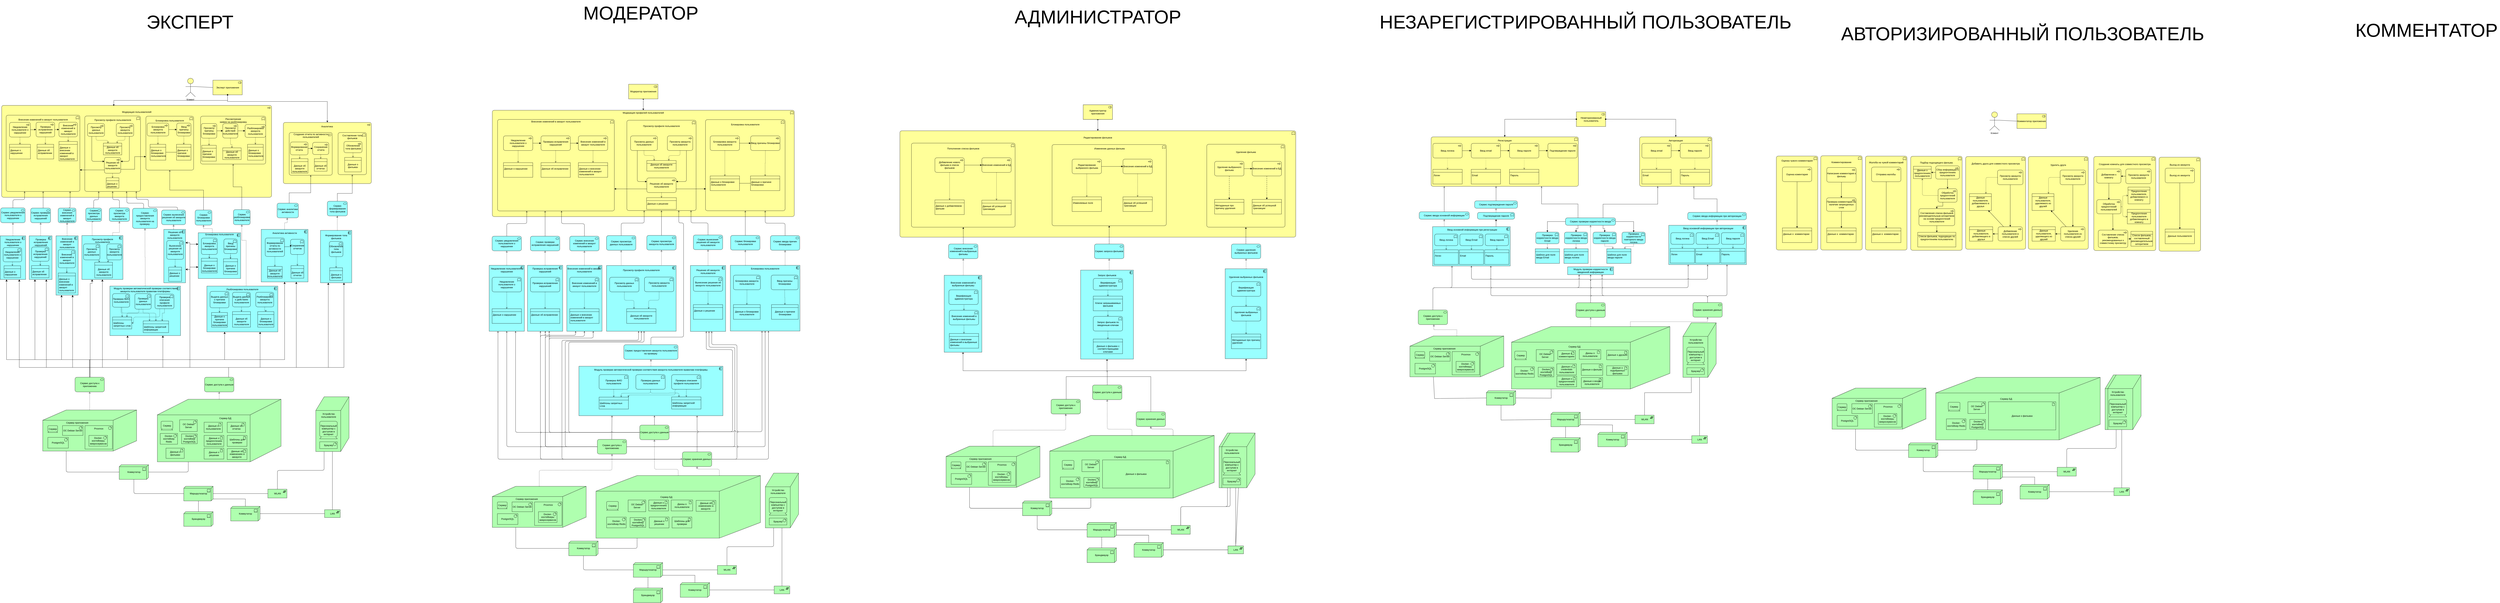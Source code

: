 <mxfile version="21.3.3" type="device">
  <diagram name="Страница 1" id="iGVQLPLrTK36YZu3UFg3">
    <mxGraphModel dx="-2249" dy="1043" grid="0" gridSize="10" guides="1" tooltips="1" connect="1" arrows="1" fold="1" page="1" pageScale="1" pageWidth="827" pageHeight="1169" math="0" shadow="0">
      <root>
        <mxCell id="0" />
        <mxCell id="1" parent="0" />
        <mxCell id="VP3G_7CDlFuVbbKu-xXr-1" value="Модерация пользователей&lt;br&gt;&lt;br&gt;&lt;br&gt;&lt;br&gt;&lt;br&gt;&lt;br&gt;&lt;br&gt;&lt;br&gt;&lt;br&gt;&lt;br&gt;&lt;br&gt;&lt;br&gt;&lt;br&gt;&lt;br&gt;&lt;br&gt;&lt;br&gt;&lt;br&gt;&lt;br&gt;&lt;br&gt;&lt;br&gt;&lt;br&gt;&lt;br&gt;&lt;br&gt;&lt;br&gt;&lt;br&gt;&lt;br&gt;&lt;br&gt;&lt;br&gt;&lt;br&gt;" style="html=1;outlineConnect=0;whiteSpace=wrap;fillColor=#ffff99;shape=mxgraph.archimate3.application;appType=proc;archiType=rounded;" parent="1" vertex="1">
          <mxGeometry x="4277.5" y="770" width="1380" height="470" as="geometry" />
        </mxCell>
        <mxCell id="VP3G_7CDlFuVbbKu-xXr-2" value="" style="html=1;outlineConnect=0;whiteSpace=wrap;fillColor=#AFFFAF;shape=mxgraph.archimate3.node;" parent="1" vertex="1">
          <mxGeometry x="4487.5" y="2327.5" width="480" height="210" as="geometry" />
        </mxCell>
        <mxCell id="VP3G_7CDlFuVbbKu-xXr-3" value="Сервис доступа к приложению" style="html=1;outlineConnect=0;whiteSpace=wrap;fillColor=#AFFFAF;shape=mxgraph.archimate3.application;appType=serv;archiType=rounded" parent="1" vertex="1">
          <mxGeometry x="4652.5" y="2160" width="150" height="75" as="geometry" />
        </mxCell>
        <mxCell id="VP3G_7CDlFuVbbKu-xXr-4" value="Сервис доступа к данным" style="html=1;outlineConnect=0;whiteSpace=wrap;fillColor=#AFFFAF;shape=mxgraph.archimate3.application;appType=serv;archiType=rounded" parent="1" vertex="1">
          <mxGeometry x="5314.75" y="2160" width="150" height="75" as="geometry" />
        </mxCell>
        <mxCell id="VP3G_7CDlFuVbbKu-xXr-5" value="Сервер" style="html=1;outlineConnect=0;whiteSpace=wrap;fillColor=#AFFFAF;shape=mxgraph.archimate3.device;" parent="1" vertex="1">
          <mxGeometry x="4513.5" y="2407.5" width="50" height="35" as="geometry" />
        </mxCell>
        <mxCell id="VP3G_7CDlFuVbbKu-xXr-6" value="Сервер приложения" style="text;html=1;strokeColor=none;fillColor=none;align=center;verticalAlign=middle;whiteSpace=wrap;rounded=0;" parent="1" vertex="1">
          <mxGeometry x="4593.5" y="2377.5" width="140" height="30" as="geometry" />
        </mxCell>
        <mxCell id="VP3G_7CDlFuVbbKu-xXr-7" value="ОС Debian Server" style="html=1;outlineConnect=0;whiteSpace=wrap;fillColor=#AFFFAF;shape=mxgraph.archimate3.application;appType=sysSw;archiType=square;" parent="1" vertex="1">
          <mxGeometry x="4588.5" y="2407.5" width="105" height="50" as="geometry" />
        </mxCell>
        <mxCell id="VP3G_7CDlFuVbbKu-xXr-8" value="" style="html=1;outlineConnect=0;whiteSpace=wrap;fillColor=#AFFFAF;shape=mxgraph.archimate3.application;appType=sysSw;archiType=square;" parent="1" vertex="1">
          <mxGeometry x="4703.5" y="2407.5" width="140" height="120" as="geometry" />
        </mxCell>
        <mxCell id="VP3G_7CDlFuVbbKu-xXr-9" value="PostgreSQL" style="html=1;outlineConnect=0;whiteSpace=wrap;fillColor=#AFFFAF;shape=mxgraph.archimate3.application;appType=sysSw;archiType=square;" parent="1" vertex="1">
          <mxGeometry x="4513.5" y="2467.5" width="105" height="55" as="geometry" />
        </mxCell>
        <mxCell id="VP3G_7CDlFuVbbKu-xXr-10" value="Docker-контейнеры микросервисов" style="html=1;outlineConnect=0;whiteSpace=wrap;fillColor=#AFFFAF;shape=mxgraph.archimate3.application;appType=sysSw;archiType=square;" parent="1" vertex="1">
          <mxGeometry x="4723.5" y="2457.5" width="95" height="55" as="geometry" />
        </mxCell>
        <mxCell id="VP3G_7CDlFuVbbKu-xXr-11" value="Proxmox" style="text;html=1;strokeColor=none;fillColor=none;align=center;verticalAlign=middle;whiteSpace=wrap;rounded=0;" parent="1" vertex="1">
          <mxGeometry x="4743.5" y="2407.5" width="60" height="30" as="geometry" />
        </mxCell>
        <mxCell id="VP3G_7CDlFuVbbKu-xXr-12" value="Коммутатор" style="html=1;outlineConnect=0;whiteSpace=wrap;fillColor=#AFFFAF;shape=mxgraph.archimate3.tech;techType=device;" parent="1" vertex="1">
          <mxGeometry x="4878.5" y="2607.5" width="150" height="75" as="geometry" />
        </mxCell>
        <mxCell id="VP3G_7CDlFuVbbKu-xXr-13" value="Брандмауэр" style="html=1;outlineConnect=0;whiteSpace=wrap;fillColor=#AFFFAF;shape=mxgraph.archimate3.tech;techType=device;" parent="1" vertex="1">
          <mxGeometry x="5208.5" y="2847.5" width="150" height="75" as="geometry" />
        </mxCell>
        <mxCell id="VP3G_7CDlFuVbbKu-xXr-14" value="Маршрутизатор" style="html=1;outlineConnect=0;whiteSpace=wrap;fillColor=#AFFFAF;shape=mxgraph.archimate3.tech;techType=device;" parent="1" vertex="1">
          <mxGeometry x="5208.5" y="2717.5" width="150" height="75" as="geometry" />
        </mxCell>
        <mxCell id="VP3G_7CDlFuVbbKu-xXr-15" value="Коммутатор" style="html=1;outlineConnect=0;whiteSpace=wrap;fillColor=#AFFFAF;shape=mxgraph.archimate3.tech;techType=device;" parent="1" vertex="1">
          <mxGeometry x="5448.5" y="2820" width="150" height="75" as="geometry" />
        </mxCell>
        <mxCell id="VP3G_7CDlFuVbbKu-xXr-16" value="LAN" style="html=1;outlineConnect=0;whiteSpace=wrap;fillColor=#AFFFAF;shape=mxgraph.archimate3.application;appType=netw;archiType=square;" parent="1" vertex="1">
          <mxGeometry x="5928.5" y="2837.5" width="80" height="40" as="geometry" />
        </mxCell>
        <mxCell id="VP3G_7CDlFuVbbKu-xXr-17" value="" style="html=1;outlineConnect=0;whiteSpace=wrap;fillColor=#AFFFAF;shape=mxgraph.archimate3.node;" parent="1" vertex="1">
          <mxGeometry x="5883.5" y="2260" width="170" height="280" as="geometry" />
        </mxCell>
        <mxCell id="VP3G_7CDlFuVbbKu-xXr-18" value="Устройство пользователя" style="text;html=1;strokeColor=none;fillColor=none;align=center;verticalAlign=middle;whiteSpace=wrap;rounded=0;" parent="1" vertex="1">
          <mxGeometry x="5903.5" y="2340" width="90" height="30" as="geometry" />
        </mxCell>
        <mxCell id="VP3G_7CDlFuVbbKu-xXr-19" value="Персональный компьютер с доступом в интернет" style="html=1;outlineConnect=0;whiteSpace=wrap;fillColor=#AFFFAF;shape=mxgraph.archimate3.device;" parent="1" vertex="1">
          <mxGeometry x="5903.5" y="2385" width="90" height="90" as="geometry" />
        </mxCell>
        <mxCell id="VP3G_7CDlFuVbbKu-xXr-20" value="Браузер" style="html=1;outlineConnect=0;whiteSpace=wrap;fillColor=#AFFFAF;shape=mxgraph.archimate3.application;appType=sysSw;archiType=square;" parent="1" vertex="1">
          <mxGeometry x="5903.5" y="2490" width="90" height="35" as="geometry" />
        </mxCell>
        <mxCell id="VP3G_7CDlFuVbbKu-xXr-21" value="" style="endArrow=none;html=1;rounded=1;entryX=0.25;entryY=1;entryDx=0;entryDy=0;entryPerimeter=0;exitX=0.5;exitY=0;exitDx=0;exitDy=0;exitPerimeter=0;edgeStyle=orthogonalEdgeStyle;" parent="1" source="VP3G_7CDlFuVbbKu-xXr-36" target="VP3G_7CDlFuVbbKu-xXr-17" edge="1">
          <mxGeometry width="50" height="50" relative="1" as="geometry">
            <mxPoint x="5113.5" y="2737.5" as="sourcePoint" />
            <mxPoint x="4953.5" y="2787.5" as="targetPoint" />
          </mxGeometry>
        </mxCell>
        <mxCell id="VP3G_7CDlFuVbbKu-xXr-22" value="" style="endArrow=none;html=1;rounded=0;entryX=0;entryY=0.5;entryDx=0;entryDy=0;entryPerimeter=0;exitX=1;exitY=0.5;exitDx=0;exitDy=0;exitPerimeter=0;" parent="1" source="VP3G_7CDlFuVbbKu-xXr-14" target="VP3G_7CDlFuVbbKu-xXr-36" edge="1">
          <mxGeometry width="50" height="50" relative="1" as="geometry">
            <mxPoint x="5123.5" y="2857.5" as="sourcePoint" />
            <mxPoint x="5173.5" y="2807.5" as="targetPoint" />
          </mxGeometry>
        </mxCell>
        <mxCell id="VP3G_7CDlFuVbbKu-xXr-23" value="" style="endArrow=none;html=1;rounded=0;entryX=0;entryY=0.5;entryDx=0;entryDy=0;entryPerimeter=0;exitX=1;exitY=0.5;exitDx=0;exitDy=0;exitPerimeter=0;" parent="1" source="VP3G_7CDlFuVbbKu-xXr-15" target="VP3G_7CDlFuVbbKu-xXr-16" edge="1">
          <mxGeometry width="50" height="50" relative="1" as="geometry">
            <mxPoint x="5123.5" y="2857.5" as="sourcePoint" />
            <mxPoint x="5173.5" y="2807.5" as="targetPoint" />
          </mxGeometry>
        </mxCell>
        <mxCell id="VP3G_7CDlFuVbbKu-xXr-24" value="" style="endArrow=none;html=1;rounded=0;exitX=0.5;exitY=0;exitDx=0;exitDy=0;exitPerimeter=0;entryX=1;entryY=1;entryDx=0;entryDy=-10;entryPerimeter=0;" parent="1" source="VP3G_7CDlFuVbbKu-xXr-15" target="VP3G_7CDlFuVbbKu-xXr-14" edge="1">
          <mxGeometry width="50" height="50" relative="1" as="geometry">
            <mxPoint x="5123.5" y="2857.5" as="sourcePoint" />
            <mxPoint x="5173.5" y="2807.5" as="targetPoint" />
            <Array as="points">
              <mxPoint x="5523.5" y="2782.5" />
            </Array>
          </mxGeometry>
        </mxCell>
        <mxCell id="VP3G_7CDlFuVbbKu-xXr-25" value="" style="endArrow=none;html=1;rounded=0;entryX=0.5;entryY=1;entryDx=0;entryDy=0;entryPerimeter=0;exitX=0.5;exitY=0;exitDx=0;exitDy=0;exitPerimeter=0;" parent="1" source="VP3G_7CDlFuVbbKu-xXr-13" target="VP3G_7CDlFuVbbKu-xXr-14" edge="1">
          <mxGeometry width="50" height="50" relative="1" as="geometry">
            <mxPoint x="5123.5" y="2857.5" as="sourcePoint" />
            <mxPoint x="5173.5" y="2807.5" as="targetPoint" />
            <Array as="points" />
          </mxGeometry>
        </mxCell>
        <mxCell id="VP3G_7CDlFuVbbKu-xXr-26" value="" style="endArrow=none;html=1;rounded=1;entryX=0.25;entryY=1;entryDx=0;entryDy=0;entryPerimeter=0;exitX=0;exitY=0.5;exitDx=0;exitDy=0;exitPerimeter=0;edgeStyle=orthogonalEdgeStyle;" parent="1" source="VP3G_7CDlFuVbbKu-xXr-12" target="VP3G_7CDlFuVbbKu-xXr-2" edge="1">
          <mxGeometry width="50" height="50" relative="1" as="geometry">
            <mxPoint x="4903.5" y="2747.5" as="sourcePoint" />
            <mxPoint x="4953.5" y="2697.5" as="targetPoint" />
          </mxGeometry>
        </mxCell>
        <mxCell id="VP3G_7CDlFuVbbKu-xXr-27" value="" style="endArrow=none;html=1;rounded=1;exitX=0.5;exitY=1;exitDx=0;exitDy=0;exitPerimeter=0;entryX=0;entryY=0.5;entryDx=0;entryDy=0;entryPerimeter=0;edgeStyle=orthogonalEdgeStyle;" parent="1" source="VP3G_7CDlFuVbbKu-xXr-12" target="VP3G_7CDlFuVbbKu-xXr-14" edge="1">
          <mxGeometry width="50" height="50" relative="1" as="geometry">
            <mxPoint x="5228.5" y="2677.5" as="sourcePoint" />
            <mxPoint x="5278.5" y="2627.5" as="targetPoint" />
          </mxGeometry>
        </mxCell>
        <mxCell id="VP3G_7CDlFuVbbKu-xXr-28" value="" style="html=1;outlineConnect=0;whiteSpace=wrap;fillColor=#AFFFAF;shape=mxgraph.archimate3.node;" parent="1" vertex="1">
          <mxGeometry x="5073.5" y="2272.5" width="632.5" height="320" as="geometry" />
        </mxCell>
        <mxCell id="VP3G_7CDlFuVbbKu-xXr-29" value="Данные о пользователе" style="html=1;outlineConnect=0;whiteSpace=wrap;fillColor=#AFFFAF;shape=mxgraph.archimate3.application;appType=artifact;archiType=square;" parent="1" vertex="1">
          <mxGeometry x="5312.5" y="2390" width="93.5" height="52.5" as="geometry" />
        </mxCell>
        <mxCell id="VP3G_7CDlFuVbbKu-xXr-30" value="Сервер" style="html=1;outlineConnect=0;whiteSpace=wrap;fillColor=#AFFFAF;shape=mxgraph.archimate3.device;" parent="1" vertex="1">
          <mxGeometry x="5092.5" y="2385" width="60" height="45" as="geometry" />
        </mxCell>
        <mxCell id="VP3G_7CDlFuVbbKu-xXr-31" value="ОС Debian Server" style="html=1;outlineConnect=0;whiteSpace=wrap;fillColor=#AFFFAF;shape=mxgraph.archimate3.application;appType=sysSw;archiType=square;" parent="1" vertex="1">
          <mxGeometry x="5187.5" y="2377.5" width="90" height="60" as="geometry" />
        </mxCell>
        <mxCell id="VP3G_7CDlFuVbbKu-xXr-32" value="Docker-контейнер PostgreSQL" style="html=1;outlineConnect=0;whiteSpace=wrap;fillColor=#AFFFAF;shape=mxgraph.archimate3.application;appType=sysSw;archiType=square;" parent="1" vertex="1">
          <mxGeometry x="5197.5" y="2450" width="80" height="50" as="geometry" />
        </mxCell>
        <mxCell id="VP3G_7CDlFuVbbKu-xXr-33" value="Docker-контейнер Redis" style="html=1;outlineConnect=0;whiteSpace=wrap;fillColor=#AFFFAF;shape=mxgraph.archimate3.application;appType=sysSw;archiType=square;" parent="1" vertex="1">
          <mxGeometry x="5088.25" y="2447.5" width="88.5" height="55" as="geometry" />
        </mxCell>
        <mxCell id="VP3G_7CDlFuVbbKu-xXr-34" value="Сервер БД" style="text;html=1;strokeColor=none;fillColor=none;align=center;verticalAlign=middle;whiteSpace=wrap;rounded=0;" parent="1" vertex="1">
          <mxGeometry x="5366" y="2355" width="110" height="30" as="geometry" />
        </mxCell>
        <mxCell id="VP3G_7CDlFuVbbKu-xXr-35" value="" style="endArrow=none;html=1;rounded=1;entryX=1;entryY=0.5;entryDx=0;entryDy=0;entryPerimeter=0;exitX=0.25;exitY=1;exitDx=0;exitDy=0;exitPerimeter=0;edgeStyle=orthogonalEdgeStyle;" parent="1" source="VP3G_7CDlFuVbbKu-xXr-28" target="VP3G_7CDlFuVbbKu-xXr-12" edge="1">
          <mxGeometry width="50" height="50" relative="1" as="geometry">
            <mxPoint x="5293.5" y="2587.5" as="sourcePoint" />
            <mxPoint x="5343.5" y="2537.5" as="targetPoint" />
          </mxGeometry>
        </mxCell>
        <mxCell id="VP3G_7CDlFuVbbKu-xXr-36" value="WLAN" style="html=1;outlineConnect=0;whiteSpace=wrap;fillColor=#AFFFAF;shape=mxgraph.archimate3.application;appType=netw;archiType=square;" parent="1" vertex="1">
          <mxGeometry x="5638.5" y="2732.5" width="97.5" height="45" as="geometry" />
        </mxCell>
        <mxCell id="VP3G_7CDlFuVbbKu-xXr-37" value="" style="endArrow=none;html=1;rounded=0;exitX=0.5;exitY=1;exitDx=0;exitDy=0;exitPerimeter=0;entryX=0.5;entryY=0;entryDx=0;entryDy=0;entryPerimeter=0;" parent="1" source="VP3G_7CDlFuVbbKu-xXr-17" target="VP3G_7CDlFuVbbKu-xXr-16" edge="1">
          <mxGeometry width="50" height="50" relative="1" as="geometry">
            <mxPoint x="5553.5" y="2537.5" as="sourcePoint" />
            <mxPoint x="5603.5" y="2487.5" as="targetPoint" />
          </mxGeometry>
        </mxCell>
        <mxCell id="VP3G_7CDlFuVbbKu-xXr-38" value="" style="edgeStyle=elbowEdgeStyle;html=1;endArrow=block;elbow=vertical;endFill=0;dashed=1;rounded=1;exitX=0.5;exitY=0;exitDx=0;exitDy=0;exitPerimeter=0;entryX=0.5;entryY=1;entryDx=0;entryDy=0;entryPerimeter=0;jumpStyle=arc;jumpSize=15;" parent="1" source="VP3G_7CDlFuVbbKu-xXr-2" target="VP3G_7CDlFuVbbKu-xXr-3" edge="1">
          <mxGeometry width="160" relative="1" as="geometry">
            <mxPoint x="5253.5" y="2573" as="sourcePoint" />
            <mxPoint x="5413.5" y="2573" as="targetPoint" />
          </mxGeometry>
        </mxCell>
        <mxCell id="VP3G_7CDlFuVbbKu-xXr-39" value="" style="edgeStyle=elbowEdgeStyle;html=1;endArrow=block;elbow=vertical;endFill=0;dashed=1;rounded=1;exitX=0.5;exitY=0;exitDx=0;exitDy=0;exitPerimeter=0;entryX=0.5;entryY=1;entryDx=0;entryDy=0;entryPerimeter=0;jumpStyle=arc;jumpSize=15;" parent="1" source="VP3G_7CDlFuVbbKu-xXr-28" target="VP3G_7CDlFuVbbKu-xXr-4" edge="1">
          <mxGeometry width="160" relative="1" as="geometry">
            <mxPoint x="5309.5" y="2573" as="sourcePoint" />
            <mxPoint x="5494" y="2235" as="targetPoint" />
            <Array as="points">
              <mxPoint x="5420" y="2260" />
            </Array>
          </mxGeometry>
        </mxCell>
        <mxCell id="VP3G_7CDlFuVbbKu-xXr-40" value="Данные о предпочтениях пользователя" style="html=1;outlineConnect=0;whiteSpace=wrap;fillColor=#AFFFAF;shape=mxgraph.archimate3.application;appType=artifact;archiType=square;" parent="1" vertex="1">
          <mxGeometry x="5312.5" y="2457.5" width="101" height="56" as="geometry" />
        </mxCell>
        <mxCell id="VP3G_7CDlFuVbbKu-xXr-41" style="edgeStyle=orthogonalEdgeStyle;rounded=0;orthogonalLoop=1;jettySize=auto;html=1;exitX=0.5;exitY=1;exitDx=0;exitDy=0;exitPerimeter=0;entryX=0.5;entryY=0;entryDx=0;entryDy=0;entryPerimeter=0;startArrow=oval;startFill=1;" parent="1" source="VP3G_7CDlFuVbbKu-xXr-42" edge="1">
          <mxGeometry relative="1" as="geometry">
            <mxPoint x="4850.5" y="773" as="targetPoint" />
          </mxGeometry>
        </mxCell>
        <mxCell id="VP3G_7CDlFuVbbKu-xXr-42" value="Эксперт приложения" style="html=1;outlineConnect=0;whiteSpace=wrap;fillColor=#ffff99;shape=mxgraph.archimate3.application;appType=role;archiType=square;" parent="1" vertex="1">
          <mxGeometry x="5357.5" y="641" width="150" height="75" as="geometry" />
        </mxCell>
        <mxCell id="VP3G_7CDlFuVbbKu-xXr-43" value="Просмотр профиля пользователя&lt;br&gt;&lt;br&gt;&lt;br&gt;&lt;br&gt;&lt;br&gt;&lt;br&gt;&lt;br&gt;&lt;br&gt;&lt;br&gt;&lt;br&gt;&lt;br&gt;&lt;br&gt;&lt;br&gt;&lt;br&gt;&lt;br&gt;&lt;br&gt;&lt;br&gt;&lt;br&gt;&lt;br&gt;&lt;br&gt;&lt;br&gt;&lt;br&gt;&lt;br&gt;&lt;br&gt;&lt;br&gt;" style="html=1;outlineConnect=0;whiteSpace=wrap;fillColor=#ffff99;shape=mxgraph.archimate3.application;appType=func;archiType=rounded;" parent="1" vertex="1">
          <mxGeometry x="4702.5" y="824" width="285" height="386" as="geometry" />
        </mxCell>
        <mxCell id="VP3G_7CDlFuVbbKu-xXr-44" value="Блокировка пользователя&lt;br&gt;&lt;br&gt;&lt;br&gt;&lt;br&gt;&lt;br&gt;&lt;br&gt;&lt;br&gt;&lt;br&gt;&lt;br&gt;&lt;br&gt;&lt;br&gt;&lt;br&gt;&lt;br&gt;&lt;br&gt;&lt;br&gt;&lt;br&gt;&lt;br&gt;" style="html=1;outlineConnect=0;whiteSpace=wrap;fillColor=#ffff99;shape=mxgraph.archimate3.application;appType=func;archiType=rounded;" parent="1" vertex="1">
          <mxGeometry x="5015" y="825" width="244" height="276" as="geometry" />
        </mxCell>
        <mxCell id="VP3G_7CDlFuVbbKu-xXr-45" value="Внесение изменений в аккаунт пользователя&lt;br&gt;&lt;br&gt;&lt;br&gt;&lt;br&gt;&lt;br&gt;&lt;br&gt;&lt;br&gt;&lt;br&gt;&lt;br&gt;&lt;br&gt;&lt;br&gt;&lt;br&gt;&lt;br&gt;&lt;br&gt;&lt;br&gt;&lt;br&gt;&lt;br&gt;&lt;br&gt;&lt;br&gt;&lt;br&gt;&lt;br&gt;&lt;br&gt;&lt;br&gt;&lt;br&gt;&lt;br&gt;" style="html=1;outlineConnect=0;whiteSpace=wrap;fillColor=#ffff99;shape=mxgraph.archimate3.application;appType=func;archiType=rounded;" parent="1" vertex="1">
          <mxGeometry x="4300.5" y="820" width="377" height="390" as="geometry" />
        </mxCell>
        <mxCell id="VP3G_7CDlFuVbbKu-xXr-46" value="" style="edgeStyle=orthogonalEdgeStyle;rounded=1;orthogonalLoop=1;jettySize=auto;html=1;dashed=1;endArrow=open;endFill=0;entryX=0.25;entryY=0;entryDx=0;entryDy=0;entryPerimeter=0;" parent="1" source="VP3G_7CDlFuVbbKu-xXr-48" target="VP3G_7CDlFuVbbKu-xXr-52" edge="1">
          <mxGeometry relative="1" as="geometry" />
        </mxCell>
        <mxCell id="VP3G_7CDlFuVbbKu-xXr-47" style="edgeStyle=orthogonalEdgeStyle;rounded=1;orthogonalLoop=1;jettySize=auto;html=1;exitX=0.25;exitY=1;exitDx=0;exitDy=0;exitPerimeter=0;entryX=0;entryY=0.25;entryDx=0;entryDy=0;entryPerimeter=0;endArrow=block;endFill=1;" parent="1" source="VP3G_7CDlFuVbbKu-xXr-48" target="VP3G_7CDlFuVbbKu-xXr-74" edge="1">
          <mxGeometry relative="1" as="geometry" />
        </mxCell>
        <mxCell id="VP3G_7CDlFuVbbKu-xXr-48" value="Просмотр данных пользователя" style="html=1;outlineConnect=0;whiteSpace=wrap;fillColor=#ffff99;shape=mxgraph.archimate3.application;appType=proc;archiType=rounded;" parent="1" vertex="1">
          <mxGeometry x="4716.5" y="862.5" width="87" height="66" as="geometry" />
        </mxCell>
        <mxCell id="VP3G_7CDlFuVbbKu-xXr-49" value="" style="edgeStyle=orthogonalEdgeStyle;rounded=1;orthogonalLoop=1;jettySize=auto;html=1;dashed=1;endArrow=open;endFill=0;entryX=0.75;entryY=0;entryDx=0;entryDy=0;entryPerimeter=0;" parent="1" source="VP3G_7CDlFuVbbKu-xXr-51" target="VP3G_7CDlFuVbbKu-xXr-52" edge="1">
          <mxGeometry relative="1" as="geometry" />
        </mxCell>
        <mxCell id="VP3G_7CDlFuVbbKu-xXr-50" style="edgeStyle=orthogonalEdgeStyle;rounded=1;orthogonalLoop=1;jettySize=auto;html=1;exitX=0.75;exitY=1;exitDx=0;exitDy=0;exitPerimeter=0;entryX=1;entryY=0.25;entryDx=0;entryDy=0;entryPerimeter=0;endArrow=block;endFill=1;" parent="1" source="VP3G_7CDlFuVbbKu-xXr-51" target="VP3G_7CDlFuVbbKu-xXr-74" edge="1">
          <mxGeometry relative="1" as="geometry" />
        </mxCell>
        <mxCell id="VP3G_7CDlFuVbbKu-xXr-51" value="Просмотр аккаунта пользователя" style="html=1;outlineConnect=0;whiteSpace=wrap;fillColor=#ffff99;shape=mxgraph.archimate3.application;appType=proc;archiType=rounded;" parent="1" vertex="1">
          <mxGeometry x="4863.5" y="862.5" width="89" height="66" as="geometry" />
        </mxCell>
        <mxCell id="VP3G_7CDlFuVbbKu-xXr-52" value="&lt;br&gt;Данные об аккаунте пользователя" style="html=1;outlineConnect=0;whiteSpace=wrap;fillColor=#ffff99;shape=mxgraph.archimate3.businessObject;overflow=fill;" parent="1" vertex="1">
          <mxGeometry x="4797.5" y="963" width="94" height="60" as="geometry" />
        </mxCell>
        <mxCell id="VP3G_7CDlFuVbbKu-xXr-53" style="edgeStyle=orthogonalEdgeStyle;rounded=0;orthogonalLoop=1;jettySize=auto;html=1;exitX=0.5;exitY=1;exitDx=0;exitDy=0;exitPerimeter=0;entryX=0.5;entryY=0;entryDx=0;entryDy=0;entryPerimeter=0;dashed=1;endArrow=open;endFill=0;" parent="1" source="VP3G_7CDlFuVbbKu-xXr-54" target="VP3G_7CDlFuVbbKu-xXr-56" edge="1">
          <mxGeometry relative="1" as="geometry" />
        </mxCell>
        <mxCell id="VP3G_7CDlFuVbbKu-xXr-54" value="Ввод причины блокировки" style="html=1;outlineConnect=0;whiteSpace=wrap;fillColor=#ffff99;shape=mxgraph.archimate3.application;appType=proc;archiType=rounded;" parent="1" vertex="1">
          <mxGeometry x="5172.5" y="860.5" width="73" height="66" as="geometry" />
        </mxCell>
        <mxCell id="VP3G_7CDlFuVbbKu-xXr-55" style="edgeStyle=orthogonalEdgeStyle;rounded=0;orthogonalLoop=1;jettySize=auto;html=1;exitX=0;exitY=0.5;exitDx=0;exitDy=0;exitPerimeter=0;entryX=1;entryY=0.5;entryDx=0;entryDy=0;entryPerimeter=0;endArrow=none;endFill=0;" parent="1" source="VP3G_7CDlFuVbbKu-xXr-56" target="VP3G_7CDlFuVbbKu-xXr-60" edge="1">
          <mxGeometry relative="1" as="geometry" />
        </mxCell>
        <mxCell id="VP3G_7CDlFuVbbKu-xXr-56" value="&lt;table cellpadding=&quot;0&quot; cellspacing=&quot;0&quot; style=&quot;font-size:1em;width:100%;height:100%;&quot;&gt;&lt;tbody&gt;&lt;tr style=&quot;height:20px;&quot;&gt;&lt;td align=&quot;center&quot;&gt;&lt;/td&gt;&lt;/tr&gt;&lt;tr&gt;&lt;td align=&quot;left&quot; valign=&quot;top&quot; style=&quot;padding:4px;&quot;&gt;Данные о причине блокировки&lt;/td&gt;&lt;/tr&gt;&lt;/tbody&gt;&lt;/table&gt;" style="html=1;outlineConnect=0;whiteSpace=wrap;fillColor=#ffff99;shape=mxgraph.archimate3.businessObject;overflow=fill;" parent="1" vertex="1">
          <mxGeometry x="5171.5" y="969" width="74" height="81" as="geometry" />
        </mxCell>
        <mxCell id="VP3G_7CDlFuVbbKu-xXr-57" style="edgeStyle=orthogonalEdgeStyle;rounded=0;orthogonalLoop=1;jettySize=auto;html=1;exitX=0.5;exitY=1;exitDx=0;exitDy=0;exitPerimeter=0;entryX=0.5;entryY=0;entryDx=0;entryDy=0;entryPerimeter=0;dashed=1;endArrow=open;endFill=0;" parent="1" source="VP3G_7CDlFuVbbKu-xXr-59" target="VP3G_7CDlFuVbbKu-xXr-60" edge="1">
          <mxGeometry relative="1" as="geometry" />
        </mxCell>
        <mxCell id="VP3G_7CDlFuVbbKu-xXr-58" style="edgeStyle=orthogonalEdgeStyle;rounded=0;orthogonalLoop=1;jettySize=auto;html=1;exitX=1;exitY=0.5;exitDx=0;exitDy=0;exitPerimeter=0;entryX=0;entryY=0.5;entryDx=0;entryDy=0;entryPerimeter=0;endArrow=block;endFill=1;" parent="1" source="VP3G_7CDlFuVbbKu-xXr-59" target="VP3G_7CDlFuVbbKu-xXr-54" edge="1">
          <mxGeometry relative="1" as="geometry" />
        </mxCell>
        <mxCell id="VP3G_7CDlFuVbbKu-xXr-59" value="Блокировка аккаунта пользователя" style="html=1;outlineConnect=0;whiteSpace=wrap;fillColor=#ffff99;shape=mxgraph.archimate3.application;appType=proc;archiType=rounded;" parent="1" vertex="1">
          <mxGeometry x="5021.5" y="860.5" width="110" height="66" as="geometry" />
        </mxCell>
        <mxCell id="VP3G_7CDlFuVbbKu-xXr-60" value="&lt;table cellpadding=&quot;0&quot; cellspacing=&quot;0&quot; style=&quot;font-size:1em;width:100%;height:100%;&quot;&gt;&lt;tbody&gt;&lt;tr style=&quot;height:20px;&quot;&gt;&lt;td align=&quot;center&quot;&gt;&lt;/td&gt;&lt;/tr&gt;&lt;tr&gt;&lt;td align=&quot;left&quot; valign=&quot;top&quot; style=&quot;padding:4px;&quot;&gt;Данные о блокировке пользователя&lt;/td&gt;&lt;/tr&gt;&lt;/tbody&gt;&lt;/table&gt;" style="html=1;outlineConnect=0;whiteSpace=wrap;fillColor=#ffff99;shape=mxgraph.archimate3.businessObject;overflow=fill;" parent="1" vertex="1">
          <mxGeometry x="5036.5" y="969" width="80" height="81" as="geometry" />
        </mxCell>
        <mxCell id="VP3G_7CDlFuVbbKu-xXr-61" style="edgeStyle=orthogonalEdgeStyle;rounded=0;orthogonalLoop=1;jettySize=auto;html=1;exitX=0.5;exitY=1;exitDx=0;exitDy=0;exitPerimeter=0;entryX=0.5;entryY=0;entryDx=0;entryDy=0;entryPerimeter=0;dashed=1;endArrow=open;endFill=0;" parent="1" source="VP3G_7CDlFuVbbKu-xXr-62" target="VP3G_7CDlFuVbbKu-xXr-63" edge="1">
          <mxGeometry relative="1" as="geometry" />
        </mxCell>
        <mxCell id="VP3G_7CDlFuVbbKu-xXr-62" value="Внесение изменений в аккаунт пользователя" style="html=1;outlineConnect=0;whiteSpace=wrap;fillColor=#ffff99;shape=mxgraph.archimate3.application;appType=proc;archiType=rounded;" parent="1" vertex="1">
          <mxGeometry x="4570.5" y="856" width="94" height="75" as="geometry" />
        </mxCell>
        <mxCell id="VP3G_7CDlFuVbbKu-xXr-63" value="&lt;table cellpadding=&quot;0&quot; cellspacing=&quot;0&quot; style=&quot;font-size:1em;width:100%;height:100%;&quot;&gt;&lt;tbody&gt;&lt;tr style=&quot;height:20px;&quot;&gt;&lt;td align=&quot;center&quot;&gt;&lt;/td&gt;&lt;/tr&gt;&lt;tr&gt;&lt;td align=&quot;left&quot; valign=&quot;top&quot; style=&quot;padding:4px;&quot;&gt;Данные о внесении изменений в аккаунт пользователя&lt;/td&gt;&lt;/tr&gt;&lt;/tbody&gt;&lt;/table&gt;" style="html=1;outlineConnect=0;whiteSpace=wrap;fillColor=#ffff99;shape=mxgraph.archimate3.businessObject;overflow=fill;" parent="1" vertex="1">
          <mxGeometry x="4570.5" y="954.5" width="94" height="99" as="geometry" />
        </mxCell>
        <mxCell id="VP3G_7CDlFuVbbKu-xXr-64" value="" style="edgeStyle=orthogonalEdgeStyle;rounded=0;orthogonalLoop=1;jettySize=auto;html=1;dashed=1;endArrow=open;endFill=0;" parent="1" source="VP3G_7CDlFuVbbKu-xXr-66" target="VP3G_7CDlFuVbbKu-xXr-67" edge="1">
          <mxGeometry relative="1" as="geometry" />
        </mxCell>
        <mxCell id="VP3G_7CDlFuVbbKu-xXr-65" value="" style="edgeStyle=orthogonalEdgeStyle;rounded=0;orthogonalLoop=1;jettySize=auto;html=1;endArrow=block;endFill=1;" parent="1" source="VP3G_7CDlFuVbbKu-xXr-66" target="VP3G_7CDlFuVbbKu-xXr-70" edge="1">
          <mxGeometry relative="1" as="geometry" />
        </mxCell>
        <mxCell id="VP3G_7CDlFuVbbKu-xXr-66" value="Уведомление пользователя о нарушении" style="html=1;outlineConnect=0;whiteSpace=wrap;fillColor=#ffff99;shape=mxgraph.archimate3.application;appType=proc;archiType=rounded;" parent="1" vertex="1">
          <mxGeometry x="4317.5" y="857" width="107" height="75" as="geometry" />
        </mxCell>
        <mxCell id="VP3G_7CDlFuVbbKu-xXr-67" value="&lt;table cellpadding=&quot;0&quot; cellspacing=&quot;0&quot; style=&quot;font-size:1em;width:100%;height:100%;&quot;&gt;&lt;tbody&gt;&lt;tr style=&quot;height:20px;&quot;&gt;&lt;td align=&quot;center&quot;&gt;&lt;/td&gt;&lt;/tr&gt;&lt;tr&gt;&lt;td align=&quot;left&quot; valign=&quot;top&quot; style=&quot;padding:4px;&quot;&gt;Данные о нарушении&lt;/td&gt;&lt;/tr&gt;&lt;/tbody&gt;&lt;/table&gt;" style="html=1;outlineConnect=0;whiteSpace=wrap;fillColor=#ffff99;shape=mxgraph.archimate3.businessObject;overflow=fill;" parent="1" vertex="1">
          <mxGeometry x="4317.5" y="969" width="107" height="75" as="geometry" />
        </mxCell>
        <mxCell id="VP3G_7CDlFuVbbKu-xXr-68" value="" style="edgeStyle=orthogonalEdgeStyle;rounded=0;orthogonalLoop=1;jettySize=auto;html=1;endArrow=block;endFill=1;" parent="1" source="VP3G_7CDlFuVbbKu-xXr-70" target="VP3G_7CDlFuVbbKu-xXr-62" edge="1">
          <mxGeometry relative="1" as="geometry" />
        </mxCell>
        <mxCell id="VP3G_7CDlFuVbbKu-xXr-69" style="edgeStyle=orthogonalEdgeStyle;rounded=0;orthogonalLoop=1;jettySize=auto;html=1;exitX=0.5;exitY=1;exitDx=0;exitDy=0;exitPerimeter=0;entryX=0.5;entryY=0;entryDx=0;entryDy=0;entryPerimeter=0;dashed=1;endArrow=open;endFill=0;" parent="1" source="VP3G_7CDlFuVbbKu-xXr-70" target="VP3G_7CDlFuVbbKu-xXr-82" edge="1">
          <mxGeometry relative="1" as="geometry" />
        </mxCell>
        <mxCell id="VP3G_7CDlFuVbbKu-xXr-70" value="Проверка исправления нарушений" style="html=1;outlineConnect=0;whiteSpace=wrap;fillColor=#ffff99;shape=mxgraph.archimate3.application;appType=proc;archiType=rounded;" parent="1" vertex="1">
          <mxGeometry x="4453.5" y="856" width="95" height="75" as="geometry" />
        </mxCell>
        <mxCell id="VP3G_7CDlFuVbbKu-xXr-71" style="edgeStyle=orthogonalEdgeStyle;rounded=0;orthogonalLoop=1;jettySize=auto;html=1;exitX=0.5;exitY=1;exitDx=0;exitDy=0;exitPerimeter=0;entryX=0.5;entryY=0;entryDx=0;entryDy=0;entryPerimeter=0;dashed=1;endArrow=open;endFill=0;" parent="1" source="VP3G_7CDlFuVbbKu-xXr-74" target="VP3G_7CDlFuVbbKu-xXr-75" edge="1">
          <mxGeometry relative="1" as="geometry" />
        </mxCell>
        <mxCell id="VP3G_7CDlFuVbbKu-xXr-72" style="edgeStyle=orthogonalEdgeStyle;rounded=0;orthogonalLoop=1;jettySize=auto;html=1;exitX=0;exitY=0.75;exitDx=0;exitDy=0;exitPerimeter=0;endArrow=block;endFill=1;" parent="1" source="VP3G_7CDlFuVbbKu-xXr-74" edge="1">
          <mxGeometry relative="1" as="geometry">
            <mxPoint x="4677.5" y="1100" as="targetPoint" />
            <Array as="points">
              <mxPoint x="4802.5" y="1100" />
              <mxPoint x="4677.5" y="1100" />
            </Array>
          </mxGeometry>
        </mxCell>
        <mxCell id="VP3G_7CDlFuVbbKu-xXr-73" style="edgeStyle=orthogonalEdgeStyle;rounded=0;orthogonalLoop=1;jettySize=auto;html=1;exitX=1;exitY=0.75;exitDx=0;exitDy=0;exitPerimeter=0;endArrow=block;endFill=1;entryX=0;entryY=0.75;entryDx=0;entryDy=0;entryPerimeter=0;" parent="1" source="VP3G_7CDlFuVbbKu-xXr-74" target="VP3G_7CDlFuVbbKu-xXr-44" edge="1">
          <mxGeometry relative="1" as="geometry">
            <mxPoint x="5365.5" y="1175" as="targetPoint" />
            <Array as="points">
              <mxPoint x="4957.5" y="1097" />
              <mxPoint x="4957.5" y="1032" />
            </Array>
          </mxGeometry>
        </mxCell>
        <mxCell id="VP3G_7CDlFuVbbKu-xXr-74" value="Решение об аккаунте пользователя" style="html=1;outlineConnect=0;whiteSpace=wrap;fillColor=#ffff99;shape=mxgraph.archimate3.application;appType=proc;archiType=rounded;" parent="1" vertex="1">
          <mxGeometry x="4802.5" y="1036" width="84" height="81" as="geometry" />
        </mxCell>
        <mxCell id="VP3G_7CDlFuVbbKu-xXr-75" value="&lt;table cellpadding=&quot;0&quot; cellspacing=&quot;0&quot; style=&quot;font-size:1em;width:100%;height:100%;&quot;&gt;&lt;tbody&gt;&lt;tr style=&quot;height:20px;&quot;&gt;&lt;td align=&quot;center&quot;&gt;&lt;/td&gt;&lt;/tr&gt;&lt;tr&gt;&lt;td align=&quot;left&quot; valign=&quot;top&quot; style=&quot;padding:4px;&quot;&gt;Данные о решении&lt;/td&gt;&lt;/tr&gt;&lt;/tbody&gt;&lt;/table&gt;" style="html=1;outlineConnect=0;whiteSpace=wrap;fillColor=#ffff99;shape=mxgraph.archimate3.businessObject;overflow=fill;" parent="1" vertex="1">
          <mxGeometry x="4812" y="1140" width="65" height="53" as="geometry" />
        </mxCell>
        <mxCell id="VP3G_7CDlFuVbbKu-xXr-76" style="edgeStyle=orthogonalEdgeStyle;rounded=1;orthogonalLoop=1;jettySize=auto;html=1;exitX=0.5;exitY=0;exitDx=0;exitDy=0;exitPerimeter=0;entryX=0.25;entryY=1;entryDx=0;entryDy=0;entryPerimeter=0;endArrow=open;endFill=0;" parent="1" source="VP3G_7CDlFuVbbKu-xXr-77" target="VP3G_7CDlFuVbbKu-xXr-45" edge="1">
          <mxGeometry relative="1" as="geometry" />
        </mxCell>
        <mxCell id="VP3G_7CDlFuVbbKu-xXr-77" value="Сервис уведомления пользователя о нарушении" style="html=1;outlineConnect=0;whiteSpace=wrap;fillColor=#99ffff;shape=mxgraph.archimate3.application;appType=serv;archiType=rounded" parent="1" vertex="1">
          <mxGeometry x="4272.5" y="1294" width="125" height="76" as="geometry" />
        </mxCell>
        <mxCell id="VP3G_7CDlFuVbbKu-xXr-78" style="edgeStyle=orthogonalEdgeStyle;rounded=0;orthogonalLoop=1;jettySize=auto;html=1;exitX=0.5;exitY=0;exitDx=0;exitDy=0;exitPerimeter=0;endArrow=open;endFill=0;" parent="1" source="VP3G_7CDlFuVbbKu-xXr-79" target="VP3G_7CDlFuVbbKu-xXr-45" edge="1">
          <mxGeometry relative="1" as="geometry">
            <Array as="points">
              <mxPoint x="4487.5" y="1295" />
              <mxPoint x="4487.5" y="1320" />
              <mxPoint x="4489.5" y="1320" />
            </Array>
          </mxGeometry>
        </mxCell>
        <mxCell id="VP3G_7CDlFuVbbKu-xXr-79" value="Сервис проверки исправления нарушений" style="html=1;outlineConnect=0;whiteSpace=wrap;fillColor=#99ffff;shape=mxgraph.archimate3.application;appType=serv;archiType=rounded" parent="1" vertex="1">
          <mxGeometry x="4426" y="1295" width="101.5" height="75" as="geometry" />
        </mxCell>
        <mxCell id="VP3G_7CDlFuVbbKu-xXr-80" style="edgeStyle=orthogonalEdgeStyle;rounded=1;orthogonalLoop=1;jettySize=auto;html=1;exitX=0.5;exitY=0;exitDx=0;exitDy=0;exitPerimeter=0;endArrow=open;endFill=0;" parent="1" source="VP3G_7CDlFuVbbKu-xXr-81" target="VP3G_7CDlFuVbbKu-xXr-45" edge="1">
          <mxGeometry relative="1" as="geometry">
            <Array as="points">
              <mxPoint x="4627.5" y="1295" />
            </Array>
          </mxGeometry>
        </mxCell>
        <mxCell id="VP3G_7CDlFuVbbKu-xXr-81" value="Сервис внесения изменений в аккаунт пользователя" style="html=1;outlineConnect=0;whiteSpace=wrap;fillColor=#99ffff;shape=mxgraph.archimate3.application;appType=serv;archiType=rounded" parent="1" vertex="1">
          <mxGeometry x="4566.5" y="1295" width="91" height="75" as="geometry" />
        </mxCell>
        <mxCell id="VP3G_7CDlFuVbbKu-xXr-82" value="&lt;table cellpadding=&quot;0&quot; cellspacing=&quot;0&quot; style=&quot;font-size:1em;width:100%;height:100%;&quot;&gt;&lt;tbody&gt;&lt;tr style=&quot;height:20px;&quot;&gt;&lt;td align=&quot;center&quot;&gt;&lt;/td&gt;&lt;/tr&gt;&lt;tr&gt;&lt;td align=&quot;left&quot; valign=&quot;top&quot; style=&quot;padding:4px;&quot;&gt;Данные об исправлении&lt;/td&gt;&lt;/tr&gt;&lt;/tbody&gt;&lt;/table&gt;" style="html=1;outlineConnect=0;whiteSpace=wrap;fillColor=#ffff99;shape=mxgraph.archimate3.businessObject;overflow=fill;" parent="1" vertex="1">
          <mxGeometry x="4458.5" y="969" width="85" height="75" as="geometry" />
        </mxCell>
        <mxCell id="VP3G_7CDlFuVbbKu-xXr-83" style="edgeStyle=orthogonalEdgeStyle;rounded=0;orthogonalLoop=1;jettySize=auto;html=1;exitX=0.5;exitY=0;exitDx=0;exitDy=0;exitPerimeter=0;endArrow=open;endFill=0;" parent="1" source="VP3G_7CDlFuVbbKu-xXr-84" target="VP3G_7CDlFuVbbKu-xXr-44" edge="1">
          <mxGeometry relative="1" as="geometry" />
        </mxCell>
        <mxCell id="VP3G_7CDlFuVbbKu-xXr-84" value="Сервис блокировки пользователя" style="html=1;outlineConnect=0;whiteSpace=wrap;fillColor=#99ffff;shape=mxgraph.archimate3.application;appType=serv;archiType=rounded" parent="1" vertex="1">
          <mxGeometry x="5266.75" y="1305" width="85.5" height="77" as="geometry" />
        </mxCell>
        <mxCell id="VP3G_7CDlFuVbbKu-xXr-85" style="edgeStyle=orthogonalEdgeStyle;rounded=0;orthogonalLoop=1;jettySize=auto;html=1;exitX=0.5;exitY=0;exitDx=0;exitDy=0;exitPerimeter=0;entryX=0.5;entryY=1;entryDx=0;entryDy=0;entryPerimeter=0;dashed=1;endArrow=block;endFill=0;" parent="1" source="VP3G_7CDlFuVbbKu-xXr-86" target="VP3G_7CDlFuVbbKu-xXr-77" edge="1">
          <mxGeometry relative="1" as="geometry" />
        </mxCell>
        <mxCell id="VP3G_7CDlFuVbbKu-xXr-86" value="Уведомление пользователя о нарушении&lt;br&gt;&lt;br&gt;&lt;br&gt;&lt;br&gt;&lt;br&gt;&lt;br&gt;&lt;br&gt;&lt;br&gt;&lt;br&gt;&lt;br&gt;&lt;br&gt;&lt;br&gt;" style="html=1;outlineConnect=0;whiteSpace=wrap;fillColor=#99ffff;shape=mxgraph.archimate3.application;appType=comp;archiType=square;" parent="1" vertex="1">
          <mxGeometry x="4270" y="1437" width="130" height="223" as="geometry" />
        </mxCell>
        <mxCell id="VP3G_7CDlFuVbbKu-xXr-87" value="" style="edgeStyle=orthogonalEdgeStyle;rounded=0;orthogonalLoop=1;jettySize=auto;html=1;dashed=1;endArrow=open;endFill=0;" parent="1" source="VP3G_7CDlFuVbbKu-xXr-88" target="VP3G_7CDlFuVbbKu-xXr-89" edge="1">
          <mxGeometry relative="1" as="geometry" />
        </mxCell>
        <mxCell id="VP3G_7CDlFuVbbKu-xXr-88" value="Уведомление пользователя о нарушении" style="html=1;outlineConnect=0;whiteSpace=wrap;fillColor=#99ffff;shape=mxgraph.archimate3.application;appType=func;archiType=rounded;" parent="1" vertex="1">
          <mxGeometry x="4285" y="1497" width="95" height="73" as="geometry" />
        </mxCell>
        <mxCell id="VP3G_7CDlFuVbbKu-xXr-89" value="&lt;table cellpadding=&quot;0&quot; cellspacing=&quot;0&quot; style=&quot;font-size:1em;width:100%;height:100%;&quot;&gt;&lt;tbody&gt;&lt;tr style=&quot;height:20px;&quot;&gt;&lt;td align=&quot;center&quot;&gt;&lt;/td&gt;&lt;/tr&gt;&lt;tr&gt;&lt;td align=&quot;left&quot; valign=&quot;top&quot; style=&quot;padding:4px;&quot;&gt;Данные о нарушении&lt;/td&gt;&lt;/tr&gt;&lt;/tbody&gt;&lt;/table&gt;" style="html=1;outlineConnect=0;whiteSpace=wrap;fillColor=#99ffff;shape=mxgraph.archimate3.businessObject;overflow=fill" parent="1" vertex="1">
          <mxGeometry x="4289.5" y="1590" width="85" height="61" as="geometry" />
        </mxCell>
        <mxCell id="VP3G_7CDlFuVbbKu-xXr-90" style="edgeStyle=orthogonalEdgeStyle;rounded=0;orthogonalLoop=1;jettySize=auto;html=1;exitX=0.5;exitY=0;exitDx=0;exitDy=0;exitPerimeter=0;entryX=0.5;entryY=1;entryDx=0;entryDy=0;entryPerimeter=0;dashed=1;endArrow=block;endFill=0;" parent="1" source="VP3G_7CDlFuVbbKu-xXr-91" target="VP3G_7CDlFuVbbKu-xXr-79" edge="1">
          <mxGeometry relative="1" as="geometry" />
        </mxCell>
        <mxCell id="VP3G_7CDlFuVbbKu-xXr-91" value="Проверка исправления нарушений&lt;br&gt;&lt;br&gt;&lt;br&gt;&lt;br&gt;&lt;br&gt;&lt;br&gt;&lt;br&gt;&lt;br&gt;&lt;br&gt;&lt;br&gt;&lt;br&gt;&lt;br&gt;" style="html=1;outlineConnect=0;whiteSpace=wrap;fillColor=#99ffff;shape=mxgraph.archimate3.application;appType=comp;archiType=square;" parent="1" vertex="1">
          <mxGeometry x="4418.5" y="1437" width="116.5" height="223" as="geometry" />
        </mxCell>
        <mxCell id="VP3G_7CDlFuVbbKu-xXr-92" value="" style="edgeStyle=orthogonalEdgeStyle;rounded=0;orthogonalLoop=1;jettySize=auto;html=1;dashed=1;endArrow=open;endFill=0;" parent="1" source="VP3G_7CDlFuVbbKu-xXr-93" target="VP3G_7CDlFuVbbKu-xXr-94" edge="1">
          <mxGeometry relative="1" as="geometry" />
        </mxCell>
        <mxCell id="VP3G_7CDlFuVbbKu-xXr-93" value="Проверка исправления нарушений" style="html=1;outlineConnect=0;whiteSpace=wrap;fillColor=#99ffff;shape=mxgraph.archimate3.application;appType=func;archiType=rounded;" parent="1" vertex="1">
          <mxGeometry x="4430.5" y="1494" width="89" height="73" as="geometry" />
        </mxCell>
        <mxCell id="VP3G_7CDlFuVbbKu-xXr-94" value="&lt;table cellpadding=&quot;0&quot; cellspacing=&quot;0&quot; style=&quot;font-size:1em;width:100%;height:100%;&quot;&gt;&lt;tbody&gt;&lt;tr style=&quot;height:20px;&quot;&gt;&lt;td align=&quot;center&quot;&gt;&lt;/td&gt;&lt;/tr&gt;&lt;tr&gt;&lt;td align=&quot;left&quot; valign=&quot;top&quot; style=&quot;padding:4px;&quot;&gt;Данные об исправлении&lt;/td&gt;&lt;/tr&gt;&lt;/tbody&gt;&lt;/table&gt;" style="html=1;outlineConnect=0;whiteSpace=wrap;fillColor=#99ffff;shape=mxgraph.archimate3.businessObject;overflow=fill" parent="1" vertex="1">
          <mxGeometry x="4430.5" y="1589" width="89" height="62" as="geometry" />
        </mxCell>
        <mxCell id="VP3G_7CDlFuVbbKu-xXr-95" style="edgeStyle=orthogonalEdgeStyle;rounded=0;orthogonalLoop=1;jettySize=auto;html=1;exitX=0.5;exitY=0;exitDx=0;exitDy=0;exitPerimeter=0;entryX=0.5;entryY=1;entryDx=0;entryDy=0;entryPerimeter=0;dashed=1;endArrow=block;endFill=0;targetPerimeterSpacing=0;" parent="1" source="VP3G_7CDlFuVbbKu-xXr-96" target="VP3G_7CDlFuVbbKu-xXr-81" edge="1">
          <mxGeometry relative="1" as="geometry" />
        </mxCell>
        <mxCell id="VP3G_7CDlFuVbbKu-xXr-96" value="Внесение изменений в аккаунт пользователя&lt;br&gt;&lt;br&gt;&lt;br&gt;&lt;br&gt;&lt;br&gt;&lt;br&gt;&lt;br&gt;&lt;br&gt;&lt;br&gt;&lt;br&gt;&lt;br&gt;&lt;br&gt;&lt;br&gt;&lt;br&gt;&lt;br&gt;&lt;br&gt;&lt;br&gt;" style="html=1;outlineConnect=0;whiteSpace=wrap;fillColor=#99ffff;shape=mxgraph.archimate3.application;appType=comp;archiType=square;" parent="1" vertex="1">
          <mxGeometry x="4555.5" y="1437" width="113" height="303" as="geometry" />
        </mxCell>
        <mxCell id="VP3G_7CDlFuVbbKu-xXr-97" value="" style="edgeStyle=orthogonalEdgeStyle;rounded=0;orthogonalLoop=1;jettySize=auto;html=1;dashed=1;endArrow=open;endFill=0;" parent="1" source="VP3G_7CDlFuVbbKu-xXr-98" target="VP3G_7CDlFuVbbKu-xXr-99" edge="1">
          <mxGeometry relative="1" as="geometry" />
        </mxCell>
        <mxCell id="VP3G_7CDlFuVbbKu-xXr-98" value="Внесение изменений в аккаунт пользователя" style="html=1;outlineConnect=0;whiteSpace=wrap;fillColor=#99ffff;shape=mxgraph.archimate3.application;appType=func;archiType=rounded;" parent="1" vertex="1">
          <mxGeometry x="4566.5" y="1507.5" width="88" height="93" as="geometry" />
        </mxCell>
        <mxCell id="VP3G_7CDlFuVbbKu-xXr-99" value="&lt;table cellpadding=&quot;0&quot; cellspacing=&quot;0&quot; style=&quot;font-size:1em;width:100%;height:100%;&quot;&gt;&lt;tbody&gt;&lt;tr style=&quot;height:20px;&quot;&gt;&lt;td align=&quot;center&quot;&gt;&lt;/td&gt;&lt;/tr&gt;&lt;tr&gt;&lt;td align=&quot;left&quot; valign=&quot;top&quot; style=&quot;padding:4px;&quot;&gt;Данные о внесении изменений в аккаунт пользователя&lt;/td&gt;&lt;/tr&gt;&lt;/tbody&gt;&lt;/table&gt;" style="html=1;outlineConnect=0;whiteSpace=wrap;fillColor=#99ffff;shape=mxgraph.archimate3.businessObject;overflow=fill" parent="1" vertex="1">
          <mxGeometry x="4566.5" y="1627" width="88" height="102" as="geometry" />
        </mxCell>
        <mxCell id="VP3G_7CDlFuVbbKu-xXr-100" style="edgeStyle=orthogonalEdgeStyle;rounded=0;orthogonalLoop=1;jettySize=auto;html=1;entryX=0.5;entryY=1;entryDx=0;entryDy=0;entryPerimeter=0;dashed=1;endArrow=block;endFill=0;" parent="1" source="VP3G_7CDlFuVbbKu-xXr-101" target="VP3G_7CDlFuVbbKu-xXr-84" edge="1">
          <mxGeometry relative="1" as="geometry">
            <Array as="points">
              <mxPoint x="5354.5" y="1400" />
              <mxPoint x="5309.5" y="1400" />
            </Array>
          </mxGeometry>
        </mxCell>
        <mxCell id="VP3G_7CDlFuVbbKu-xXr-101" value="Блокировка пользователя&lt;br&gt;&lt;br&gt;&lt;br&gt;&lt;br&gt;&lt;br&gt;&lt;br&gt;&lt;br&gt;&lt;br&gt;&lt;br&gt;&lt;br&gt;&lt;br&gt;&lt;br&gt;&lt;br&gt;&lt;br&gt;&lt;br&gt;&lt;br&gt;" style="html=1;outlineConnect=0;whiteSpace=wrap;fillColor=#99ffff;shape=mxgraph.archimate3.application;appType=comp;archiType=square;" parent="1" vertex="1">
          <mxGeometry x="5282.62" y="1421.25" width="217" height="234" as="geometry" />
        </mxCell>
        <mxCell id="VP3G_7CDlFuVbbKu-xXr-102" value="" style="edgeStyle=orthogonalEdgeStyle;rounded=0;orthogonalLoop=1;jettySize=auto;html=1;dashed=1;endArrow=open;endFill=0;" parent="1" source="VP3G_7CDlFuVbbKu-xXr-103" target="VP3G_7CDlFuVbbKu-xXr-106" edge="1">
          <mxGeometry relative="1" as="geometry" />
        </mxCell>
        <mxCell id="VP3G_7CDlFuVbbKu-xXr-103" value="Блокировка аккаунта пользователя" style="html=1;outlineConnect=0;whiteSpace=wrap;fillColor=#99ffff;shape=mxgraph.archimate3.application;appType=func;archiType=rounded;" parent="1" vertex="1">
          <mxGeometry x="5298.62" y="1448.25" width="81" height="84" as="geometry" />
        </mxCell>
        <mxCell id="VP3G_7CDlFuVbbKu-xXr-104" value="" style="edgeStyle=orthogonalEdgeStyle;rounded=0;orthogonalLoop=1;jettySize=auto;html=1;dashed=1;endArrow=open;endFill=0;" parent="1" source="VP3G_7CDlFuVbbKu-xXr-105" target="VP3G_7CDlFuVbbKu-xXr-107" edge="1">
          <mxGeometry relative="1" as="geometry" />
        </mxCell>
        <mxCell id="VP3G_7CDlFuVbbKu-xXr-105" value="Ввод причины блокировки" style="html=1;outlineConnect=0;whiteSpace=wrap;fillColor=#99ffff;shape=mxgraph.archimate3.application;appType=func;archiType=rounded;" parent="1" vertex="1">
          <mxGeometry x="5413.62" y="1452.75" width="68" height="75" as="geometry" />
        </mxCell>
        <mxCell id="VP3G_7CDlFuVbbKu-xXr-106" value="&lt;br&gt;&lt;br&gt;Данные о блокировке пользователя" style="html=1;outlineConnect=0;whiteSpace=wrap;fillColor=#99ffff;shape=mxgraph.archimate3.businessObject;overflow=fill" parent="1" vertex="1">
          <mxGeometry x="5298.62" y="1551.75" width="81" height="75" as="geometry" />
        </mxCell>
        <mxCell id="VP3G_7CDlFuVbbKu-xXr-107" value="&lt;br&gt;&lt;br&gt;Данные о причине блокировки" style="html=1;outlineConnect=0;whiteSpace=wrap;fillColor=#99ffff;shape=mxgraph.archimate3.businessObject;overflow=fill" parent="1" vertex="1">
          <mxGeometry x="5411.62" y="1554.25" width="72" height="79.5" as="geometry" />
        </mxCell>
        <mxCell id="VP3G_7CDlFuVbbKu-xXr-108" style="edgeStyle=orthogonalEdgeStyle;rounded=0;orthogonalLoop=1;jettySize=auto;html=1;exitX=0.25;exitY=0;exitDx=0;exitDy=0;exitPerimeter=0;entryX=0.5;entryY=1;entryDx=0;entryDy=0;entryPerimeter=0;dashed=1;endArrow=block;endFill=0;" parent="1" source="VP3G_7CDlFuVbbKu-xXr-110" target="VP3G_7CDlFuVbbKu-xXr-114" edge="1">
          <mxGeometry relative="1" as="geometry">
            <Array as="points">
              <mxPoint x="4740.5" y="1410" />
              <mxPoint x="4739.5" y="1363" />
            </Array>
          </mxGeometry>
        </mxCell>
        <mxCell id="VP3G_7CDlFuVbbKu-xXr-109" style="edgeStyle=orthogonalEdgeStyle;rounded=0;orthogonalLoop=1;jettySize=auto;html=1;exitX=0.75;exitY=0;exitDx=0;exitDy=0;exitPerimeter=0;entryX=0.5;entryY=1;entryDx=0;entryDy=0;entryPerimeter=0;dashed=1;endArrow=block;endFill=0;" parent="1" source="VP3G_7CDlFuVbbKu-xXr-110" target="VP3G_7CDlFuVbbKu-xXr-116" edge="1">
          <mxGeometry relative="1" as="geometry">
            <Array as="points">
              <mxPoint x="4845.5" y="1420" />
              <mxPoint x="4879.5" y="1420" />
            </Array>
          </mxGeometry>
        </mxCell>
        <mxCell id="VP3G_7CDlFuVbbKu-xXr-110" value="Просмотр профиля &lt;br&gt;пользователя&lt;br&gt;&lt;br&gt;&lt;br&gt;&lt;br&gt;&lt;br&gt;&lt;br&gt;&lt;br&gt;&lt;br&gt;&lt;br&gt;&lt;br&gt;&lt;br&gt;&lt;br&gt;&lt;br&gt;" style="html=1;outlineConnect=0;whiteSpace=wrap;fillColor=#99ffff;shape=mxgraph.archimate3.application;appType=comp;archiType=square;" parent="1" vertex="1">
          <mxGeometry x="4687.5" y="1435.5" width="210" height="224.5" as="geometry" />
        </mxCell>
        <mxCell id="VP3G_7CDlFuVbbKu-xXr-111" style="edgeStyle=orthogonalEdgeStyle;rounded=0;orthogonalLoop=1;jettySize=auto;html=1;exitX=0.5;exitY=0;exitDx=0;exitDy=0;exitPerimeter=0;entryX=0.5;entryY=1;entryDx=0;entryDy=0;entryPerimeter=0;dashed=1;endArrow=block;endFill=0;" parent="1" source="VP3G_7CDlFuVbbKu-xXr-112" target="VP3G_7CDlFuVbbKu-xXr-118" edge="1">
          <mxGeometry relative="1" as="geometry" />
        </mxCell>
        <mxCell id="VP3G_7CDlFuVbbKu-xXr-112" value="Решение об аккаунте пользователя&lt;br&gt;&lt;br&gt;&lt;br&gt;&lt;br&gt;&lt;br&gt;&lt;br&gt;&lt;br&gt;&lt;br&gt;&lt;br&gt;&lt;br&gt;&lt;br&gt;&lt;br&gt;&lt;br&gt;&lt;br&gt;&lt;br&gt;&lt;br&gt;" style="html=1;outlineConnect=0;whiteSpace=wrap;fillColor=#99ffff;shape=mxgraph.archimate3.application;appType=comp;archiType=square;" parent="1" vertex="1">
          <mxGeometry x="5106.5" y="1404" width="111" height="273" as="geometry" />
        </mxCell>
        <mxCell id="VP3G_7CDlFuVbbKu-xXr-113" style="edgeStyle=orthogonalEdgeStyle;rounded=1;orthogonalLoop=1;jettySize=auto;html=1;exitX=0.5;exitY=0;exitDx=0;exitDy=0;exitPerimeter=0;entryX=0.25;entryY=1;entryDx=0;entryDy=0;entryPerimeter=0;endArrow=open;endFill=0;" parent="1" source="VP3G_7CDlFuVbbKu-xXr-114" target="VP3G_7CDlFuVbbKu-xXr-43" edge="1">
          <mxGeometry relative="1" as="geometry" />
        </mxCell>
        <mxCell id="VP3G_7CDlFuVbbKu-xXr-114" value="Сервис просмотра данных пользоваеля" style="html=1;outlineConnect=0;whiteSpace=wrap;fillColor=#99ffff;shape=mxgraph.archimate3.application;appType=serv;archiType=rounded" parent="1" vertex="1">
          <mxGeometry x="4707.5" y="1295" width="81" height="68" as="geometry" />
        </mxCell>
        <mxCell id="VP3G_7CDlFuVbbKu-xXr-115" style="edgeStyle=orthogonalEdgeStyle;rounded=1;orthogonalLoop=1;jettySize=auto;html=1;exitX=0.5;exitY=0;exitDx=0;exitDy=0;exitPerimeter=0;entryX=0.5;entryY=1;entryDx=0;entryDy=0;entryPerimeter=0;endArrow=open;endFill=0;" parent="1" source="VP3G_7CDlFuVbbKu-xXr-116" target="VP3G_7CDlFuVbbKu-xXr-43" edge="1">
          <mxGeometry relative="1" as="geometry" />
        </mxCell>
        <mxCell id="VP3G_7CDlFuVbbKu-xXr-116" value="Сервис просмотра аккаунта пользователя" style="html=1;outlineConnect=0;whiteSpace=wrap;fillColor=#99ffff;shape=mxgraph.archimate3.application;appType=serv;archiType=rounded" parent="1" vertex="1">
          <mxGeometry x="4828" y="1294" width="103" height="69" as="geometry" />
        </mxCell>
        <mxCell id="VP3G_7CDlFuVbbKu-xXr-117" style="edgeStyle=orthogonalEdgeStyle;rounded=1;orthogonalLoop=1;jettySize=auto;html=1;exitX=0.5;exitY=0;exitDx=0;exitDy=0;exitPerimeter=0;entryX=0.924;entryY=1;entryDx=0;entryDy=0;entryPerimeter=0;endArrow=open;endFill=0;" parent="1" source="VP3G_7CDlFuVbbKu-xXr-118" target="VP3G_7CDlFuVbbKu-xXr-43" edge="1">
          <mxGeometry relative="1" as="geometry">
            <Array as="points">
              <mxPoint x="5156.5" y="1329" />
              <mxPoint x="5177.5" y="1329" />
              <mxPoint x="5177.5" y="1290" />
              <mxPoint x="5027.5" y="1290" />
              <mxPoint x="5027.5" y="1250" />
              <mxPoint x="4965.5" y="1250" />
            </Array>
          </mxGeometry>
        </mxCell>
        <mxCell id="VP3G_7CDlFuVbbKu-xXr-118" value="Сервис вынесения решения об аккаунте пользователя" style="html=1;outlineConnect=0;whiteSpace=wrap;fillColor=#99ffff;shape=mxgraph.archimate3.application;appType=serv;archiType=rounded" parent="1" vertex="1">
          <mxGeometry x="5095.5" y="1305" width="122" height="75" as="geometry" />
        </mxCell>
        <mxCell id="VP3G_7CDlFuVbbKu-xXr-119" style="edgeStyle=orthogonalEdgeStyle;rounded=0;orthogonalLoop=1;jettySize=auto;html=1;exitX=0.5;exitY=1;exitDx=0;exitDy=0;exitPerimeter=0;entryX=0.5;entryY=0;entryDx=0;entryDy=0;entryPerimeter=0;dashed=1;endArrow=open;endFill=0;" parent="1" source="VP3G_7CDlFuVbbKu-xXr-120" target="VP3G_7CDlFuVbbKu-xXr-121" edge="1">
          <mxGeometry relative="1" as="geometry" />
        </mxCell>
        <mxCell id="VP3G_7CDlFuVbbKu-xXr-120" value="Вынесение решения об аккаунте пользователя" style="html=1;outlineConnect=0;whiteSpace=wrap;fillColor=#99ffff;shape=mxgraph.archimate3.application;appType=func;archiType=rounded;" parent="1" vertex="1">
          <mxGeometry x="5121.5" y="1461" width="86" height="96" as="geometry" />
        </mxCell>
        <mxCell id="VP3G_7CDlFuVbbKu-xXr-121" value="&lt;table cellpadding=&quot;0&quot; cellspacing=&quot;0&quot; style=&quot;font-size:1em;width:100%;height:100%;&quot;&gt;&lt;tbody&gt;&lt;tr style=&quot;height:20px;&quot;&gt;&lt;td align=&quot;center&quot;&gt;&lt;/td&gt;&lt;/tr&gt;&lt;tr&gt;&lt;td align=&quot;left&quot; valign=&quot;top&quot; style=&quot;padding:4px;&quot;&gt;Данные о решении&lt;/td&gt;&lt;/tr&gt;&lt;/tbody&gt;&lt;/table&gt;" style="html=1;outlineConnect=0;whiteSpace=wrap;fillColor=#99ffff;shape=mxgraph.archimate3.businessObject;overflow=fill" parent="1" vertex="1">
          <mxGeometry x="5131.5" y="1597" width="66" height="73" as="geometry" />
        </mxCell>
        <mxCell id="VP3G_7CDlFuVbbKu-xXr-122" style="edgeStyle=orthogonalEdgeStyle;rounded=1;orthogonalLoop=1;jettySize=auto;html=1;exitX=0.5;exitY=1;exitDx=0;exitDy=0;exitPerimeter=0;entryX=0.25;entryY=0;entryDx=0;entryDy=0;entryPerimeter=0;endArrow=open;endFill=0;dashed=1;" parent="1" source="VP3G_7CDlFuVbbKu-xXr-123" target="VP3G_7CDlFuVbbKu-xXr-126" edge="1">
          <mxGeometry relative="1" as="geometry" />
        </mxCell>
        <mxCell id="VP3G_7CDlFuVbbKu-xXr-123" value="Просмотр данных пользователя" style="html=1;outlineConnect=0;whiteSpace=wrap;fillColor=#99ffff;shape=mxgraph.archimate3.application;appType=func;archiType=rounded;" parent="1" vertex="1">
          <mxGeometry x="4696" y="1478" width="84" height="82" as="geometry" />
        </mxCell>
        <mxCell id="VP3G_7CDlFuVbbKu-xXr-124" style="edgeStyle=orthogonalEdgeStyle;rounded=1;orthogonalLoop=1;jettySize=auto;html=1;exitX=0.5;exitY=1;exitDx=0;exitDy=0;exitPerimeter=0;entryX=0.75;entryY=0;entryDx=0;entryDy=0;entryPerimeter=0;dashed=1;endArrow=open;endFill=0;" parent="1" source="VP3G_7CDlFuVbbKu-xXr-125" target="VP3G_7CDlFuVbbKu-xXr-126" edge="1">
          <mxGeometry relative="1" as="geometry" />
        </mxCell>
        <mxCell id="VP3G_7CDlFuVbbKu-xXr-125" value="Просмотр аккаунта пользователя" style="html=1;outlineConnect=0;whiteSpace=wrap;fillColor=#99ffff;shape=mxgraph.archimate3.application;appType=func;archiType=rounded;" parent="1" vertex="1">
          <mxGeometry x="4815.5" y="1478" width="76" height="82" as="geometry" />
        </mxCell>
        <mxCell id="VP3G_7CDlFuVbbKu-xXr-126" value="&lt;br&gt;&lt;br&gt;Данные об аккаунте пользователя" style="html=1;outlineConnect=0;whiteSpace=wrap;fillColor=#99ffff;shape=mxgraph.archimate3.businessObject;overflow=fill" parent="1" vertex="1">
          <mxGeometry x="4753.5" y="1572" width="90.5" height="80" as="geometry" />
        </mxCell>
        <mxCell id="VP3G_7CDlFuVbbKu-xXr-127" style="edgeStyle=orthogonalEdgeStyle;rounded=0;orthogonalLoop=1;jettySize=auto;html=1;exitX=0.5;exitY=0;exitDx=0;exitDy=0;exitPerimeter=0;entryX=0.5;entryY=1;entryDx=0;entryDy=0;entryPerimeter=0;dashed=1;endArrow=block;endFill=0;" parent="1" source="VP3G_7CDlFuVbbKu-xXr-128" target="VP3G_7CDlFuVbbKu-xXr-130" edge="1">
          <mxGeometry relative="1" as="geometry" />
        </mxCell>
        <mxCell id="VP3G_7CDlFuVbbKu-xXr-128" value="Модуль проверки автоматической проверки соответствия аккаунта пользователя правилам платформы&lt;br&gt;&lt;br&gt;&lt;br&gt;&lt;br&gt;&lt;br&gt;&lt;br&gt;&lt;br&gt;&lt;br&gt;&lt;br&gt;&lt;br&gt;&lt;br&gt;&lt;br&gt;&lt;br&gt;&lt;br&gt;&lt;br&gt;&amp;nbsp;" style="html=1;outlineConnect=0;whiteSpace=wrap;fillColor=#99ffff;shape=mxgraph.archimate3.application;appType=comp;archiType=square;" parent="1" vertex="1">
          <mxGeometry x="4830.88" y="1694" width="361.12" height="253" as="geometry" />
        </mxCell>
        <mxCell id="VP3G_7CDlFuVbbKu-xXr-129" style="edgeStyle=orthogonalEdgeStyle;rounded=1;orthogonalLoop=1;jettySize=auto;html=1;exitX=0.5;exitY=0;exitDx=0;exitDy=0;exitPerimeter=0;entryX=0.75;entryY=1;entryDx=0;entryDy=0;entryPerimeter=0;endArrow=open;endFill=0;" parent="1" source="VP3G_7CDlFuVbbKu-xXr-130" target="VP3G_7CDlFuVbbKu-xXr-43" edge="1">
          <mxGeometry relative="1" as="geometry">
            <Array as="points">
              <mxPoint x="5010.5" y="1380" />
              <mxPoint x="5003.5" y="1380" />
              <mxPoint x="5003.5" y="1270" />
              <mxPoint x="4917.5" y="1270" />
              <mxPoint x="4917.5" y="1220" />
              <mxPoint x="4916.5" y="1220" />
            </Array>
          </mxGeometry>
        </mxCell>
        <mxCell id="VP3G_7CDlFuVbbKu-xXr-130" value="Сервис предоставления аккаунта пользователя на проверку&amp;nbsp;" style="html=1;outlineConnect=0;whiteSpace=wrap;fillColor=#99ffff;shape=mxgraph.archimate3.application;appType=serv;archiType=rounded" parent="1" vertex="1">
          <mxGeometry x="4947" y="1296" width="126.5" height="103" as="geometry" />
        </mxCell>
        <mxCell id="VP3G_7CDlFuVbbKu-xXr-131" value="&lt;table cellpadding=&quot;0&quot; cellspacing=&quot;0&quot; style=&quot;font-size:1em;width:100%;height:100%;&quot;&gt;&lt;tbody&gt;&lt;tr style=&quot;height:20px;&quot;&gt;&lt;td align=&quot;center&quot;&gt;&lt;/td&gt;&lt;/tr&gt;&lt;tr&gt;&lt;td align=&quot;left&quot; valign=&quot;top&quot; style=&quot;padding:4px;&quot;&gt;Шаблоны запретных слов&lt;/td&gt;&lt;/tr&gt;&lt;/tbody&gt;&lt;/table&gt;" style="html=1;outlineConnect=0;whiteSpace=wrap;fillColor=#99ffff;shape=mxgraph.archimate3.businessObject;overflow=fill" parent="1" vertex="1">
          <mxGeometry x="4844.5" y="1852" width="98" height="61" as="geometry" />
        </mxCell>
        <mxCell id="VP3G_7CDlFuVbbKu-xXr-132" value="&lt;table cellpadding=&quot;0&quot; cellspacing=&quot;0&quot; style=&quot;font-size:1em;width:100%;height:100%;&quot;&gt;&lt;tbody&gt;&lt;tr style=&quot;height:20px;&quot;&gt;&lt;td align=&quot;center&quot;&gt;&lt;/td&gt;&lt;/tr&gt;&lt;tr&gt;&lt;td align=&quot;left&quot; valign=&quot;top&quot; style=&quot;padding:4px;&quot;&gt;Шаблоны запретной информации&lt;/td&gt;&lt;/tr&gt;&lt;/tbody&gt;&lt;/table&gt;" style="html=1;outlineConnect=0;whiteSpace=wrap;fillColor=#99ffff;shape=mxgraph.archimate3.businessObject;overflow=fill" parent="1" vertex="1">
          <mxGeometry x="5001" y="1872" width="130" height="60" as="geometry" />
        </mxCell>
        <mxCell id="VP3G_7CDlFuVbbKu-xXr-133" style="edgeStyle=orthogonalEdgeStyle;rounded=1;orthogonalLoop=1;jettySize=auto;html=1;exitX=0.5;exitY=1;exitDx=0;exitDy=0;exitPerimeter=0;entryX=0.5;entryY=0;entryDx=0;entryDy=0;entryPerimeter=0;dashed=1;endArrow=open;endFill=0;" parent="1" source="VP3G_7CDlFuVbbKu-xXr-134" target="VP3G_7CDlFuVbbKu-xXr-131" edge="1">
          <mxGeometry relative="1" as="geometry">
            <Array as="points">
              <mxPoint x="4888" y="1832" />
              <mxPoint x="4894" y="1832" />
            </Array>
          </mxGeometry>
        </mxCell>
        <mxCell id="VP3G_7CDlFuVbbKu-xXr-134" value="Проверка ФИО пользователя" style="html=1;outlineConnect=0;whiteSpace=wrap;fillColor=#99ffff;shape=mxgraph.archimate3.application;appType=func;archiType=rounded;" parent="1" vertex="1">
          <mxGeometry x="4844.5" y="1732.5" width="87.5" height="69.5" as="geometry" />
        </mxCell>
        <mxCell id="VP3G_7CDlFuVbbKu-xXr-135" style="edgeStyle=orthogonalEdgeStyle;rounded=1;orthogonalLoop=1;jettySize=auto;html=1;exitX=0.5;exitY=1;exitDx=0;exitDy=0;exitPerimeter=0;entryX=0.5;entryY=0;entryDx=0;entryDy=0;entryPerimeter=0;dashed=1;endArrow=open;endFill=0;" parent="1" source="VP3G_7CDlFuVbbKu-xXr-136" target="VP3G_7CDlFuVbbKu-xXr-132" edge="1">
          <mxGeometry relative="1" as="geometry">
            <Array as="points">
              <mxPoint x="5005" y="1832" />
              <mxPoint x="5087" y="1832" />
            </Array>
          </mxGeometry>
        </mxCell>
        <mxCell id="VP3G_7CDlFuVbbKu-xXr-136" value="Проверка данных пользователя" style="html=1;outlineConnect=0;whiteSpace=wrap;fillColor=#99ffff;shape=mxgraph.archimate3.application;appType=func;archiType=rounded;" parent="1" vertex="1">
          <mxGeometry x="4958.5" y="1732.5" width="83.5" height="79.5" as="geometry" />
        </mxCell>
        <mxCell id="VP3G_7CDlFuVbbKu-xXr-137" style="edgeStyle=orthogonalEdgeStyle;rounded=0;orthogonalLoop=1;jettySize=auto;html=1;exitX=0.5;exitY=1;exitDx=0;exitDy=0;exitPerimeter=0;entryX=0.75;entryY=0;entryDx=0;entryDy=0;entryPerimeter=0;dashed=1;endArrow=open;endFill=0;" parent="1" source="VP3G_7CDlFuVbbKu-xXr-138" target="VP3G_7CDlFuVbbKu-xXr-132" edge="1">
          <mxGeometry relative="1" as="geometry">
            <Array as="points">
              <mxPoint x="5110" y="1832" />
              <mxPoint x="5099" y="1832" />
            </Array>
          </mxGeometry>
        </mxCell>
        <mxCell id="VP3G_7CDlFuVbbKu-xXr-138" value="Проверка описания профиля пользователя" style="html=1;outlineConnect=0;whiteSpace=wrap;fillColor=#99ffff;shape=mxgraph.archimate3.application;appType=func;archiType=rounded;" parent="1" vertex="1">
          <mxGeometry x="5061.5" y="1734.75" width="97" height="75" as="geometry" />
        </mxCell>
        <mxCell id="VP3G_7CDlFuVbbKu-xXr-139" value="Данные о решении" style="html=1;outlineConnect=0;whiteSpace=wrap;fillColor=#AFFFAF;shape=mxgraph.archimate3.application;appType=artifact;archiType=square;" parent="1" vertex="1">
          <mxGeometry x="5312.5" y="2522.5" width="101" height="56" as="geometry" />
        </mxCell>
        <mxCell id="VP3G_7CDlFuVbbKu-xXr-140" value="Шаблоны для проверки" style="html=1;outlineConnect=0;whiteSpace=wrap;fillColor=#AFFFAF;shape=mxgraph.archimate3.application;appType=artifact;archiType=square;" parent="1" vertex="1">
          <mxGeometry x="5430.75" y="2457.5" width="101" height="56" as="geometry" />
        </mxCell>
        <mxCell id="VP3G_7CDlFuVbbKu-xXr-141" value="Данные об изменениях в аккаунте&amp;nbsp;" style="html=1;outlineConnect=0;whiteSpace=wrap;fillColor=#AFFFAF;shape=mxgraph.archimate3.application;appType=artifact;archiType=square;" parent="1" vertex="1">
          <mxGeometry x="5430.75" y="2525" width="101" height="56" as="geometry" />
        </mxCell>
        <mxCell id="VP3G_7CDlFuVbbKu-xXr-142" value="Клиент" style="html=1;outlineConnect=0;whiteSpace=wrap;fillColor=#ffff99;verticalLabelPosition=bottom;verticalAlign=top;align=center;shape=mxgraph.archimate3.actor;" parent="1" vertex="1">
          <mxGeometry x="5218" y="631" width="50" height="95" as="geometry" />
        </mxCell>
        <mxCell id="VP3G_7CDlFuVbbKu-xXr-143" value="" style="endArrow=none;html=1;rounded=0;entryX=0;entryY=0.5;entryDx=0;entryDy=0;entryPerimeter=0;exitX=1;exitY=0.45;exitDx=0;exitDy=0;exitPerimeter=0;" parent="1" source="VP3G_7CDlFuVbbKu-xXr-142" target="VP3G_7CDlFuVbbKu-xXr-42" edge="1">
          <mxGeometry width="50" height="50" relative="1" as="geometry">
            <mxPoint x="5037.5" y="730" as="sourcePoint" />
            <mxPoint x="5087.5" y="680" as="targetPoint" />
          </mxGeometry>
        </mxCell>
        <mxCell id="VP3G_7CDlFuVbbKu-xXr-144" style="edgeStyle=orthogonalEdgeStyle;rounded=1;orthogonalLoop=1;jettySize=auto;html=1;exitX=0.5;exitY=1;exitDx=0;exitDy=0;exitPerimeter=0;entryX=0.25;entryY=0;entryDx=0;entryDy=0;entryPerimeter=0;dashed=1;endArrow=open;endFill=0;" parent="1" source="VP3G_7CDlFuVbbKu-xXr-134" target="VP3G_7CDlFuVbbKu-xXr-132" edge="1">
          <mxGeometry relative="1" as="geometry">
            <mxPoint x="4904" y="1818" as="sourcePoint" />
            <mxPoint x="4904" y="1862" as="targetPoint" />
            <Array as="points">
              <mxPoint x="4892" y="1802" />
              <mxPoint x="4892" y="1832" />
              <mxPoint x="5034" y="1832" />
            </Array>
          </mxGeometry>
        </mxCell>
        <mxCell id="VP3G_7CDlFuVbbKu-xXr-145" style="edgeStyle=orthogonalEdgeStyle;rounded=1;orthogonalLoop=1;jettySize=auto;html=1;entryX=0.75;entryY=0;entryDx=0;entryDy=0;entryPerimeter=0;dashed=1;endArrow=open;endFill=0;exitX=0.25;exitY=1;exitDx=0;exitDy=0;exitPerimeter=0;" parent="1" source="VP3G_7CDlFuVbbKu-xXr-136" target="VP3G_7CDlFuVbbKu-xXr-131" edge="1">
          <mxGeometry relative="1" as="geometry">
            <mxPoint x="4898" y="1812" as="sourcePoint" />
            <mxPoint x="5044" y="1882" as="targetPoint" />
            <Array as="points" />
          </mxGeometry>
        </mxCell>
        <mxCell id="VP3G_7CDlFuVbbKu-xXr-146" style="edgeStyle=orthogonalEdgeStyle;rounded=1;orthogonalLoop=1;jettySize=auto;html=1;entryX=1;entryY=0.5;entryDx=0;entryDy=0;entryPerimeter=0;dashed=1;endArrow=open;endFill=0;exitX=0.25;exitY=1;exitDx=0;exitDy=0;exitPerimeter=0;" parent="1" source="VP3G_7CDlFuVbbKu-xXr-138" target="VP3G_7CDlFuVbbKu-xXr-131" edge="1">
          <mxGeometry relative="1" as="geometry">
            <mxPoint x="5167.99" y="1840" as="sourcePoint" />
            <mxPoint x="5313.99" y="1910" as="targetPoint" />
            <Array as="points">
              <mxPoint x="5086" y="1852" />
              <mxPoint x="4952" y="1852" />
              <mxPoint x="4952" y="1883" />
            </Array>
          </mxGeometry>
        </mxCell>
        <mxCell id="VP3G_7CDlFuVbbKu-xXr-147" value="Аналитика&amp;nbsp;&lt;br&gt;&lt;br&gt;&lt;br&gt;&lt;br&gt;&lt;br&gt;&lt;br&gt;&lt;br&gt;&lt;br&gt;&lt;br&gt;&lt;br&gt;&lt;br&gt;&lt;br&gt;&lt;br&gt;&lt;br&gt;&lt;br&gt;&lt;br&gt;&lt;br&gt;&lt;br&gt;&lt;br&gt;&lt;br&gt;" style="html=1;outlineConnect=0;whiteSpace=wrap;fillColor=#ffff99;shape=mxgraph.archimate3.application;appType=proc;archiType=rounded;" parent="1" vertex="1">
          <mxGeometry x="5717.5" y="857" width="450" height="313" as="geometry" />
        </mxCell>
        <mxCell id="VP3G_7CDlFuVbbKu-xXr-148" value="Составление топа фильмов&lt;br&gt;&lt;br&gt;&lt;br&gt;&lt;br&gt;&lt;br&gt;&lt;br&gt;&lt;br&gt;&lt;br&gt;&lt;br&gt;&lt;br&gt;&lt;br&gt;&lt;br&gt;&lt;br&gt;" style="html=1;outlineConnect=0;whiteSpace=wrap;fillColor=#ffff99;shape=mxgraph.archimate3.application;appType=func;archiType=rounded;" parent="1" vertex="1">
          <mxGeometry x="5997.5" y="908.75" width="145" height="215.5" as="geometry" />
        </mxCell>
        <mxCell id="VP3G_7CDlFuVbbKu-xXr-149" value="Создание отчета по активности пользователей&lt;br&gt;&lt;br&gt;&lt;br&gt;&lt;br&gt;&lt;br&gt;&lt;br&gt;&lt;br&gt;&lt;br&gt;&lt;br&gt;&lt;br&gt;&lt;br&gt;&lt;br&gt;&lt;br&gt;&lt;br&gt;" style="html=1;outlineConnect=0;whiteSpace=wrap;fillColor=#ffff99;shape=mxgraph.archimate3.application;appType=event;archiType=rounded;" parent="1" vertex="1">
          <mxGeometry x="5747.5" y="908.75" width="220" height="218.25" as="geometry" />
        </mxCell>
        <mxCell id="VP3G_7CDlFuVbbKu-xXr-150" value="Рассмотрение &lt;br&gt;заявок на разблокировку&lt;br&gt;&lt;br&gt;&lt;br&gt;&lt;br&gt;&lt;br&gt;&lt;br&gt;&lt;br&gt;&lt;br&gt;&lt;br&gt;&lt;br&gt;&lt;br&gt;&lt;br&gt;&lt;br&gt;&lt;br&gt;&lt;br&gt;" style="html=1;outlineConnect=0;whiteSpace=wrap;fillColor=#ffff99;shape=mxgraph.archimate3.application;appType=func;archiType=rounded;" parent="1" vertex="1">
          <mxGeometry x="5294.5" y="825" width="333" height="245" as="geometry" />
        </mxCell>
        <mxCell id="VP3G_7CDlFuVbbKu-xXr-151" value="Просмотр действий пользователя" style="html=1;outlineConnect=0;whiteSpace=wrap;fillColor=#ffff99;shape=mxgraph.archimate3.application;appType=proc;archiType=rounded;" parent="1" vertex="1">
          <mxGeometry x="5408" y="863" width="77" height="74" as="geometry" />
        </mxCell>
        <mxCell id="VP3G_7CDlFuVbbKu-xXr-152" value="Просмотр причины блокировки" style="html=1;outlineConnect=0;whiteSpace=wrap;fillColor=#ffff99;shape=mxgraph.archimate3.application;appType=proc;archiType=rounded;" parent="1" vertex="1">
          <mxGeometry x="5298" y="862.5" width="79.5" height="75" as="geometry" />
        </mxCell>
        <mxCell id="VP3G_7CDlFuVbbKu-xXr-153" style="edgeStyle=orthogonalEdgeStyle;rounded=0;orthogonalLoop=1;jettySize=auto;html=1;exitX=1;exitY=0.5;exitDx=0;exitDy=0;exitPerimeter=0;entryX=0;entryY=0.5;entryDx=0;entryDy=0;entryPerimeter=0;endArrow=block;endFill=1;" parent="1" source="VP3G_7CDlFuVbbKu-xXr-152" target="VP3G_7CDlFuVbbKu-xXr-151" edge="1">
          <mxGeometry relative="1" as="geometry">
            <mxPoint x="5141.5" y="904" as="sourcePoint" />
            <mxPoint x="5182.5" y="904" as="targetPoint" />
          </mxGeometry>
        </mxCell>
        <mxCell id="VP3G_7CDlFuVbbKu-xXr-154" value="&lt;table cellpadding=&quot;0&quot; cellspacing=&quot;0&quot; style=&quot;font-size:1em;width:100%;height:100%;&quot;&gt;&lt;tbody&gt;&lt;tr style=&quot;height:20px;&quot;&gt;&lt;td align=&quot;center&quot;&gt;&lt;/td&gt;&lt;/tr&gt;&lt;tr&gt;&lt;td align=&quot;left&quot; valign=&quot;top&quot; style=&quot;padding:4px;&quot;&gt;Данные о причине блокировки&lt;/td&gt;&lt;/tr&gt;&lt;/tbody&gt;&lt;/table&gt;" style="html=1;outlineConnect=0;whiteSpace=wrap;fillColor=#ffff99;shape=mxgraph.archimate3.businessObject;overflow=fill;" parent="1" vertex="1">
          <mxGeometry x="5300.75" y="974" width="74" height="81" as="geometry" />
        </mxCell>
        <mxCell id="VP3G_7CDlFuVbbKu-xXr-155" style="edgeStyle=orthogonalEdgeStyle;rounded=0;orthogonalLoop=1;jettySize=auto;html=1;entryX=0.5;entryY=0;entryDx=0;entryDy=0;entryPerimeter=0;dashed=1;endArrow=open;endFill=0;exitX=0.5;exitY=1;exitDx=0;exitDy=0;exitPerimeter=0;" parent="1" source="VP3G_7CDlFuVbbKu-xXr-152" target="VP3G_7CDlFuVbbKu-xXr-154" edge="1">
          <mxGeometry relative="1" as="geometry">
            <mxPoint x="5219.5" y="937" as="sourcePoint" />
            <mxPoint x="5218.5" y="979" as="targetPoint" />
          </mxGeometry>
        </mxCell>
        <mxCell id="VP3G_7CDlFuVbbKu-xXr-156" value="&lt;br&gt;Данные об аккаунте пользователя" style="html=1;outlineConnect=0;whiteSpace=wrap;fillColor=#ffff99;shape=mxgraph.archimate3.businessObject;overflow=fill;" parent="1" vertex="1">
          <mxGeometry x="5408" y="987" width="94" height="60" as="geometry" />
        </mxCell>
        <mxCell id="VP3G_7CDlFuVbbKu-xXr-157" value="Разблокировка аккаунта пользователя" style="html=1;outlineConnect=0;whiteSpace=wrap;fillColor=#ffff99;shape=mxgraph.archimate3.application;appType=proc;archiType=rounded;" parent="1" vertex="1">
          <mxGeometry x="5522" y="867.5" width="105.5" height="66" as="geometry" />
        </mxCell>
        <mxCell id="VP3G_7CDlFuVbbKu-xXr-158" style="edgeStyle=orthogonalEdgeStyle;rounded=0;orthogonalLoop=1;jettySize=auto;html=1;exitX=1;exitY=0.5;exitDx=0;exitDy=0;exitPerimeter=0;entryX=0;entryY=0.5;entryDx=0;entryDy=0;entryPerimeter=0;endArrow=block;endFill=1;" parent="1" source="VP3G_7CDlFuVbbKu-xXr-151" target="VP3G_7CDlFuVbbKu-xXr-157" edge="1">
          <mxGeometry relative="1" as="geometry">
            <mxPoint x="5387.5" y="910" as="sourcePoint" />
            <mxPoint x="5426.5" y="911" as="targetPoint" />
          </mxGeometry>
        </mxCell>
        <mxCell id="VP3G_7CDlFuVbbKu-xXr-159" value="&lt;table cellpadding=&quot;0&quot; cellspacing=&quot;0&quot; style=&quot;font-size:1em;width:100%;height:100%;&quot;&gt;&lt;tbody&gt;&lt;tr style=&quot;height:20px;&quot;&gt;&lt;td align=&quot;center&quot;&gt;&lt;/td&gt;&lt;/tr&gt;&lt;tr&gt;&lt;td align=&quot;left&quot; valign=&quot;top&quot; style=&quot;padding:4px;&quot;&gt;Данные о блокировке пользователя&lt;/td&gt;&lt;/tr&gt;&lt;/tbody&gt;&lt;/table&gt;" style="html=1;outlineConnect=0;whiteSpace=wrap;fillColor=#ffff99;shape=mxgraph.archimate3.businessObject;overflow=fill;" parent="1" vertex="1">
          <mxGeometry x="5534.75" y="969" width="80" height="81" as="geometry" />
        </mxCell>
        <mxCell id="VP3G_7CDlFuVbbKu-xXr-160" style="edgeStyle=orthogonalEdgeStyle;rounded=0;orthogonalLoop=1;jettySize=auto;html=1;entryX=0.5;entryY=0;entryDx=0;entryDy=0;entryPerimeter=0;dashed=1;endArrow=open;endFill=0;exitX=0.5;exitY=1;exitDx=0;exitDy=0;exitPerimeter=0;" parent="1" source="VP3G_7CDlFuVbbKu-xXr-151" target="VP3G_7CDlFuVbbKu-xXr-156" edge="1">
          <mxGeometry relative="1" as="geometry">
            <mxPoint x="5457.5" y="940" as="sourcePoint" />
            <mxPoint x="5086.5" y="979" as="targetPoint" />
            <Array as="points">
              <mxPoint x="5447.5" y="938" />
              <mxPoint x="5447.5" y="970" />
              <mxPoint x="5455.5" y="970" />
            </Array>
          </mxGeometry>
        </mxCell>
        <mxCell id="VP3G_7CDlFuVbbKu-xXr-161" style="edgeStyle=orthogonalEdgeStyle;rounded=0;orthogonalLoop=1;jettySize=auto;html=1;entryX=0.5;entryY=0;entryDx=0;entryDy=0;entryPerimeter=0;dashed=1;endArrow=open;endFill=0;exitX=0.5;exitY=1;exitDx=0;exitDy=0;exitPerimeter=0;" parent="1" source="VP3G_7CDlFuVbbKu-xXr-157" target="VP3G_7CDlFuVbbKu-xXr-159" edge="1">
          <mxGeometry relative="1" as="geometry">
            <mxPoint x="5347.5" y="948" as="sourcePoint" />
            <mxPoint x="5347.5" y="984" as="targetPoint" />
          </mxGeometry>
        </mxCell>
        <mxCell id="VP3G_7CDlFuVbbKu-xXr-162" value="Сервис разблокировки пользователя" style="html=1;outlineConnect=0;whiteSpace=wrap;fillColor=#99ffff;shape=mxgraph.archimate3.application;appType=serv;archiType=rounded" parent="1" vertex="1">
          <mxGeometry x="5462.5" y="1303" width="85.5" height="77" as="geometry" />
        </mxCell>
        <mxCell id="VP3G_7CDlFuVbbKu-xXr-163" value="Разблокировка пользователя&lt;br&gt;&lt;br&gt;&lt;br&gt;&lt;br&gt;&lt;br&gt;&lt;br&gt;&lt;br&gt;&lt;br&gt;&lt;br&gt;&lt;br&gt;&lt;br&gt;&lt;br&gt;&lt;br&gt;&lt;br&gt;&lt;br&gt;" style="html=1;outlineConnect=0;whiteSpace=wrap;fillColor=#99ffff;shape=mxgraph.archimate3.application;appType=comp;archiType=square;" parent="1" vertex="1">
          <mxGeometry x="5326.75" y="1694" width="362.75" height="234" as="geometry" />
        </mxCell>
        <mxCell id="VP3G_7CDlFuVbbKu-xXr-164" value="" style="edgeStyle=orthogonalEdgeStyle;rounded=0;orthogonalLoop=1;jettySize=auto;html=1;dashed=1;endArrow=open;endFill=0;" parent="1" source="VP3G_7CDlFuVbbKu-xXr-165" target="VP3G_7CDlFuVbbKu-xXr-168" edge="1">
          <mxGeometry relative="1" as="geometry" />
        </mxCell>
        <mxCell id="VP3G_7CDlFuVbbKu-xXr-165" value="Выдача данных о причине блокировки" style="html=1;outlineConnect=0;whiteSpace=wrap;fillColor=#99ffff;shape=mxgraph.archimate3.application;appType=func;archiType=rounded;" parent="1" vertex="1">
          <mxGeometry x="5342.75" y="1721" width="96.75" height="84" as="geometry" />
        </mxCell>
        <mxCell id="VP3G_7CDlFuVbbKu-xXr-166" value="" style="edgeStyle=orthogonalEdgeStyle;rounded=0;orthogonalLoop=1;jettySize=auto;html=1;dashed=1;endArrow=open;endFill=0;" parent="1" source="VP3G_7CDlFuVbbKu-xXr-167" target="VP3G_7CDlFuVbbKu-xXr-169" edge="1">
          <mxGeometry relative="1" as="geometry" />
        </mxCell>
        <mxCell id="VP3G_7CDlFuVbbKu-xXr-167" value="Выдача данных о действиях пользователя" style="html=1;outlineConnect=0;whiteSpace=wrap;fillColor=#99ffff;shape=mxgraph.archimate3.application;appType=func;archiType=rounded;" parent="1" vertex="1">
          <mxGeometry x="5457.75" y="1725.5" width="91.75" height="75" as="geometry" />
        </mxCell>
        <mxCell id="VP3G_7CDlFuVbbKu-xXr-168" value="&lt;br&gt;Данные о причине блокировки пользователя" style="html=1;outlineConnect=0;whiteSpace=wrap;fillColor=#99ffff;shape=mxgraph.archimate3.businessObject;overflow=fill" parent="1" vertex="1">
          <mxGeometry x="5350.63" y="1829" width="81" height="75" as="geometry" />
        </mxCell>
        <mxCell id="VP3G_7CDlFuVbbKu-xXr-169" value="&lt;br&gt;&lt;br&gt;Данные об аккаунте пользователя" style="html=1;outlineConnect=0;whiteSpace=wrap;fillColor=#99ffff;shape=mxgraph.archimate3.businessObject;overflow=fill" parent="1" vertex="1">
          <mxGeometry x="5457.75" y="1824.5" width="91.87" height="79.5" as="geometry" />
        </mxCell>
        <mxCell id="VP3G_7CDlFuVbbKu-xXr-170" style="edgeStyle=orthogonalEdgeStyle;rounded=0;orthogonalLoop=1;jettySize=auto;html=1;exitX=0.5;exitY=0;exitDx=0;exitDy=0;exitPerimeter=0;endArrow=open;endFill=0;entryX=0.5;entryY=1;entryDx=0;entryDy=0;entryPerimeter=0;" parent="1" source="VP3G_7CDlFuVbbKu-xXr-162" target="VP3G_7CDlFuVbbKu-xXr-150" edge="1">
          <mxGeometry relative="1" as="geometry">
            <mxPoint x="5319.5" y="1315" as="sourcePoint" />
            <mxPoint x="5147.5" y="1111" as="targetPoint" />
          </mxGeometry>
        </mxCell>
        <mxCell id="VP3G_7CDlFuVbbKu-xXr-171" value="" style="edgeStyle=orthogonalEdgeStyle;rounded=0;orthogonalLoop=1;jettySize=auto;html=1;dashed=1;endArrow=open;endFill=0;" parent="1" source="VP3G_7CDlFuVbbKu-xXr-172" target="VP3G_7CDlFuVbbKu-xXr-173" edge="1">
          <mxGeometry relative="1" as="geometry" />
        </mxCell>
        <mxCell id="VP3G_7CDlFuVbbKu-xXr-172" value="Разблокировка аккаунта пользователя" style="html=1;outlineConnect=0;whiteSpace=wrap;fillColor=#99ffff;shape=mxgraph.archimate3.application;appType=func;archiType=rounded;" parent="1" vertex="1">
          <mxGeometry x="5576.75" y="1725.5" width="91.75" height="75" as="geometry" />
        </mxCell>
        <mxCell id="VP3G_7CDlFuVbbKu-xXr-173" value="&lt;br&gt;&lt;br&gt;Данные о блокировке пользователя" style="html=1;outlineConnect=0;whiteSpace=wrap;fillColor=#99ffff;shape=mxgraph.archimate3.businessObject;overflow=fill" parent="1" vertex="1">
          <mxGeometry x="5586.63" y="1824.5" width="82.87" height="79.5" as="geometry" />
        </mxCell>
        <mxCell id="VP3G_7CDlFuVbbKu-xXr-174" style="edgeStyle=orthogonalEdgeStyle;rounded=0;orthogonalLoop=1;jettySize=auto;html=1;entryX=0.5;entryY=1;entryDx=0;entryDy=0;entryPerimeter=0;dashed=1;endArrow=block;endFill=0;exitX=0.5;exitY=0;exitDx=0;exitDy=0;exitPerimeter=0;" parent="1" source="VP3G_7CDlFuVbbKu-xXr-163" target="VP3G_7CDlFuVbbKu-xXr-162" edge="1">
          <mxGeometry relative="1" as="geometry">
            <Array as="points">
              <mxPoint x="5527.5" y="1694" />
              <mxPoint x="5527.5" y="1460" />
              <mxPoint x="5505.5" y="1460" />
            </Array>
            <mxPoint x="5607.5" y="1560" as="sourcePoint" />
            <mxPoint x="5319.5" y="1392" as="targetPoint" />
          </mxGeometry>
        </mxCell>
        <mxCell id="VP3G_7CDlFuVbbKu-xXr-175" value="Формирование отчета" style="html=1;outlineConnect=0;whiteSpace=wrap;fillColor=#ffff99;shape=mxgraph.archimate3.application;appType=proc;archiType=rounded;" parent="1" vertex="1">
          <mxGeometry x="5753.75" y="957" width="90" height="66" as="geometry" />
        </mxCell>
        <mxCell id="VP3G_7CDlFuVbbKu-xXr-176" value="&lt;br&gt;&lt;br&gt;Данные об аккаунте пользователя" style="html=1;outlineConnect=0;whiteSpace=wrap;fillColor=#ffff99;shape=mxgraph.archimate3.businessObject;overflow=fill;" parent="1" vertex="1">
          <mxGeometry x="5758.75" y="1042.5" width="85" height="74" as="geometry" />
        </mxCell>
        <mxCell id="VP3G_7CDlFuVbbKu-xXr-177" style="edgeStyle=orthogonalEdgeStyle;rounded=0;orthogonalLoop=1;jettySize=auto;html=1;entryX=0.5;entryY=0;entryDx=0;entryDy=0;entryPerimeter=0;dashed=1;endArrow=open;endFill=0;exitX=0.5;exitY=1;exitDx=0;exitDy=0;exitPerimeter=0;" parent="1" source="VP3G_7CDlFuVbbKu-xXr-175" target="VP3G_7CDlFuVbbKu-xXr-176" edge="1">
          <mxGeometry relative="1" as="geometry">
            <mxPoint x="5589.25" y="1038" as="sourcePoint" />
            <mxPoint x="5589.25" y="1074" as="targetPoint" />
          </mxGeometry>
        </mxCell>
        <mxCell id="VP3G_7CDlFuVbbKu-xXr-178" value="Сохранение отчета" style="html=1;outlineConnect=0;whiteSpace=wrap;fillColor=#ffff99;shape=mxgraph.archimate3.application;appType=proc;archiType=rounded;" parent="1" vertex="1">
          <mxGeometry x="5867.5" y="958.75" width="82.5" height="62.5" as="geometry" />
        </mxCell>
        <mxCell id="VP3G_7CDlFuVbbKu-xXr-179" value="&lt;br&gt;&lt;br&gt;Данные об отчетах" style="html=1;outlineConnect=0;whiteSpace=wrap;fillColor=#ffff99;shape=mxgraph.archimate3.businessObject;overflow=fill;" parent="1" vertex="1">
          <mxGeometry x="5876.25" y="1042.5" width="65" height="64" as="geometry" />
        </mxCell>
        <mxCell id="VP3G_7CDlFuVbbKu-xXr-180" style="edgeStyle=orthogonalEdgeStyle;rounded=0;orthogonalLoop=1;jettySize=auto;html=1;entryX=0.5;entryY=0;entryDx=0;entryDy=0;entryPerimeter=0;dashed=1;endArrow=open;endFill=0;exitX=0.5;exitY=1;exitDx=0;exitDy=0;exitPerimeter=0;" parent="1" source="VP3G_7CDlFuVbbKu-xXr-178" target="VP3G_7CDlFuVbbKu-xXr-179" edge="1">
          <mxGeometry relative="1" as="geometry">
            <mxPoint x="5819.25" y="1039" as="sourcePoint" />
            <mxPoint x="5819.25" y="1074" as="targetPoint" />
          </mxGeometry>
        </mxCell>
        <mxCell id="VP3G_7CDlFuVbbKu-xXr-181" style="edgeStyle=orthogonalEdgeStyle;rounded=0;orthogonalLoop=1;jettySize=auto;html=1;exitX=1;exitY=0.5;exitDx=0;exitDy=0;exitPerimeter=0;endArrow=block;endFill=1;entryX=0;entryY=0.5;entryDx=0;entryDy=0;entryPerimeter=0;" parent="1" source="VP3G_7CDlFuVbbKu-xXr-175" target="VP3G_7CDlFuVbbKu-xXr-178" edge="1">
          <mxGeometry relative="1" as="geometry">
            <mxPoint x="5295.5" y="1037" as="sourcePoint" />
            <mxPoint x="5617.5" y="917" as="targetPoint" />
            <Array as="points">
              <mxPoint x="5857.5" y="990" />
              <mxPoint x="5857.5" y="990" />
            </Array>
          </mxGeometry>
        </mxCell>
        <mxCell id="VP3G_7CDlFuVbbKu-xXr-182" value="Обновление топа фильмов" style="html=1;outlineConnect=0;whiteSpace=wrap;fillColor=#ffff99;shape=mxgraph.archimate3.application;appType=proc;archiType=rounded;" parent="1" vertex="1">
          <mxGeometry x="6027.5" y="954.5" width="92.5" height="57.5" as="geometry" />
        </mxCell>
        <mxCell id="VP3G_7CDlFuVbbKu-xXr-183" value="&lt;br&gt;&lt;br&gt;Данные о фильмах" style="html=1;outlineConnect=0;whiteSpace=wrap;fillColor=#ffff99;shape=mxgraph.archimate3.businessObject;overflow=fill;" parent="1" vertex="1">
          <mxGeometry x="6031.25" y="1036" width="85" height="74" as="geometry" />
        </mxCell>
        <mxCell id="VP3G_7CDlFuVbbKu-xXr-184" style="edgeStyle=orthogonalEdgeStyle;rounded=0;orthogonalLoop=1;jettySize=auto;html=1;entryX=0.5;entryY=0;entryDx=0;entryDy=0;entryPerimeter=0;dashed=1;endArrow=open;endFill=0;exitX=0.5;exitY=1;exitDx=0;exitDy=0;exitPerimeter=0;" parent="1" source="VP3G_7CDlFuVbbKu-xXr-182" target="VP3G_7CDlFuVbbKu-xXr-183" edge="1">
          <mxGeometry relative="1" as="geometry">
            <mxPoint x="5898.5" y="1031" as="sourcePoint" />
            <mxPoint x="5898.5" y="1053" as="targetPoint" />
          </mxGeometry>
        </mxCell>
        <mxCell id="VP3G_7CDlFuVbbKu-xXr-185" value="Сервис аналитики активности" style="html=1;outlineConnect=0;whiteSpace=wrap;fillColor=#99ffff;shape=mxgraph.archimate3.application;appType=serv;archiType=rounded" parent="1" vertex="1">
          <mxGeometry x="5685.75" y="1270" width="108.75" height="75" as="geometry" />
        </mxCell>
        <mxCell id="VP3G_7CDlFuVbbKu-xXr-186" value="Сервис формирования топа фильмов" style="html=1;outlineConnect=0;whiteSpace=wrap;fillColor=#99ffff;shape=mxgraph.archimate3.application;appType=serv;archiType=rounded" parent="1" vertex="1">
          <mxGeometry x="5942.5" y="1260" width="102.5" height="75" as="geometry" />
        </mxCell>
        <mxCell id="VP3G_7CDlFuVbbKu-xXr-187" style="edgeStyle=orthogonalEdgeStyle;rounded=0;orthogonalLoop=1;jettySize=auto;html=1;exitX=0.5;exitY=0;exitDx=0;exitDy=0;exitPerimeter=0;endArrow=open;endFill=0;entryX=0.5;entryY=1;entryDx=0;entryDy=0;entryPerimeter=0;" parent="1" source="VP3G_7CDlFuVbbKu-xXr-185" target="VP3G_7CDlFuVbbKu-xXr-149" edge="1">
          <mxGeometry relative="1" as="geometry">
            <mxPoint x="5515.5" y="1313" as="sourcePoint" />
            <mxPoint x="5471.5" y="1080" as="targetPoint" />
            <Array as="points">
              <mxPoint x="5747.5" y="1270" />
              <mxPoint x="5747.5" y="1217" />
              <mxPoint x="5857.5" y="1217" />
            </Array>
          </mxGeometry>
        </mxCell>
        <mxCell id="VP3G_7CDlFuVbbKu-xXr-188" style="edgeStyle=orthogonalEdgeStyle;rounded=0;orthogonalLoop=1;jettySize=auto;html=1;exitX=0.5;exitY=0;exitDx=0;exitDy=0;exitPerimeter=0;endArrow=open;endFill=0;entryX=0.5;entryY=1;entryDx=0;entryDy=0;entryPerimeter=0;" parent="1" source="VP3G_7CDlFuVbbKu-xXr-186" target="VP3G_7CDlFuVbbKu-xXr-148" edge="1">
          <mxGeometry relative="1" as="geometry">
            <mxPoint x="5843.5" y="1316" as="sourcePoint" />
            <mxPoint x="6047.5" y="1227" as="targetPoint" />
            <Array as="points">
              <mxPoint x="5993.5" y="1220" />
              <mxPoint x="6070.5" y="1220" />
            </Array>
          </mxGeometry>
        </mxCell>
        <mxCell id="VP3G_7CDlFuVbbKu-xXr-189" value="Аналитика активности&lt;br&gt;&lt;br&gt;&lt;br&gt;&lt;br&gt;&lt;br&gt;&lt;br&gt;&lt;br&gt;&lt;br&gt;&lt;br&gt;&lt;br&gt;&lt;br&gt;&lt;br&gt;&lt;br&gt;&lt;br&gt;&lt;br&gt;&lt;br&gt;&lt;br&gt;" style="html=1;outlineConnect=0;whiteSpace=wrap;fillColor=#99ffff;shape=mxgraph.archimate3.application;appType=comp;archiType=square;" parent="1" vertex="1">
          <mxGeometry x="5604.5" y="1404" width="239.25" height="268.5" as="geometry" />
        </mxCell>
        <mxCell id="VP3G_7CDlFuVbbKu-xXr-190" value="Формирование топа фильмов&lt;br&gt;&lt;br&gt;&lt;br&gt;&lt;br&gt;&lt;br&gt;&lt;br&gt;&lt;br&gt;&lt;br&gt;&lt;br&gt;&lt;br&gt;&lt;br&gt;&lt;br&gt;&lt;br&gt;&lt;br&gt;&lt;br&gt;" style="html=1;outlineConnect=0;whiteSpace=wrap;fillColor=#99ffff;shape=mxgraph.archimate3.application;appType=comp;archiType=square;" parent="1" vertex="1">
          <mxGeometry x="5907.5" y="1409" width="160" height="268" as="geometry" />
        </mxCell>
        <mxCell id="VP3G_7CDlFuVbbKu-xXr-191" value="Формирование отчета по активности пользователей" style="html=1;outlineConnect=0;whiteSpace=wrap;fillColor=#99ffff;shape=mxgraph.archimate3.application;appType=func;archiType=rounded;" parent="1" vertex="1">
          <mxGeometry x="5625" y="1448" width="98.75" height="94.5" as="geometry" />
        </mxCell>
        <mxCell id="VP3G_7CDlFuVbbKu-xXr-192" value="Сохранение отчетов" style="html=1;outlineConnect=0;whiteSpace=wrap;fillColor=#99ffff;shape=mxgraph.archimate3.application;appType=func;archiType=rounded;" parent="1" vertex="1">
          <mxGeometry x="5754.5" y="1454.5" width="70" height="78" as="geometry" />
        </mxCell>
        <mxCell id="VP3G_7CDlFuVbbKu-xXr-193" value="&lt;br&gt;Данные об аккаунте пользователя" style="html=1;outlineConnect=0;whiteSpace=wrap;fillColor=#99ffff;shape=mxgraph.archimate3.businessObject;overflow=fill" parent="1" vertex="1">
          <mxGeometry x="5636.91" y="1593.5" width="74.93" height="60" as="geometry" />
        </mxCell>
        <mxCell id="VP3G_7CDlFuVbbKu-xXr-194" value="&lt;br&gt;&lt;br&gt;Данные об отчетах" style="html=1;outlineConnect=0;whiteSpace=wrap;fillColor=#99ffff;shape=mxgraph.archimate3.businessObject;overflow=fill" parent="1" vertex="1">
          <mxGeometry x="5756.75" y="1589.25" width="65.5" height="64.25" as="geometry" />
        </mxCell>
        <mxCell id="VP3G_7CDlFuVbbKu-xXr-195" style="edgeStyle=orthogonalEdgeStyle;rounded=0;orthogonalLoop=1;jettySize=auto;html=1;exitX=1;exitY=0.5;exitDx=0;exitDy=0;exitPerimeter=0;endArrow=block;endFill=1;entryX=0;entryY=0.5;entryDx=0;entryDy=0;entryPerimeter=0;" parent="1" source="VP3G_7CDlFuVbbKu-xXr-191" target="VP3G_7CDlFuVbbKu-xXr-192" edge="1">
          <mxGeometry relative="1" as="geometry">
            <mxPoint x="5719.75" y="932.5" as="sourcePoint" />
            <mxPoint x="5743.75" y="932.5" as="targetPoint" />
            <Array as="points">
              <mxPoint x="5723.75" y="1492.5" />
              <mxPoint x="5754.75" y="1492.5" />
            </Array>
          </mxGeometry>
        </mxCell>
        <mxCell id="VP3G_7CDlFuVbbKu-xXr-196" value="" style="edgeStyle=orthogonalEdgeStyle;rounded=0;orthogonalLoop=1;jettySize=auto;html=1;dashed=1;endArrow=open;endFill=0;entryX=0.5;entryY=0;entryDx=0;entryDy=0;entryPerimeter=0;exitX=0.5;exitY=1;exitDx=0;exitDy=0;exitPerimeter=0;" parent="1" source="VP3G_7CDlFuVbbKu-xXr-191" target="VP3G_7CDlFuVbbKu-xXr-193" edge="1">
          <mxGeometry relative="1" as="geometry">
            <mxPoint x="5417.75" y="1743.5" as="sourcePoint" />
            <mxPoint x="5417.75" y="1767.5" as="targetPoint" />
          </mxGeometry>
        </mxCell>
        <mxCell id="VP3G_7CDlFuVbbKu-xXr-197" value="" style="edgeStyle=orthogonalEdgeStyle;rounded=0;orthogonalLoop=1;jettySize=auto;html=1;dashed=1;endArrow=open;endFill=0;exitX=0.5;exitY=1;exitDx=0;exitDy=0;exitPerimeter=0;entryX=0.5;entryY=0;entryDx=0;entryDy=0;entryPerimeter=0;" parent="1" source="VP3G_7CDlFuVbbKu-xXr-192" target="VP3G_7CDlFuVbbKu-xXr-194" edge="1">
          <mxGeometry relative="1" as="geometry">
            <mxPoint x="5536.75" y="1743.5" as="sourcePoint" />
            <mxPoint x="5542.75" y="1767.5" as="targetPoint" />
          </mxGeometry>
        </mxCell>
        <mxCell id="VP3G_7CDlFuVbbKu-xXr-198" style="edgeStyle=orthogonalEdgeStyle;rounded=0;orthogonalLoop=1;jettySize=auto;html=1;dashed=1;endArrow=block;endFill=0;exitX=0.5;exitY=0;exitDx=0;exitDy=0;exitPerimeter=0;" parent="1" source="VP3G_7CDlFuVbbKu-xXr-189" target="VP3G_7CDlFuVbbKu-xXr-185" edge="1">
          <mxGeometry relative="1" as="geometry">
            <Array as="points">
              <mxPoint x="5724.5" y="1370" />
              <mxPoint x="5737.5" y="1370" />
            </Array>
            <mxPoint x="5556.5" y="1704" as="sourcePoint" />
            <mxPoint x="5737.5" y="1350" as="targetPoint" />
          </mxGeometry>
        </mxCell>
        <mxCell id="VP3G_7CDlFuVbbKu-xXr-199" value="Обновление топа фильмов" style="html=1;outlineConnect=0;whiteSpace=wrap;fillColor=#99ffff;shape=mxgraph.archimate3.application;appType=func;archiType=rounded;" parent="1" vertex="1">
          <mxGeometry x="5952.5" y="1465.5" width="70" height="78" as="geometry" />
        </mxCell>
        <mxCell id="VP3G_7CDlFuVbbKu-xXr-200" value="&lt;br&gt;&lt;br&gt;Данные о фильмах" style="html=1;outlineConnect=0;whiteSpace=wrap;fillColor=#99ffff;shape=mxgraph.archimate3.businessObject;overflow=fill" parent="1" vertex="1">
          <mxGeometry x="5954.75" y="1600.25" width="65.5" height="64.25" as="geometry" />
        </mxCell>
        <mxCell id="VP3G_7CDlFuVbbKu-xXr-201" value="" style="edgeStyle=orthogonalEdgeStyle;rounded=0;orthogonalLoop=1;jettySize=auto;html=1;dashed=1;endArrow=open;endFill=0;exitX=0.5;exitY=1;exitDx=0;exitDy=0;exitPerimeter=0;entryX=0.5;entryY=0;entryDx=0;entryDy=0;entryPerimeter=0;" parent="1" source="VP3G_7CDlFuVbbKu-xXr-199" target="VP3G_7CDlFuVbbKu-xXr-200" edge="1">
          <mxGeometry relative="1" as="geometry">
            <mxPoint x="5734.75" y="1754.5" as="sourcePoint" />
            <mxPoint x="5740.75" y="1778.5" as="targetPoint" />
          </mxGeometry>
        </mxCell>
        <mxCell id="VP3G_7CDlFuVbbKu-xXr-202" style="edgeStyle=orthogonalEdgeStyle;rounded=0;orthogonalLoop=1;jettySize=auto;html=1;dashed=1;endArrow=block;endFill=0;exitX=0.5;exitY=0;exitDx=0;exitDy=0;exitPerimeter=0;entryX=0.5;entryY=1;entryDx=0;entryDy=0;entryPerimeter=0;" parent="1" source="VP3G_7CDlFuVbbKu-xXr-190" target="VP3G_7CDlFuVbbKu-xXr-186" edge="1">
          <mxGeometry relative="1" as="geometry">
            <Array as="points">
              <mxPoint x="5993.5" y="1409" />
              <mxPoint x="5993.5" y="1340" />
              <mxPoint x="5993.5" y="1340" />
            </Array>
            <mxPoint x="5659.5" y="1414" as="sourcePoint" />
            <mxPoint x="5672.5" y="1355" as="targetPoint" />
          </mxGeometry>
        </mxCell>
        <mxCell id="VP3G_7CDlFuVbbKu-xXr-203" style="edgeStyle=orthogonalEdgeStyle;rounded=0;orthogonalLoop=1;jettySize=auto;html=1;startArrow=oval;startFill=1;exitX=0.5;exitY=1;exitDx=0;exitDy=0;exitPerimeter=0;entryX=0.5;entryY=0;entryDx=0;entryDy=0;entryPerimeter=0;" parent="1" source="VP3G_7CDlFuVbbKu-xXr-42" target="VP3G_7CDlFuVbbKu-xXr-147" edge="1">
          <mxGeometry relative="1" as="geometry">
            <mxPoint x="5047.5" y="720" as="sourcePoint" />
            <mxPoint x="4860.5" y="783" as="targetPoint" />
            <Array as="points">
              <mxPoint x="5432.5" y="750" />
              <mxPoint x="5942.5" y="750" />
            </Array>
          </mxGeometry>
        </mxCell>
        <mxCell id="VP3G_7CDlFuVbbKu-xXr-204" value="" style="edgeStyle=segmentEdgeStyle;endArrow=classic;html=1;curved=0;rounded=0;endSize=8;startSize=8;exitX=0.5;exitY=0;exitDx=0;exitDy=0;exitPerimeter=0;entryX=0.25;entryY=1;entryDx=0;entryDy=0;entryPerimeter=0;" parent="1" source="VP3G_7CDlFuVbbKu-xXr-3" target="VP3G_7CDlFuVbbKu-xXr-86" edge="1">
          <mxGeometry width="50" height="50" relative="1" as="geometry">
            <mxPoint x="4730" y="2170" as="sourcePoint" />
            <mxPoint x="4335" y="1660" as="targetPoint" />
            <Array as="points">
              <mxPoint x="4728" y="2070" />
              <mxPoint x="4303" y="2070" />
            </Array>
          </mxGeometry>
        </mxCell>
        <mxCell id="VP3G_7CDlFuVbbKu-xXr-205" value="" style="edgeStyle=segmentEdgeStyle;endArrow=classic;html=1;curved=0;rounded=0;endSize=8;startSize=8;entryX=0.25;entryY=1;entryDx=0;entryDy=0;entryPerimeter=0;" parent="1" target="VP3G_7CDlFuVbbKu-xXr-91" edge="1">
          <mxGeometry width="50" height="50" relative="1" as="geometry">
            <mxPoint x="4730" y="2160" as="sourcePoint" />
            <mxPoint x="4940" y="1820" as="targetPoint" />
            <Array as="points">
              <mxPoint x="4730" y="2070" />
              <mxPoint x="4448" y="2070" />
            </Array>
          </mxGeometry>
        </mxCell>
        <mxCell id="VP3G_7CDlFuVbbKu-xXr-206" value="" style="edgeStyle=segmentEdgeStyle;endArrow=classic;html=1;curved=0;rounded=0;endSize=8;startSize=8;entryX=0.25;entryY=1;entryDx=0;entryDy=0;entryPerimeter=0;" parent="1" target="VP3G_7CDlFuVbbKu-xXr-96" edge="1">
          <mxGeometry width="50" height="50" relative="1" as="geometry">
            <mxPoint x="4730" y="2160" as="sourcePoint" />
            <mxPoint x="4780" y="1870" as="targetPoint" />
            <Array as="points">
              <mxPoint x="4730" y="2070" />
              <mxPoint x="4584" y="2070" />
            </Array>
          </mxGeometry>
        </mxCell>
        <mxCell id="VP3G_7CDlFuVbbKu-xXr-207" value="" style="edgeStyle=segmentEdgeStyle;endArrow=classic;html=1;curved=0;rounded=0;endSize=8;startSize=8;entryX=0.25;entryY=1;entryDx=0;entryDy=0;entryPerimeter=0;" parent="1" target="VP3G_7CDlFuVbbKu-xXr-163" edge="1">
          <mxGeometry width="50" height="50" relative="1" as="geometry">
            <mxPoint x="4730" y="2160" as="sourcePoint" />
            <mxPoint x="5220" y="2040" as="targetPoint" />
            <Array as="points">
              <mxPoint x="4727" y="2160" />
              <mxPoint x="4727" y="2070" />
              <mxPoint x="5417" y="2070" />
            </Array>
          </mxGeometry>
        </mxCell>
        <mxCell id="VP3G_7CDlFuVbbKu-xXr-208" value="" style="edgeStyle=segmentEdgeStyle;endArrow=classic;html=1;curved=0;rounded=0;endSize=8;startSize=8;exitX=0.5;exitY=0;exitDx=0;exitDy=0;exitPerimeter=0;entryX=1;entryY=0.25;entryDx=0;entryDy=0;entryPerimeter=0;" parent="1" source="VP3G_7CDlFuVbbKu-xXr-3" target="VP3G_7CDlFuVbbKu-xXr-112" edge="1">
          <mxGeometry width="50" height="50" relative="1" as="geometry">
            <mxPoint x="5400" y="2090" as="sourcePoint" />
            <mxPoint x="5450" y="2040" as="targetPoint" />
            <Array as="points">
              <mxPoint x="4728" y="2070" />
              <mxPoint x="5240" y="2070" />
              <mxPoint x="5240" y="1472" />
            </Array>
          </mxGeometry>
        </mxCell>
        <mxCell id="VP3G_7CDlFuVbbKu-xXr-209" value="" style="edgeStyle=segmentEdgeStyle;endArrow=classic;html=1;curved=0;rounded=0;endSize=8;startSize=8;entryX=0.5;entryY=1;entryDx=0;entryDy=0;entryPerimeter=0;exitX=0.5;exitY=0;exitDx=0;exitDy=0;exitPerimeter=0;" parent="1" source="VP3G_7CDlFuVbbKu-xXr-3" target="VP3G_7CDlFuVbbKu-xXr-189" edge="1">
          <mxGeometry width="50" height="50" relative="1" as="geometry">
            <mxPoint x="5680" y="1700" as="sourcePoint" />
            <mxPoint x="5730" y="1650" as="targetPoint" />
            <Array as="points">
              <mxPoint x="4728" y="2070" />
              <mxPoint x="5724" y="2070" />
            </Array>
          </mxGeometry>
        </mxCell>
        <mxCell id="VP3G_7CDlFuVbbKu-xXr-210" value="" style="edgeStyle=segmentEdgeStyle;endArrow=classic;html=1;curved=0;rounded=0;endSize=8;startSize=8;entryX=0.25;entryY=1;entryDx=0;entryDy=0;entryPerimeter=0;exitX=0.5;exitY=0;exitDx=0;exitDy=0;exitPerimeter=0;" parent="1" source="VP3G_7CDlFuVbbKu-xXr-3" target="VP3G_7CDlFuVbbKu-xXr-190" edge="1">
          <mxGeometry width="50" height="50" relative="1" as="geometry">
            <mxPoint x="5310" y="2030" as="sourcePoint" />
            <mxPoint x="5360" y="1980" as="targetPoint" />
            <Array as="points">
              <mxPoint x="4728" y="2110" />
              <mxPoint x="5948" y="2110" />
            </Array>
          </mxGeometry>
        </mxCell>
        <mxCell id="VP3G_7CDlFuVbbKu-xXr-211" value="" style="edgeStyle=segmentEdgeStyle;endArrow=classic;html=1;curved=0;rounded=0;endSize=8;startSize=8;exitX=0.5;exitY=0;exitDx=0;exitDy=0;exitPerimeter=0;entryX=0.75;entryY=1;entryDx=0;entryDy=0;entryPerimeter=0;" parent="1" source="VP3G_7CDlFuVbbKu-xXr-4" target="VP3G_7CDlFuVbbKu-xXr-128" edge="1">
          <mxGeometry width="50" height="50" relative="1" as="geometry">
            <mxPoint x="5440" y="2120" as="sourcePoint" />
            <mxPoint x="5180" y="1870" as="targetPoint" />
            <Array as="points">
              <mxPoint x="5438" y="2110" />
              <mxPoint x="5102" y="2110" />
            </Array>
          </mxGeometry>
        </mxCell>
        <mxCell id="VP3G_7CDlFuVbbKu-xXr-212" value="" style="edgeStyle=segmentEdgeStyle;endArrow=classic;html=1;curved=0;rounded=0;endSize=8;startSize=8;exitX=0.5;exitY=0;exitDx=0;exitDy=0;exitPerimeter=0;entryX=0;entryY=0.75;entryDx=0;entryDy=0;entryPerimeter=0;" parent="1" source="VP3G_7CDlFuVbbKu-xXr-4" target="VP3G_7CDlFuVbbKu-xXr-101" edge="1">
          <mxGeometry width="50" height="50" relative="1" as="geometry">
            <mxPoint x="5220" y="2010" as="sourcePoint" />
            <mxPoint x="5270" y="1960" as="targetPoint" />
            <Array as="points">
              <mxPoint x="5438" y="2110" />
              <mxPoint x="5240" y="2110" />
              <mxPoint x="5240" y="1597" />
            </Array>
          </mxGeometry>
        </mxCell>
        <mxCell id="VP3G_7CDlFuVbbKu-xXr-213" value="" style="edgeStyle=segmentEdgeStyle;endArrow=classic;html=1;curved=0;rounded=0;endSize=8;startSize=8;exitX=0.5;exitY=0;exitDx=0;exitDy=0;exitPerimeter=0;entryX=1;entryY=0.75;entryDx=0;entryDy=0;entryPerimeter=0;" parent="1" source="VP3G_7CDlFuVbbKu-xXr-4" target="VP3G_7CDlFuVbbKu-xXr-112" edge="1">
          <mxGeometry width="50" height="50" relative="1" as="geometry">
            <mxPoint x="5220" y="1810" as="sourcePoint" />
            <mxPoint x="5270" y="1760" as="targetPoint" />
            <Array as="points">
              <mxPoint x="5438" y="2110" />
              <mxPoint x="5240" y="2110" />
              <mxPoint x="5240" y="1609" />
            </Array>
          </mxGeometry>
        </mxCell>
        <mxCell id="VP3G_7CDlFuVbbKu-xXr-214" value="" style="edgeStyle=segmentEdgeStyle;endArrow=classic;html=1;curved=0;rounded=0;endSize=8;startSize=8;exitX=0.5;exitY=0;exitDx=0;exitDy=0;exitPerimeter=0;entryX=0.75;entryY=1;entryDx=0;entryDy=0;entryPerimeter=0;" parent="1" source="VP3G_7CDlFuVbbKu-xXr-4" target="VP3G_7CDlFuVbbKu-xXr-163" edge="1">
          <mxGeometry width="50" height="50" relative="1" as="geometry">
            <mxPoint x="5290" y="1960" as="sourcePoint" />
            <mxPoint x="5260" y="1860" as="targetPoint" />
            <Array as="points">
              <mxPoint x="5438" y="2110" />
              <mxPoint x="5599" y="2110" />
            </Array>
          </mxGeometry>
        </mxCell>
        <mxCell id="VP3G_7CDlFuVbbKu-xXr-215" value="" style="edgeStyle=segmentEdgeStyle;endArrow=classic;html=1;curved=0;rounded=0;endSize=8;startSize=8;exitX=0.5;exitY=0;exitDx=0;exitDy=0;exitPerimeter=0;entryX=0.75;entryY=1;entryDx=0;entryDy=0;entryPerimeter=0;" parent="1" source="VP3G_7CDlFuVbbKu-xXr-4" target="VP3G_7CDlFuVbbKu-xXr-189" edge="1">
          <mxGeometry width="50" height="50" relative="1" as="geometry">
            <mxPoint x="5260" y="1960" as="sourcePoint" />
            <mxPoint x="5310" y="1910" as="targetPoint" />
            <Array as="points">
              <mxPoint x="5438" y="2110" />
              <mxPoint x="5784" y="2110" />
            </Array>
          </mxGeometry>
        </mxCell>
        <mxCell id="VP3G_7CDlFuVbbKu-xXr-216" value="" style="edgeStyle=segmentEdgeStyle;endArrow=classic;html=1;curved=0;rounded=0;endSize=8;startSize=8;exitX=0.5;exitY=0;exitDx=0;exitDy=0;exitPerimeter=0;entryX=0.75;entryY=1;entryDx=0;entryDy=0;entryPerimeter=0;" parent="1" source="VP3G_7CDlFuVbbKu-xXr-4" target="VP3G_7CDlFuVbbKu-xXr-190" edge="1">
          <mxGeometry width="50" height="50" relative="1" as="geometry">
            <mxPoint x="5490" y="1960" as="sourcePoint" />
            <mxPoint x="5540" y="1910" as="targetPoint" />
            <Array as="points">
              <mxPoint x="5438" y="2110" />
              <mxPoint x="6028" y="2110" />
            </Array>
          </mxGeometry>
        </mxCell>
        <mxCell id="VP3G_7CDlFuVbbKu-xXr-217" value="" style="edgeStyle=segmentEdgeStyle;endArrow=classic;html=1;curved=0;rounded=0;endSize=8;startSize=8;exitX=0.5;exitY=0;exitDx=0;exitDy=0;exitPerimeter=0;entryX=0.5;entryY=1;entryDx=0;entryDy=0;entryPerimeter=0;" parent="1" source="VP3G_7CDlFuVbbKu-xXr-4" target="VP3G_7CDlFuVbbKu-xXr-110" edge="1">
          <mxGeometry width="50" height="50" relative="1" as="geometry">
            <mxPoint x="4890" y="1960" as="sourcePoint" />
            <mxPoint x="4940" y="1910" as="targetPoint" />
            <Array as="points">
              <mxPoint x="5438" y="2110" />
              <mxPoint x="4793" y="2110" />
            </Array>
          </mxGeometry>
        </mxCell>
        <mxCell id="VP3G_7CDlFuVbbKu-xXr-218" value="" style="edgeStyle=segmentEdgeStyle;endArrow=classic;html=1;curved=0;rounded=0;endSize=8;startSize=8;exitX=0.5;exitY=0;exitDx=0;exitDy=0;exitPerimeter=0;entryX=0.75;entryY=1;entryDx=0;entryDy=0;entryPerimeter=0;" parent="1" source="VP3G_7CDlFuVbbKu-xXr-4" target="VP3G_7CDlFuVbbKu-xXr-96" edge="1">
          <mxGeometry width="50" height="50" relative="1" as="geometry">
            <mxPoint x="4890" y="1960" as="sourcePoint" />
            <mxPoint x="4940" y="1910" as="targetPoint" />
            <Array as="points">
              <mxPoint x="5438" y="2110" />
              <mxPoint x="4640" y="2110" />
            </Array>
          </mxGeometry>
        </mxCell>
        <mxCell id="VP3G_7CDlFuVbbKu-xXr-219" value="" style="edgeStyle=segmentEdgeStyle;endArrow=classic;html=1;curved=0;rounded=0;endSize=8;startSize=8;exitX=0.5;exitY=0;exitDx=0;exitDy=0;exitPerimeter=0;entryX=0.75;entryY=1;entryDx=0;entryDy=0;entryPerimeter=0;" parent="1" source="VP3G_7CDlFuVbbKu-xXr-4" target="VP3G_7CDlFuVbbKu-xXr-91" edge="1">
          <mxGeometry width="50" height="50" relative="1" as="geometry">
            <mxPoint x="4890" y="1960" as="sourcePoint" />
            <mxPoint x="4940" y="1910" as="targetPoint" />
            <Array as="points">
              <mxPoint x="5438" y="2110" />
              <mxPoint x="4506" y="2110" />
            </Array>
          </mxGeometry>
        </mxCell>
        <mxCell id="VP3G_7CDlFuVbbKu-xXr-220" value="" style="edgeStyle=segmentEdgeStyle;endArrow=classic;html=1;curved=0;rounded=0;endSize=8;startSize=8;exitX=0.5;exitY=0;exitDx=0;exitDy=0;exitPerimeter=0;entryX=0.75;entryY=1;entryDx=0;entryDy=0;entryPerimeter=0;" parent="1" source="VP3G_7CDlFuVbbKu-xXr-4" target="VP3G_7CDlFuVbbKu-xXr-86" edge="1">
          <mxGeometry width="50" height="50" relative="1" as="geometry">
            <mxPoint x="4890" y="1960" as="sourcePoint" />
            <mxPoint x="4940" y="1910" as="targetPoint" />
            <Array as="points">
              <mxPoint x="5438" y="2110" />
              <mxPoint x="4368" y="2110" />
            </Array>
          </mxGeometry>
        </mxCell>
        <mxCell id="VP3G_7CDlFuVbbKu-xXr-221" value="" style="edgeStyle=segmentEdgeStyle;endArrow=classic;html=1;curved=0;rounded=0;endSize=8;startSize=8;exitX=0.5;exitY=0;exitDx=0;exitDy=0;exitPerimeter=0;entryX=0;entryY=0.25;entryDx=0;entryDy=0;entryPerimeter=0;" parent="1" source="VP3G_7CDlFuVbbKu-xXr-3" target="VP3G_7CDlFuVbbKu-xXr-101" edge="1">
          <mxGeometry width="50" height="50" relative="1" as="geometry">
            <mxPoint x="4750" y="2100" as="sourcePoint" />
            <mxPoint x="4800" y="2050" as="targetPoint" />
            <Array as="points">
              <mxPoint x="4728" y="2070" />
              <mxPoint x="5240" y="2070" />
              <mxPoint x="5240" y="1480" />
            </Array>
          </mxGeometry>
        </mxCell>
        <mxCell id="VP3G_7CDlFuVbbKu-xXr-222" value="" style="edgeStyle=segmentEdgeStyle;endArrow=classic;html=1;curved=0;rounded=0;endSize=8;startSize=8;exitX=0.5;exitY=0;exitDx=0;exitDy=0;exitPerimeter=0;entryX=0.25;entryY=1;entryDx=0;entryDy=0;entryPerimeter=0;" parent="1" source="VP3G_7CDlFuVbbKu-xXr-3" target="VP3G_7CDlFuVbbKu-xXr-128" edge="1">
          <mxGeometry width="50" height="50" relative="1" as="geometry">
            <mxPoint x="4750" y="2100" as="sourcePoint" />
            <mxPoint x="4800" y="2050" as="targetPoint" />
            <Array as="points">
              <mxPoint x="4728" y="2070" />
              <mxPoint x="4921" y="2070" />
            </Array>
          </mxGeometry>
        </mxCell>
        <mxCell id="VP3G_7CDlFuVbbKu-xXr-223" value="" style="edgeStyle=segmentEdgeStyle;endArrow=classic;html=1;curved=0;rounded=0;endSize=8;startSize=8;exitX=0.5;exitY=0;exitDx=0;exitDy=0;exitPerimeter=0;entryX=0.25;entryY=1;entryDx=0;entryDy=0;entryPerimeter=0;" parent="1" source="VP3G_7CDlFuVbbKu-xXr-3" target="VP3G_7CDlFuVbbKu-xXr-110" edge="1">
          <mxGeometry width="50" height="50" relative="1" as="geometry">
            <mxPoint x="4750" y="2100" as="sourcePoint" />
            <mxPoint x="4800" y="2050" as="targetPoint" />
            <Array as="points">
              <mxPoint x="4730" y="2160" />
              <mxPoint x="4730" y="1680" />
              <mxPoint x="4740" y="1680" />
            </Array>
          </mxGeometry>
        </mxCell>
        <mxCell id="VP3G_7CDlFuVbbKu-xXr-224" value="Данные об отчетах" style="html=1;outlineConnect=0;whiteSpace=wrap;fillColor=#AFFFAF;shape=mxgraph.archimate3.application;appType=artifact;archiType=square;" parent="1" vertex="1">
          <mxGeometry x="5430.75" y="2390" width="93.5" height="52.5" as="geometry" />
        </mxCell>
        <mxCell id="VP3G_7CDlFuVbbKu-xXr-225" value="Данные о фильмах" style="html=1;outlineConnect=0;whiteSpace=wrap;fillColor=#AFFFAF;shape=mxgraph.archimate3.application;appType=artifact;archiType=square;" parent="1" vertex="1">
          <mxGeometry x="5117.5" y="2522.5" width="93.5" height="52.5" as="geometry" />
        </mxCell>
        <mxCell id="VP3G_7CDlFuVbbKu-xXr-226" value="&lt;font style=&quot;font-size: 96px;&quot;&gt;ЭКСПЕРТ&lt;/font&gt;" style="text;html=1;align=center;verticalAlign=middle;resizable=0;points=[];autosize=1;strokeColor=none;fillColor=none;" parent="1" vertex="1">
          <mxGeometry x="5005" y="278" width="470" height="130" as="geometry" />
        </mxCell>
        <mxCell id="VP3G_7CDlFuVbbKu-xXr-227" value="Неавторизованный пользователь" style="html=1;outlineConnect=0;whiteSpace=wrap;fillColor=#ffff99;shape=mxgraph.archimate3.application;appType=role;archiType=square;" parent="1" vertex="1">
          <mxGeometry x="12328.5" y="803" width="150" height="75" as="geometry" />
        </mxCell>
        <mxCell id="VP3G_7CDlFuVbbKu-xXr-228" value="Регистрация&lt;br&gt;&lt;br&gt;&lt;br&gt;&lt;br&gt;&lt;br&gt;&lt;br&gt;&lt;br&gt;&lt;br&gt;&lt;br&gt;&lt;br&gt;&lt;br&gt;&lt;br&gt;&lt;br&gt;&lt;br&gt;&lt;br&gt;&lt;br&gt;" style="html=1;outlineConnect=0;whiteSpace=wrap;fillColor=#ffff99;shape=mxgraph.archimate3.application;appType=func;archiType=rounded;" parent="1" vertex="1">
          <mxGeometry x="11586" y="931" width="753" height="253" as="geometry" />
        </mxCell>
        <mxCell id="VP3G_7CDlFuVbbKu-xXr-229" value="" style="html=1;outlineConnect=0;whiteSpace=wrap;fillColor=#AFFFAF;shape=mxgraph.archimate3.node;" parent="1" vertex="1">
          <mxGeometry x="11477.5" y="1949" width="480" height="209" as="geometry" />
        </mxCell>
        <mxCell id="VP3G_7CDlFuVbbKu-xXr-230" value="Сервис доступа к приложению" style="html=1;outlineConnect=0;whiteSpace=wrap;fillColor=#AFFFAF;shape=mxgraph.archimate3.application;appType=serv;archiType=rounded" parent="1" vertex="1">
          <mxGeometry x="11520" y="1816" width="150" height="75" as="geometry" />
        </mxCell>
        <mxCell id="VP3G_7CDlFuVbbKu-xXr-231" value="Сервис доступа к данным" style="html=1;outlineConnect=0;whiteSpace=wrap;fillColor=#AFFFAF;shape=mxgraph.archimate3.application;appType=serv;archiType=rounded" parent="1" vertex="1">
          <mxGeometry x="12326.5" y="1779" width="150" height="75" as="geometry" />
        </mxCell>
        <mxCell id="VP3G_7CDlFuVbbKu-xXr-232" value="Сервис хранения данных" style="html=1;outlineConnect=0;whiteSpace=wrap;fillColor=#AFFFAF;shape=mxgraph.archimate3.application;appType=serv;archiType=rounded" parent="1" vertex="1">
          <mxGeometry x="12924.5" y="1778" width="150" height="75" as="geometry" />
        </mxCell>
        <mxCell id="VP3G_7CDlFuVbbKu-xXr-233" value="Сервер" style="html=1;outlineConnect=0;whiteSpace=wrap;fillColor=#AFFFAF;shape=mxgraph.archimate3.device;" parent="1" vertex="1">
          <mxGeometry x="11503.5" y="2029" width="50" height="34" as="geometry" />
        </mxCell>
        <mxCell id="VP3G_7CDlFuVbbKu-xXr-234" value="Сервер приложения" style="text;html=1;strokeColor=none;fillColor=none;align=center;verticalAlign=middle;whiteSpace=wrap;rounded=0;" parent="1" vertex="1">
          <mxGeometry x="11583.5" y="1999" width="140" height="29" as="geometry" />
        </mxCell>
        <mxCell id="VP3G_7CDlFuVbbKu-xXr-235" value="ОС Debian Server" style="html=1;outlineConnect=0;whiteSpace=wrap;fillColor=#AFFFAF;shape=mxgraph.archimate3.application;appType=sysSw;archiType=square;" parent="1" vertex="1">
          <mxGeometry x="11578.5" y="2029" width="105" height="49" as="geometry" />
        </mxCell>
        <mxCell id="VP3G_7CDlFuVbbKu-xXr-236" value="" style="html=1;outlineConnect=0;whiteSpace=wrap;fillColor=#AFFFAF;shape=mxgraph.archimate3.application;appType=sysSw;archiType=square;" parent="1" vertex="1">
          <mxGeometry x="11693.5" y="2029" width="140" height="119" as="geometry" />
        </mxCell>
        <mxCell id="VP3G_7CDlFuVbbKu-xXr-237" value="PostgreSQL" style="html=1;outlineConnect=0;whiteSpace=wrap;fillColor=#AFFFAF;shape=mxgraph.archimate3.application;appType=sysSw;archiType=square;" parent="1" vertex="1">
          <mxGeometry x="11503.5" y="2089" width="105" height="54" as="geometry" />
        </mxCell>
        <mxCell id="VP3G_7CDlFuVbbKu-xXr-238" value="Docker-контейнеры микросервисов" style="html=1;outlineConnect=0;whiteSpace=wrap;fillColor=#AFFFAF;shape=mxgraph.archimate3.application;appType=sysSw;archiType=square;" parent="1" vertex="1">
          <mxGeometry x="11713.5" y="2079" width="95" height="54" as="geometry" />
        </mxCell>
        <mxCell id="VP3G_7CDlFuVbbKu-xXr-239" value="Proxmox" style="text;html=1;strokeColor=none;fillColor=none;align=center;verticalAlign=middle;whiteSpace=wrap;rounded=0;" parent="1" vertex="1">
          <mxGeometry x="11733.5" y="2029" width="60" height="29" as="geometry" />
        </mxCell>
        <mxCell id="VP3G_7CDlFuVbbKu-xXr-240" value="Коммутатор" style="html=1;outlineConnect=0;whiteSpace=wrap;fillColor=#AFFFAF;shape=mxgraph.archimate3.tech;techType=device;" parent="1" vertex="1">
          <mxGeometry x="11868.5" y="2229" width="150" height="74" as="geometry" />
        </mxCell>
        <mxCell id="VP3G_7CDlFuVbbKu-xXr-241" value="Брандмауэр" style="html=1;outlineConnect=0;whiteSpace=wrap;fillColor=#AFFFAF;shape=mxgraph.archimate3.tech;techType=device;" parent="1" vertex="1">
          <mxGeometry x="12198.5" y="2469" width="150" height="74" as="geometry" />
        </mxCell>
        <mxCell id="VP3G_7CDlFuVbbKu-xXr-242" value="Маршрутизатор" style="html=1;outlineConnect=0;whiteSpace=wrap;fillColor=#AFFFAF;shape=mxgraph.archimate3.tech;techType=device;" parent="1" vertex="1">
          <mxGeometry x="12198.5" y="2339" width="150" height="74" as="geometry" />
        </mxCell>
        <mxCell id="VP3G_7CDlFuVbbKu-xXr-243" value="Коммутатор" style="html=1;outlineConnect=0;whiteSpace=wrap;fillColor=#AFFFAF;shape=mxgraph.archimate3.tech;techType=device;" parent="1" vertex="1">
          <mxGeometry x="12438.5" y="2441.5" width="150" height="74" as="geometry" />
        </mxCell>
        <mxCell id="VP3G_7CDlFuVbbKu-xXr-244" value="LAN" style="html=1;outlineConnect=0;whiteSpace=wrap;fillColor=#AFFFAF;shape=mxgraph.archimate3.application;appType=netw;archiType=square;" parent="1" vertex="1">
          <mxGeometry x="12918.5" y="2459" width="80" height="39" as="geometry" />
        </mxCell>
        <mxCell id="VP3G_7CDlFuVbbKu-xXr-245" value="" style="html=1;outlineConnect=0;whiteSpace=wrap;fillColor=#AFFFAF;shape=mxgraph.archimate3.node;" parent="1" vertex="1">
          <mxGeometry x="12873.5" y="1881.5" width="170" height="279" as="geometry" />
        </mxCell>
        <mxCell id="VP3G_7CDlFuVbbKu-xXr-246" value="Устройство пользователя" style="text;html=1;strokeColor=none;fillColor=none;align=center;verticalAlign=middle;whiteSpace=wrap;rounded=0;" parent="1" vertex="1">
          <mxGeometry x="12893.5" y="1961.5" width="90" height="29" as="geometry" />
        </mxCell>
        <mxCell id="VP3G_7CDlFuVbbKu-xXr-247" value="Персональный компьютер с доступом в интернет" style="html=1;outlineConnect=0;whiteSpace=wrap;fillColor=#AFFFAF;shape=mxgraph.archimate3.device;" parent="1" vertex="1">
          <mxGeometry x="12893.5" y="2006.5" width="90" height="89" as="geometry" />
        </mxCell>
        <mxCell id="VP3G_7CDlFuVbbKu-xXr-248" value="Браузер" style="html=1;outlineConnect=0;whiteSpace=wrap;fillColor=#AFFFAF;shape=mxgraph.archimate3.application;appType=sysSw;archiType=square;" parent="1" vertex="1">
          <mxGeometry x="12893.5" y="2111.5" width="90" height="34" as="geometry" />
        </mxCell>
        <mxCell id="VP3G_7CDlFuVbbKu-xXr-249" value="" style="endArrow=none;html=1;rounded=0;entryX=0.25;entryY=1;entryDx=0;entryDy=0;entryPerimeter=0;exitX=0.5;exitY=0;exitDx=0;exitDy=0;exitPerimeter=0;" parent="1" source="VP3G_7CDlFuVbbKu-xXr-269" target="VP3G_7CDlFuVbbKu-xXr-245" edge="1">
          <mxGeometry width="50" height="50" relative="1" as="geometry">
            <mxPoint x="12103.5" y="2359" as="sourcePoint" />
            <mxPoint x="11943.5" y="2409" as="targetPoint" />
            <Array as="points">
              <mxPoint x="12677.5" y="2239" />
              <mxPoint x="12916.5" y="2239" />
            </Array>
          </mxGeometry>
        </mxCell>
        <mxCell id="VP3G_7CDlFuVbbKu-xXr-250" value="" style="endArrow=none;html=1;rounded=0;entryX=0;entryY=0.5;entryDx=0;entryDy=0;entryPerimeter=0;exitX=1;exitY=0.5;exitDx=0;exitDy=0;exitPerimeter=0;" parent="1" source="VP3G_7CDlFuVbbKu-xXr-242" target="VP3G_7CDlFuVbbKu-xXr-269" edge="1">
          <mxGeometry width="50" height="50" relative="1" as="geometry">
            <mxPoint x="12113.5" y="2479" as="sourcePoint" />
            <mxPoint x="12163.5" y="2429" as="targetPoint" />
          </mxGeometry>
        </mxCell>
        <mxCell id="VP3G_7CDlFuVbbKu-xXr-251" value="" style="endArrow=none;html=1;rounded=0;entryX=0;entryY=0.5;entryDx=0;entryDy=0;entryPerimeter=0;exitX=1;exitY=0.5;exitDx=0;exitDy=0;exitPerimeter=0;" parent="1" source="VP3G_7CDlFuVbbKu-xXr-243" target="VP3G_7CDlFuVbbKu-xXr-244" edge="1">
          <mxGeometry width="50" height="50" relative="1" as="geometry">
            <mxPoint x="12113.5" y="2479" as="sourcePoint" />
            <mxPoint x="12163.5" y="2429" as="targetPoint" />
          </mxGeometry>
        </mxCell>
        <mxCell id="VP3G_7CDlFuVbbKu-xXr-252" value="" style="endArrow=none;html=1;rounded=0;exitX=0.5;exitY=0;exitDx=0;exitDy=0;exitPerimeter=0;entryX=1;entryY=1;entryDx=0;entryDy=-10;entryPerimeter=0;" parent="1" source="VP3G_7CDlFuVbbKu-xXr-243" target="VP3G_7CDlFuVbbKu-xXr-242" edge="1">
          <mxGeometry width="50" height="50" relative="1" as="geometry">
            <mxPoint x="12113.5" y="2479" as="sourcePoint" />
            <mxPoint x="12163.5" y="2429" as="targetPoint" />
            <Array as="points">
              <mxPoint x="12513.5" y="2404" />
            </Array>
          </mxGeometry>
        </mxCell>
        <mxCell id="VP3G_7CDlFuVbbKu-xXr-253" value="" style="endArrow=none;html=1;rounded=0;entryX=0.5;entryY=1;entryDx=0;entryDy=0;entryPerimeter=0;exitX=0.5;exitY=0;exitDx=0;exitDy=0;exitPerimeter=0;" parent="1" source="VP3G_7CDlFuVbbKu-xXr-241" target="VP3G_7CDlFuVbbKu-xXr-242" edge="1">
          <mxGeometry width="50" height="50" relative="1" as="geometry">
            <mxPoint x="12113.5" y="2479" as="sourcePoint" />
            <mxPoint x="12163.5" y="2429" as="targetPoint" />
            <Array as="points" />
          </mxGeometry>
        </mxCell>
        <mxCell id="VP3G_7CDlFuVbbKu-xXr-254" value="" style="endArrow=none;html=1;rounded=0;entryX=0.25;entryY=1;entryDx=0;entryDy=0;entryPerimeter=0;exitX=0;exitY=0.5;exitDx=0;exitDy=0;exitPerimeter=0;" parent="1" source="VP3G_7CDlFuVbbKu-xXr-240" target="VP3G_7CDlFuVbbKu-xXr-229" edge="1">
          <mxGeometry width="50" height="50" relative="1" as="geometry">
            <mxPoint x="11893.5" y="2369" as="sourcePoint" />
            <mxPoint x="11943.5" y="2319" as="targetPoint" />
            <Array as="points">
              <mxPoint x="11603.5" y="2269" />
            </Array>
          </mxGeometry>
        </mxCell>
        <mxCell id="VP3G_7CDlFuVbbKu-xXr-255" value="" style="endArrow=none;html=1;rounded=0;exitX=0.5;exitY=1;exitDx=0;exitDy=0;exitPerimeter=0;entryX=0;entryY=0.5;entryDx=0;entryDy=0;entryPerimeter=0;" parent="1" source="VP3G_7CDlFuVbbKu-xXr-240" target="VP3G_7CDlFuVbbKu-xXr-242" edge="1">
          <mxGeometry width="50" height="50" relative="1" as="geometry">
            <mxPoint x="12218.5" y="2299" as="sourcePoint" />
            <mxPoint x="12268.5" y="2249" as="targetPoint" />
            <Array as="points">
              <mxPoint x="11943.5" y="2379" />
            </Array>
          </mxGeometry>
        </mxCell>
        <mxCell id="VP3G_7CDlFuVbbKu-xXr-256" value="" style="html=1;outlineConnect=0;whiteSpace=wrap;fillColor=#AFFFAF;shape=mxgraph.archimate3.node;" parent="1" vertex="1">
          <mxGeometry x="11997" y="1901" width="810" height="319" as="geometry" />
        </mxCell>
        <mxCell id="VP3G_7CDlFuVbbKu-xXr-257" value="Данны о пользователе" style="html=1;outlineConnect=0;whiteSpace=wrap;fillColor=#AFFFAF;shape=mxgraph.archimate3.application;appType=artifact;archiType=square;" parent="1" vertex="1">
          <mxGeometry x="12343.5" y="2019" width="110" height="49" as="geometry" />
        </mxCell>
        <mxCell id="VP3G_7CDlFuVbbKu-xXr-258" value="Данные о фильме" style="html=1;outlineConnect=0;whiteSpace=wrap;fillColor=#AFFFAF;shape=mxgraph.archimate3.application;appType=artifact;archiType=square;" parent="1" vertex="1">
          <mxGeometry x="12353.5" y="2091.5" width="110" height="59" as="geometry" />
        </mxCell>
        <mxCell id="VP3G_7CDlFuVbbKu-xXr-259" value="Данные о credentials пользователя" style="html=1;outlineConnect=0;whiteSpace=wrap;fillColor=#AFFFAF;shape=mxgraph.archimate3.application;appType=artifact;archiType=square;" parent="1" vertex="1">
          <mxGeometry x="12228.5" y="2091.5" width="100" height="56.5" as="geometry" />
        </mxCell>
        <mxCell id="VP3G_7CDlFuVbbKu-xXr-260" value="Данные о друзьях" style="html=1;outlineConnect=0;whiteSpace=wrap;fillColor=#AFFFAF;shape=mxgraph.archimate3.application;appType=artifact;archiType=square;" parent="1" vertex="1">
          <mxGeometry x="12483.5" y="2021.5" width="110" height="49" as="geometry" />
        </mxCell>
        <mxCell id="VP3G_7CDlFuVbbKu-xXr-261" value="Данные о подобранных фильмах" style="html=1;outlineConnect=0;whiteSpace=wrap;fillColor=#AFFFAF;shape=mxgraph.archimate3.application;appType=artifact;archiType=square;" parent="1" vertex="1">
          <mxGeometry x="12483.5" y="2101.5" width="110" height="49" as="geometry" />
        </mxCell>
        <mxCell id="VP3G_7CDlFuVbbKu-xXr-262" value="Данные о комментариях" style="html=1;outlineConnect=0;whiteSpace=wrap;fillColor=#AFFFAF;shape=mxgraph.archimate3.application;appType=artifact;archiType=square;" parent="1" vertex="1">
          <mxGeometry x="12233.5" y="2024" width="90" height="44" as="geometry" />
        </mxCell>
        <mxCell id="VP3G_7CDlFuVbbKu-xXr-263" value="Сервер" style="html=1;outlineConnect=0;whiteSpace=wrap;fillColor=#AFFFAF;shape=mxgraph.archimate3.device;" parent="1" vertex="1">
          <mxGeometry x="12013.5" y="2026.5" width="60" height="44" as="geometry" />
        </mxCell>
        <mxCell id="VP3G_7CDlFuVbbKu-xXr-264" value="ОС Debian Server" style="html=1;outlineConnect=0;whiteSpace=wrap;fillColor=#AFFFAF;shape=mxgraph.archimate3.application;appType=sysSw;archiType=square;" parent="1" vertex="1">
          <mxGeometry x="12123.5" y="2019" width="90" height="59" as="geometry" />
        </mxCell>
        <mxCell id="VP3G_7CDlFuVbbKu-xXr-265" value="Docker-контейнер PostgreSQL" style="html=1;outlineConnect=0;whiteSpace=wrap;fillColor=#AFFFAF;shape=mxgraph.archimate3.application;appType=sysSw;archiType=square;" parent="1" vertex="1">
          <mxGeometry x="12133.5" y="2109" width="80" height="49" as="geometry" />
        </mxCell>
        <mxCell id="VP3G_7CDlFuVbbKu-xXr-266" value="Docker-контейнер Redis" style="html=1;outlineConnect=0;whiteSpace=wrap;fillColor=#AFFFAF;shape=mxgraph.archimate3.application;appType=sysSw;archiType=square;" parent="1" vertex="1">
          <mxGeometry x="12013.5" y="2106.5" width="100" height="54" as="geometry" />
        </mxCell>
        <mxCell id="VP3G_7CDlFuVbbKu-xXr-267" value="Сервер БД" style="text;html=1;strokeColor=none;fillColor=none;align=center;verticalAlign=middle;whiteSpace=wrap;rounded=0;" parent="1" vertex="1">
          <mxGeometry x="12263.5" y="1989" width="110" height="29" as="geometry" />
        </mxCell>
        <mxCell id="VP3G_7CDlFuVbbKu-xXr-268" value="" style="endArrow=none;html=1;rounded=0;entryX=1;entryY=0.5;entryDx=0;entryDy=0;entryPerimeter=0;exitX=0.25;exitY=1;exitDx=0;exitDy=0;exitPerimeter=0;" parent="1" source="VP3G_7CDlFuVbbKu-xXr-256" target="VP3G_7CDlFuVbbKu-xXr-240" edge="1">
          <mxGeometry width="50" height="50" relative="1" as="geometry">
            <mxPoint x="12283.5" y="2209" as="sourcePoint" />
            <mxPoint x="12333.5" y="2159" as="targetPoint" />
            <Array as="points">
              <mxPoint x="12200" y="2267" />
            </Array>
          </mxGeometry>
        </mxCell>
        <mxCell id="VP3G_7CDlFuVbbKu-xXr-269" value="WLAN" style="html=1;outlineConnect=0;whiteSpace=wrap;fillColor=#AFFFAF;shape=mxgraph.archimate3.application;appType=netw;archiType=square;" parent="1" vertex="1">
          <mxGeometry x="12628.5" y="2354" width="97.5" height="44" as="geometry" />
        </mxCell>
        <mxCell id="VP3G_7CDlFuVbbKu-xXr-270" value="" style="endArrow=none;html=1;rounded=0;exitX=0.5;exitY=1;exitDx=0;exitDy=0;exitPerimeter=0;entryX=0.5;entryY=0;entryDx=0;entryDy=0;entryPerimeter=0;" parent="1" source="VP3G_7CDlFuVbbKu-xXr-245" target="VP3G_7CDlFuVbbKu-xXr-244" edge="1">
          <mxGeometry width="50" height="50" relative="1" as="geometry">
            <mxPoint x="12543.5" y="2159" as="sourcePoint" />
            <mxPoint x="12593.5" y="2109" as="targetPoint" />
          </mxGeometry>
        </mxCell>
        <mxCell id="VP3G_7CDlFuVbbKu-xXr-271" value="" style="edgeStyle=elbowEdgeStyle;html=1;endArrow=block;elbow=vertical;endFill=0;dashed=1;rounded=0;exitX=0.5;exitY=0;exitDx=0;exitDy=0;exitPerimeter=0;entryX=0.5;entryY=1;entryDx=0;entryDy=0;entryPerimeter=0;" parent="1" source="VP3G_7CDlFuVbbKu-xXr-229" edge="1">
          <mxGeometry width="160" relative="1" as="geometry">
            <mxPoint x="12243.5" y="2146" as="sourcePoint" />
            <mxPoint x="11600" y="1891" as="targetPoint" />
            <Array as="points">
              <mxPoint x="11668" y="1917" />
            </Array>
          </mxGeometry>
        </mxCell>
        <mxCell id="VP3G_7CDlFuVbbKu-xXr-272" value="" style="edgeStyle=elbowEdgeStyle;html=1;endArrow=block;elbow=vertical;endFill=0;dashed=1;rounded=0;exitX=0.5;exitY=0;exitDx=0;exitDy=0;exitPerimeter=0;entryX=0.5;entryY=1;entryDx=0;entryDy=0;entryPerimeter=0;" parent="1" source="VP3G_7CDlFuVbbKu-xXr-256" target="VP3G_7CDlFuVbbKu-xXr-231" edge="1">
          <mxGeometry width="160" relative="1" as="geometry">
            <mxPoint x="12238.5" y="2146" as="sourcePoint" />
            <mxPoint x="12398.5" y="2146" as="targetPoint" />
            <Array as="points" />
          </mxGeometry>
        </mxCell>
        <mxCell id="VP3G_7CDlFuVbbKu-xXr-273" value="" style="edgeStyle=elbowEdgeStyle;html=1;endArrow=block;elbow=vertical;endFill=0;dashed=1;rounded=0;exitX=0.75;exitY=0;exitDx=0;exitDy=0;exitPerimeter=0;entryX=0.5;entryY=1;entryDx=0;entryDy=0;entryPerimeter=0;" parent="1" source="VP3G_7CDlFuVbbKu-xXr-256" target="VP3G_7CDlFuVbbKu-xXr-232" edge="1">
          <mxGeometry width="160" relative="1" as="geometry">
            <mxPoint x="12238.5" y="2146" as="sourcePoint" />
            <mxPoint x="12548.5" y="1826" as="targetPoint" />
            <Array as="points">
              <mxPoint x="12788" y="1876" />
              <mxPoint x="12807" y="1904" />
              <mxPoint x="12628.5" y="1926" />
            </Array>
          </mxGeometry>
        </mxCell>
        <mxCell id="VP3G_7CDlFuVbbKu-xXr-274" value="Данные о предпочтениях пользователя" style="html=1;outlineConnect=0;whiteSpace=wrap;fillColor=#AFFFAF;shape=mxgraph.archimate3.application;appType=artifact;archiType=square;" parent="1" vertex="1">
          <mxGeometry x="12229" y="2154" width="101" height="55" as="geometry" />
        </mxCell>
        <mxCell id="VP3G_7CDlFuVbbKu-xXr-275" value="Данные о входе пользователя" style="html=1;outlineConnect=0;whiteSpace=wrap;fillColor=#AFFFAF;shape=mxgraph.archimate3.application;appType=artifact;archiType=square;" parent="1" vertex="1">
          <mxGeometry x="12354" y="2161.5" width="109" height="51" as="geometry" />
        </mxCell>
        <mxCell id="VP3G_7CDlFuVbbKu-xXr-276" value="Ввод логина" style="html=1;outlineConnect=0;whiteSpace=wrap;fillColor=#ffff99;shape=mxgraph.archimate3.application;appType=proc;archiType=rounded;" parent="1" vertex="1">
          <mxGeometry x="11595" y="964" width="150" height="75" as="geometry" />
        </mxCell>
        <mxCell id="VP3G_7CDlFuVbbKu-xXr-277" value="" style="edgeStyle=elbowEdgeStyle;html=1;endArrow=open;elbow=vertical;endFill=0;dashed=1;dashPattern=1 4;rounded=0;entryX=0.5;entryY=0;entryDx=0;entryDy=0;entryPerimeter=0;exitX=0.5;exitY=1;exitDx=0;exitDy=0;exitPerimeter=0;" parent="1" source="VP3G_7CDlFuVbbKu-xXr-276" target="VP3G_7CDlFuVbbKu-xXr-281" edge="1">
          <mxGeometry width="160" relative="1" as="geometry">
            <mxPoint x="12515" y="1657" as="sourcePoint" />
            <mxPoint x="11670" y="1097.0" as="targetPoint" />
          </mxGeometry>
        </mxCell>
        <mxCell id="VP3G_7CDlFuVbbKu-xXr-278" value="Ввод email" style="html=1;outlineConnect=0;whiteSpace=wrap;fillColor=#ffff99;shape=mxgraph.archimate3.application;appType=proc;archiType=rounded;" parent="1" vertex="1">
          <mxGeometry x="11791" y="964" width="150" height="75" as="geometry" />
        </mxCell>
        <mxCell id="VP3G_7CDlFuVbbKu-xXr-279" value="" style="edgeStyle=elbowEdgeStyle;html=1;endArrow=open;elbow=vertical;endFill=0;dashed=1;dashPattern=1 4;rounded=0;entryX=0.5;entryY=0;entryDx=0;entryDy=0;entryPerimeter=0;exitX=0.5;exitY=1;exitDx=0;exitDy=0;exitPerimeter=0;" parent="1" source="VP3G_7CDlFuVbbKu-xXr-278" target="VP3G_7CDlFuVbbKu-xXr-282" edge="1">
          <mxGeometry width="160" relative="1" as="geometry">
            <mxPoint x="12711" y="1657" as="sourcePoint" />
            <mxPoint x="11866" y="1097.0" as="targetPoint" />
          </mxGeometry>
        </mxCell>
        <mxCell id="VP3G_7CDlFuVbbKu-xXr-280" value="" style="edgeStyle=elbowEdgeStyle;html=1;endArrow=block;dashed=0;elbow=vertical;endFill=1;rounded=0;exitX=1;exitY=0.5;exitDx=0;exitDy=0;exitPerimeter=0;entryX=0;entryY=0.5;entryDx=0;entryDy=0;entryPerimeter=0;" parent="1" source="VP3G_7CDlFuVbbKu-xXr-276" target="VP3G_7CDlFuVbbKu-xXr-278" edge="1">
          <mxGeometry width="160" relative="1" as="geometry">
            <mxPoint x="12515" y="1157" as="sourcePoint" />
            <mxPoint x="12675" y="1157" as="targetPoint" />
          </mxGeometry>
        </mxCell>
        <mxCell id="VP3G_7CDlFuVbbKu-xXr-281" value="&lt;table cellpadding=&quot;0&quot; cellspacing=&quot;0&quot; style=&quot;font-size:1em;width:100%;height:100%;&quot;&gt;&lt;tbody&gt;&lt;tr style=&quot;height:20px;&quot;&gt;&lt;td align=&quot;center&quot;&gt;&lt;/td&gt;&lt;/tr&gt;&lt;tr&gt;&lt;td align=&quot;left&quot; valign=&quot;top&quot; style=&quot;padding:4px;&quot;&gt;Логин&lt;/td&gt;&lt;/tr&gt;&lt;/tbody&gt;&lt;/table&gt;" style="html=1;outlineConnect=0;whiteSpace=wrap;fillColor=#ffff99;shape=mxgraph.archimate3.businessObject;overflow=fill;" parent="1" vertex="1">
          <mxGeometry x="11595" y="1097" width="150" height="75" as="geometry" />
        </mxCell>
        <mxCell id="VP3G_7CDlFuVbbKu-xXr-282" value="&lt;table cellpadding=&quot;0&quot; cellspacing=&quot;0&quot; style=&quot;font-size:1em;width:100%;height:100%;&quot;&gt;&lt;tbody&gt;&lt;tr style=&quot;height:20px;&quot;&gt;&lt;td align=&quot;center&quot;&gt;&lt;/td&gt;&lt;/tr&gt;&lt;tr&gt;&lt;td align=&quot;left&quot; valign=&quot;top&quot; style=&quot;padding:4px;&quot;&gt;Email&lt;/td&gt;&lt;/tr&gt;&lt;/tbody&gt;&lt;/table&gt;" style="html=1;outlineConnect=0;whiteSpace=wrap;fillColor=#ffff99;shape=mxgraph.archimate3.businessObject;overflow=fill;" parent="1" vertex="1">
          <mxGeometry x="11791" y="1097" width="150" height="75" as="geometry" />
        </mxCell>
        <mxCell id="VP3G_7CDlFuVbbKu-xXr-283" value="Ввод пароля" style="html=1;outlineConnect=0;whiteSpace=wrap;fillColor=#ffff99;shape=mxgraph.archimate3.application;appType=proc;archiType=rounded;" parent="1" vertex="1">
          <mxGeometry x="11987" y="964" width="150" height="75" as="geometry" />
        </mxCell>
        <mxCell id="VP3G_7CDlFuVbbKu-xXr-284" value="" style="edgeStyle=elbowEdgeStyle;html=1;endArrow=open;elbow=vertical;endFill=0;dashed=1;dashPattern=1 4;rounded=0;entryX=0.5;entryY=0;entryDx=0;entryDy=0;entryPerimeter=0;exitX=0.5;exitY=1;exitDx=0;exitDy=0;exitPerimeter=0;" parent="1" source="VP3G_7CDlFuVbbKu-xXr-283" target="VP3G_7CDlFuVbbKu-xXr-286" edge="1">
          <mxGeometry width="160" relative="1" as="geometry">
            <mxPoint x="12907" y="1657" as="sourcePoint" />
            <mxPoint x="12062" y="1097.0" as="targetPoint" />
          </mxGeometry>
        </mxCell>
        <mxCell id="VP3G_7CDlFuVbbKu-xXr-285" value="" style="edgeStyle=elbowEdgeStyle;html=1;endArrow=block;dashed=0;elbow=vertical;endFill=1;rounded=0;entryX=0;entryY=0.5;entryDx=0;entryDy=0;entryPerimeter=0;exitX=1;exitY=0.5;exitDx=0;exitDy=0;exitPerimeter=0;" parent="1" source="VP3G_7CDlFuVbbKu-xXr-278" target="VP3G_7CDlFuVbbKu-xXr-283" edge="1">
          <mxGeometry width="160" relative="1" as="geometry">
            <mxPoint x="11944" y="1002" as="sourcePoint" />
            <mxPoint x="12871" y="1157" as="targetPoint" />
          </mxGeometry>
        </mxCell>
        <mxCell id="VP3G_7CDlFuVbbKu-xXr-286" value="&lt;table cellpadding=&quot;0&quot; cellspacing=&quot;0&quot; style=&quot;font-size:1em;width:100%;height:100%;&quot;&gt;&lt;tbody&gt;&lt;tr style=&quot;height:20px;&quot;&gt;&lt;td align=&quot;center&quot;&gt;&lt;/td&gt;&lt;/tr&gt;&lt;tr&gt;&lt;td align=&quot;left&quot; valign=&quot;top&quot; style=&quot;padding:4px;&quot;&gt;Пароль&lt;/td&gt;&lt;/tr&gt;&lt;/tbody&gt;&lt;/table&gt;" style="html=1;outlineConnect=0;whiteSpace=wrap;fillColor=#ffff99;shape=mxgraph.archimate3.businessObject;overflow=fill;" parent="1" vertex="1">
          <mxGeometry x="11987" y="1097" width="150" height="75" as="geometry" />
        </mxCell>
        <mxCell id="VP3G_7CDlFuVbbKu-xXr-287" value="Подтверждение пароля" style="html=1;outlineConnect=0;whiteSpace=wrap;fillColor=#ffff99;shape=mxgraph.archimate3.application;appType=proc;archiType=rounded;" parent="1" vertex="1">
          <mxGeometry x="12183" y="964" width="150" height="75" as="geometry" />
        </mxCell>
        <mxCell id="VP3G_7CDlFuVbbKu-xXr-288" value="" style="edgeStyle=elbowEdgeStyle;html=1;endArrow=block;dashed=0;elbow=vertical;endFill=1;rounded=0;entryX=0;entryY=0.5;entryDx=0;entryDy=0;entryPerimeter=0;exitX=1;exitY=0.5;exitDx=0;exitDy=0;exitPerimeter=0;" parent="1" source="VP3G_7CDlFuVbbKu-xXr-283" target="VP3G_7CDlFuVbbKu-xXr-287" edge="1">
          <mxGeometry width="160" relative="1" as="geometry">
            <mxPoint x="12134" y="1002" as="sourcePoint" />
            <mxPoint x="13067" y="1157" as="targetPoint" />
          </mxGeometry>
        </mxCell>
        <mxCell id="VP3G_7CDlFuVbbKu-xXr-289" value="" style="html=1;outlineConnect=0;whiteSpace=wrap;fillColor=#99ffff;shape=mxgraph.archimate3.application;appType=comp;archiType=square;" parent="1" vertex="1">
          <mxGeometry x="11593.5" y="1390" width="397" height="201" as="geometry" />
        </mxCell>
        <mxCell id="VP3G_7CDlFuVbbKu-xXr-290" value="Ввод основной информации при регистрации" style="text;html=1;strokeColor=none;fillColor=none;align=center;verticalAlign=middle;whiteSpace=wrap;rounded=0;" parent="1" vertex="1">
          <mxGeometry x="11660.5" y="1391" width="269.5" height="30" as="geometry" />
        </mxCell>
        <mxCell id="VP3G_7CDlFuVbbKu-xXr-291" value="Ввод логина" style="html=1;outlineConnect=0;whiteSpace=wrap;fillColor=#99ffff;shape=mxgraph.archimate3.application;appType=func;archiType=rounded;" parent="1" vertex="1">
          <mxGeometry x="11604" y="1427.8" width="119" height="59.5" as="geometry" />
        </mxCell>
        <mxCell id="VP3G_7CDlFuVbbKu-xXr-292" style="edgeStyle=orthogonalEdgeStyle;rounded=0;orthogonalLoop=1;jettySize=auto;html=1;exitX=0.5;exitY=1;exitDx=0;exitDy=0;exitPerimeter=0;entryX=0.5;entryY=0;entryDx=0;entryDy=0;entryPerimeter=0;dashed=1;endArrow=open;endFill=0;" parent="1" source="VP3G_7CDlFuVbbKu-xXr-291" target="VP3G_7CDlFuVbbKu-xXr-293" edge="1">
          <mxGeometry relative="1" as="geometry" />
        </mxCell>
        <mxCell id="VP3G_7CDlFuVbbKu-xXr-293" value="&lt;table cellpadding=&quot;0&quot; cellspacing=&quot;0&quot; style=&quot;font-size:1em;width:100%;height:100%;&quot;&gt;&lt;tbody&gt;&lt;tr style=&quot;height:20px;&quot;&gt;&lt;td align=&quot;center&quot;&gt;&lt;/td&gt;&lt;/tr&gt;&lt;tr&gt;&lt;td align=&quot;left&quot; valign=&quot;top&quot; style=&quot;padding:4px;&quot;&gt;Логин&lt;/td&gt;&lt;/tr&gt;&lt;/tbody&gt;&lt;/table&gt;" style="html=1;outlineConnect=0;whiteSpace=wrap;fillColor=#99ffff;shape=mxgraph.archimate3.businessObject;overflow=fill" parent="1" vertex="1">
          <mxGeometry x="11601.25" y="1508.3" width="124" height="75" as="geometry" />
        </mxCell>
        <mxCell id="VP3G_7CDlFuVbbKu-xXr-294" value="Ввод Email" style="html=1;outlineConnect=0;whiteSpace=wrap;fillColor=#99ffff;shape=mxgraph.archimate3.application;appType=func;archiType=rounded;" parent="1" vertex="1">
          <mxGeometry x="11733" y="1427.93" width="119" height="59.5" as="geometry" />
        </mxCell>
        <mxCell id="VP3G_7CDlFuVbbKu-xXr-295" style="edgeStyle=orthogonalEdgeStyle;rounded=0;orthogonalLoop=1;jettySize=auto;html=1;exitX=0.5;exitY=1;exitDx=0;exitDy=0;exitPerimeter=0;entryX=0.5;entryY=0;entryDx=0;entryDy=0;entryPerimeter=0;dashed=1;endArrow=open;endFill=0;" parent="1" source="VP3G_7CDlFuVbbKu-xXr-294" target="VP3G_7CDlFuVbbKu-xXr-296" edge="1">
          <mxGeometry relative="1" as="geometry" />
        </mxCell>
        <mxCell id="VP3G_7CDlFuVbbKu-xXr-296" value="&lt;table cellpadding=&quot;0&quot; cellspacing=&quot;0&quot; style=&quot;font-size:1em;width:100%;height:100%;&quot;&gt;&lt;tbody&gt;&lt;tr style=&quot;height:20px;&quot;&gt;&lt;td align=&quot;center&quot;&gt;&lt;/td&gt;&lt;/tr&gt;&lt;tr&gt;&lt;td align=&quot;left&quot; valign=&quot;top&quot; style=&quot;padding:4px;&quot;&gt;Email&lt;/td&gt;&lt;/tr&gt;&lt;/tbody&gt;&lt;/table&gt;" style="html=1;outlineConnect=0;whiteSpace=wrap;fillColor=#99ffff;shape=mxgraph.archimate3.businessObject;overflow=fill" parent="1" vertex="1">
          <mxGeometry x="11730.25" y="1508.43" width="124" height="75" as="geometry" />
        </mxCell>
        <mxCell id="VP3G_7CDlFuVbbKu-xXr-297" value="Ввод пароля" style="html=1;outlineConnect=0;whiteSpace=wrap;fillColor=#99ffff;shape=mxgraph.archimate3.application;appType=func;archiType=rounded;" parent="1" vertex="1">
          <mxGeometry x="11862.5" y="1427.8" width="119" height="59.5" as="geometry" />
        </mxCell>
        <mxCell id="VP3G_7CDlFuVbbKu-xXr-298" style="edgeStyle=orthogonalEdgeStyle;rounded=0;orthogonalLoop=1;jettySize=auto;html=1;exitX=0.5;exitY=1;exitDx=0;exitDy=0;exitPerimeter=0;entryX=0.5;entryY=0;entryDx=0;entryDy=0;entryPerimeter=0;dashed=1;endArrow=open;endFill=0;" parent="1" source="VP3G_7CDlFuVbbKu-xXr-297" target="VP3G_7CDlFuVbbKu-xXr-299" edge="1">
          <mxGeometry relative="1" as="geometry" />
        </mxCell>
        <mxCell id="VP3G_7CDlFuVbbKu-xXr-299" value="&lt;table cellpadding=&quot;0&quot; cellspacing=&quot;0&quot; style=&quot;font-size:1em;width:100%;height:100%;&quot;&gt;&lt;tbody&gt;&lt;tr style=&quot;height:20px;&quot;&gt;&lt;td align=&quot;center&quot;&gt;&lt;/td&gt;&lt;/tr&gt;&lt;tr&gt;&lt;td align=&quot;left&quot; valign=&quot;top&quot; style=&quot;padding:4px;&quot;&gt;Пароль&lt;/td&gt;&lt;/tr&gt;&lt;/tbody&gt;&lt;/table&gt;" style="html=1;outlineConnect=0;whiteSpace=wrap;fillColor=#99ffff;shape=mxgraph.archimate3.businessObject;overflow=fill" parent="1" vertex="1">
          <mxGeometry x="11859.75" y="1508.3" width="124" height="75" as="geometry" />
        </mxCell>
        <mxCell id="VP3G_7CDlFuVbbKu-xXr-300" value="Сервис ввода основной информации" style="html=1;outlineConnect=0;whiteSpace=wrap;fillColor=#99ffff;shape=mxgraph.archimate3.application;appType=serv;archiType=rounded" parent="1" vertex="1">
          <mxGeometry x="11525" y="1314" width="256" height="38" as="geometry" />
        </mxCell>
        <mxCell id="VP3G_7CDlFuVbbKu-xXr-301" value="" style="edgeStyle=elbowEdgeStyle;html=1;endArrow=block;elbow=vertical;endFill=0;dashed=1;rounded=0;entryX=0.5;entryY=1;entryDx=0;entryDy=0;entryPerimeter=0;exitX=0.25;exitY=0;exitDx=0;exitDy=0;exitPerimeter=0;" parent="1" source="VP3G_7CDlFuVbbKu-xXr-289" target="VP3G_7CDlFuVbbKu-xXr-300" edge="1">
          <mxGeometry width="160" relative="1" as="geometry">
            <mxPoint x="12210" y="1379" as="sourcePoint" />
            <mxPoint x="12370" y="1379" as="targetPoint" />
            <Array as="points">
              <mxPoint x="11701" y="1390" />
              <mxPoint x="11705" y="1375" />
            </Array>
          </mxGeometry>
        </mxCell>
        <mxCell id="VP3G_7CDlFuVbbKu-xXr-302" value="" style="edgeStyle=elbowEdgeStyle;html=1;endArrow=open;elbow=vertical;endFill=1;rounded=0;exitX=0.5;exitY=0;exitDx=0;exitDy=0;exitPerimeter=0;" parent="1" source="VP3G_7CDlFuVbbKu-xXr-300" target="VP3G_7CDlFuVbbKu-xXr-228" edge="1">
          <mxGeometry width="160" relative="1" as="geometry">
            <mxPoint x="12284" y="1384" as="sourcePoint" />
            <mxPoint x="12444" y="1384" as="targetPoint" />
            <Array as="points">
              <mxPoint x="11653" y="1210" />
              <mxPoint x="11876" y="1248" />
              <mxPoint x="11882" y="1246" />
              <mxPoint x="11796" y="1251" />
              <mxPoint x="11826" y="1251" />
            </Array>
          </mxGeometry>
        </mxCell>
        <mxCell id="VP3G_7CDlFuVbbKu-xXr-303" value="Подтверждение пароля" style="html=1;outlineConnect=0;whiteSpace=wrap;fillColor=#99ffff;shape=mxgraph.archimate3.application;appType=func;archiType=rounded;" parent="1" vertex="1">
          <mxGeometry x="11823" y="1317" width="190" height="35" as="geometry" />
        </mxCell>
        <mxCell id="VP3G_7CDlFuVbbKu-xXr-304" value="" style="edgeStyle=elbowEdgeStyle;html=1;endArrow=block;dashed=0;elbow=vertical;endFill=1;rounded=0;entryX=0.5;entryY=1;entryDx=0;entryDy=0;entryPerimeter=0;exitX=0.75;exitY=0;exitDx=0;exitDy=0;exitPerimeter=0;" parent="1" source="VP3G_7CDlFuVbbKu-xXr-289" target="VP3G_7CDlFuVbbKu-xXr-303" edge="1">
          <mxGeometry width="160" relative="1" as="geometry">
            <mxPoint x="11782" y="1408" as="sourcePoint" />
            <mxPoint x="11942" y="1408" as="targetPoint" />
            <Array as="points">
              <mxPoint x="11899" y="1390" />
            </Array>
          </mxGeometry>
        </mxCell>
        <mxCell id="VP3G_7CDlFuVbbKu-xXr-305" value="Сервис подтверждения пароля" style="html=1;outlineConnect=0;whiteSpace=wrap;fillColor=#99ffff;shape=mxgraph.archimate3.application;appType=serv;archiType=rounded" parent="1" vertex="1">
          <mxGeometry x="11808.5" y="1258" width="219" height="38" as="geometry" />
        </mxCell>
        <mxCell id="VP3G_7CDlFuVbbKu-xXr-306" value="" style="edgeStyle=elbowEdgeStyle;html=1;endArrow=block;elbow=vertical;endFill=0;dashed=1;rounded=0;entryX=0.5;entryY=1;entryDx=0;entryDy=0;entryPerimeter=0;exitX=0.5;exitY=0;exitDx=0;exitDy=0;exitPerimeter=0;" parent="1" source="VP3G_7CDlFuVbbKu-xXr-303" target="VP3G_7CDlFuVbbKu-xXr-305" edge="1">
          <mxGeometry width="160" relative="1" as="geometry">
            <mxPoint x="11702.75" y="1400" as="sourcePoint" />
            <mxPoint x="11663" y="1362" as="targetPoint" />
            <Array as="points" />
          </mxGeometry>
        </mxCell>
        <mxCell id="VP3G_7CDlFuVbbKu-xXr-307" value="" style="edgeStyle=elbowEdgeStyle;html=1;endArrow=open;elbow=vertical;endFill=1;rounded=0;exitX=0.5;exitY=0;exitDx=0;exitDy=0;exitPerimeter=0;" parent="1" source="VP3G_7CDlFuVbbKu-xXr-305" target="VP3G_7CDlFuVbbKu-xXr-228" edge="1">
          <mxGeometry width="160" relative="1" as="geometry">
            <mxPoint x="11737" y="1329" as="sourcePoint" />
            <mxPoint x="11784.25" y="1194.0" as="targetPoint" />
            <Array as="points">
              <mxPoint x="11918" y="1195" />
              <mxPoint x="11860" y="1209" />
            </Array>
          </mxGeometry>
        </mxCell>
        <mxCell id="VP3G_7CDlFuVbbKu-xXr-308" value="Сервис проверки корректности ввода" style="html=1;outlineConnect=0;whiteSpace=wrap;fillColor=#99ffff;shape=mxgraph.archimate3.application;appType=serv;archiType=rounded" parent="1" vertex="1">
          <mxGeometry x="12273" y="1345" width="256" height="38" as="geometry" />
        </mxCell>
        <mxCell id="VP3G_7CDlFuVbbKu-xXr-309" value="Проверка корректности ввода Email" style="html=1;outlineConnect=0;whiteSpace=wrap;fillColor=#99ffff;shape=mxgraph.archimate3.application;appType=func;archiType=rounded;" parent="1" vertex="1">
          <mxGeometry x="12121" y="1418" width="119" height="59.5" as="geometry" />
        </mxCell>
        <mxCell id="VP3G_7CDlFuVbbKu-xXr-310" value="Проверка корректности ввода логина" style="html=1;outlineConnect=0;whiteSpace=wrap;fillColor=#99ffff;shape=mxgraph.archimate3.application;appType=func;archiType=rounded;" parent="1" vertex="1">
          <mxGeometry x="12267.5" y="1418" width="119" height="59.5" as="geometry" />
        </mxCell>
        <mxCell id="VP3G_7CDlFuVbbKu-xXr-311" value="Проверка корректности ввода пароля" style="html=1;outlineConnect=0;whiteSpace=wrap;fillColor=#99ffff;shape=mxgraph.archimate3.application;appType=func;archiType=rounded;" parent="1" vertex="1">
          <mxGeometry x="12414" y="1418" width="119" height="59.5" as="geometry" />
        </mxCell>
        <mxCell id="VP3G_7CDlFuVbbKu-xXr-312" value="Проверка корректности повторного ввода логина" style="html=1;outlineConnect=0;whiteSpace=wrap;fillColor=#99ffff;shape=mxgraph.archimate3.application;appType=func;archiType=rounded;" parent="1" vertex="1">
          <mxGeometry x="12562" y="1418" width="119" height="59.5" as="geometry" />
        </mxCell>
        <mxCell id="VP3G_7CDlFuVbbKu-xXr-313" value="&lt;table cellpadding=&quot;0&quot; cellspacing=&quot;0&quot; style=&quot;font-size:1em;width:100%;height:100%;&quot;&gt;&lt;tbody&gt;&lt;tr style=&quot;height:20px;&quot;&gt;&lt;td align=&quot;center&quot;&gt;&lt;/td&gt;&lt;/tr&gt;&lt;tr&gt;&lt;td align=&quot;left&quot; valign=&quot;top&quot; style=&quot;padding:4px;&quot;&gt;Шаблон для поля ввода Email&lt;/td&gt;&lt;/tr&gt;&lt;/tbody&gt;&lt;/table&gt;" style="html=1;outlineConnect=0;whiteSpace=wrap;fillColor=#99ffff;shape=mxgraph.archimate3.businessObject;overflow=fill" parent="1" vertex="1">
          <mxGeometry x="12118.5" y="1503" width="124" height="75" as="geometry" />
        </mxCell>
        <mxCell id="VP3G_7CDlFuVbbKu-xXr-314" value="&lt;table cellpadding=&quot;0&quot; cellspacing=&quot;0&quot; style=&quot;font-size:1em;width:100%;height:100%;&quot;&gt;&lt;tbody&gt;&lt;tr style=&quot;height:20px;&quot;&gt;&lt;td align=&quot;center&quot;&gt;&lt;/td&gt;&lt;/tr&gt;&lt;tr&gt;&lt;td align=&quot;left&quot; valign=&quot;top&quot; style=&quot;padding:4px;&quot;&gt;Шаблон для поля ввода логина&lt;/td&gt;&lt;/tr&gt;&lt;/tbody&gt;&lt;/table&gt;" style="html=1;outlineConnect=0;whiteSpace=wrap;fillColor=#99ffff;shape=mxgraph.archimate3.businessObject;overflow=fill" parent="1" vertex="1">
          <mxGeometry x="12265" y="1503" width="124" height="75" as="geometry" />
        </mxCell>
        <mxCell id="VP3G_7CDlFuVbbKu-xXr-315" value="&lt;table cellpadding=&quot;0&quot; cellspacing=&quot;0&quot; style=&quot;font-size:1em;width:100%;height:100%;&quot;&gt;&lt;tbody&gt;&lt;tr style=&quot;height:20px;&quot;&gt;&lt;td align=&quot;center&quot;&gt;&lt;/td&gt;&lt;/tr&gt;&lt;tr&gt;&lt;td align=&quot;left&quot; valign=&quot;top&quot; style=&quot;padding:4px;&quot;&gt;Шаблон для поля ввода пароля&lt;/td&gt;&lt;/tr&gt;&lt;/tbody&gt;&lt;/table&gt;" style="html=1;outlineConnect=0;whiteSpace=wrap;fillColor=#99ffff;shape=mxgraph.archimate3.businessObject;overflow=fill" parent="1" vertex="1">
          <mxGeometry x="12484" y="1503" width="124" height="75" as="geometry" />
        </mxCell>
        <mxCell id="VP3G_7CDlFuVbbKu-xXr-316" style="edgeStyle=orthogonalEdgeStyle;rounded=0;orthogonalLoop=1;jettySize=auto;html=1;exitX=0.5;exitY=1;exitDx=0;exitDy=0;exitPerimeter=0;entryX=0.5;entryY=0;entryDx=0;entryDy=0;entryPerimeter=0;dashed=1;endArrow=open;endFill=0;" parent="1" source="VP3G_7CDlFuVbbKu-xXr-309" target="VP3G_7CDlFuVbbKu-xXr-313" edge="1">
          <mxGeometry relative="1" as="geometry">
            <mxPoint x="11895" y="1657.87" as="sourcePoint" />
            <mxPoint x="11895" y="1739" as="targetPoint" />
          </mxGeometry>
        </mxCell>
        <mxCell id="VP3G_7CDlFuVbbKu-xXr-317" style="edgeStyle=orthogonalEdgeStyle;rounded=0;orthogonalLoop=1;jettySize=auto;html=1;exitX=0.5;exitY=1;exitDx=0;exitDy=0;exitPerimeter=0;entryX=0.5;entryY=0;entryDx=0;entryDy=0;entryPerimeter=0;dashed=1;endArrow=open;endFill=0;" parent="1" source="VP3G_7CDlFuVbbKu-xXr-310" target="VP3G_7CDlFuVbbKu-xXr-314" edge="1">
          <mxGeometry relative="1" as="geometry">
            <mxPoint x="12190.5" y="1487.5" as="sourcePoint" />
            <mxPoint x="12190.5" y="1513" as="targetPoint" />
          </mxGeometry>
        </mxCell>
        <mxCell id="VP3G_7CDlFuVbbKu-xXr-318" style="edgeStyle=orthogonalEdgeStyle;rounded=0;orthogonalLoop=1;jettySize=auto;html=1;exitX=0.5;exitY=1;exitDx=0;exitDy=0;exitPerimeter=0;entryX=0.25;entryY=0;entryDx=0;entryDy=0;entryPerimeter=0;dashed=1;endArrow=open;endFill=0;" parent="1" source="VP3G_7CDlFuVbbKu-xXr-311" target="VP3G_7CDlFuVbbKu-xXr-315" edge="1">
          <mxGeometry relative="1" as="geometry">
            <mxPoint x="12200.5" y="1497.5" as="sourcePoint" />
            <mxPoint x="12200.5" y="1523" as="targetPoint" />
            <Array as="points">
              <mxPoint x="12474" y="1490" />
              <mxPoint x="12515" y="1490" />
            </Array>
          </mxGeometry>
        </mxCell>
        <mxCell id="VP3G_7CDlFuVbbKu-xXr-319" style="edgeStyle=orthogonalEdgeStyle;rounded=0;orthogonalLoop=1;jettySize=auto;html=1;exitX=0.5;exitY=1;exitDx=0;exitDy=0;exitPerimeter=0;entryX=0.75;entryY=0;entryDx=0;entryDy=0;entryPerimeter=0;dashed=1;endArrow=open;endFill=0;" parent="1" source="VP3G_7CDlFuVbbKu-xXr-312" target="VP3G_7CDlFuVbbKu-xXr-315" edge="1">
          <mxGeometry relative="1" as="geometry">
            <mxPoint x="12210.5" y="1507.5" as="sourcePoint" />
            <mxPoint x="12210.5" y="1533" as="targetPoint" />
            <Array as="points">
              <mxPoint x="12622" y="1491" />
              <mxPoint x="12577" y="1491" />
            </Array>
          </mxGeometry>
        </mxCell>
        <mxCell id="VP3G_7CDlFuVbbKu-xXr-320" value="" style="edgeStyle=elbowEdgeStyle;html=1;endArrow=block;dashed=0;elbow=vertical;endFill=1;rounded=0;entryX=0.5;entryY=0;entryDx=0;entryDy=0;entryPerimeter=0;exitX=0.25;exitY=1;exitDx=0;exitDy=0;exitPerimeter=0;" parent="1" source="VP3G_7CDlFuVbbKu-xXr-308" target="VP3G_7CDlFuVbbKu-xXr-310" edge="1">
          <mxGeometry width="160" relative="1" as="geometry">
            <mxPoint x="11526" y="1080.5" as="sourcePoint" />
            <mxPoint x="11572" y="1080.5" as="targetPoint" />
          </mxGeometry>
        </mxCell>
        <mxCell id="VP3G_7CDlFuVbbKu-xXr-321" value="" style="edgeStyle=elbowEdgeStyle;html=1;endArrow=block;dashed=0;elbow=vertical;endFill=1;rounded=0;entryX=0.5;entryY=0;entryDx=0;entryDy=0;entryPerimeter=0;exitX=0.75;exitY=1;exitDx=0;exitDy=0;exitPerimeter=0;" parent="1" source="VP3G_7CDlFuVbbKu-xXr-308" target="VP3G_7CDlFuVbbKu-xXr-311" edge="1">
          <mxGeometry width="160" relative="1" as="geometry">
            <mxPoint x="12347" y="1393" as="sourcePoint" />
            <mxPoint x="12337" y="1428" as="targetPoint" />
          </mxGeometry>
        </mxCell>
        <mxCell id="VP3G_7CDlFuVbbKu-xXr-322" value="" style="edgeStyle=elbowEdgeStyle;html=1;endArrow=block;dashed=0;elbow=vertical;endFill=1;rounded=0;entryX=0.5;entryY=0;entryDx=0;entryDy=0;entryPerimeter=0;exitX=0;exitY=0.5;exitDx=0;exitDy=0;exitPerimeter=0;" parent="1" source="VP3G_7CDlFuVbbKu-xXr-308" target="VP3G_7CDlFuVbbKu-xXr-309" edge="1">
          <mxGeometry width="160" relative="1" as="geometry">
            <mxPoint x="12347" y="1393" as="sourcePoint" />
            <mxPoint x="12337" y="1428" as="targetPoint" />
            <Array as="points">
              <mxPoint x="12225" y="1364" />
            </Array>
          </mxGeometry>
        </mxCell>
        <mxCell id="VP3G_7CDlFuVbbKu-xXr-323" value="" style="edgeStyle=elbowEdgeStyle;html=1;endArrow=block;dashed=0;elbow=vertical;endFill=1;rounded=0;entryX=0.5;entryY=0;entryDx=0;entryDy=0;entryPerimeter=0;exitX=1;exitY=0.5;exitDx=0;exitDy=0;exitPerimeter=0;" parent="1" source="VP3G_7CDlFuVbbKu-xXr-308" target="VP3G_7CDlFuVbbKu-xXr-312" edge="1">
          <mxGeometry width="160" relative="1" as="geometry">
            <mxPoint x="12241" y="1492" as="sourcePoint" />
            <mxPoint x="12401" y="1492" as="targetPoint" />
            <Array as="points">
              <mxPoint x="12575" y="1364" />
            </Array>
          </mxGeometry>
        </mxCell>
        <mxCell id="VP3G_7CDlFuVbbKu-xXr-324" value="Модуль проверки корректности введенной информации" style="html=1;outlineConnect=0;whiteSpace=wrap;fillColor=#99ffff;shape=mxgraph.archimate3.application;appType=comp;archiType=square;" parent="1" vertex="1">
          <mxGeometry x="12284" y="1595.47" width="235" height="40" as="geometry" />
        </mxCell>
        <mxCell id="VP3G_7CDlFuVbbKu-xXr-325" value="" style="edgeStyle=elbowEdgeStyle;html=1;endArrow=block;elbow=vertical;endFill=0;dashed=1;rounded=0;entryX=0.5;entryY=1;entryDx=0;entryDy=0;entryPerimeter=0;" parent="1" source="VP3G_7CDlFuVbbKu-xXr-324" target="VP3G_7CDlFuVbbKu-xXr-308" edge="1">
          <mxGeometry width="160" relative="1" as="geometry">
            <mxPoint x="12242.75" y="1629.54" as="sourcePoint" />
            <mxPoint x="12402.75" y="1629.54" as="targetPoint" />
          </mxGeometry>
        </mxCell>
        <mxCell id="VP3G_7CDlFuVbbKu-xXr-326" value="" style="edgeStyle=elbowEdgeStyle;html=1;endArrow=open;elbow=vertical;endFill=1;rounded=0;exitX=0.25;exitY=0;exitDx=0;exitDy=0;exitPerimeter=0;entryX=0.75;entryY=1;entryDx=0;entryDy=0;entryPerimeter=0;" parent="1" source="VP3G_7CDlFuVbbKu-xXr-308" target="VP3G_7CDlFuVbbKu-xXr-228" edge="1">
          <mxGeometry width="160" relative="1" as="geometry">
            <mxPoint x="11928" y="1268" as="sourcePoint" />
            <mxPoint x="11928" y="1194" as="targetPoint" />
            <Array as="points">
              <mxPoint x="12245" y="1274" />
              <mxPoint x="11928" y="1205" />
              <mxPoint x="11870" y="1219" />
            </Array>
          </mxGeometry>
        </mxCell>
        <mxCell id="VP3G_7CDlFuVbbKu-xXr-327" value="" style="endArrow=block;html=1;endFill=1;startArrow=oval;startFill=1;edgeStyle=elbowEdgeStyle;elbow=vertical;rounded=0;entryX=0.5;entryY=0;entryDx=0;entryDy=0;entryPerimeter=0;exitX=0;exitY=0.5;exitDx=0;exitDy=0;exitPerimeter=0;" parent="1" source="VP3G_7CDlFuVbbKu-xXr-227" target="VP3G_7CDlFuVbbKu-xXr-228" edge="1">
          <mxGeometry width="160" relative="1" as="geometry">
            <mxPoint x="12244" y="1299" as="sourcePoint" />
            <mxPoint x="12404" y="1299" as="targetPoint" />
            <Array as="points">
              <mxPoint x="12144" y="841" />
            </Array>
          </mxGeometry>
        </mxCell>
        <mxCell id="VP3G_7CDlFuVbbKu-xXr-328" value="Авторизация&lt;br&gt;&lt;br&gt;&lt;br&gt;&lt;br&gt;&lt;br&gt;&lt;br&gt;&lt;br&gt;&lt;br&gt;&lt;br&gt;&lt;br&gt;&lt;br&gt;&lt;br&gt;&lt;br&gt;&lt;br&gt;&lt;br&gt;&lt;br&gt;" style="html=1;outlineConnect=0;whiteSpace=wrap;fillColor=#ffff99;shape=mxgraph.archimate3.application;appType=func;archiType=rounded;" parent="1" vertex="1">
          <mxGeometry x="12652" y="931" width="370" height="253" as="geometry" />
        </mxCell>
        <mxCell id="VP3G_7CDlFuVbbKu-xXr-329" value="Ввод email" style="html=1;outlineConnect=0;whiteSpace=wrap;fillColor=#ffff99;shape=mxgraph.archimate3.application;appType=proc;archiType=rounded;" parent="1" vertex="1">
          <mxGeometry x="12663.5" y="964" width="150" height="75" as="geometry" />
        </mxCell>
        <mxCell id="VP3G_7CDlFuVbbKu-xXr-330" value="" style="edgeStyle=elbowEdgeStyle;html=1;endArrow=open;elbow=vertical;endFill=0;dashed=1;dashPattern=1 4;rounded=0;entryX=0.5;entryY=0;entryDx=0;entryDy=0;entryPerimeter=0;exitX=0.5;exitY=1;exitDx=0;exitDy=0;exitPerimeter=0;" parent="1" source="VP3G_7CDlFuVbbKu-xXr-329" target="VP3G_7CDlFuVbbKu-xXr-331" edge="1">
          <mxGeometry width="160" relative="1" as="geometry">
            <mxPoint x="13583.5" y="1657" as="sourcePoint" />
            <mxPoint x="12738.5" y="1097.0" as="targetPoint" />
          </mxGeometry>
        </mxCell>
        <mxCell id="VP3G_7CDlFuVbbKu-xXr-331" value="&lt;table cellpadding=&quot;0&quot; cellspacing=&quot;0&quot; style=&quot;font-size:1em;width:100%;height:100%;&quot;&gt;&lt;tbody&gt;&lt;tr style=&quot;height:20px;&quot;&gt;&lt;td align=&quot;center&quot;&gt;&lt;/td&gt;&lt;/tr&gt;&lt;tr&gt;&lt;td align=&quot;left&quot; valign=&quot;top&quot; style=&quot;padding:4px;&quot;&gt;Email&lt;/td&gt;&lt;/tr&gt;&lt;/tbody&gt;&lt;/table&gt;" style="html=1;outlineConnect=0;whiteSpace=wrap;fillColor=#ffff99;shape=mxgraph.archimate3.businessObject;overflow=fill;" parent="1" vertex="1">
          <mxGeometry x="12663.5" y="1097" width="150" height="75" as="geometry" />
        </mxCell>
        <mxCell id="VP3G_7CDlFuVbbKu-xXr-332" value="Ввод пароля" style="html=1;outlineConnect=0;whiteSpace=wrap;fillColor=#ffff99;shape=mxgraph.archimate3.application;appType=proc;archiType=rounded;" parent="1" vertex="1">
          <mxGeometry x="12859.5" y="964" width="150" height="75" as="geometry" />
        </mxCell>
        <mxCell id="VP3G_7CDlFuVbbKu-xXr-333" value="" style="edgeStyle=elbowEdgeStyle;html=1;endArrow=open;elbow=vertical;endFill=0;dashed=1;dashPattern=1 4;rounded=0;entryX=0.5;entryY=0;entryDx=0;entryDy=0;entryPerimeter=0;exitX=0.5;exitY=1;exitDx=0;exitDy=0;exitPerimeter=0;" parent="1" source="VP3G_7CDlFuVbbKu-xXr-332" target="VP3G_7CDlFuVbbKu-xXr-335" edge="1">
          <mxGeometry width="160" relative="1" as="geometry">
            <mxPoint x="13779.5" y="1657" as="sourcePoint" />
            <mxPoint x="12934.5" y="1097.0" as="targetPoint" />
          </mxGeometry>
        </mxCell>
        <mxCell id="VP3G_7CDlFuVbbKu-xXr-334" value="" style="edgeStyle=elbowEdgeStyle;html=1;endArrow=block;dashed=0;elbow=vertical;endFill=1;rounded=0;entryX=0;entryY=0.5;entryDx=0;entryDy=0;entryPerimeter=0;exitX=1;exitY=0.5;exitDx=0;exitDy=0;exitPerimeter=0;" parent="1" source="VP3G_7CDlFuVbbKu-xXr-329" target="VP3G_7CDlFuVbbKu-xXr-332" edge="1">
          <mxGeometry width="160" relative="1" as="geometry">
            <mxPoint x="12816.5" y="1002" as="sourcePoint" />
            <mxPoint x="13743.5" y="1157" as="targetPoint" />
          </mxGeometry>
        </mxCell>
        <mxCell id="VP3G_7CDlFuVbbKu-xXr-335" value="&lt;table cellpadding=&quot;0&quot; cellspacing=&quot;0&quot; style=&quot;font-size:1em;width:100%;height:100%;&quot;&gt;&lt;tbody&gt;&lt;tr style=&quot;height:20px;&quot;&gt;&lt;td align=&quot;center&quot;&gt;&lt;/td&gt;&lt;/tr&gt;&lt;tr&gt;&lt;td align=&quot;left&quot; valign=&quot;top&quot; style=&quot;padding:4px;&quot;&gt;Пароль&lt;/td&gt;&lt;/tr&gt;&lt;/tbody&gt;&lt;/table&gt;" style="html=1;outlineConnect=0;whiteSpace=wrap;fillColor=#ffff99;shape=mxgraph.archimate3.businessObject;overflow=fill;" parent="1" vertex="1">
          <mxGeometry x="12859.5" y="1097" width="150" height="75" as="geometry" />
        </mxCell>
        <mxCell id="VP3G_7CDlFuVbbKu-xXr-336" value="" style="html=1;outlineConnect=0;whiteSpace=wrap;fillColor=#99ffff;shape=mxgraph.archimate3.application;appType=comp;archiType=square;" parent="1" vertex="1">
          <mxGeometry x="12801" y="1383" width="397" height="201" as="geometry" />
        </mxCell>
        <mxCell id="VP3G_7CDlFuVbbKu-xXr-337" value="Ввод основной информации при авторизации" style="text;html=1;strokeColor=none;fillColor=none;align=center;verticalAlign=middle;whiteSpace=wrap;rounded=0;" parent="1" vertex="1">
          <mxGeometry x="12868" y="1384" width="269.5" height="30" as="geometry" />
        </mxCell>
        <mxCell id="VP3G_7CDlFuVbbKu-xXr-338" value="Ввод логина" style="html=1;outlineConnect=0;whiteSpace=wrap;fillColor=#99ffff;shape=mxgraph.archimate3.application;appType=func;archiType=rounded;" parent="1" vertex="1">
          <mxGeometry x="12811.5" y="1420.8" width="119" height="59.5" as="geometry" />
        </mxCell>
        <mxCell id="VP3G_7CDlFuVbbKu-xXr-339" style="edgeStyle=orthogonalEdgeStyle;rounded=0;orthogonalLoop=1;jettySize=auto;html=1;exitX=0.5;exitY=1;exitDx=0;exitDy=0;exitPerimeter=0;entryX=0.5;entryY=0;entryDx=0;entryDy=0;entryPerimeter=0;dashed=1;endArrow=open;endFill=0;" parent="1" source="VP3G_7CDlFuVbbKu-xXr-338" target="VP3G_7CDlFuVbbKu-xXr-340" edge="1">
          <mxGeometry relative="1" as="geometry" />
        </mxCell>
        <mxCell id="VP3G_7CDlFuVbbKu-xXr-340" value="&lt;table cellpadding=&quot;0&quot; cellspacing=&quot;0&quot; style=&quot;font-size:1em;width:100%;height:100%;&quot;&gt;&lt;tbody&gt;&lt;tr style=&quot;height:20px;&quot;&gt;&lt;td align=&quot;center&quot;&gt;&lt;/td&gt;&lt;/tr&gt;&lt;tr&gt;&lt;td align=&quot;left&quot; valign=&quot;top&quot; style=&quot;padding:4px;&quot;&gt;Логин&lt;/td&gt;&lt;/tr&gt;&lt;/tbody&gt;&lt;/table&gt;" style="html=1;outlineConnect=0;whiteSpace=wrap;fillColor=#99ffff;shape=mxgraph.archimate3.businessObject;overflow=fill" parent="1" vertex="1">
          <mxGeometry x="12808.75" y="1501.3" width="124" height="75" as="geometry" />
        </mxCell>
        <mxCell id="VP3G_7CDlFuVbbKu-xXr-341" value="Ввод Email" style="html=1;outlineConnect=0;whiteSpace=wrap;fillColor=#99ffff;shape=mxgraph.archimate3.application;appType=func;archiType=rounded;" parent="1" vertex="1">
          <mxGeometry x="12940.5" y="1420.93" width="119" height="59.5" as="geometry" />
        </mxCell>
        <mxCell id="VP3G_7CDlFuVbbKu-xXr-342" style="edgeStyle=orthogonalEdgeStyle;rounded=0;orthogonalLoop=1;jettySize=auto;html=1;exitX=0.5;exitY=1;exitDx=0;exitDy=0;exitPerimeter=0;entryX=0.5;entryY=0;entryDx=0;entryDy=0;entryPerimeter=0;dashed=1;endArrow=open;endFill=0;" parent="1" source="VP3G_7CDlFuVbbKu-xXr-341" target="VP3G_7CDlFuVbbKu-xXr-343" edge="1">
          <mxGeometry relative="1" as="geometry" />
        </mxCell>
        <mxCell id="VP3G_7CDlFuVbbKu-xXr-343" value="&lt;table cellpadding=&quot;0&quot; cellspacing=&quot;0&quot; style=&quot;font-size:1em;width:100%;height:100%;&quot;&gt;&lt;tbody&gt;&lt;tr style=&quot;height:20px;&quot;&gt;&lt;td align=&quot;center&quot;&gt;&lt;/td&gt;&lt;/tr&gt;&lt;tr&gt;&lt;td align=&quot;left&quot; valign=&quot;top&quot; style=&quot;padding:4px;&quot;&gt;Email&lt;/td&gt;&lt;/tr&gt;&lt;/tbody&gt;&lt;/table&gt;" style="html=1;outlineConnect=0;whiteSpace=wrap;fillColor=#99ffff;shape=mxgraph.archimate3.businessObject;overflow=fill" parent="1" vertex="1">
          <mxGeometry x="12937.75" y="1501.43" width="124" height="75" as="geometry" />
        </mxCell>
        <mxCell id="VP3G_7CDlFuVbbKu-xXr-344" value="Ввод пароля" style="html=1;outlineConnect=0;whiteSpace=wrap;fillColor=#99ffff;shape=mxgraph.archimate3.application;appType=func;archiType=rounded;" parent="1" vertex="1">
          <mxGeometry x="13070" y="1420.8" width="119" height="59.5" as="geometry" />
        </mxCell>
        <mxCell id="VP3G_7CDlFuVbbKu-xXr-345" style="edgeStyle=orthogonalEdgeStyle;rounded=0;orthogonalLoop=1;jettySize=auto;html=1;exitX=0.5;exitY=1;exitDx=0;exitDy=0;exitPerimeter=0;entryX=0.5;entryY=0;entryDx=0;entryDy=0;entryPerimeter=0;dashed=1;endArrow=open;endFill=0;" parent="1" source="VP3G_7CDlFuVbbKu-xXr-344" target="VP3G_7CDlFuVbbKu-xXr-346" edge="1">
          <mxGeometry relative="1" as="geometry" />
        </mxCell>
        <mxCell id="VP3G_7CDlFuVbbKu-xXr-346" value="&lt;table cellpadding=&quot;0&quot; cellspacing=&quot;0&quot; style=&quot;font-size:1em;width:100%;height:100%;&quot;&gt;&lt;tbody&gt;&lt;tr style=&quot;height:20px;&quot;&gt;&lt;td align=&quot;center&quot;&gt;&lt;/td&gt;&lt;/tr&gt;&lt;tr&gt;&lt;td align=&quot;left&quot; valign=&quot;top&quot; style=&quot;padding:4px;&quot;&gt;Пароль&lt;/td&gt;&lt;/tr&gt;&lt;/tbody&gt;&lt;/table&gt;" style="html=1;outlineConnect=0;whiteSpace=wrap;fillColor=#99ffff;shape=mxgraph.archimate3.businessObject;overflow=fill" parent="1" vertex="1">
          <mxGeometry x="13067.25" y="1501.3" width="124" height="75" as="geometry" />
        </mxCell>
        <mxCell id="VP3G_7CDlFuVbbKu-xXr-347" value="Сервис ввода информации при авторизации" style="html=1;outlineConnect=0;whiteSpace=wrap;fillColor=#99ffff;shape=mxgraph.archimate3.application;appType=serv;archiType=rounded" parent="1" vertex="1">
          <mxGeometry x="12898" y="1317" width="300" height="38" as="geometry" />
        </mxCell>
        <mxCell id="VP3G_7CDlFuVbbKu-xXr-348" value="" style="edgeStyle=elbowEdgeStyle;html=1;endArrow=block;elbow=vertical;endFill=0;dashed=1;rounded=0;entryX=0.5;entryY=1;entryDx=0;entryDy=0;entryPerimeter=0;exitX=0.25;exitY=0;exitDx=0;exitDy=0;exitPerimeter=0;" parent="1" source="VP3G_7CDlFuVbbKu-xXr-336" target="VP3G_7CDlFuVbbKu-xXr-347" edge="1">
          <mxGeometry width="160" relative="1" as="geometry">
            <mxPoint x="13417.5" y="1372" as="sourcePoint" />
            <mxPoint x="13577.5" y="1372" as="targetPoint" />
            <Array as="points">
              <mxPoint x="12908.5" y="1383" />
              <mxPoint x="12912.5" y="1368" />
            </Array>
          </mxGeometry>
        </mxCell>
        <mxCell id="VP3G_7CDlFuVbbKu-xXr-349" value="" style="endArrow=block;html=1;endFill=1;startArrow=oval;startFill=1;edgeStyle=elbowEdgeStyle;elbow=vertical;rounded=0;entryX=0.5;entryY=0;entryDx=0;entryDy=0;entryPerimeter=0;exitX=1;exitY=0.5;exitDx=0;exitDy=0;exitPerimeter=0;" parent="1" source="VP3G_7CDlFuVbbKu-xXr-227" target="VP3G_7CDlFuVbbKu-xXr-328" edge="1">
          <mxGeometry width="160" relative="1" as="geometry">
            <mxPoint x="12338.5" y="850.5" as="sourcePoint" />
            <mxPoint x="11972.5" y="941" as="targetPoint" />
            <Array as="points">
              <mxPoint x="12510" y="841" />
              <mxPoint x="12154" y="851" />
            </Array>
          </mxGeometry>
        </mxCell>
        <mxCell id="VP3G_7CDlFuVbbKu-xXr-350" value="" style="edgeStyle=elbowEdgeStyle;html=1;endArrow=open;elbow=vertical;endFill=1;rounded=0;exitX=0.5;exitY=0;exitDx=0;exitDy=0;exitPerimeter=0;entryX=0.75;entryY=1;entryDx=0;entryDy=0;entryPerimeter=0;" parent="1" source="VP3G_7CDlFuVbbKu-xXr-347" target="VP3G_7CDlFuVbbKu-xXr-328" edge="1">
          <mxGeometry width="160" relative="1" as="geometry">
            <mxPoint x="12873.87" y="1314" as="sourcePoint" />
            <mxPoint x="12873.87" y="1184" as="targetPoint" />
            <Array as="points">
              <mxPoint x="13096.87" y="1248" />
              <mxPoint x="13102.87" y="1246" />
              <mxPoint x="13016.87" y="1251" />
              <mxPoint x="13046.87" y="1251" />
            </Array>
          </mxGeometry>
        </mxCell>
        <mxCell id="VP3G_7CDlFuVbbKu-xXr-351" value="" style="edgeStyle=elbowEdgeStyle;html=1;endArrow=open;elbow=vertical;endFill=1;rounded=0;exitX=0.75;exitY=0;exitDx=0;exitDy=0;exitPerimeter=0;entryX=0.25;entryY=1;entryDx=0;entryDy=0;entryPerimeter=0;" parent="1" source="VP3G_7CDlFuVbbKu-xXr-308" target="VP3G_7CDlFuVbbKu-xXr-328" edge="1">
          <mxGeometry width="160" relative="1" as="geometry">
            <mxPoint x="12347" y="1355" as="sourcePoint" />
            <mxPoint x="12160.75" y="1194" as="targetPoint" />
            <Array as="points">
              <mxPoint x="12483" y="1275" />
              <mxPoint x="11938" y="1215" />
              <mxPoint x="11880" y="1229" />
            </Array>
          </mxGeometry>
        </mxCell>
        <mxCell id="VP3G_7CDlFuVbbKu-xXr-352" style="edgeStyle=orthogonalEdgeStyle;rounded=1;orthogonalLoop=1;jettySize=auto;html=1;entryX=0.75;entryY=1;entryDx=0;entryDy=0;entryPerimeter=0;jumpStyle=arc;endArrow=open;endFill=0;exitX=0.5;exitY=0;exitDx=0;exitDy=0;exitPerimeter=0;" parent="1" source="VP3G_7CDlFuVbbKu-xXr-232" target="VP3G_7CDlFuVbbKu-xXr-336" edge="1">
          <mxGeometry relative="1" as="geometry">
            <Array as="points">
              <mxPoint x="13000" y="1743" />
              <mxPoint x="13099" y="1743" />
            </Array>
            <mxPoint x="13187" y="1914" as="sourcePoint" />
            <mxPoint x="11901.25" y="1601" as="targetPoint" />
          </mxGeometry>
        </mxCell>
        <mxCell id="VP3G_7CDlFuVbbKu-xXr-353" style="edgeStyle=orthogonalEdgeStyle;rounded=1;orthogonalLoop=1;jettySize=auto;html=1;entryX=0.25;entryY=1;entryDx=0;entryDy=0;entryPerimeter=0;jumpStyle=arc;endArrow=open;endFill=0;exitX=0.5;exitY=0;exitDx=0;exitDy=0;exitPerimeter=0;" parent="1" source="VP3G_7CDlFuVbbKu-xXr-230" target="VP3G_7CDlFuVbbKu-xXr-289" edge="1">
          <mxGeometry relative="1" as="geometry">
            <Array as="points">
              <mxPoint x="11595" y="1702" />
              <mxPoint x="11693" y="1702" />
            </Array>
            <mxPoint x="11384" y="2009" as="sourcePoint" />
            <mxPoint x="11483.25" y="1605" as="targetPoint" />
          </mxGeometry>
        </mxCell>
        <mxCell id="VP3G_7CDlFuVbbKu-xXr-354" style="edgeStyle=orthogonalEdgeStyle;rounded=1;orthogonalLoop=1;jettySize=auto;html=1;entryX=0.25;entryY=1;entryDx=0;entryDy=0;entryPerimeter=0;jumpStyle=arc;endArrow=open;endFill=0;exitX=0.5;exitY=0;exitDx=0;exitDy=0;exitPerimeter=0;" parent="1" source="VP3G_7CDlFuVbbKu-xXr-230" target="VP3G_7CDlFuVbbKu-xXr-324" edge="1">
          <mxGeometry relative="1" as="geometry">
            <Array as="points">
              <mxPoint x="11595" y="1702" />
              <mxPoint x="12343" y="1702" />
            </Array>
            <mxPoint x="11605" y="2036" as="sourcePoint" />
            <mxPoint x="11702.75" y="1601" as="targetPoint" />
          </mxGeometry>
        </mxCell>
        <mxCell id="VP3G_7CDlFuVbbKu-xXr-355" style="edgeStyle=orthogonalEdgeStyle;rounded=1;orthogonalLoop=1;jettySize=auto;html=1;entryX=0.25;entryY=1;entryDx=0;entryDy=0;entryPerimeter=0;jumpStyle=arc;endArrow=open;endFill=0;exitX=0.5;exitY=0;exitDx=0;exitDy=0;exitPerimeter=0;" parent="1" source="VP3G_7CDlFuVbbKu-xXr-230" target="VP3G_7CDlFuVbbKu-xXr-336" edge="1">
          <mxGeometry relative="1" as="geometry">
            <Array as="points">
              <mxPoint x="11595" y="1702" />
              <mxPoint x="12900" y="1702" />
            </Array>
            <mxPoint x="11605" y="2036" as="sourcePoint" />
            <mxPoint x="12352.75" y="1645.47" as="targetPoint" />
          </mxGeometry>
        </mxCell>
        <mxCell id="VP3G_7CDlFuVbbKu-xXr-356" style="edgeStyle=orthogonalEdgeStyle;rounded=1;orthogonalLoop=1;jettySize=auto;html=1;entryX=0.75;entryY=1;entryDx=0;entryDy=0;entryPerimeter=0;jumpStyle=arc;endArrow=open;endFill=0;exitX=0.5;exitY=0;exitDx=0;exitDy=0;exitPerimeter=0;" parent="1" source="VP3G_7CDlFuVbbKu-xXr-232" target="VP3G_7CDlFuVbbKu-xXr-289" edge="1">
          <mxGeometry relative="1" as="geometry">
            <Array as="points">
              <mxPoint x="13000" y="1743" />
              <mxPoint x="11891" y="1743" />
            </Array>
            <mxPoint x="11615" y="2046" as="sourcePoint" />
            <mxPoint x="12362.75" y="1655.47" as="targetPoint" />
          </mxGeometry>
        </mxCell>
        <mxCell id="VP3G_7CDlFuVbbKu-xXr-357" style="edgeStyle=orthogonalEdgeStyle;rounded=1;orthogonalLoop=1;jettySize=auto;html=1;entryX=0.75;entryY=1;entryDx=0;entryDy=0;entryPerimeter=0;jumpStyle=arc;endArrow=open;endFill=0;exitX=0.5;exitY=0;exitDx=0;exitDy=0;exitPerimeter=0;" parent="1" source="VP3G_7CDlFuVbbKu-xXr-232" target="VP3G_7CDlFuVbbKu-xXr-324" edge="1">
          <mxGeometry relative="1" as="geometry">
            <Array as="points">
              <mxPoint x="13000" y="1743" />
              <mxPoint x="12460" y="1743" />
            </Array>
            <mxPoint x="12972" y="1998" as="sourcePoint" />
            <mxPoint x="11901.25" y="1601" as="targetPoint" />
          </mxGeometry>
        </mxCell>
        <mxCell id="VP3G_7CDlFuVbbKu-xXr-358" style="edgeStyle=orthogonalEdgeStyle;rounded=1;orthogonalLoop=1;jettySize=auto;html=1;entryX=0.5;entryY=1;entryDx=0;entryDy=0;entryPerimeter=0;jumpStyle=arc;endArrow=open;endFill=0;exitX=0.5;exitY=0;exitDx=0;exitDy=0;exitPerimeter=0;" parent="1" source="VP3G_7CDlFuVbbKu-xXr-231" target="VP3G_7CDlFuVbbKu-xXr-324" edge="1">
          <mxGeometry relative="1" as="geometry">
            <Array as="points">
              <mxPoint x="12402" y="1778" />
              <mxPoint x="12402" y="1778" />
            </Array>
            <mxPoint x="12982" y="2008" as="sourcePoint" />
            <mxPoint x="11911.25" y="1611" as="targetPoint" />
          </mxGeometry>
        </mxCell>
        <mxCell id="VP3G_7CDlFuVbbKu-xXr-359" style="edgeStyle=orthogonalEdgeStyle;rounded=1;orthogonalLoop=1;jettySize=auto;html=1;entryX=0.5;entryY=1;entryDx=0;entryDy=0;entryPerimeter=0;jumpStyle=arc;endArrow=open;endFill=0;exitX=0.5;exitY=0;exitDx=0;exitDy=0;exitPerimeter=0;" parent="1" source="VP3G_7CDlFuVbbKu-xXr-231" target="VP3G_7CDlFuVbbKu-xXr-289" edge="1">
          <mxGeometry relative="1" as="geometry">
            <Array as="points">
              <mxPoint x="12402" y="1659" />
              <mxPoint x="11792" y="1659" />
            </Array>
            <mxPoint x="12992" y="2018" as="sourcePoint" />
            <mxPoint x="11921.25" y="1621" as="targetPoint" />
          </mxGeometry>
        </mxCell>
        <mxCell id="VP3G_7CDlFuVbbKu-xXr-360" style="edgeStyle=orthogonalEdgeStyle;rounded=1;orthogonalLoop=1;jettySize=auto;html=1;entryX=0.5;entryY=1;entryDx=0;entryDy=0;entryPerimeter=0;jumpStyle=arc;endArrow=open;endFill=0;exitX=0.5;exitY=0;exitDx=0;exitDy=0;exitPerimeter=0;" parent="1" source="VP3G_7CDlFuVbbKu-xXr-231" target="VP3G_7CDlFuVbbKu-xXr-336" edge="1">
          <mxGeometry relative="1" as="geometry">
            <Array as="points">
              <mxPoint x="12401" y="1659" />
              <mxPoint x="12999" y="1659" />
            </Array>
            <mxPoint x="12374" y="1999" as="sourcePoint" />
            <mxPoint x="11802" y="1601" as="targetPoint" />
          </mxGeometry>
        </mxCell>
        <mxCell id="VP3G_7CDlFuVbbKu-xXr-361" value="&lt;font style=&quot;font-size: 96px;&quot;&gt;НЕЗАРЕГИСТРИРОВАННЫЙ ПОЛЬЗОВАТЕЛЬ&lt;/font&gt;" style="text;html=1;align=center;verticalAlign=middle;resizable=0;points=[];autosize=1;strokeColor=none;fillColor=none;" parent="1" vertex="1">
          <mxGeometry x="11310" y="278" width="2130" height="130" as="geometry" />
        </mxCell>
        <mxCell id="VP3G_7CDlFuVbbKu-xXr-362" value="" style="html=1;outlineConnect=0;whiteSpace=wrap;fillColor=#AFFFAF;shape=mxgraph.archimate3.node;" parent="1" vertex="1">
          <mxGeometry x="6786" y="2717.75" width="480" height="210" as="geometry" />
        </mxCell>
        <mxCell id="VP3G_7CDlFuVbbKu-xXr-363" style="edgeStyle=orthogonalEdgeStyle;rounded=0;orthogonalLoop=1;jettySize=auto;html=1;exitX=0.5;exitY=0;exitDx=0;exitDy=0;exitPerimeter=0;endArrow=open;endFill=0;jumpStyle=arc;" parent="1" source="VP3G_7CDlFuVbbKu-xXr-370" target="VP3G_7CDlFuVbbKu-xXr-515" edge="1">
          <mxGeometry relative="1" as="geometry">
            <Array as="points">
              <mxPoint x="7397" y="2430.75" />
              <mxPoint x="7398" y="2430.75" />
            </Array>
          </mxGeometry>
        </mxCell>
        <mxCell id="VP3G_7CDlFuVbbKu-xXr-364" style="edgeStyle=orthogonalEdgeStyle;rounded=1;orthogonalLoop=1;jettySize=auto;html=1;exitX=1;exitY=0.5;exitDx=0;exitDy=0;exitPerimeter=0;jumpStyle=arc;endArrow=open;endFill=0;" parent="1" source="VP3G_7CDlFuVbbKu-xXr-370" target="VP3G_7CDlFuVbbKu-xXr-499" edge="1">
          <mxGeometry relative="1" as="geometry">
            <Array as="points">
              <mxPoint x="8026" y="2515.75" />
              <mxPoint x="8026" y="2006.75" />
              <mxPoint x="7894" y="2006.75" />
            </Array>
          </mxGeometry>
        </mxCell>
        <mxCell id="VP3G_7CDlFuVbbKu-xXr-365" style="edgeStyle=orthogonalEdgeStyle;rounded=1;orthogonalLoop=1;jettySize=auto;html=1;exitX=1;exitY=0.5;exitDx=0;exitDy=0;exitPerimeter=0;jumpStyle=arc;endArrow=open;endFill=0;" parent="1" source="VP3G_7CDlFuVbbKu-xXr-370" target="VP3G_7CDlFuVbbKu-xXr-488" edge="1">
          <mxGeometry relative="1" as="geometry" />
        </mxCell>
        <mxCell id="VP3G_7CDlFuVbbKu-xXr-366" style="edgeStyle=orthogonalEdgeStyle;rounded=1;orthogonalLoop=1;jettySize=auto;html=1;exitX=0;exitY=0.5;exitDx=0;exitDy=0;exitPerimeter=0;entryX=0.5;entryY=1;entryDx=0;entryDy=0;entryPerimeter=0;jumpStyle=arc;endArrow=open;endFill=0;" parent="1" source="VP3G_7CDlFuVbbKu-xXr-370" target="VP3G_7CDlFuVbbKu-xXr-497" edge="1">
          <mxGeometry relative="1" as="geometry">
            <Array as="points">
              <mxPoint x="7159" y="2515.75" />
              <mxPoint x="7159" y="1975.75" />
              <mxPoint x="7548" y="1975.75" />
            </Array>
          </mxGeometry>
        </mxCell>
        <mxCell id="VP3G_7CDlFuVbbKu-xXr-367" style="edgeStyle=orthogonalEdgeStyle;rounded=1;orthogonalLoop=1;jettySize=auto;html=1;exitX=0;exitY=0.5;exitDx=0;exitDy=0;exitPerimeter=0;entryX=0.5;entryY=1;entryDx=0;entryDy=0;entryPerimeter=0;endArrow=open;endFill=0;jumpStyle=arc;" parent="1" source="VP3G_7CDlFuVbbKu-xXr-370" target="VP3G_7CDlFuVbbKu-xXr-482" edge="1">
          <mxGeometry relative="1" as="geometry">
            <Array as="points">
              <mxPoint x="7057" y="2514.75" />
              <mxPoint x="7057" y="1951.75" />
              <mxPoint x="7257" y="1951.75" />
            </Array>
          </mxGeometry>
        </mxCell>
        <mxCell id="VP3G_7CDlFuVbbKu-xXr-368" style="edgeStyle=orthogonalEdgeStyle;rounded=1;orthogonalLoop=1;jettySize=auto;html=1;exitX=0;exitY=0.5;exitDx=0;exitDy=0;exitPerimeter=0;entryX=0.5;entryY=1;entryDx=0;entryDy=0;entryPerimeter=0;endArrow=open;endFill=0;jumpStyle=arc;" parent="1" edge="1">
          <mxGeometry relative="1" as="geometry">
            <mxPoint x="7324" y="2515.25" as="sourcePoint" />
            <mxPoint x="7057" y="1924.75" as="targetPoint" />
          </mxGeometry>
        </mxCell>
        <mxCell id="VP3G_7CDlFuVbbKu-xXr-369" style="edgeStyle=orthogonalEdgeStyle;rounded=1;orthogonalLoop=1;jettySize=auto;html=1;exitX=0;exitY=0.5;exitDx=0;exitDy=0;exitPerimeter=0;entryX=0.5;entryY=1;entryDx=0;entryDy=0;entryPerimeter=0;jumpStyle=arc;endArrow=open;endFill=0;" parent="1" source="VP3G_7CDlFuVbbKu-xXr-370" target="VP3G_7CDlFuVbbKu-xXr-472" edge="1">
          <mxGeometry relative="1" as="geometry" />
        </mxCell>
        <mxCell id="VP3G_7CDlFuVbbKu-xXr-370" value="Сервис доступа к приложению" style="html=1;outlineConnect=0;whiteSpace=wrap;fillColor=#AFFFAF;shape=mxgraph.archimate3.application;appType=serv;archiType=rounded" parent="1" vertex="1">
          <mxGeometry x="7323" y="2477.75" width="150" height="75" as="geometry" />
        </mxCell>
        <mxCell id="VP3G_7CDlFuVbbKu-xXr-371" value="" style="edgeStyle=orthogonalEdgeStyle;rounded=0;orthogonalLoop=1;jettySize=auto;html=1;endArrow=open;endFill=0;jumpStyle=arc;" parent="1" source="VP3G_7CDlFuVbbKu-xXr-378" target="VP3G_7CDlFuVbbKu-xXr-515" edge="1">
          <mxGeometry relative="1" as="geometry">
            <Array as="points">
              <mxPoint x="7615" y="2374.75" />
              <mxPoint x="7615" y="2374.75" />
            </Array>
          </mxGeometry>
        </mxCell>
        <mxCell id="VP3G_7CDlFuVbbKu-xXr-372" style="edgeStyle=orthogonalEdgeStyle;rounded=1;orthogonalLoop=1;jettySize=auto;html=1;exitX=1;exitY=0.5;exitDx=0;exitDy=0;exitPerimeter=0;jumpStyle=arc;endArrow=open;endFill=0;" parent="1" source="VP3G_7CDlFuVbbKu-xXr-378" target="VP3G_7CDlFuVbbKu-xXr-499" edge="1">
          <mxGeometry relative="1" as="geometry">
            <Array as="points">
              <mxPoint x="7690" y="2438.75" />
              <mxPoint x="8014" y="2438.75" />
              <mxPoint x="8014" y="2018.75" />
              <mxPoint x="7880" y="2018.75" />
            </Array>
          </mxGeometry>
        </mxCell>
        <mxCell id="VP3G_7CDlFuVbbKu-xXr-373" style="edgeStyle=orthogonalEdgeStyle;rounded=1;orthogonalLoop=1;jettySize=auto;html=1;exitX=1;exitY=0.5;exitDx=0;exitDy=0;exitPerimeter=0;strokeColor=default;jumpStyle=arc;endArrow=open;endFill=0;jumpSize=11;" parent="1" source="VP3G_7CDlFuVbbKu-xXr-378" target="VP3G_7CDlFuVbbKu-xXr-488" edge="1">
          <mxGeometry relative="1" as="geometry">
            <Array as="points">
              <mxPoint x="7690" y="2438.75" />
              <mxPoint x="8165" y="2438.75" />
            </Array>
          </mxGeometry>
        </mxCell>
        <mxCell id="VP3G_7CDlFuVbbKu-xXr-374" style="edgeStyle=orthogonalEdgeStyle;rounded=1;orthogonalLoop=1;jettySize=auto;html=1;exitX=0;exitY=0.5;exitDx=0;exitDy=0;exitPerimeter=0;endArrow=open;endFill=0;jumpStyle=arc;" parent="1" source="VP3G_7CDlFuVbbKu-xXr-378" target="VP3G_7CDlFuVbbKu-xXr-497" edge="1">
          <mxGeometry relative="1" as="geometry">
            <Array as="points">
              <mxPoint x="7177" y="2442.75" />
              <mxPoint x="7177" y="1980.75" />
              <mxPoint x="7562" y="1980.75" />
            </Array>
          </mxGeometry>
        </mxCell>
        <mxCell id="VP3G_7CDlFuVbbKu-xXr-375" style="edgeStyle=orthogonalEdgeStyle;rounded=1;orthogonalLoop=1;jettySize=auto;html=1;exitX=0;exitY=0.5;exitDx=0;exitDy=0;exitPerimeter=0;entryX=0.75;entryY=1;entryDx=0;entryDy=0;entryPerimeter=0;endArrow=open;endFill=0;jumpStyle=arc;" parent="1" source="VP3G_7CDlFuVbbKu-xXr-378" target="VP3G_7CDlFuVbbKu-xXr-482" edge="1">
          <mxGeometry relative="1" as="geometry">
            <Array as="points">
              <mxPoint x="7077" y="2442.75" />
              <mxPoint x="7077" y="1959.75" />
              <mxPoint x="7302" y="1959.75" />
            </Array>
          </mxGeometry>
        </mxCell>
        <mxCell id="VP3G_7CDlFuVbbKu-xXr-376" style="edgeStyle=orthogonalEdgeStyle;rounded=1;orthogonalLoop=1;jettySize=auto;html=1;exitX=0;exitY=0.5;exitDx=0;exitDy=0;exitPerimeter=0;endArrow=open;endFill=0;jumpStyle=arc;" parent="1" source="VP3G_7CDlFuVbbKu-xXr-378" target="VP3G_7CDlFuVbbKu-xXr-477" edge="1">
          <mxGeometry relative="1" as="geometry">
            <Array as="points">
              <mxPoint x="7077" y="2441.75" />
            </Array>
          </mxGeometry>
        </mxCell>
        <mxCell id="VP3G_7CDlFuVbbKu-xXr-377" style="edgeStyle=orthogonalEdgeStyle;rounded=1;orthogonalLoop=1;jettySize=auto;html=1;exitX=0;exitY=0.5;exitDx=0;exitDy=0;exitPerimeter=0;entryX=0.75;entryY=1;entryDx=0;entryDy=0;entryPerimeter=0;jumpStyle=arc;endArrow=open;endFill=0;" parent="1" source="VP3G_7CDlFuVbbKu-xXr-378" target="VP3G_7CDlFuVbbKu-xXr-472" edge="1">
          <mxGeometry relative="1" as="geometry" />
        </mxCell>
        <mxCell id="VP3G_7CDlFuVbbKu-xXr-378" value="Сервис доступа к данным" style="html=1;outlineConnect=0;whiteSpace=wrap;fillColor=#AFFFAF;shape=mxgraph.archimate3.application;appType=serv;archiType=rounded" parent="1" vertex="1">
          <mxGeometry x="7540" y="2404.75" width="150" height="75" as="geometry" />
        </mxCell>
        <mxCell id="VP3G_7CDlFuVbbKu-xXr-379" style="edgeStyle=orthogonalEdgeStyle;rounded=0;orthogonalLoop=1;jettySize=auto;html=1;exitX=0.5;exitY=0;exitDx=0;exitDy=0;exitPerimeter=0;endArrow=open;endFill=0;jumpStyle=arc;jumpSize=11;" parent="1" source="VP3G_7CDlFuVbbKu-xXr-386" target="VP3G_7CDlFuVbbKu-xXr-515" edge="1">
          <mxGeometry relative="1" as="geometry">
            <Array as="points">
              <mxPoint x="7833" y="2413.75" />
              <mxPoint x="7833" y="2413.75" />
            </Array>
          </mxGeometry>
        </mxCell>
        <mxCell id="VP3G_7CDlFuVbbKu-xXr-380" style="edgeStyle=orthogonalEdgeStyle;rounded=1;orthogonalLoop=1;jettySize=auto;html=1;exitX=1;exitY=0.5;exitDx=0;exitDy=0;exitPerimeter=0;jumpStyle=arc;endArrow=open;endFill=0;jumpSize=10;" parent="1" source="VP3G_7CDlFuVbbKu-xXr-386" target="VP3G_7CDlFuVbbKu-xXr-499" edge="1">
          <mxGeometry relative="1" as="geometry">
            <Array as="points">
              <mxPoint x="8037" y="2578.75" />
              <mxPoint x="8037" y="1993.75" />
              <mxPoint x="7908" y="1993.75" />
            </Array>
          </mxGeometry>
        </mxCell>
        <mxCell id="VP3G_7CDlFuVbbKu-xXr-381" style="edgeStyle=orthogonalEdgeStyle;rounded=1;orthogonalLoop=1;jettySize=auto;html=1;exitX=1;exitY=0.5;exitDx=0;exitDy=0;exitPerimeter=0;jumpStyle=arc;endArrow=open;endFill=0;" parent="1" source="VP3G_7CDlFuVbbKu-xXr-386" target="VP3G_7CDlFuVbbKu-xXr-488" edge="1">
          <mxGeometry relative="1" as="geometry">
            <Array as="points">
              <mxPoint x="8198" y="2579.75" />
            </Array>
          </mxGeometry>
        </mxCell>
        <mxCell id="VP3G_7CDlFuVbbKu-xXr-382" style="edgeStyle=orthogonalEdgeStyle;rounded=1;orthogonalLoop=1;jettySize=auto;html=1;exitX=0;exitY=0.5;exitDx=0;exitDy=0;exitPerimeter=0;endArrow=open;endFill=0;jumpStyle=arc;" parent="1" source="VP3G_7CDlFuVbbKu-xXr-386" target="VP3G_7CDlFuVbbKu-xXr-497" edge="1">
          <mxGeometry relative="1" as="geometry">
            <Array as="points">
              <mxPoint x="7142" y="2579.75" />
              <mxPoint x="7142" y="1970.75" />
              <mxPoint x="7534" y="1970.75" />
            </Array>
          </mxGeometry>
        </mxCell>
        <mxCell id="VP3G_7CDlFuVbbKu-xXr-383" style="edgeStyle=orthogonalEdgeStyle;rounded=1;orthogonalLoop=1;jettySize=auto;html=1;exitX=0;exitY=0.5;exitDx=0;exitDy=0;exitPerimeter=0;entryX=0.25;entryY=1;entryDx=0;entryDy=0;entryPerimeter=0;endArrow=open;endFill=0;jumpStyle=arc;" parent="1" source="VP3G_7CDlFuVbbKu-xXr-386" target="VP3G_7CDlFuVbbKu-xXr-482" edge="1">
          <mxGeometry relative="1" as="geometry">
            <Array as="points">
              <mxPoint x="7032" y="2579.75" />
              <mxPoint x="7032" y="1945.75" />
              <mxPoint x="7212" y="1945.75" />
            </Array>
          </mxGeometry>
        </mxCell>
        <mxCell id="VP3G_7CDlFuVbbKu-xXr-384" style="edgeStyle=orthogonalEdgeStyle;rounded=1;orthogonalLoop=1;jettySize=auto;html=1;exitX=0;exitY=0.5;exitDx=0;exitDy=0;exitPerimeter=0;endArrow=open;endFill=0;jumpStyle=arc;" parent="1" target="VP3G_7CDlFuVbbKu-xXr-477" edge="1">
          <mxGeometry relative="1" as="geometry">
            <mxPoint x="7759" y="2579.25" as="sourcePoint" />
            <mxPoint x="7012" y="1924.75" as="targetPoint" />
            <Array as="points">
              <mxPoint x="7032" y="2579.75" />
            </Array>
          </mxGeometry>
        </mxCell>
        <mxCell id="VP3G_7CDlFuVbbKu-xXr-385" style="edgeStyle=orthogonalEdgeStyle;rounded=1;orthogonalLoop=1;jettySize=auto;html=1;exitX=0;exitY=0.5;exitDx=0;exitDy=0;exitPerimeter=0;entryX=0.25;entryY=1;entryDx=0;entryDy=0;entryPerimeter=0;strokeColor=default;jumpStyle=arc;endArrow=open;endFill=0;" parent="1" source="VP3G_7CDlFuVbbKu-xXr-386" target="VP3G_7CDlFuVbbKu-xXr-472" edge="1">
          <mxGeometry relative="1" as="geometry" />
        </mxCell>
        <mxCell id="VP3G_7CDlFuVbbKu-xXr-386" value="Сервис хранения данных" style="html=1;outlineConnect=0;whiteSpace=wrap;fillColor=#AFFFAF;shape=mxgraph.archimate3.application;appType=serv;archiType=rounded" parent="1" vertex="1">
          <mxGeometry x="7758" y="2541.75" width="150" height="75" as="geometry" />
        </mxCell>
        <mxCell id="VP3G_7CDlFuVbbKu-xXr-387" value="Сервер" style="html=1;outlineConnect=0;whiteSpace=wrap;fillColor=#AFFFAF;shape=mxgraph.archimate3.device;" parent="1" vertex="1">
          <mxGeometry x="6812" y="2797.75" width="50" height="35" as="geometry" />
        </mxCell>
        <mxCell id="VP3G_7CDlFuVbbKu-xXr-388" value="Сервер приложения" style="text;html=1;strokeColor=none;fillColor=none;align=center;verticalAlign=middle;whiteSpace=wrap;rounded=0;" parent="1" vertex="1">
          <mxGeometry x="6892" y="2767.75" width="140" height="30" as="geometry" />
        </mxCell>
        <mxCell id="VP3G_7CDlFuVbbKu-xXr-389" value="ОС Debian Server" style="html=1;outlineConnect=0;whiteSpace=wrap;fillColor=#AFFFAF;shape=mxgraph.archimate3.application;appType=sysSw;archiType=square;" parent="1" vertex="1">
          <mxGeometry x="6887" y="2797.75" width="105" height="50" as="geometry" />
        </mxCell>
        <mxCell id="VP3G_7CDlFuVbbKu-xXr-390" value="" style="html=1;outlineConnect=0;whiteSpace=wrap;fillColor=#AFFFAF;shape=mxgraph.archimate3.application;appType=sysSw;archiType=square;" parent="1" vertex="1">
          <mxGeometry x="7002" y="2797.75" width="140" height="120" as="geometry" />
        </mxCell>
        <mxCell id="VP3G_7CDlFuVbbKu-xXr-391" value="PostgreSQL" style="html=1;outlineConnect=0;whiteSpace=wrap;fillColor=#AFFFAF;shape=mxgraph.archimate3.application;appType=sysSw;archiType=square;" parent="1" vertex="1">
          <mxGeometry x="6812" y="2857.75" width="105" height="55" as="geometry" />
        </mxCell>
        <mxCell id="VP3G_7CDlFuVbbKu-xXr-392" value="Docker-контейнеры микросервисов" style="html=1;outlineConnect=0;whiteSpace=wrap;fillColor=#AFFFAF;shape=mxgraph.archimate3.application;appType=sysSw;archiType=square;" parent="1" vertex="1">
          <mxGeometry x="7022" y="2847.75" width="95" height="55" as="geometry" />
        </mxCell>
        <mxCell id="VP3G_7CDlFuVbbKu-xXr-393" value="Proxmox" style="text;html=1;strokeColor=none;fillColor=none;align=center;verticalAlign=middle;whiteSpace=wrap;rounded=0;" parent="1" vertex="1">
          <mxGeometry x="7042" y="2797.75" width="60" height="30" as="geometry" />
        </mxCell>
        <mxCell id="VP3G_7CDlFuVbbKu-xXr-394" value="Коммутатор" style="html=1;outlineConnect=0;whiteSpace=wrap;fillColor=#AFFFAF;shape=mxgraph.archimate3.tech;techType=device;" parent="1" vertex="1">
          <mxGeometry x="7177" y="2997.75" width="150" height="75" as="geometry" />
        </mxCell>
        <mxCell id="VP3G_7CDlFuVbbKu-xXr-395" value="Брандмауэр" style="html=1;outlineConnect=0;whiteSpace=wrap;fillColor=#AFFFAF;shape=mxgraph.archimate3.tech;techType=device;" parent="1" vertex="1">
          <mxGeometry x="7507" y="3237.75" width="150" height="75" as="geometry" />
        </mxCell>
        <mxCell id="VP3G_7CDlFuVbbKu-xXr-396" value="Маршрутизатор" style="html=1;outlineConnect=0;whiteSpace=wrap;fillColor=#AFFFAF;shape=mxgraph.archimate3.tech;techType=device;" parent="1" vertex="1">
          <mxGeometry x="7507" y="3107.75" width="150" height="75" as="geometry" />
        </mxCell>
        <mxCell id="VP3G_7CDlFuVbbKu-xXr-397" value="Коммутатор" style="html=1;outlineConnect=0;whiteSpace=wrap;fillColor=#AFFFAF;shape=mxgraph.archimate3.tech;techType=device;" parent="1" vertex="1">
          <mxGeometry x="7747" y="3210.25" width="150" height="75" as="geometry" />
        </mxCell>
        <mxCell id="VP3G_7CDlFuVbbKu-xXr-398" value="LAN" style="html=1;outlineConnect=0;whiteSpace=wrap;fillColor=#AFFFAF;shape=mxgraph.archimate3.application;appType=netw;archiType=square;" parent="1" vertex="1">
          <mxGeometry x="8227" y="3227.75" width="80" height="40" as="geometry" />
        </mxCell>
        <mxCell id="VP3G_7CDlFuVbbKu-xXr-399" value="" style="html=1;outlineConnect=0;whiteSpace=wrap;fillColor=#AFFFAF;shape=mxgraph.archimate3.node;" parent="1" vertex="1">
          <mxGeometry x="8182" y="2650.25" width="170" height="280" as="geometry" />
        </mxCell>
        <mxCell id="VP3G_7CDlFuVbbKu-xXr-400" value="Устройство пользователя" style="text;html=1;strokeColor=none;fillColor=none;align=center;verticalAlign=middle;whiteSpace=wrap;rounded=0;" parent="1" vertex="1">
          <mxGeometry x="8202" y="2730.25" width="90" height="30" as="geometry" />
        </mxCell>
        <mxCell id="VP3G_7CDlFuVbbKu-xXr-401" value="Персональный компьютер с доступом в интернет" style="html=1;outlineConnect=0;whiteSpace=wrap;fillColor=#AFFFAF;shape=mxgraph.archimate3.device;" parent="1" vertex="1">
          <mxGeometry x="8202" y="2775.25" width="90" height="90" as="geometry" />
        </mxCell>
        <mxCell id="VP3G_7CDlFuVbbKu-xXr-402" value="Браузер" style="html=1;outlineConnect=0;whiteSpace=wrap;fillColor=#AFFFAF;shape=mxgraph.archimate3.application;appType=sysSw;archiType=square;" parent="1" vertex="1">
          <mxGeometry x="8202" y="2880.25" width="90" height="35" as="geometry" />
        </mxCell>
        <mxCell id="VP3G_7CDlFuVbbKu-xXr-403" value="" style="endArrow=none;html=1;rounded=1;entryX=0.25;entryY=1;entryDx=0;entryDy=0;entryPerimeter=0;exitX=0.5;exitY=0;exitDx=0;exitDy=0;exitPerimeter=0;edgeStyle=orthogonalEdgeStyle;" parent="1" source="VP3G_7CDlFuVbbKu-xXr-418" target="VP3G_7CDlFuVbbKu-xXr-399" edge="1">
          <mxGeometry width="50" height="50" relative="1" as="geometry">
            <mxPoint x="7412" y="3127.75" as="sourcePoint" />
            <mxPoint x="7252" y="3177.75" as="targetPoint" />
          </mxGeometry>
        </mxCell>
        <mxCell id="VP3G_7CDlFuVbbKu-xXr-404" value="" style="endArrow=none;html=1;rounded=0;entryX=0;entryY=0.5;entryDx=0;entryDy=0;entryPerimeter=0;exitX=1;exitY=0.5;exitDx=0;exitDy=0;exitPerimeter=0;" parent="1" source="VP3G_7CDlFuVbbKu-xXr-396" target="VP3G_7CDlFuVbbKu-xXr-418" edge="1">
          <mxGeometry width="50" height="50" relative="1" as="geometry">
            <mxPoint x="7422" y="3247.75" as="sourcePoint" />
            <mxPoint x="7472" y="3197.75" as="targetPoint" />
          </mxGeometry>
        </mxCell>
        <mxCell id="VP3G_7CDlFuVbbKu-xXr-405" value="" style="endArrow=none;html=1;rounded=0;entryX=0;entryY=0.5;entryDx=0;entryDy=0;entryPerimeter=0;exitX=1;exitY=0.5;exitDx=0;exitDy=0;exitPerimeter=0;" parent="1" source="VP3G_7CDlFuVbbKu-xXr-397" target="VP3G_7CDlFuVbbKu-xXr-398" edge="1">
          <mxGeometry width="50" height="50" relative="1" as="geometry">
            <mxPoint x="7422" y="3247.75" as="sourcePoint" />
            <mxPoint x="7472" y="3197.75" as="targetPoint" />
          </mxGeometry>
        </mxCell>
        <mxCell id="VP3G_7CDlFuVbbKu-xXr-406" value="" style="endArrow=none;html=1;rounded=0;exitX=0.5;exitY=0;exitDx=0;exitDy=0;exitPerimeter=0;entryX=1;entryY=1;entryDx=0;entryDy=-10;entryPerimeter=0;" parent="1" source="VP3G_7CDlFuVbbKu-xXr-397" target="VP3G_7CDlFuVbbKu-xXr-396" edge="1">
          <mxGeometry width="50" height="50" relative="1" as="geometry">
            <mxPoint x="7422" y="3247.75" as="sourcePoint" />
            <mxPoint x="7472" y="3197.75" as="targetPoint" />
            <Array as="points">
              <mxPoint x="7822" y="3172.75" />
            </Array>
          </mxGeometry>
        </mxCell>
        <mxCell id="VP3G_7CDlFuVbbKu-xXr-407" value="" style="endArrow=none;html=1;rounded=0;entryX=0.5;entryY=1;entryDx=0;entryDy=0;entryPerimeter=0;exitX=0.5;exitY=0;exitDx=0;exitDy=0;exitPerimeter=0;" parent="1" source="VP3G_7CDlFuVbbKu-xXr-395" target="VP3G_7CDlFuVbbKu-xXr-396" edge="1">
          <mxGeometry width="50" height="50" relative="1" as="geometry">
            <mxPoint x="7422" y="3247.75" as="sourcePoint" />
            <mxPoint x="7472" y="3197.75" as="targetPoint" />
            <Array as="points" />
          </mxGeometry>
        </mxCell>
        <mxCell id="VP3G_7CDlFuVbbKu-xXr-408" value="" style="endArrow=none;html=1;rounded=1;entryX=0.25;entryY=1;entryDx=0;entryDy=0;entryPerimeter=0;exitX=0;exitY=0.5;exitDx=0;exitDy=0;exitPerimeter=0;edgeStyle=orthogonalEdgeStyle;" parent="1" source="VP3G_7CDlFuVbbKu-xXr-394" target="VP3G_7CDlFuVbbKu-xXr-362" edge="1">
          <mxGeometry width="50" height="50" relative="1" as="geometry">
            <mxPoint x="7202" y="3137.75" as="sourcePoint" />
            <mxPoint x="7252" y="3087.75" as="targetPoint" />
          </mxGeometry>
        </mxCell>
        <mxCell id="VP3G_7CDlFuVbbKu-xXr-409" value="" style="endArrow=none;html=1;rounded=1;exitX=0.5;exitY=1;exitDx=0;exitDy=0;exitPerimeter=0;entryX=0;entryY=0.5;entryDx=0;entryDy=0;entryPerimeter=0;edgeStyle=orthogonalEdgeStyle;" parent="1" source="VP3G_7CDlFuVbbKu-xXr-394" target="VP3G_7CDlFuVbbKu-xXr-396" edge="1">
          <mxGeometry width="50" height="50" relative="1" as="geometry">
            <mxPoint x="7527" y="3067.75" as="sourcePoint" />
            <mxPoint x="7577" y="3017.75" as="targetPoint" />
          </mxGeometry>
        </mxCell>
        <mxCell id="VP3G_7CDlFuVbbKu-xXr-410" value="" style="html=1;outlineConnect=0;whiteSpace=wrap;fillColor=#AFFFAF;shape=mxgraph.archimate3.node;" parent="1" vertex="1">
          <mxGeometry x="7316" y="2662.75" width="841" height="320" as="geometry" />
        </mxCell>
        <mxCell id="VP3G_7CDlFuVbbKu-xXr-411" value="Данны о пользователе" style="html=1;outlineConnect=0;whiteSpace=wrap;fillColor=#AFFFAF;shape=mxgraph.archimate3.application;appType=artifact;archiType=square;" parent="1" vertex="1">
          <mxGeometry x="7700.5" y="2787.75" width="110" height="56" as="geometry" />
        </mxCell>
        <mxCell id="VP3G_7CDlFuVbbKu-xXr-412" value="Сервер" style="html=1;outlineConnect=0;whiteSpace=wrap;fillColor=#AFFFAF;shape=mxgraph.archimate3.device;" parent="1" vertex="1">
          <mxGeometry x="7370.5" y="2795.25" width="60" height="45" as="geometry" />
        </mxCell>
        <mxCell id="VP3G_7CDlFuVbbKu-xXr-413" value="ОС Debian Server" style="html=1;outlineConnect=0;whiteSpace=wrap;fillColor=#AFFFAF;shape=mxgraph.archimate3.application;appType=sysSw;archiType=square;" parent="1" vertex="1">
          <mxGeometry x="7480.5" y="2787.75" width="90" height="60" as="geometry" />
        </mxCell>
        <mxCell id="VP3G_7CDlFuVbbKu-xXr-414" value="Docker-контейнер PostgreSQL" style="html=1;outlineConnect=0;whiteSpace=wrap;fillColor=#AFFFAF;shape=mxgraph.archimate3.application;appType=sysSw;archiType=square;" parent="1" vertex="1">
          <mxGeometry x="7490.5" y="2877.75" width="80" height="50" as="geometry" />
        </mxCell>
        <mxCell id="VP3G_7CDlFuVbbKu-xXr-415" value="Docker-контейнер Redis" style="html=1;outlineConnect=0;whiteSpace=wrap;fillColor=#AFFFAF;shape=mxgraph.archimate3.application;appType=sysSw;archiType=square;" parent="1" vertex="1">
          <mxGeometry x="7370.5" y="2875.25" width="100" height="55" as="geometry" />
        </mxCell>
        <mxCell id="VP3G_7CDlFuVbbKu-xXr-416" value="Сервер БД" style="text;html=1;strokeColor=none;fillColor=none;align=center;verticalAlign=middle;whiteSpace=wrap;rounded=0;" parent="1" vertex="1">
          <mxGeometry x="7620.5" y="2757.75" width="110" height="30" as="geometry" />
        </mxCell>
        <mxCell id="VP3G_7CDlFuVbbKu-xXr-417" value="" style="endArrow=none;html=1;rounded=1;entryX=1;entryY=0.5;entryDx=0;entryDy=0;entryPerimeter=0;exitX=0.25;exitY=1;exitDx=0;exitDy=0;exitPerimeter=0;edgeStyle=orthogonalEdgeStyle;" parent="1" source="VP3G_7CDlFuVbbKu-xXr-410" target="VP3G_7CDlFuVbbKu-xXr-394" edge="1">
          <mxGeometry width="50" height="50" relative="1" as="geometry">
            <mxPoint x="7592" y="2977.75" as="sourcePoint" />
            <mxPoint x="7642" y="2927.75" as="targetPoint" />
          </mxGeometry>
        </mxCell>
        <mxCell id="VP3G_7CDlFuVbbKu-xXr-418" value="WLAN" style="html=1;outlineConnect=0;whiteSpace=wrap;fillColor=#AFFFAF;shape=mxgraph.archimate3.application;appType=netw;archiType=square;" parent="1" vertex="1">
          <mxGeometry x="7937" y="3122.75" width="97.5" height="45" as="geometry" />
        </mxCell>
        <mxCell id="VP3G_7CDlFuVbbKu-xXr-419" value="" style="endArrow=none;html=1;rounded=0;exitX=0.5;exitY=1;exitDx=0;exitDy=0;exitPerimeter=0;entryX=0.5;entryY=0;entryDx=0;entryDy=0;entryPerimeter=0;" parent="1" source="VP3G_7CDlFuVbbKu-xXr-399" target="VP3G_7CDlFuVbbKu-xXr-398" edge="1">
          <mxGeometry width="50" height="50" relative="1" as="geometry">
            <mxPoint x="7852" y="2927.75" as="sourcePoint" />
            <mxPoint x="7902" y="2877.75" as="targetPoint" />
          </mxGeometry>
        </mxCell>
        <mxCell id="VP3G_7CDlFuVbbKu-xXr-420" value="" style="edgeStyle=elbowEdgeStyle;html=1;endArrow=block;elbow=vertical;endFill=0;dashed=1;rounded=1;exitX=0.5;exitY=0;exitDx=0;exitDy=0;exitPerimeter=0;entryX=0.5;entryY=1;entryDx=0;entryDy=0;entryPerimeter=0;jumpStyle=arc;jumpSize=15;" parent="1" source="VP3G_7CDlFuVbbKu-xXr-362" target="VP3G_7CDlFuVbbKu-xXr-370" edge="1">
          <mxGeometry width="160" relative="1" as="geometry">
            <mxPoint x="7552" y="2877.75" as="sourcePoint" />
            <mxPoint x="7712" y="2877.75" as="targetPoint" />
          </mxGeometry>
        </mxCell>
        <mxCell id="VP3G_7CDlFuVbbKu-xXr-421" value="" style="edgeStyle=elbowEdgeStyle;html=1;endArrow=block;elbow=vertical;endFill=0;dashed=1;rounded=1;exitX=0.5;exitY=0;exitDx=0;exitDy=0;exitPerimeter=0;entryX=0.5;entryY=1;entryDx=0;entryDy=0;entryPerimeter=0;jumpStyle=arc;jumpSize=15;" parent="1" source="VP3G_7CDlFuVbbKu-xXr-410" target="VP3G_7CDlFuVbbKu-xXr-378" edge="1">
          <mxGeometry width="160" relative="1" as="geometry">
            <mxPoint x="7552" y="2877.75" as="sourcePoint" />
            <mxPoint x="7712" y="2877.75" as="targetPoint" />
            <Array as="points">
              <mxPoint x="7650" y="2630.75" />
            </Array>
          </mxGeometry>
        </mxCell>
        <mxCell id="VP3G_7CDlFuVbbKu-xXr-422" value="" style="edgeStyle=elbowEdgeStyle;html=1;endArrow=block;elbow=vertical;endFill=0;dashed=1;rounded=1;exitX=0.75;exitY=0;exitDx=0;exitDy=0;exitPerimeter=0;entryX=0.5;entryY=1;entryDx=0;entryDy=0;entryPerimeter=0;" parent="1" source="VP3G_7CDlFuVbbKu-xXr-410" target="VP3G_7CDlFuVbbKu-xXr-386" edge="1">
          <mxGeometry width="160" relative="1" as="geometry">
            <mxPoint x="7552" y="2877.75" as="sourcePoint" />
            <mxPoint x="7862" y="2557.75" as="targetPoint" />
            <Array as="points">
              <mxPoint x="7873" y="2629.75" />
              <mxPoint x="7993" y="2600.75" />
              <mxPoint x="8120.5" y="2635.75" />
              <mxPoint x="7942" y="2657.75" />
            </Array>
          </mxGeometry>
        </mxCell>
        <mxCell id="VP3G_7CDlFuVbbKu-xXr-423" value="Данные о предпочтениях пользователя" style="html=1;outlineConnect=0;whiteSpace=wrap;fillColor=#AFFFAF;shape=mxgraph.archimate3.application;appType=artifact;archiType=square;" parent="1" vertex="1">
          <mxGeometry x="7586" y="2787.75" width="101" height="56" as="geometry" />
        </mxCell>
        <mxCell id="VP3G_7CDlFuVbbKu-xXr-424" style="edgeStyle=orthogonalEdgeStyle;rounded=0;orthogonalLoop=1;jettySize=auto;html=1;exitX=0.5;exitY=1;exitDx=0;exitDy=0;exitPerimeter=0;entryX=0.5;entryY=0;entryDx=0;entryDy=0;entryPerimeter=0;startArrow=oval;startFill=1;" parent="1" source="VP3G_7CDlFuVbbKu-xXr-425" target="VP3G_7CDlFuVbbKu-xXr-426" edge="1">
          <mxGeometry relative="1" as="geometry" />
        </mxCell>
        <mxCell id="VP3G_7CDlFuVbbKu-xXr-425" value="Модератор приложения" style="html=1;outlineConnect=0;whiteSpace=wrap;fillColor=#ffff99;shape=mxgraph.archimate3.application;appType=role;archiType=square;" parent="1" vertex="1">
          <mxGeometry x="7483" y="661.75" width="150" height="75" as="geometry" />
        </mxCell>
        <mxCell id="VP3G_7CDlFuVbbKu-xXr-426" value="Модерация профилей пользователей&lt;br&gt;&lt;br&gt;&lt;br&gt;&lt;br&gt;&lt;br&gt;&lt;br&gt;&lt;br&gt;&lt;br&gt;&lt;br&gt;&lt;br&gt;&lt;br&gt;&lt;br&gt;&lt;br&gt;&lt;br&gt;&lt;br&gt;&lt;br&gt;&lt;br&gt;&lt;br&gt;&lt;br&gt;&lt;br&gt;&lt;br&gt;&lt;br&gt;&lt;br&gt;&lt;br&gt;&lt;br&gt;&lt;br&gt;&lt;br&gt;&lt;br&gt;&lt;br&gt;&lt;br&gt;&lt;br&gt;&lt;br&gt;&lt;br&gt;&lt;br&gt;&lt;br&gt;&lt;br&gt;&lt;br&gt;" style="html=1;outlineConnect=0;whiteSpace=wrap;fillColor=#ffff99;shape=mxgraph.archimate3.application;appType=func;archiType=rounded;" parent="1" vertex="1">
          <mxGeometry x="6786" y="794.75" width="1544" height="544" as="geometry" />
        </mxCell>
        <mxCell id="VP3G_7CDlFuVbbKu-xXr-427" value="Просмотр профиля пользователя&lt;br&gt;&lt;br&gt;&lt;br&gt;&lt;br&gt;&lt;br&gt;&lt;br&gt;&lt;br&gt;&lt;br&gt;&lt;br&gt;&lt;br&gt;&lt;br&gt;&lt;br&gt;&lt;br&gt;&lt;br&gt;&lt;br&gt;&lt;br&gt;&lt;br&gt;&lt;br&gt;&lt;br&gt;&lt;br&gt;&lt;br&gt;&lt;br&gt;&lt;br&gt;&lt;br&gt;&lt;br&gt;&lt;br&gt;&lt;br&gt;&lt;br&gt;&lt;br&gt;" style="html=1;outlineConnect=0;whiteSpace=wrap;fillColor=#ffff99;shape=mxgraph.archimate3.application;appType=func;archiType=rounded;" parent="1" vertex="1">
          <mxGeometry x="7474" y="845.75" width="354" height="462" as="geometry" />
        </mxCell>
        <mxCell id="VP3G_7CDlFuVbbKu-xXr-428" value="Блокировка пользователя&lt;br&gt;&lt;br&gt;&lt;br&gt;&lt;br&gt;&lt;br&gt;&lt;br&gt;&lt;br&gt;&lt;br&gt;&lt;br&gt;&lt;br&gt;&lt;br&gt;&lt;br&gt;&lt;br&gt;&lt;br&gt;&lt;br&gt;&lt;br&gt;&lt;br&gt;&lt;br&gt;&lt;br&gt;&lt;br&gt;&lt;br&gt;&lt;br&gt;&lt;br&gt;&lt;br&gt;&lt;br&gt;&lt;br&gt;&lt;br&gt;&lt;br&gt;&lt;br&gt;&lt;br&gt;" style="html=1;outlineConnect=0;whiteSpace=wrap;fillColor=#ffff99;shape=mxgraph.archimate3.application;appType=func;archiType=rounded;" parent="1" vertex="1">
          <mxGeometry x="7876" y="842.75" width="407" height="466" as="geometry" />
        </mxCell>
        <mxCell id="VP3G_7CDlFuVbbKu-xXr-429" value="Внесение изменений в аккаунт пользователя&lt;br&gt;&lt;br&gt;&lt;br&gt;&lt;br&gt;&lt;br&gt;&lt;br&gt;&lt;br&gt;&lt;br&gt;&lt;br&gt;&lt;br&gt;&lt;br&gt;&lt;br&gt;&lt;br&gt;&lt;br&gt;&lt;br&gt;&lt;br&gt;&lt;br&gt;&lt;br&gt;&lt;br&gt;&lt;br&gt;&lt;br&gt;&lt;br&gt;&lt;br&gt;&lt;br&gt;&lt;br&gt;&lt;br&gt;&lt;br&gt;&lt;br&gt;&lt;br&gt;&lt;br&gt;&lt;br&gt;&lt;br&gt;" style="html=1;outlineConnect=0;whiteSpace=wrap;fillColor=#ffff99;shape=mxgraph.archimate3.application;appType=func;archiType=rounded;" parent="1" vertex="1">
          <mxGeometry x="6813" y="841.75" width="597" height="468" as="geometry" />
        </mxCell>
        <mxCell id="VP3G_7CDlFuVbbKu-xXr-430" value="" style="edgeStyle=orthogonalEdgeStyle;rounded=1;orthogonalLoop=1;jettySize=auto;html=1;dashed=1;endArrow=open;endFill=0;entryX=0.25;entryY=0;entryDx=0;entryDy=0;entryPerimeter=0;" parent="1" source="VP3G_7CDlFuVbbKu-xXr-432" target="VP3G_7CDlFuVbbKu-xXr-436" edge="1">
          <mxGeometry relative="1" as="geometry" />
        </mxCell>
        <mxCell id="VP3G_7CDlFuVbbKu-xXr-431" style="edgeStyle=orthogonalEdgeStyle;rounded=1;orthogonalLoop=1;jettySize=auto;html=1;exitX=0.25;exitY=1;exitDx=0;exitDy=0;exitPerimeter=0;entryX=0;entryY=0.25;entryDx=0;entryDy=0;entryPerimeter=0;endArrow=block;endFill=1;" parent="1" source="VP3G_7CDlFuVbbKu-xXr-432" target="VP3G_7CDlFuVbbKu-xXr-458" edge="1">
          <mxGeometry relative="1" as="geometry" />
        </mxCell>
        <mxCell id="VP3G_7CDlFuVbbKu-xXr-432" value="Просмотр данных пользователя" style="html=1;outlineConnect=0;whiteSpace=wrap;fillColor=#ffff99;shape=mxgraph.archimate3.application;appType=proc;archiType=rounded;" parent="1" vertex="1">
          <mxGeometry x="7493" y="925.75" width="137" height="75" as="geometry" />
        </mxCell>
        <mxCell id="VP3G_7CDlFuVbbKu-xXr-433" value="" style="edgeStyle=orthogonalEdgeStyle;rounded=1;orthogonalLoop=1;jettySize=auto;html=1;dashed=1;endArrow=open;endFill=0;entryX=0.75;entryY=0;entryDx=0;entryDy=0;entryPerimeter=0;" parent="1" source="VP3G_7CDlFuVbbKu-xXr-435" target="VP3G_7CDlFuVbbKu-xXr-436" edge="1">
          <mxGeometry relative="1" as="geometry" />
        </mxCell>
        <mxCell id="VP3G_7CDlFuVbbKu-xXr-434" style="edgeStyle=orthogonalEdgeStyle;rounded=1;orthogonalLoop=1;jettySize=auto;html=1;exitX=0.75;exitY=1;exitDx=0;exitDy=0;exitPerimeter=0;entryX=1;entryY=0.25;entryDx=0;entryDy=0;entryPerimeter=0;endArrow=block;endFill=1;" parent="1" source="VP3G_7CDlFuVbbKu-xXr-435" target="VP3G_7CDlFuVbbKu-xXr-458" edge="1">
          <mxGeometry relative="1" as="geometry" />
        </mxCell>
        <mxCell id="VP3G_7CDlFuVbbKu-xXr-435" value="Просмотр аккаунта пользователя" style="html=1;outlineConnect=0;whiteSpace=wrap;fillColor=#ffff99;shape=mxgraph.archimate3.application;appType=proc;archiType=rounded;" parent="1" vertex="1">
          <mxGeometry x="7681" y="925.75" width="130" height="75" as="geometry" />
        </mxCell>
        <mxCell id="VP3G_7CDlFuVbbKu-xXr-436" value="&lt;br&gt;Данные об аккаунте пользователя" style="html=1;outlineConnect=0;whiteSpace=wrap;fillColor=#ffff99;shape=mxgraph.archimate3.businessObject;overflow=fill;" parent="1" vertex="1">
          <mxGeometry x="7576" y="1051.75" width="150" height="54" as="geometry" />
        </mxCell>
        <mxCell id="VP3G_7CDlFuVbbKu-xXr-437" style="edgeStyle=orthogonalEdgeStyle;rounded=0;orthogonalLoop=1;jettySize=auto;html=1;exitX=0.5;exitY=1;exitDx=0;exitDy=0;exitPerimeter=0;entryX=0.5;entryY=0;entryDx=0;entryDy=0;entryPerimeter=0;dashed=1;endArrow=open;endFill=0;" parent="1" source="VP3G_7CDlFuVbbKu-xXr-438" target="VP3G_7CDlFuVbbKu-xXr-440" edge="1">
          <mxGeometry relative="1" as="geometry" />
        </mxCell>
        <mxCell id="VP3G_7CDlFuVbbKu-xXr-438" value="Ввод причины блокировки" style="html=1;outlineConnect=0;whiteSpace=wrap;fillColor=#ffff99;shape=mxgraph.archimate3.application;appType=proc;archiType=rounded;" parent="1" vertex="1">
          <mxGeometry x="8107" y="925.75" width="150" height="75" as="geometry" />
        </mxCell>
        <mxCell id="VP3G_7CDlFuVbbKu-xXr-439" style="edgeStyle=orthogonalEdgeStyle;rounded=0;orthogonalLoop=1;jettySize=auto;html=1;exitX=0;exitY=0.5;exitDx=0;exitDy=0;exitPerimeter=0;entryX=1;entryY=0.5;entryDx=0;entryDy=0;entryPerimeter=0;endArrow=none;endFill=0;" parent="1" source="VP3G_7CDlFuVbbKu-xXr-440" target="VP3G_7CDlFuVbbKu-xXr-444" edge="1">
          <mxGeometry relative="1" as="geometry" />
        </mxCell>
        <mxCell id="VP3G_7CDlFuVbbKu-xXr-440" value="&lt;table cellpadding=&quot;0&quot; cellspacing=&quot;0&quot; style=&quot;font-size:1em;width:100%;height:100%;&quot;&gt;&lt;tbody&gt;&lt;tr style=&quot;height:20px;&quot;&gt;&lt;td align=&quot;center&quot;&gt;&lt;/td&gt;&lt;/tr&gt;&lt;tr&gt;&lt;td align=&quot;left&quot; valign=&quot;top&quot; style=&quot;padding:4px;&quot;&gt;Данные о причине блокировки&lt;/td&gt;&lt;/tr&gt;&lt;/tbody&gt;&lt;/table&gt;" style="html=1;outlineConnect=0;whiteSpace=wrap;fillColor=#ffff99;shape=mxgraph.archimate3.businessObject;overflow=fill;" parent="1" vertex="1">
          <mxGeometry x="8106" y="1130.75" width="150" height="75" as="geometry" />
        </mxCell>
        <mxCell id="VP3G_7CDlFuVbbKu-xXr-441" style="edgeStyle=orthogonalEdgeStyle;rounded=0;orthogonalLoop=1;jettySize=auto;html=1;exitX=0.5;exitY=1;exitDx=0;exitDy=0;exitPerimeter=0;entryX=0.5;entryY=0;entryDx=0;entryDy=0;entryPerimeter=0;dashed=1;endArrow=open;endFill=0;" parent="1" source="VP3G_7CDlFuVbbKu-xXr-443" target="VP3G_7CDlFuVbbKu-xXr-444" edge="1">
          <mxGeometry relative="1" as="geometry" />
        </mxCell>
        <mxCell id="VP3G_7CDlFuVbbKu-xXr-442" style="edgeStyle=orthogonalEdgeStyle;rounded=0;orthogonalLoop=1;jettySize=auto;html=1;exitX=1;exitY=0.5;exitDx=0;exitDy=0;exitPerimeter=0;entryX=0;entryY=0.5;entryDx=0;entryDy=0;entryPerimeter=0;endArrow=block;endFill=1;" parent="1" source="VP3G_7CDlFuVbbKu-xXr-443" target="VP3G_7CDlFuVbbKu-xXr-438" edge="1">
          <mxGeometry relative="1" as="geometry" />
        </mxCell>
        <mxCell id="VP3G_7CDlFuVbbKu-xXr-443" value="Блокировка аккаунта пользователя" style="html=1;outlineConnect=0;whiteSpace=wrap;fillColor=#ffff99;shape=mxgraph.archimate3.application;appType=proc;archiType=rounded;" parent="1" vertex="1">
          <mxGeometry x="7900" y="925.75" width="150" height="75" as="geometry" />
        </mxCell>
        <mxCell id="VP3G_7CDlFuVbbKu-xXr-444" value="&lt;table cellpadding=&quot;0&quot; cellspacing=&quot;0&quot; style=&quot;font-size:1em;width:100%;height:100%;&quot;&gt;&lt;tbody&gt;&lt;tr style=&quot;height:20px;&quot;&gt;&lt;td align=&quot;center&quot;&gt;&lt;/td&gt;&lt;/tr&gt;&lt;tr&gt;&lt;td align=&quot;left&quot; valign=&quot;top&quot; style=&quot;padding:4px;&quot;&gt;Данные о блокировке пользователя&lt;/td&gt;&lt;/tr&gt;&lt;/tbody&gt;&lt;/table&gt;" style="html=1;outlineConnect=0;whiteSpace=wrap;fillColor=#ffff99;shape=mxgraph.archimate3.businessObject;overflow=fill;" parent="1" vertex="1">
          <mxGeometry x="7900" y="1130.75" width="150" height="75" as="geometry" />
        </mxCell>
        <mxCell id="VP3G_7CDlFuVbbKu-xXr-445" style="edgeStyle=orthogonalEdgeStyle;rounded=0;orthogonalLoop=1;jettySize=auto;html=1;exitX=0.5;exitY=1;exitDx=0;exitDy=0;exitPerimeter=0;entryX=0.5;entryY=0;entryDx=0;entryDy=0;entryPerimeter=0;dashed=1;endArrow=open;endFill=0;" parent="1" source="VP3G_7CDlFuVbbKu-xXr-446" target="VP3G_7CDlFuVbbKu-xXr-447" edge="1">
          <mxGeometry relative="1" as="geometry" />
        </mxCell>
        <mxCell id="VP3G_7CDlFuVbbKu-xXr-446" value="Внесение изменений в аккаунт пользователя" style="html=1;outlineConnect=0;whiteSpace=wrap;fillColor=#ffff99;shape=mxgraph.archimate3.application;appType=proc;archiType=rounded;" parent="1" vertex="1">
          <mxGeometry x="7226" y="925.75" width="150" height="75" as="geometry" />
        </mxCell>
        <mxCell id="VP3G_7CDlFuVbbKu-xXr-447" value="&lt;table cellpadding=&quot;0&quot; cellspacing=&quot;0&quot; style=&quot;font-size:1em;width:100%;height:100%;&quot;&gt;&lt;tbody&gt;&lt;tr style=&quot;height:20px;&quot;&gt;&lt;td align=&quot;center&quot;&gt;&lt;/td&gt;&lt;/tr&gt;&lt;tr&gt;&lt;td align=&quot;left&quot; valign=&quot;top&quot; style=&quot;padding:4px;&quot;&gt;Данные о внесении изменений в аккаунт пользователя&lt;/td&gt;&lt;/tr&gt;&lt;/tbody&gt;&lt;/table&gt;" style="html=1;outlineConnect=0;whiteSpace=wrap;fillColor=#ffff99;shape=mxgraph.archimate3.businessObject;overflow=fill;" parent="1" vertex="1">
          <mxGeometry x="7226" y="1062.75" width="150" height="75" as="geometry" />
        </mxCell>
        <mxCell id="VP3G_7CDlFuVbbKu-xXr-448" value="" style="edgeStyle=orthogonalEdgeStyle;rounded=0;orthogonalLoop=1;jettySize=auto;html=1;dashed=1;endArrow=open;endFill=0;" parent="1" source="VP3G_7CDlFuVbbKu-xXr-450" target="VP3G_7CDlFuVbbKu-xXr-451" edge="1">
          <mxGeometry relative="1" as="geometry" />
        </mxCell>
        <mxCell id="VP3G_7CDlFuVbbKu-xXr-449" value="" style="edgeStyle=orthogonalEdgeStyle;rounded=0;orthogonalLoop=1;jettySize=auto;html=1;endArrow=block;endFill=1;" parent="1" source="VP3G_7CDlFuVbbKu-xXr-450" target="VP3G_7CDlFuVbbKu-xXr-454" edge="1">
          <mxGeometry relative="1" as="geometry" />
        </mxCell>
        <mxCell id="VP3G_7CDlFuVbbKu-xXr-450" value="Уведомление пользователя о нарушении" style="html=1;outlineConnect=0;whiteSpace=wrap;fillColor=#ffff99;shape=mxgraph.archimate3.application;appType=proc;archiType=rounded;" parent="1" vertex="1">
          <mxGeometry x="6843" y="925.75" width="150" height="75" as="geometry" />
        </mxCell>
        <mxCell id="VP3G_7CDlFuVbbKu-xXr-451" value="&lt;table cellpadding=&quot;0&quot; cellspacing=&quot;0&quot; style=&quot;font-size:1em;width:100%;height:100%;&quot;&gt;&lt;tbody&gt;&lt;tr style=&quot;height:20px;&quot;&gt;&lt;td align=&quot;center&quot;&gt;&lt;/td&gt;&lt;/tr&gt;&lt;tr&gt;&lt;td align=&quot;left&quot; valign=&quot;top&quot; style=&quot;padding:4px;&quot;&gt;Данные о нарушении&lt;/td&gt;&lt;/tr&gt;&lt;/tbody&gt;&lt;/table&gt;" style="html=1;outlineConnect=0;whiteSpace=wrap;fillColor=#ffff99;shape=mxgraph.archimate3.businessObject;overflow=fill;" parent="1" vertex="1">
          <mxGeometry x="6843" y="1062.75" width="150" height="75" as="geometry" />
        </mxCell>
        <mxCell id="VP3G_7CDlFuVbbKu-xXr-452" value="" style="edgeStyle=orthogonalEdgeStyle;rounded=0;orthogonalLoop=1;jettySize=auto;html=1;endArrow=block;endFill=1;" parent="1" source="VP3G_7CDlFuVbbKu-xXr-454" target="VP3G_7CDlFuVbbKu-xXr-446" edge="1">
          <mxGeometry relative="1" as="geometry" />
        </mxCell>
        <mxCell id="VP3G_7CDlFuVbbKu-xXr-453" style="edgeStyle=orthogonalEdgeStyle;rounded=0;orthogonalLoop=1;jettySize=auto;html=1;exitX=0.5;exitY=1;exitDx=0;exitDy=0;exitPerimeter=0;entryX=0.5;entryY=0;entryDx=0;entryDy=0;entryPerimeter=0;dashed=1;endArrow=open;endFill=0;" parent="1" source="VP3G_7CDlFuVbbKu-xXr-454" target="VP3G_7CDlFuVbbKu-xXr-466" edge="1">
          <mxGeometry relative="1" as="geometry" />
        </mxCell>
        <mxCell id="VP3G_7CDlFuVbbKu-xXr-454" value="Проверка исправления нарушений" style="html=1;outlineConnect=0;whiteSpace=wrap;fillColor=#ffff99;shape=mxgraph.archimate3.application;appType=proc;archiType=rounded;" parent="1" vertex="1">
          <mxGeometry x="7035" y="925.75" width="150" height="75" as="geometry" />
        </mxCell>
        <mxCell id="VP3G_7CDlFuVbbKu-xXr-455" style="edgeStyle=orthogonalEdgeStyle;rounded=0;orthogonalLoop=1;jettySize=auto;html=1;exitX=0.5;exitY=1;exitDx=0;exitDy=0;exitPerimeter=0;entryX=0.5;entryY=0;entryDx=0;entryDy=0;entryPerimeter=0;dashed=1;endArrow=open;endFill=0;" parent="1" source="VP3G_7CDlFuVbbKu-xXr-458" target="VP3G_7CDlFuVbbKu-xXr-459" edge="1">
          <mxGeometry relative="1" as="geometry" />
        </mxCell>
        <mxCell id="VP3G_7CDlFuVbbKu-xXr-456" style="edgeStyle=orthogonalEdgeStyle;rounded=0;orthogonalLoop=1;jettySize=auto;html=1;exitX=0;exitY=0.75;exitDx=0;exitDy=0;exitPerimeter=0;entryX=1;entryY=0.759;entryDx=0;entryDy=0;entryPerimeter=0;endArrow=block;endFill=1;" parent="1" source="VP3G_7CDlFuVbbKu-xXr-458" target="VP3G_7CDlFuVbbKu-xXr-429" edge="1">
          <mxGeometry relative="1" as="geometry" />
        </mxCell>
        <mxCell id="VP3G_7CDlFuVbbKu-xXr-457" style="edgeStyle=orthogonalEdgeStyle;rounded=0;orthogonalLoop=1;jettySize=auto;html=1;exitX=1;exitY=0.75;exitDx=0;exitDy=0;exitPerimeter=0;endArrow=block;endFill=1;" parent="1" source="VP3G_7CDlFuVbbKu-xXr-458" edge="1">
          <mxGeometry relative="1" as="geometry">
            <mxPoint x="7878" y="1196.75" as="targetPoint" />
            <Array as="points">
              <mxPoint x="7801" y="1196.75" />
              <mxPoint x="7876" y="1196.75" />
            </Array>
          </mxGeometry>
        </mxCell>
        <mxCell id="VP3G_7CDlFuVbbKu-xXr-458" value="Решение об аккаунте пользователя" style="html=1;outlineConnect=0;whiteSpace=wrap;fillColor=#ffff99;shape=mxgraph.archimate3.application;appType=proc;archiType=rounded;" parent="1" vertex="1">
          <mxGeometry x="7576" y="1140.75" width="150" height="75" as="geometry" />
        </mxCell>
        <mxCell id="VP3G_7CDlFuVbbKu-xXr-459" value="&lt;table cellpadding=&quot;0&quot; cellspacing=&quot;0&quot; style=&quot;font-size:1em;width:100%;height:100%;&quot;&gt;&lt;tbody&gt;&lt;tr style=&quot;height:20px;&quot;&gt;&lt;td align=&quot;center&quot;&gt;&lt;/td&gt;&lt;/tr&gt;&lt;tr&gt;&lt;td align=&quot;left&quot; valign=&quot;top&quot; style=&quot;padding:4px;&quot;&gt;Данные о решении&lt;/td&gt;&lt;/tr&gt;&lt;/tbody&gt;&lt;/table&gt;" style="html=1;outlineConnect=0;whiteSpace=wrap;fillColor=#ffff99;shape=mxgraph.archimate3.businessObject;overflow=fill;" parent="1" vertex="1">
          <mxGeometry x="7575" y="1241.75" width="152" height="60" as="geometry" />
        </mxCell>
        <mxCell id="VP3G_7CDlFuVbbKu-xXr-460" style="edgeStyle=orthogonalEdgeStyle;rounded=1;orthogonalLoop=1;jettySize=auto;html=1;exitX=0.5;exitY=0;exitDx=0;exitDy=0;exitPerimeter=0;entryX=0.25;entryY=1;entryDx=0;entryDy=0;entryPerimeter=0;endArrow=open;endFill=0;" parent="1" source="VP3G_7CDlFuVbbKu-xXr-461" target="VP3G_7CDlFuVbbKu-xXr-429" edge="1">
          <mxGeometry relative="1" as="geometry" />
        </mxCell>
        <mxCell id="VP3G_7CDlFuVbbKu-xXr-461" value="Сервис уведомления пользователя о нарушении" style="html=1;outlineConnect=0;whiteSpace=wrap;fillColor=#99ffff;shape=mxgraph.archimate3.application;appType=serv;archiType=rounded" parent="1" vertex="1">
          <mxGeometry x="6785" y="1438.75" width="150" height="75" as="geometry" />
        </mxCell>
        <mxCell id="VP3G_7CDlFuVbbKu-xXr-462" style="edgeStyle=orthogonalEdgeStyle;rounded=0;orthogonalLoop=1;jettySize=auto;html=1;exitX=0.5;exitY=0;exitDx=0;exitDy=0;exitPerimeter=0;endArrow=open;endFill=0;" parent="1" source="VP3G_7CDlFuVbbKu-xXr-463" target="VP3G_7CDlFuVbbKu-xXr-429" edge="1">
          <mxGeometry relative="1" as="geometry">
            <Array as="points">
              <mxPoint x="7056" y="1341.75" />
              <mxPoint x="7056" y="1341.75" />
            </Array>
          </mxGeometry>
        </mxCell>
        <mxCell id="VP3G_7CDlFuVbbKu-xXr-463" value="Сервис проверки исправления нарушений" style="html=1;outlineConnect=0;whiteSpace=wrap;fillColor=#99ffff;shape=mxgraph.archimate3.application;appType=serv;archiType=rounded" parent="1" vertex="1">
          <mxGeometry x="6981" y="1438.75" width="150" height="75" as="geometry" />
        </mxCell>
        <mxCell id="VP3G_7CDlFuVbbKu-xXr-464" style="edgeStyle=orthogonalEdgeStyle;rounded=1;orthogonalLoop=1;jettySize=auto;html=1;exitX=0.5;exitY=0;exitDx=0;exitDy=0;exitPerimeter=0;endArrow=open;endFill=0;" parent="1" source="VP3G_7CDlFuVbbKu-xXr-465" target="VP3G_7CDlFuVbbKu-xXr-429" edge="1">
          <mxGeometry relative="1" as="geometry">
            <Array as="points">
              <mxPoint x="7257" y="1374.75" />
              <mxPoint x="7140" y="1374.75" />
            </Array>
          </mxGeometry>
        </mxCell>
        <mxCell id="VP3G_7CDlFuVbbKu-xXr-465" value="Сервис внесения изменений в аккаунт пользователя" style="html=1;outlineConnect=0;whiteSpace=wrap;fillColor=#99ffff;shape=mxgraph.archimate3.application;appType=serv;archiType=rounded" parent="1" vertex="1">
          <mxGeometry x="7182" y="1438.75" width="150" height="75" as="geometry" />
        </mxCell>
        <mxCell id="VP3G_7CDlFuVbbKu-xXr-466" value="&lt;table cellpadding=&quot;0&quot; cellspacing=&quot;0&quot; style=&quot;font-size:1em;width:100%;height:100%;&quot;&gt;&lt;tbody&gt;&lt;tr style=&quot;height:20px;&quot;&gt;&lt;td align=&quot;center&quot;&gt;&lt;/td&gt;&lt;/tr&gt;&lt;tr&gt;&lt;td align=&quot;left&quot; valign=&quot;top&quot; style=&quot;padding:4px;&quot;&gt;Данные об исправлении&lt;/td&gt;&lt;/tr&gt;&lt;/tbody&gt;&lt;/table&gt;" style="html=1;outlineConnect=0;whiteSpace=wrap;fillColor=#ffff99;shape=mxgraph.archimate3.businessObject;overflow=fill;" parent="1" vertex="1">
          <mxGeometry x="7035" y="1062.75" width="150" height="75" as="geometry" />
        </mxCell>
        <mxCell id="VP3G_7CDlFuVbbKu-xXr-467" style="edgeStyle=orthogonalEdgeStyle;rounded=0;orthogonalLoop=1;jettySize=auto;html=1;exitX=0.5;exitY=0;exitDx=0;exitDy=0;exitPerimeter=0;entryX=0.5;entryY=1;entryDx=0;entryDy=0;entryPerimeter=0;endArrow=open;endFill=0;" parent="1" source="VP3G_7CDlFuVbbKu-xXr-468" target="VP3G_7CDlFuVbbKu-xXr-428" edge="1">
          <mxGeometry relative="1" as="geometry" />
        </mxCell>
        <mxCell id="VP3G_7CDlFuVbbKu-xXr-468" value="Сервис блокировки пользователя" style="html=1;outlineConnect=0;whiteSpace=wrap;fillColor=#99ffff;shape=mxgraph.archimate3.application;appType=serv;archiType=rounded" parent="1" vertex="1">
          <mxGeometry x="8004.5" y="1434.75" width="150" height="75" as="geometry" />
        </mxCell>
        <mxCell id="VP3G_7CDlFuVbbKu-xXr-469" style="edgeStyle=orthogonalEdgeStyle;rounded=1;orthogonalLoop=1;jettySize=auto;html=1;exitX=0.5;exitY=0;exitDx=0;exitDy=0;exitPerimeter=0;entryX=0.75;entryY=1;entryDx=0;entryDy=0;entryPerimeter=0;endArrow=open;endFill=0;" parent="1" source="VP3G_7CDlFuVbbKu-xXr-470" target="VP3G_7CDlFuVbbKu-xXr-428" edge="1">
          <mxGeometry relative="1" as="geometry" />
        </mxCell>
        <mxCell id="VP3G_7CDlFuVbbKu-xXr-470" value="Сервис ввода причин блокировки" style="html=1;outlineConnect=0;whiteSpace=wrap;fillColor=#99ffff;shape=mxgraph.archimate3.application;appType=serv;archiType=rounded" parent="1" vertex="1">
          <mxGeometry x="8208" y="1435.75" width="150" height="75" as="geometry" />
        </mxCell>
        <mxCell id="VP3G_7CDlFuVbbKu-xXr-471" style="edgeStyle=orthogonalEdgeStyle;rounded=0;orthogonalLoop=1;jettySize=auto;html=1;exitX=0.5;exitY=0;exitDx=0;exitDy=0;exitPerimeter=0;entryX=0.5;entryY=1;entryDx=0;entryDy=0;entryPerimeter=0;dashed=1;endArrow=block;endFill=0;" parent="1" source="VP3G_7CDlFuVbbKu-xXr-472" target="VP3G_7CDlFuVbbKu-xXr-461" edge="1">
          <mxGeometry relative="1" as="geometry" />
        </mxCell>
        <mxCell id="VP3G_7CDlFuVbbKu-xXr-472" value="Уведомление пользователя о нарушении&lt;br&gt;&lt;br&gt;&lt;br&gt;&lt;br&gt;&lt;br&gt;&lt;br&gt;&lt;br&gt;&lt;br&gt;&lt;br&gt;&lt;br&gt;&lt;br&gt;&lt;br&gt;&lt;br&gt;&lt;br&gt;&lt;br&gt;&lt;br&gt;&lt;br&gt;&lt;br&gt;&lt;br&gt;&lt;br&gt;&lt;br&gt;" style="html=1;outlineConnect=0;whiteSpace=wrap;fillColor=#99ffff;shape=mxgraph.archimate3.application;appType=comp;archiType=square;" parent="1" vertex="1">
          <mxGeometry x="6770" y="1587.75" width="180" height="337" as="geometry" />
        </mxCell>
        <mxCell id="VP3G_7CDlFuVbbKu-xXr-473" value="" style="edgeStyle=orthogonalEdgeStyle;rounded=0;orthogonalLoop=1;jettySize=auto;html=1;dashed=1;endArrow=open;endFill=0;" parent="1" source="VP3G_7CDlFuVbbKu-xXr-474" target="VP3G_7CDlFuVbbKu-xXr-475" edge="1">
          <mxGeometry relative="1" as="geometry" />
        </mxCell>
        <mxCell id="VP3G_7CDlFuVbbKu-xXr-474" value="Уведомление пользователя о нарушении" style="html=1;outlineConnect=0;whiteSpace=wrap;fillColor=#99ffff;shape=mxgraph.archimate3.application;appType=func;archiType=rounded;" parent="1" vertex="1">
          <mxGeometry x="6785" y="1648.75" width="150" height="75" as="geometry" />
        </mxCell>
        <mxCell id="VP3G_7CDlFuVbbKu-xXr-475" value="&lt;table cellpadding=&quot;0&quot; cellspacing=&quot;0&quot; style=&quot;font-size:1em;width:100%;height:100%;&quot;&gt;&lt;tbody&gt;&lt;tr style=&quot;height:20px;&quot;&gt;&lt;td align=&quot;center&quot;&gt;&lt;/td&gt;&lt;/tr&gt;&lt;tr&gt;&lt;td align=&quot;left&quot; valign=&quot;top&quot; style=&quot;padding:4px;&quot;&gt;Данные о нарушении&lt;/td&gt;&lt;/tr&gt;&lt;/tbody&gt;&lt;/table&gt;" style="html=1;outlineConnect=0;whiteSpace=wrap;fillColor=#99ffff;shape=mxgraph.archimate3.businessObject;overflow=fill" parent="1" vertex="1">
          <mxGeometry x="6785" y="1809.75" width="150" height="75" as="geometry" />
        </mxCell>
        <mxCell id="VP3G_7CDlFuVbbKu-xXr-476" style="edgeStyle=orthogonalEdgeStyle;rounded=0;orthogonalLoop=1;jettySize=auto;html=1;exitX=0.5;exitY=0;exitDx=0;exitDy=0;exitPerimeter=0;entryX=0.5;entryY=1;entryDx=0;entryDy=0;entryPerimeter=0;dashed=1;endArrow=block;endFill=0;" parent="1" source="VP3G_7CDlFuVbbKu-xXr-477" target="VP3G_7CDlFuVbbKu-xXr-463" edge="1">
          <mxGeometry relative="1" as="geometry" />
        </mxCell>
        <mxCell id="VP3G_7CDlFuVbbKu-xXr-477" value="Проверка исправления нарушений&lt;br&gt;&lt;br&gt;&lt;br&gt;&lt;br&gt;&lt;br&gt;&lt;br&gt;&lt;br&gt;&lt;br&gt;&lt;br&gt;&lt;br&gt;&lt;br&gt;&lt;br&gt;&lt;br&gt;&lt;br&gt;&lt;br&gt;&lt;br&gt;&lt;br&gt;&lt;br&gt;&lt;br&gt;&lt;br&gt;&lt;br&gt;" style="html=1;outlineConnect=0;whiteSpace=wrap;fillColor=#99ffff;shape=mxgraph.archimate3.application;appType=comp;archiType=square;" parent="1" vertex="1">
          <mxGeometry x="6966" y="1587.75" width="180" height="337" as="geometry" />
        </mxCell>
        <mxCell id="VP3G_7CDlFuVbbKu-xXr-478" value="" style="edgeStyle=orthogonalEdgeStyle;rounded=0;orthogonalLoop=1;jettySize=auto;html=1;dashed=1;endArrow=open;endFill=0;" parent="1" source="VP3G_7CDlFuVbbKu-xXr-479" target="VP3G_7CDlFuVbbKu-xXr-480" edge="1">
          <mxGeometry relative="1" as="geometry" />
        </mxCell>
        <mxCell id="VP3G_7CDlFuVbbKu-xXr-479" value="Проверка исправления нарушений" style="html=1;outlineConnect=0;whiteSpace=wrap;fillColor=#99ffff;shape=mxgraph.archimate3.application;appType=func;archiType=rounded;" parent="1" vertex="1">
          <mxGeometry x="6981" y="1648.75" width="150" height="75" as="geometry" />
        </mxCell>
        <mxCell id="VP3G_7CDlFuVbbKu-xXr-480" value="&lt;table cellpadding=&quot;0&quot; cellspacing=&quot;0&quot; style=&quot;font-size:1em;width:100%;height:100%;&quot;&gt;&lt;tbody&gt;&lt;tr style=&quot;height:20px;&quot;&gt;&lt;td align=&quot;center&quot;&gt;&lt;/td&gt;&lt;/tr&gt;&lt;tr&gt;&lt;td align=&quot;left&quot; valign=&quot;top&quot; style=&quot;padding:4px;&quot;&gt;Данные об исправлении&lt;/td&gt;&lt;/tr&gt;&lt;/tbody&gt;&lt;/table&gt;" style="html=1;outlineConnect=0;whiteSpace=wrap;fillColor=#99ffff;shape=mxgraph.archimate3.businessObject;overflow=fill" parent="1" vertex="1">
          <mxGeometry x="6981" y="1809.75" width="150" height="75" as="geometry" />
        </mxCell>
        <mxCell id="VP3G_7CDlFuVbbKu-xXr-481" style="edgeStyle=orthogonalEdgeStyle;rounded=0;orthogonalLoop=1;jettySize=auto;html=1;exitX=0.5;exitY=0;exitDx=0;exitDy=0;exitPerimeter=0;entryX=0.5;entryY=1;entryDx=0;entryDy=0;entryPerimeter=0;dashed=1;endArrow=block;endFill=0;targetPerimeterSpacing=0;" parent="1" source="VP3G_7CDlFuVbbKu-xXr-482" target="VP3G_7CDlFuVbbKu-xXr-465" edge="1">
          <mxGeometry relative="1" as="geometry" />
        </mxCell>
        <mxCell id="VP3G_7CDlFuVbbKu-xXr-482" value="Внесение изменений в аккаунт пользователя&lt;br&gt;&lt;br&gt;&lt;br&gt;&lt;br&gt;&lt;br&gt;&lt;br&gt;&lt;br&gt;&lt;br&gt;&lt;br&gt;&lt;br&gt;&lt;br&gt;&lt;br&gt;&lt;br&gt;&lt;br&gt;&lt;br&gt;&lt;br&gt;&lt;br&gt;&lt;br&gt;&lt;br&gt;&lt;br&gt;&lt;br&gt;" style="html=1;outlineConnect=0;whiteSpace=wrap;fillColor=#99ffff;shape=mxgraph.archimate3.application;appType=comp;archiType=square;" parent="1" vertex="1">
          <mxGeometry x="7167" y="1587.75" width="180" height="337" as="geometry" />
        </mxCell>
        <mxCell id="VP3G_7CDlFuVbbKu-xXr-483" value="" style="edgeStyle=orthogonalEdgeStyle;rounded=0;orthogonalLoop=1;jettySize=auto;html=1;dashed=1;endArrow=open;endFill=0;" parent="1" source="VP3G_7CDlFuVbbKu-xXr-484" target="VP3G_7CDlFuVbbKu-xXr-485" edge="1">
          <mxGeometry relative="1" as="geometry" />
        </mxCell>
        <mxCell id="VP3G_7CDlFuVbbKu-xXr-484" value="Внесение изменений в аккаунт пользователя" style="html=1;outlineConnect=0;whiteSpace=wrap;fillColor=#99ffff;shape=mxgraph.archimate3.application;appType=func;archiType=rounded;" parent="1" vertex="1">
          <mxGeometry x="7182" y="1648.75" width="150" height="75" as="geometry" />
        </mxCell>
        <mxCell id="VP3G_7CDlFuVbbKu-xXr-485" value="&lt;table cellpadding=&quot;0&quot; cellspacing=&quot;0&quot; style=&quot;font-size:1em;width:100%;height:100%;&quot;&gt;&lt;tbody&gt;&lt;tr style=&quot;height:20px;&quot;&gt;&lt;td align=&quot;center&quot;&gt;&lt;/td&gt;&lt;/tr&gt;&lt;tr&gt;&lt;td align=&quot;left&quot; valign=&quot;top&quot; style=&quot;padding:4px;&quot;&gt;Данные о внесении изменений в аккаунт пользователя&lt;/td&gt;&lt;/tr&gt;&lt;/tbody&gt;&lt;/table&gt;" style="html=1;outlineConnect=0;whiteSpace=wrap;fillColor=#99ffff;shape=mxgraph.archimate3.businessObject;overflow=fill" parent="1" vertex="1">
          <mxGeometry x="7182" y="1809.75" width="150" height="75" as="geometry" />
        </mxCell>
        <mxCell id="VP3G_7CDlFuVbbKu-xXr-486" style="edgeStyle=orthogonalEdgeStyle;rounded=0;orthogonalLoop=1;jettySize=auto;html=1;entryX=0.5;entryY=1;entryDx=0;entryDy=0;entryPerimeter=0;dashed=1;endArrow=block;endFill=0;" parent="1" source="VP3G_7CDlFuVbbKu-xXr-488" target="VP3G_7CDlFuVbbKu-xXr-468" edge="1">
          <mxGeometry relative="1" as="geometry">
            <Array as="points">
              <mxPoint x="8080" y="1548.75" />
              <mxPoint x="8080" y="1548.75" />
            </Array>
          </mxGeometry>
        </mxCell>
        <mxCell id="VP3G_7CDlFuVbbKu-xXr-487" style="edgeStyle=orthogonalEdgeStyle;rounded=0;orthogonalLoop=1;jettySize=auto;html=1;entryX=0.5;entryY=1;entryDx=0;entryDy=0;entryPerimeter=0;dashed=1;endArrow=block;endFill=0;" parent="1" source="VP3G_7CDlFuVbbKu-xXr-488" target="VP3G_7CDlFuVbbKu-xXr-470" edge="1">
          <mxGeometry relative="1" as="geometry">
            <Array as="points">
              <mxPoint x="8283" y="1568.75" />
              <mxPoint x="8283" y="1568.75" />
            </Array>
          </mxGeometry>
        </mxCell>
        <mxCell id="VP3G_7CDlFuVbbKu-xXr-488" value="Блокировка пользователя&lt;br&gt;&lt;br&gt;&lt;br&gt;&lt;br&gt;&lt;br&gt;&lt;br&gt;&lt;br&gt;&lt;br&gt;&lt;br&gt;&lt;br&gt;&lt;br&gt;&lt;br&gt;&lt;br&gt;&lt;br&gt;&lt;br&gt;&lt;br&gt;&lt;br&gt;&lt;br&gt;&lt;br&gt;&lt;br&gt;&lt;br&gt;&lt;br&gt;" style="html=1;outlineConnect=0;whiteSpace=wrap;fillColor=#99ffff;shape=mxgraph.archimate3.application;appType=comp;archiType=square;" parent="1" vertex="1">
          <mxGeometry x="8003" y="1587.75" width="356" height="336" as="geometry" />
        </mxCell>
        <mxCell id="VP3G_7CDlFuVbbKu-xXr-489" value="" style="edgeStyle=orthogonalEdgeStyle;rounded=0;orthogonalLoop=1;jettySize=auto;html=1;dashed=1;endArrow=open;endFill=0;" parent="1" source="VP3G_7CDlFuVbbKu-xXr-490" target="VP3G_7CDlFuVbbKu-xXr-493" edge="1">
          <mxGeometry relative="1" as="geometry" />
        </mxCell>
        <mxCell id="VP3G_7CDlFuVbbKu-xXr-490" value="Блокировка аккаунта пользователя" style="html=1;outlineConnect=0;whiteSpace=wrap;fillColor=#99ffff;shape=mxgraph.archimate3.application;appType=func;archiType=rounded;" parent="1" vertex="1">
          <mxGeometry x="8019" y="1637.75" width="138" height="75" as="geometry" />
        </mxCell>
        <mxCell id="VP3G_7CDlFuVbbKu-xXr-491" value="" style="edgeStyle=orthogonalEdgeStyle;rounded=0;orthogonalLoop=1;jettySize=auto;html=1;dashed=1;endArrow=open;endFill=0;" parent="1" source="VP3G_7CDlFuVbbKu-xXr-492" target="VP3G_7CDlFuVbbKu-xXr-494" edge="1">
          <mxGeometry relative="1" as="geometry" />
        </mxCell>
        <mxCell id="VP3G_7CDlFuVbbKu-xXr-492" value="Ввод причины блокировки" style="html=1;outlineConnect=0;whiteSpace=wrap;fillColor=#99ffff;shape=mxgraph.archimate3.application;appType=func;archiType=rounded;" parent="1" vertex="1">
          <mxGeometry x="8212" y="1637.75" width="138" height="75" as="geometry" />
        </mxCell>
        <mxCell id="VP3G_7CDlFuVbbKu-xXr-493" value="&lt;br&gt;&lt;br&gt;Данные о блокировке пользователя" style="html=1;outlineConnect=0;whiteSpace=wrap;fillColor=#99ffff;shape=mxgraph.archimate3.businessObject;overflow=fill" parent="1" vertex="1">
          <mxGeometry x="8019" y="1788.75" width="137" height="75" as="geometry" />
        </mxCell>
        <mxCell id="VP3G_7CDlFuVbbKu-xXr-494" value="&lt;br&gt;&lt;br&gt;Данные о причине блокировки" style="html=1;outlineConnect=0;whiteSpace=wrap;fillColor=#99ffff;shape=mxgraph.archimate3.businessObject;overflow=fill" parent="1" vertex="1">
          <mxGeometry x="8213.5" y="1788.75" width="137" height="75" as="geometry" />
        </mxCell>
        <mxCell id="VP3G_7CDlFuVbbKu-xXr-495" style="edgeStyle=orthogonalEdgeStyle;rounded=0;orthogonalLoop=1;jettySize=auto;html=1;exitX=0.25;exitY=0;exitDx=0;exitDy=0;exitPerimeter=0;entryX=0.5;entryY=1;entryDx=0;entryDy=0;entryPerimeter=0;dashed=1;endArrow=block;endFill=0;" parent="1" source="VP3G_7CDlFuVbbKu-xXr-497" target="VP3G_7CDlFuVbbKu-xXr-501" edge="1">
          <mxGeometry relative="1" as="geometry">
            <Array as="points">
              <mxPoint x="7445" y="1588.75" />
            </Array>
          </mxGeometry>
        </mxCell>
        <mxCell id="VP3G_7CDlFuVbbKu-xXr-496" style="edgeStyle=orthogonalEdgeStyle;rounded=0;orthogonalLoop=1;jettySize=auto;html=1;exitX=0.75;exitY=0;exitDx=0;exitDy=0;exitPerimeter=0;entryX=0.5;entryY=1;entryDx=0;entryDy=0;entryPerimeter=0;dashed=1;endArrow=block;endFill=0;" parent="1" source="VP3G_7CDlFuVbbKu-xXr-497" target="VP3G_7CDlFuVbbKu-xXr-503" edge="1">
          <mxGeometry relative="1" as="geometry">
            <Array as="points">
              <mxPoint x="7651" y="1588.75" />
            </Array>
          </mxGeometry>
        </mxCell>
        <mxCell id="VP3G_7CDlFuVbbKu-xXr-497" value="Просмотр профиля пользователя&lt;br&gt;&lt;br&gt;&lt;br&gt;&lt;br&gt;&lt;br&gt;&lt;br&gt;&lt;br&gt;&lt;br&gt;&lt;br&gt;&lt;br&gt;&lt;br&gt;&lt;br&gt;&lt;br&gt;&lt;br&gt;&lt;br&gt;&lt;br&gt;&lt;br&gt;&lt;br&gt;&lt;br&gt;&lt;br&gt;&lt;br&gt;" style="html=1;outlineConnect=0;whiteSpace=wrap;fillColor=#99ffff;shape=mxgraph.archimate3.application;appType=comp;archiType=square;" parent="1" vertex="1">
          <mxGeometry x="7370" y="1588.75" width="356" height="336" as="geometry" />
        </mxCell>
        <mxCell id="VP3G_7CDlFuVbbKu-xXr-498" style="edgeStyle=orthogonalEdgeStyle;rounded=0;orthogonalLoop=1;jettySize=auto;html=1;exitX=0.5;exitY=0;exitDx=0;exitDy=0;exitPerimeter=0;entryX=0.5;entryY=1;entryDx=0;entryDy=0;entryPerimeter=0;dashed=1;endArrow=block;endFill=0;" parent="1" source="VP3G_7CDlFuVbbKu-xXr-499" target="VP3G_7CDlFuVbbKu-xXr-505" edge="1">
          <mxGeometry relative="1" as="geometry" />
        </mxCell>
        <mxCell id="VP3G_7CDlFuVbbKu-xXr-499" value="Решение об аккаунте пользователя&lt;br&gt;&lt;br&gt;&lt;br&gt;&lt;br&gt;&lt;br&gt;&lt;br&gt;&lt;br&gt;&lt;br&gt;&lt;br&gt;&lt;br&gt;&lt;br&gt;&lt;br&gt;&lt;br&gt;&lt;br&gt;&lt;br&gt;&lt;br&gt;&lt;br&gt;&lt;br&gt;&lt;br&gt;&lt;br&gt;" style="html=1;outlineConnect=0;whiteSpace=wrap;fillColor=#99ffff;shape=mxgraph.archimate3.application;appType=comp;archiType=square;" parent="1" vertex="1">
          <mxGeometry x="7799" y="1588.75" width="180" height="337" as="geometry" />
        </mxCell>
        <mxCell id="VP3G_7CDlFuVbbKu-xXr-500" style="edgeStyle=orthogonalEdgeStyle;rounded=1;orthogonalLoop=1;jettySize=auto;html=1;exitX=0.5;exitY=0;exitDx=0;exitDy=0;exitPerimeter=0;entryX=0.25;entryY=1;entryDx=0;entryDy=0;entryPerimeter=0;endArrow=open;endFill=0;" parent="1" source="VP3G_7CDlFuVbbKu-xXr-501" target="VP3G_7CDlFuVbbKu-xXr-427" edge="1">
          <mxGeometry relative="1" as="geometry" />
        </mxCell>
        <mxCell id="VP3G_7CDlFuVbbKu-xXr-501" value="Сервис просмотра данных пользоваеля" style="html=1;outlineConnect=0;whiteSpace=wrap;fillColor=#99ffff;shape=mxgraph.archimate3.application;appType=serv;archiType=rounded" parent="1" vertex="1">
          <mxGeometry x="7370" y="1435.75" width="150" height="75" as="geometry" />
        </mxCell>
        <mxCell id="VP3G_7CDlFuVbbKu-xXr-502" style="edgeStyle=orthogonalEdgeStyle;rounded=1;orthogonalLoop=1;jettySize=auto;html=1;exitX=0.5;exitY=0;exitDx=0;exitDy=0;exitPerimeter=0;entryX=0.5;entryY=1;entryDx=0;entryDy=0;entryPerimeter=0;endArrow=open;endFill=0;" parent="1" source="VP3G_7CDlFuVbbKu-xXr-503" target="VP3G_7CDlFuVbbKu-xXr-427" edge="1">
          <mxGeometry relative="1" as="geometry" />
        </mxCell>
        <mxCell id="VP3G_7CDlFuVbbKu-xXr-503" value="Сервис просмотра аккаунта пользователя" style="html=1;outlineConnect=0;whiteSpace=wrap;fillColor=#99ffff;shape=mxgraph.archimate3.application;appType=serv;archiType=rounded" parent="1" vertex="1">
          <mxGeometry x="7576" y="1434.75" width="150" height="75" as="geometry" />
        </mxCell>
        <mxCell id="VP3G_7CDlFuVbbKu-xXr-504" style="edgeStyle=orthogonalEdgeStyle;rounded=1;orthogonalLoop=1;jettySize=auto;html=1;exitX=0.5;exitY=0;exitDx=0;exitDy=0;exitPerimeter=0;entryX=0.924;entryY=1;entryDx=0;entryDy=0;entryPerimeter=0;endArrow=open;endFill=0;" parent="1" source="VP3G_7CDlFuVbbKu-xXr-505" target="VP3G_7CDlFuVbbKu-xXr-427" edge="1">
          <mxGeometry relative="1" as="geometry">
            <Array as="points">
              <mxPoint x="7889" y="1370.75" />
              <mxPoint x="7802" y="1370.75" />
              <mxPoint x="7802" y="1307.75" />
            </Array>
          </mxGeometry>
        </mxCell>
        <mxCell id="VP3G_7CDlFuVbbKu-xXr-505" value="Сервис вынесения решения об аккаунте пользователя" style="html=1;outlineConnect=0;whiteSpace=wrap;fillColor=#99ffff;shape=mxgraph.archimate3.application;appType=serv;archiType=rounded" parent="1" vertex="1">
          <mxGeometry x="7814" y="1432.75" width="150" height="75" as="geometry" />
        </mxCell>
        <mxCell id="VP3G_7CDlFuVbbKu-xXr-506" style="edgeStyle=orthogonalEdgeStyle;rounded=0;orthogonalLoop=1;jettySize=auto;html=1;exitX=0.5;exitY=1;exitDx=0;exitDy=0;exitPerimeter=0;entryX=0.5;entryY=0;entryDx=0;entryDy=0;entryPerimeter=0;dashed=1;endArrow=open;endFill=0;" parent="1" source="VP3G_7CDlFuVbbKu-xXr-507" target="VP3G_7CDlFuVbbKu-xXr-508" edge="1">
          <mxGeometry relative="1" as="geometry" />
        </mxCell>
        <mxCell id="VP3G_7CDlFuVbbKu-xXr-507" value="Вынесение решения об аккаунте пользователя" style="html=1;outlineConnect=0;whiteSpace=wrap;fillColor=#99ffff;shape=mxgraph.archimate3.application;appType=func;archiType=rounded;" parent="1" vertex="1">
          <mxGeometry x="7814" y="1645.75" width="150" height="75" as="geometry" />
        </mxCell>
        <mxCell id="VP3G_7CDlFuVbbKu-xXr-508" value="&lt;table cellpadding=&quot;0&quot; cellspacing=&quot;0&quot; style=&quot;font-size:1em;width:100%;height:100%;&quot;&gt;&lt;tbody&gt;&lt;tr style=&quot;height:20px;&quot;&gt;&lt;td align=&quot;center&quot;&gt;&lt;/td&gt;&lt;/tr&gt;&lt;tr&gt;&lt;td align=&quot;left&quot; valign=&quot;top&quot; style=&quot;padding:4px;&quot;&gt;Данные о решении&lt;/td&gt;&lt;/tr&gt;&lt;/tbody&gt;&lt;/table&gt;" style="html=1;outlineConnect=0;whiteSpace=wrap;fillColor=#99ffff;shape=mxgraph.archimate3.businessObject;overflow=fill" parent="1" vertex="1">
          <mxGeometry x="7814" y="1788.75" width="150" height="75" as="geometry" />
        </mxCell>
        <mxCell id="VP3G_7CDlFuVbbKu-xXr-509" style="edgeStyle=orthogonalEdgeStyle;rounded=1;orthogonalLoop=1;jettySize=auto;html=1;exitX=0.5;exitY=1;exitDx=0;exitDy=0;exitPerimeter=0;entryX=0.25;entryY=0;entryDx=0;entryDy=0;entryPerimeter=0;endArrow=open;endFill=0;dashed=1;" parent="1" source="VP3G_7CDlFuVbbKu-xXr-510" target="VP3G_7CDlFuVbbKu-xXr-513" edge="1">
          <mxGeometry relative="1" as="geometry" />
        </mxCell>
        <mxCell id="VP3G_7CDlFuVbbKu-xXr-510" value="Просмотр данных пользователя" style="html=1;outlineConnect=0;whiteSpace=wrap;fillColor=#99ffff;shape=mxgraph.archimate3.application;appType=func;archiType=rounded;" parent="1" vertex="1">
          <mxGeometry x="7386" y="1648.75" width="150" height="75" as="geometry" />
        </mxCell>
        <mxCell id="VP3G_7CDlFuVbbKu-xXr-511" style="edgeStyle=orthogonalEdgeStyle;rounded=1;orthogonalLoop=1;jettySize=auto;html=1;exitX=0.5;exitY=1;exitDx=0;exitDy=0;exitPerimeter=0;entryX=0.75;entryY=0;entryDx=0;entryDy=0;entryPerimeter=0;dashed=1;endArrow=open;endFill=0;" parent="1" source="VP3G_7CDlFuVbbKu-xXr-512" target="VP3G_7CDlFuVbbKu-xXr-513" edge="1">
          <mxGeometry relative="1" as="geometry" />
        </mxCell>
        <mxCell id="VP3G_7CDlFuVbbKu-xXr-512" value="Просмотр аккаунта пользователя" style="html=1;outlineConnect=0;whiteSpace=wrap;fillColor=#99ffff;shape=mxgraph.archimate3.application;appType=func;archiType=rounded;" parent="1" vertex="1">
          <mxGeometry x="7564" y="1647.75" width="150" height="75" as="geometry" />
        </mxCell>
        <mxCell id="VP3G_7CDlFuVbbKu-xXr-513" value="&lt;br&gt;&lt;br&gt;Данные об аккаунте пользователя" style="html=1;outlineConnect=0;whiteSpace=wrap;fillColor=#99ffff;shape=mxgraph.archimate3.businessObject;overflow=fill" parent="1" vertex="1">
          <mxGeometry x="7473" y="1809.75" width="150" height="75" as="geometry" />
        </mxCell>
        <mxCell id="VP3G_7CDlFuVbbKu-xXr-514" style="edgeStyle=orthogonalEdgeStyle;rounded=0;orthogonalLoop=1;jettySize=auto;html=1;exitX=0.5;exitY=0;exitDx=0;exitDy=0;exitPerimeter=0;entryX=0.5;entryY=1;entryDx=0;entryDy=0;entryPerimeter=0;dashed=1;endArrow=block;endFill=0;" parent="1" source="VP3G_7CDlFuVbbKu-xXr-515" target="VP3G_7CDlFuVbbKu-xXr-517" edge="1">
          <mxGeometry relative="1" as="geometry" />
        </mxCell>
        <mxCell id="VP3G_7CDlFuVbbKu-xXr-515" value="Модуль проверки автоматической проверки соответствия аккаунта пользователя правилам платформы&lt;br&gt;&lt;br&gt;&lt;br&gt;&lt;br&gt;&lt;br&gt;&lt;br&gt;&lt;br&gt;&lt;br&gt;&lt;br&gt;&lt;br&gt;&lt;br&gt;&lt;br&gt;&lt;br&gt;&lt;br&gt;&lt;br&gt;&amp;nbsp;" style="html=1;outlineConnect=0;whiteSpace=wrap;fillColor=#99ffff;shape=mxgraph.archimate3.application;appType=comp;archiType=square;" parent="1" vertex="1">
          <mxGeometry x="7228.88" y="2103.75" width="736.25" height="253" as="geometry" />
        </mxCell>
        <mxCell id="VP3G_7CDlFuVbbKu-xXr-516" style="edgeStyle=orthogonalEdgeStyle;rounded=1;orthogonalLoop=1;jettySize=auto;html=1;exitX=0.5;exitY=0;exitDx=0;exitDy=0;exitPerimeter=0;entryX=0.75;entryY=1;entryDx=0;entryDy=0;entryPerimeter=0;endArrow=open;endFill=0;" parent="1" source="VP3G_7CDlFuVbbKu-xXr-517" target="VP3G_7CDlFuVbbKu-xXr-427" edge="1">
          <mxGeometry relative="1" as="geometry">
            <Array as="points">
              <mxPoint x="7597" y="1954.75" />
              <mxPoint x="7764" y="1954.75" />
              <mxPoint x="7764" y="1370.75" />
              <mxPoint x="7739" y="1370.75" />
            </Array>
          </mxGeometry>
        </mxCell>
        <mxCell id="VP3G_7CDlFuVbbKu-xXr-517" value="Сервис предоставления аккаунта пользователя на проверку&amp;nbsp;" style="html=1;outlineConnect=0;whiteSpace=wrap;fillColor=#99ffff;shape=mxgraph.archimate3.application;appType=serv;archiType=rounded" parent="1" vertex="1">
          <mxGeometry x="7458.5" y="1993.75" width="277" height="75" as="geometry" />
        </mxCell>
        <mxCell id="VP3G_7CDlFuVbbKu-xXr-518" value="&lt;table cellpadding=&quot;0&quot; cellspacing=&quot;0&quot; style=&quot;font-size:1em;width:100%;height:100%;&quot;&gt;&lt;tbody&gt;&lt;tr style=&quot;height:20px;&quot;&gt;&lt;td align=&quot;center&quot;&gt;&lt;/td&gt;&lt;/tr&gt;&lt;tr&gt;&lt;td align=&quot;left&quot; valign=&quot;top&quot; style=&quot;padding:4px;&quot;&gt;Шаблоны запретных слов&lt;/td&gt;&lt;/tr&gt;&lt;/tbody&gt;&lt;/table&gt;" style="html=1;outlineConnect=0;whiteSpace=wrap;fillColor=#99ffff;shape=mxgraph.archimate3.businessObject;overflow=fill" parent="1" vertex="1">
          <mxGeometry x="7332" y="2261.75" width="150" height="61" as="geometry" />
        </mxCell>
        <mxCell id="VP3G_7CDlFuVbbKu-xXr-519" value="&lt;table cellpadding=&quot;0&quot; cellspacing=&quot;0&quot; style=&quot;font-size:1em;width:100%;height:100%;&quot;&gt;&lt;tbody&gt;&lt;tr style=&quot;height:20px;&quot;&gt;&lt;td align=&quot;center&quot;&gt;&lt;/td&gt;&lt;/tr&gt;&lt;tr&gt;&lt;td align=&quot;left&quot; valign=&quot;top&quot; style=&quot;padding:4px;&quot;&gt;Шаблоны запретной информации&lt;/td&gt;&lt;/tr&gt;&lt;/tbody&gt;&lt;/table&gt;" style="html=1;outlineConnect=0;whiteSpace=wrap;fillColor=#99ffff;shape=mxgraph.archimate3.businessObject;overflow=fill" parent="1" vertex="1">
          <mxGeometry x="7703" y="2260.75" width="150" height="62" as="geometry" />
        </mxCell>
        <mxCell id="VP3G_7CDlFuVbbKu-xXr-520" style="edgeStyle=orthogonalEdgeStyle;rounded=1;orthogonalLoop=1;jettySize=auto;html=1;exitX=0.5;exitY=1;exitDx=0;exitDy=0;exitPerimeter=0;entryX=0.5;entryY=0;entryDx=0;entryDy=0;entryPerimeter=0;dashed=1;endArrow=open;endFill=0;" parent="1" source="VP3G_7CDlFuVbbKu-xXr-521" target="VP3G_7CDlFuVbbKu-xXr-518" edge="1">
          <mxGeometry relative="1" as="geometry" />
        </mxCell>
        <mxCell id="VP3G_7CDlFuVbbKu-xXr-521" value="Проверка ФИО пользователя" style="html=1;outlineConnect=0;whiteSpace=wrap;fillColor=#99ffff;shape=mxgraph.archimate3.application;appType=func;archiType=rounded;" parent="1" vertex="1">
          <mxGeometry x="7332" y="2146.75" width="150" height="75" as="geometry" />
        </mxCell>
        <mxCell id="VP3G_7CDlFuVbbKu-xXr-522" style="edgeStyle=orthogonalEdgeStyle;rounded=1;orthogonalLoop=1;jettySize=auto;html=1;exitX=0.5;exitY=1;exitDx=0;exitDy=0;exitPerimeter=0;entryX=0.75;entryY=0;entryDx=0;entryDy=0;entryPerimeter=0;dashed=1;endArrow=open;endFill=0;" parent="1" source="VP3G_7CDlFuVbbKu-xXr-524" target="VP3G_7CDlFuVbbKu-xXr-518" edge="1">
          <mxGeometry relative="1" as="geometry">
            <Array as="points">
              <mxPoint x="7595" y="2241.75" />
              <mxPoint x="7445" y="2241.75" />
              <mxPoint x="7445" y="2261.75" />
            </Array>
          </mxGeometry>
        </mxCell>
        <mxCell id="VP3G_7CDlFuVbbKu-xXr-523" style="edgeStyle=orthogonalEdgeStyle;rounded=1;orthogonalLoop=1;jettySize=auto;html=1;exitX=0.5;exitY=1;exitDx=0;exitDy=0;exitPerimeter=0;entryX=0.25;entryY=0;entryDx=0;entryDy=0;entryPerimeter=0;dashed=1;endArrow=open;endFill=0;" parent="1" source="VP3G_7CDlFuVbbKu-xXr-524" target="VP3G_7CDlFuVbbKu-xXr-519" edge="1">
          <mxGeometry relative="1" as="geometry" />
        </mxCell>
        <mxCell id="VP3G_7CDlFuVbbKu-xXr-524" value="Проверка данных пользователя" style="html=1;outlineConnect=0;whiteSpace=wrap;fillColor=#99ffff;shape=mxgraph.archimate3.application;appType=func;archiType=rounded;" parent="1" vertex="1">
          <mxGeometry x="7520" y="2146.75" width="150" height="75" as="geometry" />
        </mxCell>
        <mxCell id="VP3G_7CDlFuVbbKu-xXr-525" style="edgeStyle=orthogonalEdgeStyle;rounded=0;orthogonalLoop=1;jettySize=auto;html=1;exitX=0.5;exitY=1;exitDx=0;exitDy=0;exitPerimeter=0;entryX=0.5;entryY=0;entryDx=0;entryDy=0;entryPerimeter=0;dashed=1;endArrow=open;endFill=0;" parent="1" source="VP3G_7CDlFuVbbKu-xXr-527" target="VP3G_7CDlFuVbbKu-xXr-519" edge="1">
          <mxGeometry relative="1" as="geometry" />
        </mxCell>
        <mxCell id="VP3G_7CDlFuVbbKu-xXr-526" style="edgeStyle=orthogonalEdgeStyle;rounded=1;orthogonalLoop=1;jettySize=auto;html=1;exitX=0.25;exitY=1;exitDx=0;exitDy=0;exitPerimeter=0;entryX=1;entryY=0;entryDx=0;entryDy=0;entryPerimeter=0;dashed=1;endArrow=open;endFill=0;jumpStyle=arc;" parent="1" source="VP3G_7CDlFuVbbKu-xXr-527" target="VP3G_7CDlFuVbbKu-xXr-518" edge="1">
          <mxGeometry relative="1" as="geometry">
            <Array as="points">
              <mxPoint x="7720" y="2221.75" />
              <mxPoint x="7720" y="2250.75" />
              <mxPoint x="7482" y="2250.75" />
            </Array>
          </mxGeometry>
        </mxCell>
        <mxCell id="VP3G_7CDlFuVbbKu-xXr-527" value="Проверка описания профиля пользователя" style="html=1;outlineConnect=0;whiteSpace=wrap;fillColor=#99ffff;shape=mxgraph.archimate3.application;appType=func;archiType=rounded;" parent="1" vertex="1">
          <mxGeometry x="7703" y="2146.75" width="150" height="75" as="geometry" />
        </mxCell>
        <mxCell id="VP3G_7CDlFuVbbKu-xXr-528" value="Данные о решении" style="html=1;outlineConnect=0;whiteSpace=wrap;fillColor=#AFFFAF;shape=mxgraph.archimate3.application;appType=artifact;archiType=square;" parent="1" vertex="1">
          <mxGeometry x="7588.5" y="2874.75" width="101" height="56" as="geometry" />
        </mxCell>
        <mxCell id="VP3G_7CDlFuVbbKu-xXr-529" value="Шаблоны для проверки" style="html=1;outlineConnect=0;whiteSpace=wrap;fillColor=#AFFFAF;shape=mxgraph.archimate3.application;appType=artifact;archiType=square;" parent="1" vertex="1">
          <mxGeometry x="7705" y="2874.75" width="101" height="56" as="geometry" />
        </mxCell>
        <mxCell id="VP3G_7CDlFuVbbKu-xXr-530" value="Данные об изменениях в аккаунте&amp;nbsp;" style="html=1;outlineConnect=0;whiteSpace=wrap;fillColor=#AFFFAF;shape=mxgraph.archimate3.application;appType=artifact;archiType=square;" parent="1" vertex="1">
          <mxGeometry x="7828" y="2789.75" width="101" height="56" as="geometry" />
        </mxCell>
        <mxCell id="VP3G_7CDlFuVbbKu-xXr-531" value="&lt;font style=&quot;font-size: 96px;&quot;&gt;МОДЕРАТОР&lt;/font&gt;" style="text;html=1;align=center;verticalAlign=middle;resizable=0;points=[];autosize=1;strokeColor=none;fillColor=none;" parent="1" vertex="1">
          <mxGeometry x="7240" y="231.75" width="610" height="130" as="geometry" />
        </mxCell>
        <mxCell id="VP3G_7CDlFuVbbKu-xXr-733" value="" style="html=1;outlineConnect=0;whiteSpace=wrap;fillColor=#AFFFAF;shape=mxgraph.archimate3.node;" parent="1" vertex="1">
          <mxGeometry x="9106" y="2512.75" width="480" height="210" as="geometry" />
        </mxCell>
        <mxCell id="VP3G_7CDlFuVbbKu-xXr-734" value="Сервис доступа к приложению" style="html=1;outlineConnect=0;whiteSpace=wrap;fillColor=#AFFFAF;shape=mxgraph.archimate3.application;appType=serv;archiType=rounded" parent="1" vertex="1">
          <mxGeometry x="9643" y="2272.75" width="150" height="75" as="geometry" />
        </mxCell>
        <mxCell id="VP3G_7CDlFuVbbKu-xXr-735" value="Сервис хранения данных" style="html=1;outlineConnect=0;whiteSpace=wrap;fillColor=#AFFFAF;shape=mxgraph.archimate3.application;appType=serv;archiType=rounded" parent="1" vertex="1">
          <mxGeometry x="10078.0" y="2336.75" width="150" height="75" as="geometry" />
        </mxCell>
        <mxCell id="VP3G_7CDlFuVbbKu-xXr-736" value="Сервер" style="html=1;outlineConnect=0;whiteSpace=wrap;fillColor=#AFFFAF;shape=mxgraph.archimate3.device;" parent="1" vertex="1">
          <mxGeometry x="9132" y="2592.75" width="50" height="35" as="geometry" />
        </mxCell>
        <mxCell id="VP3G_7CDlFuVbbKu-xXr-737" value="Сервер приложения" style="text;html=1;strokeColor=none;fillColor=none;align=center;verticalAlign=middle;whiteSpace=wrap;rounded=0;" parent="1" vertex="1">
          <mxGeometry x="9212" y="2562.75" width="140" height="30" as="geometry" />
        </mxCell>
        <mxCell id="VP3G_7CDlFuVbbKu-xXr-738" value="ОС Debian Server" style="html=1;outlineConnect=0;whiteSpace=wrap;fillColor=#AFFFAF;shape=mxgraph.archimate3.application;appType=sysSw;archiType=square;" parent="1" vertex="1">
          <mxGeometry x="9207" y="2592.75" width="105" height="50" as="geometry" />
        </mxCell>
        <mxCell id="VP3G_7CDlFuVbbKu-xXr-739" value="" style="html=1;outlineConnect=0;whiteSpace=wrap;fillColor=#AFFFAF;shape=mxgraph.archimate3.application;appType=sysSw;archiType=square;" parent="1" vertex="1">
          <mxGeometry x="9322" y="2592.75" width="140" height="120" as="geometry" />
        </mxCell>
        <mxCell id="VP3G_7CDlFuVbbKu-xXr-740" value="PostgreSQL" style="html=1;outlineConnect=0;whiteSpace=wrap;fillColor=#AFFFAF;shape=mxgraph.archimate3.application;appType=sysSw;archiType=square;" parent="1" vertex="1">
          <mxGeometry x="9132" y="2652.75" width="105" height="55" as="geometry" />
        </mxCell>
        <mxCell id="VP3G_7CDlFuVbbKu-xXr-741" value="Docker-контейнеры микросервисов" style="html=1;outlineConnect=0;whiteSpace=wrap;fillColor=#AFFFAF;shape=mxgraph.archimate3.application;appType=sysSw;archiType=square;" parent="1" vertex="1">
          <mxGeometry x="9342" y="2642.75" width="95" height="55" as="geometry" />
        </mxCell>
        <mxCell id="VP3G_7CDlFuVbbKu-xXr-742" value="Proxmox" style="text;html=1;strokeColor=none;fillColor=none;align=center;verticalAlign=middle;whiteSpace=wrap;rounded=0;" parent="1" vertex="1">
          <mxGeometry x="9362" y="2592.75" width="60" height="30" as="geometry" />
        </mxCell>
        <mxCell id="VP3G_7CDlFuVbbKu-xXr-743" value="Коммутатор" style="html=1;outlineConnect=0;whiteSpace=wrap;fillColor=#AFFFAF;shape=mxgraph.archimate3.tech;techType=device;" parent="1" vertex="1">
          <mxGeometry x="9497" y="2792.75" width="150" height="75" as="geometry" />
        </mxCell>
        <mxCell id="VP3G_7CDlFuVbbKu-xXr-744" value="Брандмауэр" style="html=1;outlineConnect=0;whiteSpace=wrap;fillColor=#AFFFAF;shape=mxgraph.archimate3.tech;techType=device;" parent="1" vertex="1">
          <mxGeometry x="9827" y="3032.75" width="150" height="75" as="geometry" />
        </mxCell>
        <mxCell id="VP3G_7CDlFuVbbKu-xXr-745" value="Маршрутизатор" style="html=1;outlineConnect=0;whiteSpace=wrap;fillColor=#AFFFAF;shape=mxgraph.archimate3.tech;techType=device;" parent="1" vertex="1">
          <mxGeometry x="9827" y="2902.75" width="150" height="75" as="geometry" />
        </mxCell>
        <mxCell id="VP3G_7CDlFuVbbKu-xXr-746" value="Коммутатор" style="html=1;outlineConnect=0;whiteSpace=wrap;fillColor=#AFFFAF;shape=mxgraph.archimate3.tech;techType=device;" parent="1" vertex="1">
          <mxGeometry x="10067.0" y="3005.25" width="150" height="75" as="geometry" />
        </mxCell>
        <mxCell id="VP3G_7CDlFuVbbKu-xXr-747" value="LAN" style="html=1;outlineConnect=0;whiteSpace=wrap;fillColor=#AFFFAF;shape=mxgraph.archimate3.application;appType=netw;archiType=square;" parent="1" vertex="1">
          <mxGeometry x="10547" y="3022.75" width="80" height="40" as="geometry" />
        </mxCell>
        <mxCell id="VP3G_7CDlFuVbbKu-xXr-748" value="" style="html=1;outlineConnect=0;whiteSpace=wrap;fillColor=#AFFFAF;shape=mxgraph.archimate3.node;" parent="1" vertex="1">
          <mxGeometry x="10502" y="2445.25" width="170" height="280" as="geometry" />
        </mxCell>
        <mxCell id="VP3G_7CDlFuVbbKu-xXr-749" value="Устройство пользователя" style="text;html=1;strokeColor=none;fillColor=none;align=center;verticalAlign=middle;whiteSpace=wrap;rounded=0;" parent="1" vertex="1">
          <mxGeometry x="10522" y="2525.25" width="90" height="30" as="geometry" />
        </mxCell>
        <mxCell id="VP3G_7CDlFuVbbKu-xXr-750" value="Персональный компьютер с доступом в интернет" style="html=1;outlineConnect=0;whiteSpace=wrap;fillColor=#AFFFAF;shape=mxgraph.archimate3.device;" parent="1" vertex="1">
          <mxGeometry x="10522" y="2570.25" width="90" height="90" as="geometry" />
        </mxCell>
        <mxCell id="VP3G_7CDlFuVbbKu-xXr-751" value="Браузер" style="html=1;outlineConnect=0;whiteSpace=wrap;fillColor=#AFFFAF;shape=mxgraph.archimate3.application;appType=sysSw;archiType=square;" parent="1" vertex="1">
          <mxGeometry x="10522" y="2675.25" width="90" height="35" as="geometry" />
        </mxCell>
        <mxCell id="VP3G_7CDlFuVbbKu-xXr-752" value="" style="endArrow=none;html=1;rounded=1;entryX=0.25;entryY=1;entryDx=0;entryDy=0;entryPerimeter=0;exitX=0.5;exitY=0;exitDx=0;exitDy=0;exitPerimeter=0;edgeStyle=orthogonalEdgeStyle;" parent="1" source="VP3G_7CDlFuVbbKu-xXr-767" target="VP3G_7CDlFuVbbKu-xXr-748" edge="1">
          <mxGeometry width="50" height="50" relative="1" as="geometry">
            <mxPoint x="9732" y="2922.75" as="sourcePoint" />
            <mxPoint x="9572" y="2972.75" as="targetPoint" />
          </mxGeometry>
        </mxCell>
        <mxCell id="VP3G_7CDlFuVbbKu-xXr-753" value="" style="endArrow=none;html=1;rounded=0;entryX=0;entryY=0.5;entryDx=0;entryDy=0;entryPerimeter=0;exitX=1;exitY=0.5;exitDx=0;exitDy=0;exitPerimeter=0;" parent="1" source="VP3G_7CDlFuVbbKu-xXr-745" target="VP3G_7CDlFuVbbKu-xXr-767" edge="1">
          <mxGeometry width="50" height="50" relative="1" as="geometry">
            <mxPoint x="9742" y="3042.75" as="sourcePoint" />
            <mxPoint x="9792" y="2992.75" as="targetPoint" />
          </mxGeometry>
        </mxCell>
        <mxCell id="VP3G_7CDlFuVbbKu-xXr-754" value="" style="endArrow=none;html=1;rounded=0;entryX=0;entryY=0.5;entryDx=0;entryDy=0;entryPerimeter=0;exitX=1;exitY=0.5;exitDx=0;exitDy=0;exitPerimeter=0;" parent="1" source="VP3G_7CDlFuVbbKu-xXr-746" target="VP3G_7CDlFuVbbKu-xXr-747" edge="1">
          <mxGeometry width="50" height="50" relative="1" as="geometry">
            <mxPoint x="9742" y="3042.75" as="sourcePoint" />
            <mxPoint x="9792" y="2992.75" as="targetPoint" />
          </mxGeometry>
        </mxCell>
        <mxCell id="VP3G_7CDlFuVbbKu-xXr-755" value="" style="endArrow=none;html=1;rounded=0;exitX=0.5;exitY=0;exitDx=0;exitDy=0;exitPerimeter=0;entryX=1;entryY=1;entryDx=0;entryDy=-10;entryPerimeter=0;" parent="1" source="VP3G_7CDlFuVbbKu-xXr-746" target="VP3G_7CDlFuVbbKu-xXr-745" edge="1">
          <mxGeometry width="50" height="50" relative="1" as="geometry">
            <mxPoint x="9742" y="3042.75" as="sourcePoint" />
            <mxPoint x="9792" y="2992.75" as="targetPoint" />
            <Array as="points">
              <mxPoint x="10142.0" y="2967.75" />
            </Array>
          </mxGeometry>
        </mxCell>
        <mxCell id="VP3G_7CDlFuVbbKu-xXr-756" value="" style="endArrow=none;html=1;rounded=0;entryX=0.5;entryY=1;entryDx=0;entryDy=0;entryPerimeter=0;exitX=0.5;exitY=0;exitDx=0;exitDy=0;exitPerimeter=0;" parent="1" source="VP3G_7CDlFuVbbKu-xXr-744" target="VP3G_7CDlFuVbbKu-xXr-745" edge="1">
          <mxGeometry width="50" height="50" relative="1" as="geometry">
            <mxPoint x="9742" y="3042.75" as="sourcePoint" />
            <mxPoint x="9792" y="2992.75" as="targetPoint" />
            <Array as="points" />
          </mxGeometry>
        </mxCell>
        <mxCell id="VP3G_7CDlFuVbbKu-xXr-757" value="" style="endArrow=none;html=1;rounded=1;entryX=0.25;entryY=1;entryDx=0;entryDy=0;entryPerimeter=0;exitX=0;exitY=0.5;exitDx=0;exitDy=0;exitPerimeter=0;edgeStyle=orthogonalEdgeStyle;" parent="1" source="VP3G_7CDlFuVbbKu-xXr-743" target="VP3G_7CDlFuVbbKu-xXr-733" edge="1">
          <mxGeometry width="50" height="50" relative="1" as="geometry">
            <mxPoint x="9522" y="2932.75" as="sourcePoint" />
            <mxPoint x="9572" y="2882.75" as="targetPoint" />
          </mxGeometry>
        </mxCell>
        <mxCell id="VP3G_7CDlFuVbbKu-xXr-758" value="" style="endArrow=none;html=1;rounded=1;exitX=0.5;exitY=1;exitDx=0;exitDy=0;exitPerimeter=0;entryX=0;entryY=0.5;entryDx=0;entryDy=0;entryPerimeter=0;edgeStyle=orthogonalEdgeStyle;" parent="1" source="VP3G_7CDlFuVbbKu-xXr-743" target="VP3G_7CDlFuVbbKu-xXr-745" edge="1">
          <mxGeometry width="50" height="50" relative="1" as="geometry">
            <mxPoint x="9847" y="2862.75" as="sourcePoint" />
            <mxPoint x="9897" y="2812.75" as="targetPoint" />
          </mxGeometry>
        </mxCell>
        <mxCell id="VP3G_7CDlFuVbbKu-xXr-759" value="" style="html=1;outlineConnect=0;whiteSpace=wrap;fillColor=#AFFFAF;shape=mxgraph.archimate3.node;" parent="1" vertex="1">
          <mxGeometry x="9636" y="2457.75" width="841" height="320" as="geometry" />
        </mxCell>
        <mxCell id="VP3G_7CDlFuVbbKu-xXr-760" value="Данны о пользователе" style="html=1;outlineConnect=0;whiteSpace=wrap;fillColor=#AFFFAF;shape=mxgraph.archimate3.application;appType=artifact;archiType=square;" parent="1" vertex="1">
          <mxGeometry x="10020.5" y="2582.75" width="110" height="56" as="geometry" />
        </mxCell>
        <mxCell id="VP3G_7CDlFuVbbKu-xXr-761" value="Сервер" style="html=1;outlineConnect=0;whiteSpace=wrap;fillColor=#AFFFAF;shape=mxgraph.archimate3.device;" parent="1" vertex="1">
          <mxGeometry x="9690.5" y="2590.25" width="60" height="45" as="geometry" />
        </mxCell>
        <mxCell id="VP3G_7CDlFuVbbKu-xXr-762" value="ОС Debian Server" style="html=1;outlineConnect=0;whiteSpace=wrap;fillColor=#AFFFAF;shape=mxgraph.archimate3.application;appType=sysSw;archiType=square;" parent="1" vertex="1">
          <mxGeometry x="9800.5" y="2582.75" width="90" height="60" as="geometry" />
        </mxCell>
        <mxCell id="VP3G_7CDlFuVbbKu-xXr-763" value="Docker-контейнер PostgreSQL" style="html=1;outlineConnect=0;whiteSpace=wrap;fillColor=#AFFFAF;shape=mxgraph.archimate3.application;appType=sysSw;archiType=square;" parent="1" vertex="1">
          <mxGeometry x="9810.5" y="2672.75" width="80" height="50" as="geometry" />
        </mxCell>
        <mxCell id="VP3G_7CDlFuVbbKu-xXr-764" value="Docker-контейнер Redis" style="html=1;outlineConnect=0;whiteSpace=wrap;fillColor=#AFFFAF;shape=mxgraph.archimate3.application;appType=sysSw;archiType=square;" parent="1" vertex="1">
          <mxGeometry x="9690.5" y="2670.25" width="100" height="55" as="geometry" />
        </mxCell>
        <mxCell id="VP3G_7CDlFuVbbKu-xXr-765" value="Сервер БД" style="text;html=1;strokeColor=none;fillColor=none;align=center;verticalAlign=middle;whiteSpace=wrap;rounded=0;" parent="1" vertex="1">
          <mxGeometry x="9940.5" y="2552.75" width="110" height="30" as="geometry" />
        </mxCell>
        <mxCell id="VP3G_7CDlFuVbbKu-xXr-766" value="" style="endArrow=none;html=1;rounded=1;entryX=1;entryY=0.5;entryDx=0;entryDy=0;entryPerimeter=0;exitX=0.25;exitY=1;exitDx=0;exitDy=0;exitPerimeter=0;edgeStyle=orthogonalEdgeStyle;" parent="1" source="VP3G_7CDlFuVbbKu-xXr-759" target="VP3G_7CDlFuVbbKu-xXr-743" edge="1">
          <mxGeometry width="50" height="50" relative="1" as="geometry">
            <mxPoint x="9912" y="2772.75" as="sourcePoint" />
            <mxPoint x="9962" y="2722.75" as="targetPoint" />
          </mxGeometry>
        </mxCell>
        <mxCell id="VP3G_7CDlFuVbbKu-xXr-767" value="WLAN" style="html=1;outlineConnect=0;whiteSpace=wrap;fillColor=#AFFFAF;shape=mxgraph.archimate3.application;appType=netw;archiType=square;" parent="1" vertex="1">
          <mxGeometry x="10257.0" y="2917.75" width="97.5" height="45" as="geometry" />
        </mxCell>
        <mxCell id="VP3G_7CDlFuVbbKu-xXr-768" value="" style="endArrow=none;html=1;rounded=0;exitX=0.5;exitY=1;exitDx=0;exitDy=0;exitPerimeter=0;entryX=0.5;entryY=0;entryDx=0;entryDy=0;entryPerimeter=0;" parent="1" source="VP3G_7CDlFuVbbKu-xXr-748" target="VP3G_7CDlFuVbbKu-xXr-747" edge="1">
          <mxGeometry width="50" height="50" relative="1" as="geometry">
            <mxPoint x="10172.0" y="2722.75" as="sourcePoint" />
            <mxPoint x="10222.0" y="2672.75" as="targetPoint" />
          </mxGeometry>
        </mxCell>
        <mxCell id="VP3G_7CDlFuVbbKu-xXr-769" value="" style="edgeStyle=elbowEdgeStyle;html=1;endArrow=block;elbow=vertical;endFill=0;dashed=1;rounded=1;exitX=0.5;exitY=0;exitDx=0;exitDy=0;exitPerimeter=0;entryX=0.5;entryY=1;entryDx=0;entryDy=0;entryPerimeter=0;jumpStyle=arc;jumpSize=15;" parent="1" source="VP3G_7CDlFuVbbKu-xXr-733" target="VP3G_7CDlFuVbbKu-xXr-734" edge="1">
          <mxGeometry width="160" relative="1" as="geometry">
            <mxPoint x="9872" y="2672.75" as="sourcePoint" />
            <mxPoint x="10032.0" y="2672.75" as="targetPoint" />
          </mxGeometry>
        </mxCell>
        <mxCell id="VP3G_7CDlFuVbbKu-xXr-770" value="" style="edgeStyle=elbowEdgeStyle;html=1;endArrow=block;elbow=vertical;endFill=0;dashed=1;rounded=1;exitX=0.75;exitY=0;exitDx=0;exitDy=0;exitPerimeter=0;entryX=0.5;entryY=1;entryDx=0;entryDy=0;entryPerimeter=0;" parent="1" source="VP3G_7CDlFuVbbKu-xXr-759" target="VP3G_7CDlFuVbbKu-xXr-735" edge="1">
          <mxGeometry width="160" relative="1" as="geometry">
            <mxPoint x="9872" y="2672.75" as="sourcePoint" />
            <mxPoint x="10182.0" y="2352.75" as="targetPoint" />
            <Array as="points">
              <mxPoint x="10193.0" y="2424.75" />
              <mxPoint x="10313" y="2395.75" />
              <mxPoint x="10440.5" y="2430.75" />
              <mxPoint x="10262.0" y="2452.75" />
            </Array>
          </mxGeometry>
        </mxCell>
        <mxCell id="VP3G_7CDlFuVbbKu-xXr-771" value="Данные о предпочтениях пользователя" style="html=1;outlineConnect=0;whiteSpace=wrap;fillColor=#AFFFAF;shape=mxgraph.archimate3.application;appType=artifact;archiType=square;" parent="1" vertex="1">
          <mxGeometry x="9906" y="2582.75" width="101" height="56" as="geometry" />
        </mxCell>
        <mxCell id="VP3G_7CDlFuVbbKu-xXr-772" style="edgeStyle=orthogonalEdgeStyle;rounded=0;orthogonalLoop=1;jettySize=auto;html=1;exitX=0.5;exitY=1;exitDx=0;exitDy=0;exitPerimeter=0;entryX=0.5;entryY=0;entryDx=0;entryDy=0;entryPerimeter=0;startArrow=oval;startFill=1;" parent="1" source="VP3G_7CDlFuVbbKu-xXr-773" target="VP3G_7CDlFuVbbKu-xXr-774" edge="1">
          <mxGeometry relative="1" as="geometry" />
        </mxCell>
        <mxCell id="VP3G_7CDlFuVbbKu-xXr-773" value="Администратор &lt;br&gt;приложения" style="html=1;outlineConnect=0;whiteSpace=wrap;fillColor=#ffff99;shape=mxgraph.archimate3.application;appType=role;archiType=square;" parent="1" vertex="1">
          <mxGeometry x="9807" y="766.75" width="150" height="75" as="geometry" />
        </mxCell>
        <mxCell id="VP3G_7CDlFuVbbKu-xXr-774" value="Редактирование фильмов&lt;br&gt;&lt;br&gt;&lt;br&gt;&lt;br&gt;&lt;br&gt;&lt;br&gt;&lt;br&gt;&lt;br&gt;&lt;br&gt;&lt;br&gt;&lt;br&gt;&lt;br&gt;&lt;br&gt;&lt;br&gt;&lt;br&gt;&lt;br&gt;&lt;br&gt;&lt;br&gt;&lt;br&gt;&lt;br&gt;&lt;br&gt;&lt;br&gt;&lt;br&gt;&lt;br&gt;&lt;br&gt;&lt;br&gt;&lt;br&gt;&lt;br&gt;&lt;br&gt;&lt;br&gt;&lt;br&gt;&lt;br&gt;&lt;br&gt;&lt;br&gt;" style="html=1;outlineConnect=0;whiteSpace=wrap;fillColor=#ffff99;shape=mxgraph.archimate3.application;appType=func;archiType=rounded;" parent="1" vertex="1">
          <mxGeometry x="8870" y="899.75" width="2024" height="544" as="geometry" />
        </mxCell>
        <mxCell id="VP3G_7CDlFuVbbKu-xXr-775" value="Данные о решении" style="html=1;outlineConnect=0;whiteSpace=wrap;fillColor=#AFFFAF;shape=mxgraph.archimate3.application;appType=artifact;archiType=square;" parent="1" vertex="1">
          <mxGeometry x="9908.5" y="2669.75" width="101" height="56" as="geometry" />
        </mxCell>
        <mxCell id="VP3G_7CDlFuVbbKu-xXr-776" value="Шаблоны для проверки" style="html=1;outlineConnect=0;whiteSpace=wrap;fillColor=#AFFFAF;shape=mxgraph.archimate3.application;appType=artifact;archiType=square;" parent="1" vertex="1">
          <mxGeometry x="10025.0" y="2669.75" width="101" height="56" as="geometry" />
        </mxCell>
        <mxCell id="VP3G_7CDlFuVbbKu-xXr-777" value="Данные об изменениях в аккаунте&amp;nbsp;" style="html=1;outlineConnect=0;whiteSpace=wrap;fillColor=#AFFFAF;shape=mxgraph.archimate3.application;appType=artifact;archiType=square;" parent="1" vertex="1">
          <mxGeometry x="10148.0" y="2584.75" width="101" height="56" as="geometry" />
        </mxCell>
        <mxCell id="VP3G_7CDlFuVbbKu-xXr-778" value="" style="html=1;outlineConnect=0;whiteSpace=wrap;fillColor=#AFFFAF;shape=mxgraph.archimate3.node;" parent="1" vertex="1">
          <mxGeometry x="9106" y="2512.75" width="480" height="210" as="geometry" />
        </mxCell>
        <mxCell id="VP3G_7CDlFuVbbKu-xXr-779" value="Сервис доступа к приложению" style="html=1;outlineConnect=0;whiteSpace=wrap;fillColor=#AFFFAF;shape=mxgraph.archimate3.application;appType=serv;archiType=rounded" parent="1" vertex="1">
          <mxGeometry x="9643" y="2272.75" width="150" height="75" as="geometry" />
        </mxCell>
        <mxCell id="VP3G_7CDlFuVbbKu-xXr-780" style="edgeStyle=orthogonalEdgeStyle;rounded=0;orthogonalLoop=1;jettySize=auto;html=1;exitX=0.5;exitY=0;exitDx=0;exitDy=0;exitPerimeter=0;entryX=0.5;entryY=1;entryDx=0;entryDy=0;entryPerimeter=0;" parent="1" source="VP3G_7CDlFuVbbKu-xXr-783" target="VP3G_7CDlFuVbbKu-xXr-861" edge="1">
          <mxGeometry relative="1" as="geometry">
            <Array as="points">
              <mxPoint x="9930" y="2126.75" />
              <mxPoint x="10640" y="2126.75" />
            </Array>
          </mxGeometry>
        </mxCell>
        <mxCell id="VP3G_7CDlFuVbbKu-xXr-781" style="edgeStyle=orthogonalEdgeStyle;rounded=0;orthogonalLoop=1;jettySize=auto;html=1;exitX=0.5;exitY=0;exitDx=0;exitDy=0;exitPerimeter=0;entryX=0.5;entryY=1;entryDx=0;entryDy=0;entryPerimeter=0;" parent="1" source="VP3G_7CDlFuVbbKu-xXr-783" target="VP3G_7CDlFuVbbKu-xXr-839" edge="1">
          <mxGeometry relative="1" as="geometry" />
        </mxCell>
        <mxCell id="VP3G_7CDlFuVbbKu-xXr-782" style="edgeStyle=orthogonalEdgeStyle;rounded=0;orthogonalLoop=1;jettySize=auto;html=1;exitX=0.5;exitY=0;exitDx=0;exitDy=0;exitPerimeter=0;entryX=0.5;entryY=1;entryDx=0;entryDy=0;entryPerimeter=0;" parent="1" source="VP3G_7CDlFuVbbKu-xXr-783" target="VP3G_7CDlFuVbbKu-xXr-836" edge="1">
          <mxGeometry relative="1" as="geometry">
            <Array as="points">
              <mxPoint x="9930" y="2126.75" />
              <mxPoint x="9193" y="2126.75" />
            </Array>
          </mxGeometry>
        </mxCell>
        <mxCell id="VP3G_7CDlFuVbbKu-xXr-783" value="Сервис доступа к данным" style="html=1;outlineConnect=0;whiteSpace=wrap;fillColor=#AFFFAF;shape=mxgraph.archimate3.application;appType=serv;archiType=rounded" parent="1" vertex="1">
          <mxGeometry x="9855" y="2199.75" width="150" height="75" as="geometry" />
        </mxCell>
        <mxCell id="VP3G_7CDlFuVbbKu-xXr-784" value="Сервис хранения данных" style="html=1;outlineConnect=0;whiteSpace=wrap;fillColor=#AFFFAF;shape=mxgraph.archimate3.application;appType=serv;archiType=rounded" parent="1" vertex="1">
          <mxGeometry x="10078.0" y="2336.75" width="150" height="75" as="geometry" />
        </mxCell>
        <mxCell id="VP3G_7CDlFuVbbKu-xXr-785" value="Сервер" style="html=1;outlineConnect=0;whiteSpace=wrap;fillColor=#AFFFAF;shape=mxgraph.archimate3.device;" parent="1" vertex="1">
          <mxGeometry x="9132" y="2592.75" width="50" height="35" as="geometry" />
        </mxCell>
        <mxCell id="VP3G_7CDlFuVbbKu-xXr-786" value="Сервер приложения" style="text;html=1;strokeColor=none;fillColor=none;align=center;verticalAlign=middle;whiteSpace=wrap;rounded=0;" parent="1" vertex="1">
          <mxGeometry x="9212" y="2562.75" width="140" height="30" as="geometry" />
        </mxCell>
        <mxCell id="VP3G_7CDlFuVbbKu-xXr-787" value="ОС Debian Server" style="html=1;outlineConnect=0;whiteSpace=wrap;fillColor=#AFFFAF;shape=mxgraph.archimate3.application;appType=sysSw;archiType=square;" parent="1" vertex="1">
          <mxGeometry x="9207" y="2592.75" width="105" height="50" as="geometry" />
        </mxCell>
        <mxCell id="VP3G_7CDlFuVbbKu-xXr-788" value="" style="html=1;outlineConnect=0;whiteSpace=wrap;fillColor=#AFFFAF;shape=mxgraph.archimate3.application;appType=sysSw;archiType=square;" parent="1" vertex="1">
          <mxGeometry x="9322" y="2592.75" width="140" height="120" as="geometry" />
        </mxCell>
        <mxCell id="VP3G_7CDlFuVbbKu-xXr-789" value="PostgreSQL" style="html=1;outlineConnect=0;whiteSpace=wrap;fillColor=#AFFFAF;shape=mxgraph.archimate3.application;appType=sysSw;archiType=square;" parent="1" vertex="1">
          <mxGeometry x="9132" y="2652.75" width="105" height="55" as="geometry" />
        </mxCell>
        <mxCell id="VP3G_7CDlFuVbbKu-xXr-790" value="Docker-контейнеры микросервисов" style="html=1;outlineConnect=0;whiteSpace=wrap;fillColor=#AFFFAF;shape=mxgraph.archimate3.application;appType=sysSw;archiType=square;" parent="1" vertex="1">
          <mxGeometry x="9342" y="2642.75" width="95" height="55" as="geometry" />
        </mxCell>
        <mxCell id="VP3G_7CDlFuVbbKu-xXr-791" value="Proxmox" style="text;html=1;strokeColor=none;fillColor=none;align=center;verticalAlign=middle;whiteSpace=wrap;rounded=0;" parent="1" vertex="1">
          <mxGeometry x="9362" y="2592.75" width="60" height="30" as="geometry" />
        </mxCell>
        <mxCell id="VP3G_7CDlFuVbbKu-xXr-792" value="Коммутатор" style="html=1;outlineConnect=0;whiteSpace=wrap;fillColor=#AFFFAF;shape=mxgraph.archimate3.tech;techType=device;" parent="1" vertex="1">
          <mxGeometry x="9497" y="2792.75" width="150" height="75" as="geometry" />
        </mxCell>
        <mxCell id="VP3G_7CDlFuVbbKu-xXr-793" value="Брандмауэр" style="html=1;outlineConnect=0;whiteSpace=wrap;fillColor=#AFFFAF;shape=mxgraph.archimate3.tech;techType=device;" parent="1" vertex="1">
          <mxGeometry x="9827" y="3032.75" width="150" height="75" as="geometry" />
        </mxCell>
        <mxCell id="VP3G_7CDlFuVbbKu-xXr-794" value="Маршрутизатор" style="html=1;outlineConnect=0;whiteSpace=wrap;fillColor=#AFFFAF;shape=mxgraph.archimate3.tech;techType=device;" parent="1" vertex="1">
          <mxGeometry x="9827" y="2902.75" width="150" height="75" as="geometry" />
        </mxCell>
        <mxCell id="VP3G_7CDlFuVbbKu-xXr-795" value="Коммутатор" style="html=1;outlineConnect=0;whiteSpace=wrap;fillColor=#AFFFAF;shape=mxgraph.archimate3.tech;techType=device;" parent="1" vertex="1">
          <mxGeometry x="10067.0" y="3005.25" width="150" height="75" as="geometry" />
        </mxCell>
        <mxCell id="VP3G_7CDlFuVbbKu-xXr-796" value="LAN" style="html=1;outlineConnect=0;whiteSpace=wrap;fillColor=#AFFFAF;shape=mxgraph.archimate3.application;appType=netw;archiType=square;" parent="1" vertex="1">
          <mxGeometry x="10547" y="3022.75" width="80" height="40" as="geometry" />
        </mxCell>
        <mxCell id="VP3G_7CDlFuVbbKu-xXr-797" value="" style="html=1;outlineConnect=0;whiteSpace=wrap;fillColor=#AFFFAF;shape=mxgraph.archimate3.node;" parent="1" vertex="1">
          <mxGeometry x="10516" y="2445.25" width="170" height="280" as="geometry" />
        </mxCell>
        <mxCell id="VP3G_7CDlFuVbbKu-xXr-798" value="Устройство пользователя" style="text;html=1;strokeColor=none;fillColor=none;align=center;verticalAlign=middle;whiteSpace=wrap;rounded=0;" parent="1" vertex="1">
          <mxGeometry x="10522" y="2525.25" width="90" height="30" as="geometry" />
        </mxCell>
        <mxCell id="VP3G_7CDlFuVbbKu-xXr-799" value="Персональный компьютер с доступом в интернет" style="html=1;outlineConnect=0;whiteSpace=wrap;fillColor=#AFFFAF;shape=mxgraph.archimate3.device;" parent="1" vertex="1">
          <mxGeometry x="10522" y="2570.25" width="90" height="90" as="geometry" />
        </mxCell>
        <mxCell id="VP3G_7CDlFuVbbKu-xXr-800" value="Браузер" style="html=1;outlineConnect=0;whiteSpace=wrap;fillColor=#AFFFAF;shape=mxgraph.archimate3.application;appType=sysSw;archiType=square;" parent="1" vertex="1">
          <mxGeometry x="10522" y="2675.25" width="90" height="35" as="geometry" />
        </mxCell>
        <mxCell id="VP3G_7CDlFuVbbKu-xXr-801" value="" style="endArrow=none;html=1;rounded=1;entryX=0.25;entryY=1;entryDx=0;entryDy=0;entryPerimeter=0;exitX=0.5;exitY=0;exitDx=0;exitDy=0;exitPerimeter=0;edgeStyle=orthogonalEdgeStyle;" parent="1" source="VP3G_7CDlFuVbbKu-xXr-815" target="VP3G_7CDlFuVbbKu-xXr-797" edge="1">
          <mxGeometry width="50" height="50" relative="1" as="geometry">
            <mxPoint x="9732" y="2922.75" as="sourcePoint" />
            <mxPoint x="9572" y="2972.75" as="targetPoint" />
          </mxGeometry>
        </mxCell>
        <mxCell id="VP3G_7CDlFuVbbKu-xXr-802" value="" style="endArrow=none;html=1;rounded=0;entryX=0;entryY=0.5;entryDx=0;entryDy=0;entryPerimeter=0;exitX=1;exitY=0.5;exitDx=0;exitDy=0;exitPerimeter=0;" parent="1" source="VP3G_7CDlFuVbbKu-xXr-794" target="VP3G_7CDlFuVbbKu-xXr-815" edge="1">
          <mxGeometry width="50" height="50" relative="1" as="geometry">
            <mxPoint x="9742" y="3042.75" as="sourcePoint" />
            <mxPoint x="9792" y="2992.75" as="targetPoint" />
          </mxGeometry>
        </mxCell>
        <mxCell id="VP3G_7CDlFuVbbKu-xXr-803" value="" style="endArrow=none;html=1;rounded=0;entryX=0;entryY=0.5;entryDx=0;entryDy=0;entryPerimeter=0;exitX=1;exitY=0.5;exitDx=0;exitDy=0;exitPerimeter=0;" parent="1" source="VP3G_7CDlFuVbbKu-xXr-795" target="VP3G_7CDlFuVbbKu-xXr-796" edge="1">
          <mxGeometry width="50" height="50" relative="1" as="geometry">
            <mxPoint x="9742" y="3042.75" as="sourcePoint" />
            <mxPoint x="9792" y="2992.75" as="targetPoint" />
          </mxGeometry>
        </mxCell>
        <mxCell id="VP3G_7CDlFuVbbKu-xXr-804" value="" style="endArrow=none;html=1;rounded=0;exitX=0.5;exitY=0;exitDx=0;exitDy=0;exitPerimeter=0;entryX=1;entryY=1;entryDx=0;entryDy=-10;entryPerimeter=0;" parent="1" source="VP3G_7CDlFuVbbKu-xXr-795" target="VP3G_7CDlFuVbbKu-xXr-794" edge="1">
          <mxGeometry width="50" height="50" relative="1" as="geometry">
            <mxPoint x="9742" y="3042.75" as="sourcePoint" />
            <mxPoint x="9792" y="2992.75" as="targetPoint" />
            <Array as="points">
              <mxPoint x="10142.0" y="2967.75" />
            </Array>
          </mxGeometry>
        </mxCell>
        <mxCell id="VP3G_7CDlFuVbbKu-xXr-805" value="" style="endArrow=none;html=1;rounded=0;entryX=0.5;entryY=1;entryDx=0;entryDy=0;entryPerimeter=0;exitX=0.5;exitY=0;exitDx=0;exitDy=0;exitPerimeter=0;" parent="1" source="VP3G_7CDlFuVbbKu-xXr-793" target="VP3G_7CDlFuVbbKu-xXr-794" edge="1">
          <mxGeometry width="50" height="50" relative="1" as="geometry">
            <mxPoint x="9742" y="3042.75" as="sourcePoint" />
            <mxPoint x="9792" y="2992.75" as="targetPoint" />
            <Array as="points" />
          </mxGeometry>
        </mxCell>
        <mxCell id="VP3G_7CDlFuVbbKu-xXr-806" value="" style="endArrow=none;html=1;rounded=1;entryX=0.25;entryY=1;entryDx=0;entryDy=0;entryPerimeter=0;exitX=0;exitY=0.5;exitDx=0;exitDy=0;exitPerimeter=0;edgeStyle=orthogonalEdgeStyle;" parent="1" source="VP3G_7CDlFuVbbKu-xXr-792" target="VP3G_7CDlFuVbbKu-xXr-778" edge="1">
          <mxGeometry width="50" height="50" relative="1" as="geometry">
            <mxPoint x="9522" y="2932.75" as="sourcePoint" />
            <mxPoint x="9572" y="2882.75" as="targetPoint" />
          </mxGeometry>
        </mxCell>
        <mxCell id="VP3G_7CDlFuVbbKu-xXr-807" value="" style="endArrow=none;html=1;rounded=1;exitX=0.5;exitY=1;exitDx=0;exitDy=0;exitPerimeter=0;entryX=0;entryY=0.5;entryDx=0;entryDy=0;entryPerimeter=0;edgeStyle=orthogonalEdgeStyle;" parent="1" source="VP3G_7CDlFuVbbKu-xXr-792" target="VP3G_7CDlFuVbbKu-xXr-794" edge="1">
          <mxGeometry width="50" height="50" relative="1" as="geometry">
            <mxPoint x="9847" y="2862.75" as="sourcePoint" />
            <mxPoint x="9897" y="2812.75" as="targetPoint" />
          </mxGeometry>
        </mxCell>
        <mxCell id="VP3G_7CDlFuVbbKu-xXr-808" value="" style="html=1;outlineConnect=0;whiteSpace=wrap;fillColor=#AFFFAF;shape=mxgraph.archimate3.node;" parent="1" vertex="1">
          <mxGeometry x="9636" y="2457.75" width="841" height="320" as="geometry" />
        </mxCell>
        <mxCell id="VP3G_7CDlFuVbbKu-xXr-809" value="Сервер" style="html=1;outlineConnect=0;whiteSpace=wrap;fillColor=#AFFFAF;shape=mxgraph.archimate3.device;" parent="1" vertex="1">
          <mxGeometry x="9700" y="2585.25" width="60" height="45" as="geometry" />
        </mxCell>
        <mxCell id="VP3G_7CDlFuVbbKu-xXr-810" value="ОС Debian Server" style="html=1;outlineConnect=0;whiteSpace=wrap;fillColor=#AFFFAF;shape=mxgraph.archimate3.application;appType=sysSw;archiType=square;" parent="1" vertex="1">
          <mxGeometry x="9800.5" y="2582.75" width="90" height="60" as="geometry" />
        </mxCell>
        <mxCell id="VP3G_7CDlFuVbbKu-xXr-811" value="Docker-контейнер PostgreSQL" style="html=1;outlineConnect=0;whiteSpace=wrap;fillColor=#AFFFAF;shape=mxgraph.archimate3.application;appType=sysSw;archiType=square;" parent="1" vertex="1">
          <mxGeometry x="9810.5" y="2672.75" width="80" height="50" as="geometry" />
        </mxCell>
        <mxCell id="VP3G_7CDlFuVbbKu-xXr-812" value="Docker-контейнер Redis" style="html=1;outlineConnect=0;whiteSpace=wrap;fillColor=#AFFFAF;shape=mxgraph.archimate3.application;appType=sysSw;archiType=square;" parent="1" vertex="1">
          <mxGeometry x="9690.5" y="2670.25" width="100" height="55" as="geometry" />
        </mxCell>
        <mxCell id="VP3G_7CDlFuVbbKu-xXr-813" value="Сервер БД" style="text;html=1;strokeColor=none;fillColor=none;align=center;verticalAlign=middle;whiteSpace=wrap;rounded=0;" parent="1" vertex="1">
          <mxGeometry x="9940.5" y="2552.75" width="110" height="30" as="geometry" />
        </mxCell>
        <mxCell id="VP3G_7CDlFuVbbKu-xXr-814" value="" style="endArrow=none;html=1;rounded=1;entryX=1;entryY=0.5;entryDx=0;entryDy=0;entryPerimeter=0;exitX=0.25;exitY=1;exitDx=0;exitDy=0;exitPerimeter=0;edgeStyle=orthogonalEdgeStyle;" parent="1" source="VP3G_7CDlFuVbbKu-xXr-808" target="VP3G_7CDlFuVbbKu-xXr-792" edge="1">
          <mxGeometry width="50" height="50" relative="1" as="geometry">
            <mxPoint x="9912" y="2772.75" as="sourcePoint" />
            <mxPoint x="9962" y="2722.75" as="targetPoint" />
          </mxGeometry>
        </mxCell>
        <mxCell id="VP3G_7CDlFuVbbKu-xXr-815" value="WLAN" style="html=1;outlineConnect=0;whiteSpace=wrap;fillColor=#AFFFAF;shape=mxgraph.archimate3.application;appType=netw;archiType=square;" parent="1" vertex="1">
          <mxGeometry x="10257.0" y="2917.75" width="97.5" height="45" as="geometry" />
        </mxCell>
        <mxCell id="VP3G_7CDlFuVbbKu-xXr-816" value="" style="endArrow=none;html=1;rounded=0;exitX=0.5;exitY=1;exitDx=0;exitDy=0;exitPerimeter=0;entryX=0.5;entryY=0;entryDx=0;entryDy=0;entryPerimeter=0;" parent="1" source="VP3G_7CDlFuVbbKu-xXr-797" target="VP3G_7CDlFuVbbKu-xXr-796" edge="1">
          <mxGeometry width="50" height="50" relative="1" as="geometry">
            <mxPoint x="10172.0" y="2722.75" as="sourcePoint" />
            <mxPoint x="10222.0" y="2672.75" as="targetPoint" />
          </mxGeometry>
        </mxCell>
        <mxCell id="VP3G_7CDlFuVbbKu-xXr-817" value="" style="edgeStyle=elbowEdgeStyle;html=1;endArrow=block;elbow=vertical;endFill=0;dashed=1;rounded=1;exitX=0.5;exitY=0;exitDx=0;exitDy=0;exitPerimeter=0;entryX=0.5;entryY=1;entryDx=0;entryDy=0;entryPerimeter=0;jumpStyle=arc;jumpSize=15;" parent="1" source="VP3G_7CDlFuVbbKu-xXr-778" target="VP3G_7CDlFuVbbKu-xXr-779" edge="1">
          <mxGeometry width="160" relative="1" as="geometry">
            <mxPoint x="9872" y="2672.75" as="sourcePoint" />
            <mxPoint x="10032.0" y="2672.75" as="targetPoint" />
          </mxGeometry>
        </mxCell>
        <mxCell id="VP3G_7CDlFuVbbKu-xXr-818" value="" style="edgeStyle=elbowEdgeStyle;html=1;endArrow=block;elbow=vertical;endFill=0;dashed=1;rounded=1;exitX=0.5;exitY=0;exitDx=0;exitDy=0;exitPerimeter=0;entryX=0.5;entryY=1;entryDx=0;entryDy=0;entryPerimeter=0;jumpStyle=arc;jumpSize=15;" parent="1" source="VP3G_7CDlFuVbbKu-xXr-808" target="VP3G_7CDlFuVbbKu-xXr-783" edge="1">
          <mxGeometry width="160" relative="1" as="geometry">
            <mxPoint x="9872" y="2672.75" as="sourcePoint" />
            <mxPoint x="10032.0" y="2672.75" as="targetPoint" />
            <Array as="points">
              <mxPoint x="9970" y="2425.75" />
            </Array>
          </mxGeometry>
        </mxCell>
        <mxCell id="VP3G_7CDlFuVbbKu-xXr-819" value="" style="edgeStyle=elbowEdgeStyle;html=1;endArrow=block;elbow=vertical;endFill=0;dashed=1;rounded=1;exitX=0.75;exitY=0;exitDx=0;exitDy=0;exitPerimeter=0;entryX=0.5;entryY=1;entryDx=0;entryDy=0;entryPerimeter=0;" parent="1" source="VP3G_7CDlFuVbbKu-xXr-808" target="VP3G_7CDlFuVbbKu-xXr-784" edge="1">
          <mxGeometry width="160" relative="1" as="geometry">
            <mxPoint x="9872" y="2672.75" as="sourcePoint" />
            <mxPoint x="10182.0" y="2352.75" as="targetPoint" />
            <Array as="points">
              <mxPoint x="10193.0" y="2424.75" />
              <mxPoint x="10313" y="2395.75" />
              <mxPoint x="10440.5" y="2430.75" />
              <mxPoint x="10262.0" y="2452.75" />
            </Array>
          </mxGeometry>
        </mxCell>
        <mxCell id="VP3G_7CDlFuVbbKu-xXr-820" value="Данные о фильмах" style="html=1;outlineConnect=0;whiteSpace=wrap;fillColor=#AFFFAF;shape=mxgraph.archimate3.application;appType=artifact;archiType=square;" parent="1" vertex="1">
          <mxGeometry x="9906" y="2582.75" width="344" height="144" as="geometry" />
        </mxCell>
        <mxCell id="VP3G_7CDlFuVbbKu-xXr-821" value="Администратор &lt;br&gt;приложения" style="html=1;outlineConnect=0;whiteSpace=wrap;fillColor=#ffff99;shape=mxgraph.archimate3.application;appType=role;archiType=square;" parent="1" vertex="1">
          <mxGeometry x="9807" y="766.75" width="150" height="75" as="geometry" />
        </mxCell>
        <mxCell id="VP3G_7CDlFuVbbKu-xXr-822" value="&amp;nbsp;Изменение данных фильма&lt;br&gt;&lt;br&gt;&lt;br&gt;&lt;br&gt;&lt;br&gt;&lt;br&gt;&lt;br&gt;&lt;br&gt;&lt;br&gt;&lt;br&gt;&lt;br&gt;&lt;br&gt;&lt;br&gt;&lt;br&gt;&lt;br&gt;&lt;br&gt;&lt;br&gt;&lt;br&gt;&lt;br&gt;&lt;br&gt;&lt;br&gt;&lt;br&gt;&lt;br&gt;&lt;br&gt;&lt;br&gt;&lt;br&gt;&lt;br&gt;" style="html=1;outlineConnect=0;whiteSpace=wrap;fillColor=#ffff99;shape=mxgraph.archimate3.application;appType=func;archiType=rounded;" parent="1" vertex="1">
          <mxGeometry x="9648" y="970.19" width="584" height="415.13" as="geometry" />
        </mxCell>
        <mxCell id="VP3G_7CDlFuVbbKu-xXr-823" value="Пополнение списка фильмов&lt;br&gt;&lt;br&gt;&lt;br&gt;&lt;br&gt;&lt;br&gt;&lt;br&gt;&lt;br&gt;&lt;br&gt;&lt;br&gt;&lt;br&gt;&lt;br&gt;&lt;br&gt;&lt;br&gt;&lt;br&gt;&lt;br&gt;&lt;br&gt;&lt;br&gt;&lt;br&gt;&lt;br&gt;&lt;br&gt;&lt;br&gt;&lt;br&gt;&lt;br&gt;&lt;br&gt;&lt;br&gt;&lt;br&gt;&lt;br&gt;" style="html=1;outlineConnect=0;whiteSpace=wrap;fillColor=#ffff99;shape=mxgraph.archimate3.application;appType=func;archiType=rounded;" parent="1" vertex="1">
          <mxGeometry x="8929" y="962.75" width="530" height="430" as="geometry" />
        </mxCell>
        <mxCell id="VP3G_7CDlFuVbbKu-xXr-824" style="edgeStyle=orthogonalEdgeStyle;rounded=0;orthogonalLoop=1;jettySize=auto;html=1;exitX=0.5;exitY=1;exitDx=0;exitDy=0;exitPerimeter=0;entryX=0.5;entryY=0;entryDx=0;entryDy=0;entryPerimeter=0;dashed=1;endArrow=open;endFill=0;" parent="1" source="VP3G_7CDlFuVbbKu-xXr-825" target="VP3G_7CDlFuVbbKu-xXr-826" edge="1">
          <mxGeometry relative="1" as="geometry" />
        </mxCell>
        <mxCell id="VP3G_7CDlFuVbbKu-xXr-825" value="Редактирование выбранного фильма" style="html=1;outlineConnect=0;whiteSpace=wrap;fillColor=#ffff99;shape=mxgraph.archimate3.application;appType=proc;archiType=rounded;" parent="1" vertex="1">
          <mxGeometry x="9750.5" y="1044.62" width="150" height="75" as="geometry" />
        </mxCell>
        <mxCell id="VP3G_7CDlFuVbbKu-xXr-826" value="&lt;table cellpadding=&quot;0&quot; cellspacing=&quot;0&quot; style=&quot;font-size:1em;width:100%;height:100%;&quot;&gt;&lt;tbody&gt;&lt;tr style=&quot;height:20px;&quot;&gt;&lt;td align=&quot;center&quot;&gt;&lt;/td&gt;&lt;/tr&gt;&lt;tr&gt;&lt;td align=&quot;left&quot; valign=&quot;top&quot; style=&quot;padding:4px;&quot;&gt;Изменяемые поля&lt;br&gt;&lt;/td&gt;&lt;/tr&gt;&lt;/tbody&gt;&lt;/table&gt;" style="html=1;outlineConnect=0;whiteSpace=wrap;fillColor=#ffff99;shape=mxgraph.archimate3.businessObject;overflow=fill;" parent="1" vertex="1">
          <mxGeometry x="9750.5" y="1237.62" width="150" height="75" as="geometry" />
        </mxCell>
        <mxCell id="VP3G_7CDlFuVbbKu-xXr-827" style="edgeStyle=orthogonalEdgeStyle;rounded=0;orthogonalLoop=1;jettySize=auto;html=1;exitX=0.5;exitY=1;exitDx=0;exitDy=0;exitPerimeter=0;entryX=0.5;entryY=0;entryDx=0;entryDy=0;entryPerimeter=0;dashed=1;endArrow=open;endFill=0;" parent="1" source="VP3G_7CDlFuVbbKu-xXr-828" target="VP3G_7CDlFuVbbKu-xXr-829" edge="1">
          <mxGeometry relative="1" as="geometry" />
        </mxCell>
        <mxCell id="VP3G_7CDlFuVbbKu-xXr-828" value="Внесение изменений в БД" style="html=1;outlineConnect=0;whiteSpace=wrap;fillColor=#ffff99;shape=mxgraph.archimate3.application;appType=proc;archiType=rounded;" parent="1" vertex="1">
          <mxGeometry x="9289" y="1037.75" width="150" height="75" as="geometry" />
        </mxCell>
        <mxCell id="VP3G_7CDlFuVbbKu-xXr-829" value="&lt;table cellpadding=&quot;0&quot; cellspacing=&quot;0&quot; style=&quot;font-size:1em;width:100%;height:100%;&quot;&gt;&lt;tbody&gt;&lt;tr style=&quot;height:20px;&quot;&gt;&lt;td align=&quot;center&quot;&gt;&lt;/td&gt;&lt;/tr&gt;&lt;tr&gt;&lt;td align=&quot;left&quot; valign=&quot;top&quot; style=&quot;padding:4px;&quot;&gt;Данные об успешной транзакции&lt;/td&gt;&lt;/tr&gt;&lt;/tbody&gt;&lt;/table&gt;" style="html=1;outlineConnect=0;whiteSpace=wrap;fillColor=#ffff99;shape=mxgraph.archimate3.businessObject;overflow=fill;" parent="1" vertex="1">
          <mxGeometry x="9289" y="1254.62" width="150" height="75" as="geometry" />
        </mxCell>
        <mxCell id="VP3G_7CDlFuVbbKu-xXr-830" value="" style="edgeStyle=orthogonalEdgeStyle;rounded=0;orthogonalLoop=1;jettySize=auto;html=1;endArrow=block;endFill=1;" parent="1" source="VP3G_7CDlFuVbbKu-xXr-832" target="VP3G_7CDlFuVbbKu-xXr-828" edge="1">
          <mxGeometry relative="1" as="geometry" />
        </mxCell>
        <mxCell id="VP3G_7CDlFuVbbKu-xXr-831" style="edgeStyle=orthogonalEdgeStyle;rounded=0;orthogonalLoop=1;jettySize=auto;html=1;exitX=0.5;exitY=1;exitDx=0;exitDy=0;exitPerimeter=0;entryX=0.5;entryY=0;entryDx=0;entryDy=0;entryPerimeter=0;dashed=1;endArrow=open;endFill=0;" parent="1" source="VP3G_7CDlFuVbbKu-xXr-832" target="VP3G_7CDlFuVbbKu-xXr-835" edge="1">
          <mxGeometry relative="1" as="geometry" />
        </mxCell>
        <mxCell id="VP3G_7CDlFuVbbKu-xXr-832" value="Добавление нового фильма в список фильмов" style="html=1;outlineConnect=0;whiteSpace=wrap;fillColor=#ffff99;shape=mxgraph.archimate3.application;appType=proc;archiType=rounded;" parent="1" vertex="1">
          <mxGeometry x="9049" y="1037.75" width="150" height="75" as="geometry" />
        </mxCell>
        <mxCell id="VP3G_7CDlFuVbbKu-xXr-833" style="edgeStyle=orthogonalEdgeStyle;rounded=0;orthogonalLoop=1;jettySize=auto;html=1;exitX=0.5;exitY=0;exitDx=0;exitDy=0;exitPerimeter=0;entryX=0.5;entryY=1;entryDx=0;entryDy=0;entryPerimeter=0;" parent="1" source="VP3G_7CDlFuVbbKu-xXr-834" target="VP3G_7CDlFuVbbKu-xXr-823" edge="1">
          <mxGeometry relative="1" as="geometry" />
        </mxCell>
        <mxCell id="VP3G_7CDlFuVbbKu-xXr-834" value="Сервис внесения изменений в выбранные фильмы" style="html=1;outlineConnect=0;whiteSpace=wrap;fillColor=#99ffff;shape=mxgraph.archimate3.application;appType=serv;archiType=rounded" parent="1" vertex="1">
          <mxGeometry x="9119" y="1478.75" width="150" height="75" as="geometry" />
        </mxCell>
        <mxCell id="VP3G_7CDlFuVbbKu-xXr-835" value="&lt;table cellpadding=&quot;0&quot; cellspacing=&quot;0&quot; style=&quot;font-size:1em;width:100%;height:100%;&quot;&gt;&lt;tbody&gt;&lt;tr style=&quot;height:20px;&quot;&gt;&lt;td align=&quot;center&quot;&gt;&lt;/td&gt;&lt;/tr&gt;&lt;tr&gt;&lt;td align=&quot;left&quot; valign=&quot;top&quot; style=&quot;padding:4px;&quot;&gt;Данные о добавляемом фильме&lt;/td&gt;&lt;/tr&gt;&lt;/tbody&gt;&lt;/table&gt;" style="html=1;outlineConnect=0;whiteSpace=wrap;fillColor=#ffff99;shape=mxgraph.archimate3.businessObject;overflow=fill;" parent="1" vertex="1">
          <mxGeometry x="9049" y="1253.25" width="150" height="75" as="geometry" />
        </mxCell>
        <mxCell id="VP3G_7CDlFuVbbKu-xXr-836" value="Внесение изменений в выбранные фильмы&lt;br&gt;&lt;br&gt;&lt;br&gt;&lt;br&gt;&lt;br&gt;&lt;br&gt;&lt;br&gt;&lt;br&gt;&lt;br&gt;&lt;br&gt;&lt;br&gt;&lt;br&gt;&lt;br&gt;&lt;br&gt;&lt;br&gt;&lt;br&gt;&lt;br&gt;&lt;br&gt;&lt;br&gt;&lt;br&gt;&lt;br&gt;&lt;br&gt;" style="html=1;outlineConnect=0;whiteSpace=wrap;fillColor=#99ffff;shape=mxgraph.archimate3.application;appType=comp;archiType=square;" parent="1" vertex="1">
          <mxGeometry x="9096.5" y="1638.56" width="192.5" height="393.5" as="geometry" />
        </mxCell>
        <mxCell id="VP3G_7CDlFuVbbKu-xXr-837" value="" style="edgeStyle=orthogonalEdgeStyle;rounded=0;orthogonalLoop=1;jettySize=auto;html=1;dashed=1;endArrow=open;endFill=0;" parent="1" source="VP3G_7CDlFuVbbKu-xXr-857" target="VP3G_7CDlFuVbbKu-xXr-838" edge="1">
          <mxGeometry relative="1" as="geometry" />
        </mxCell>
        <mxCell id="VP3G_7CDlFuVbbKu-xXr-838" value="&lt;table cellpadding=&quot;0&quot; cellspacing=&quot;0&quot; style=&quot;font-size:1em;width:100%;height:100%;&quot;&gt;&lt;tbody&gt;&lt;tr style=&quot;height:20px;&quot;&gt;&lt;td align=&quot;center&quot;&gt;&lt;/td&gt;&lt;/tr&gt;&lt;tr&gt;&lt;td align=&quot;left&quot; valign=&quot;top&quot; style=&quot;padding:4px;&quot;&gt;Данные о внесении изменений в выбранные фильмы&lt;br style=&quot;border-color: var(--border-color); text-align: center;&quot;&gt;&lt;/td&gt;&lt;/tr&gt;&lt;/tbody&gt;&lt;/table&gt;" style="html=1;outlineConnect=0;whiteSpace=wrap;fillColor=#99ffff;shape=mxgraph.archimate3.businessObject;overflow=fill" parent="1" vertex="1">
          <mxGeometry x="9122.5" y="1936.43" width="150" height="75" as="geometry" />
        </mxCell>
        <mxCell id="VP3G_7CDlFuVbbKu-xXr-839" value="Запрос фильмов&lt;br&gt;&lt;br&gt;&lt;br&gt;&lt;br&gt;&lt;br&gt;&lt;br&gt;&lt;br&gt;&lt;br&gt;&lt;br&gt;&lt;br&gt;&lt;br&gt;&lt;br&gt;&lt;br&gt;&lt;br&gt;&lt;br&gt;&lt;br&gt;&lt;br&gt;&lt;br&gt;&lt;br&gt;&lt;br&gt;&lt;br&gt;&lt;br&gt;&lt;br&gt;&lt;br&gt;&lt;br&gt;&lt;br&gt;&lt;br&gt;&lt;br&gt;&lt;br&gt;" style="html=1;outlineConnect=0;whiteSpace=wrap;fillColor=#99ffff;shape=mxgraph.archimate3.application;appType=comp;archiType=square;" parent="1" vertex="1">
          <mxGeometry x="9794" y="1612.25" width="270" height="455" as="geometry" />
        </mxCell>
        <mxCell id="VP3G_7CDlFuVbbKu-xXr-840" style="edgeStyle=orthogonalEdgeStyle;rounded=0;orthogonalLoop=1;jettySize=auto;html=1;exitX=0.5;exitY=0;exitDx=0;exitDy=0;exitPerimeter=0;entryX=0.5;entryY=1;entryDx=0;entryDy=0;entryPerimeter=0;" parent="1" source="VP3G_7CDlFuVbbKu-xXr-841" target="VP3G_7CDlFuVbbKu-xXr-822" edge="1">
          <mxGeometry relative="1" as="geometry" />
        </mxCell>
        <mxCell id="VP3G_7CDlFuVbbKu-xXr-841" value="Сервис запроса фильмов" style="html=1;outlineConnect=0;whiteSpace=wrap;fillColor=#99ffff;shape=mxgraph.archimate3.application;appType=serv;archiType=rounded" parent="1" vertex="1">
          <mxGeometry x="9865" y="1478.75" width="150" height="75" as="geometry" />
        </mxCell>
        <mxCell id="VP3G_7CDlFuVbbKu-xXr-842" value="&lt;br&gt;&lt;br&gt;Данные о фильмах с соответствующими ключами" style="html=1;outlineConnect=0;whiteSpace=wrap;fillColor=#99ffff;shape=mxgraph.archimate3.businessObject;overflow=fill" parent="1" vertex="1">
          <mxGeometry x="9858.5" y="1964.75" width="150" height="75" as="geometry" />
        </mxCell>
        <mxCell id="VP3G_7CDlFuVbbKu-xXr-843" style="edgeStyle=orthogonalEdgeStyle;rounded=1;orthogonalLoop=1;jettySize=auto;html=1;exitX=0.5;exitY=1;exitDx=0;exitDy=0;exitPerimeter=0;entryX=0.75;entryY=0;entryDx=0;entryDy=0;entryPerimeter=0;dashed=1;endArrow=open;endFill=0;" parent="1" edge="1">
          <mxGeometry relative="1" as="geometry">
            <Array as="points">
              <mxPoint x="16025" y="2470" />
              <mxPoint x="15875" y="2470" />
              <mxPoint x="15875" y="2490" />
            </Array>
            <mxPoint x="16025" y="2450" as="sourcePoint" />
          </mxGeometry>
        </mxCell>
        <mxCell id="VP3G_7CDlFuVbbKu-xXr-844" style="edgeStyle=orthogonalEdgeStyle;rounded=0;orthogonalLoop=1;jettySize=auto;html=1;exitX=0.5;exitY=1;exitDx=0;exitDy=0;exitPerimeter=0;entryX=0.5;entryY=0;entryDx=0;entryDy=0;entryPerimeter=0;dashed=1;endArrow=open;endFill=0;" parent="1" edge="1">
          <mxGeometry relative="1" as="geometry">
            <mxPoint x="16208.0" y="2450" as="sourcePoint" />
          </mxGeometry>
        </mxCell>
        <mxCell id="VP3G_7CDlFuVbbKu-xXr-845" value="Удаление фильма&lt;br&gt;&lt;br&gt;&lt;br&gt;&lt;br&gt;&lt;br&gt;&lt;br&gt;&lt;br&gt;&lt;br&gt;&lt;br&gt;&lt;br&gt;&lt;br&gt;&lt;br&gt;&lt;br&gt;&lt;br&gt;&lt;br&gt;&lt;br&gt;&lt;br&gt;&lt;br&gt;&lt;br&gt;&lt;br&gt;&lt;br&gt;&lt;br&gt;&lt;br&gt;&lt;br&gt;&lt;br&gt;" style="html=1;outlineConnect=0;whiteSpace=wrap;fillColor=#ffff99;shape=mxgraph.archimate3.application;appType=func;archiType=rounded;" parent="1" vertex="1">
          <mxGeometry x="10439" y="968.62" width="400" height="424.13" as="geometry" />
        </mxCell>
        <mxCell id="VP3G_7CDlFuVbbKu-xXr-846" value="Внесение изменений в БД" style="html=1;outlineConnect=0;whiteSpace=wrap;fillColor=#ffff99;shape=mxgraph.archimate3.application;appType=proc;archiType=rounded;" parent="1" vertex="1">
          <mxGeometry x="10010.5" y="1044.62" width="150" height="75" as="geometry" />
        </mxCell>
        <mxCell id="VP3G_7CDlFuVbbKu-xXr-847" value="&lt;table cellpadding=&quot;0&quot; cellspacing=&quot;0&quot; style=&quot;font-size:1em;width:100%;height:100%;&quot;&gt;&lt;tbody&gt;&lt;tr style=&quot;height:20px;&quot;&gt;&lt;td align=&quot;center&quot;&gt;&lt;/td&gt;&lt;/tr&gt;&lt;tr&gt;&lt;td align=&quot;left&quot; valign=&quot;top&quot; style=&quot;padding:4px;&quot;&gt;Данные об успешной транзакции&lt;/td&gt;&lt;/tr&gt;&lt;/tbody&gt;&lt;/table&gt;" style="html=1;outlineConnect=0;whiteSpace=wrap;fillColor=#ffff99;shape=mxgraph.archimate3.businessObject;overflow=fill;" parent="1" vertex="1">
          <mxGeometry x="10010.5" y="1237.62" width="150" height="75" as="geometry" />
        </mxCell>
        <mxCell id="VP3G_7CDlFuVbbKu-xXr-848" style="edgeStyle=orthogonalEdgeStyle;rounded=0;orthogonalLoop=1;jettySize=auto;html=1;exitX=1;exitY=0.5;exitDx=0;exitDy=0;exitPerimeter=0;entryX=0;entryY=0.5;entryDx=0;entryDy=0;entryPerimeter=0;endArrow=block;endFill=1;" parent="1" source="VP3G_7CDlFuVbbKu-xXr-825" target="VP3G_7CDlFuVbbKu-xXr-846" edge="1">
          <mxGeometry relative="1" as="geometry">
            <mxPoint x="9661.5" y="631.98" as="sourcePoint" />
            <mxPoint x="9718.5" y="631.98" as="targetPoint" />
          </mxGeometry>
        </mxCell>
        <mxCell id="VP3G_7CDlFuVbbKu-xXr-849" value="Удаление выбранного фильма" style="html=1;outlineConnect=0;whiteSpace=wrap;fillColor=#ffff99;shape=mxgraph.archimate3.application;appType=proc;archiType=rounded;" parent="1" vertex="1">
          <mxGeometry x="10479" y="1055.88" width="150" height="75" as="geometry" />
        </mxCell>
        <mxCell id="VP3G_7CDlFuVbbKu-xXr-850" value="Внесение изменений в БД" style="html=1;outlineConnect=0;whiteSpace=wrap;fillColor=#ffff99;shape=mxgraph.archimate3.application;appType=proc;archiType=rounded;" parent="1" vertex="1">
          <mxGeometry x="10671" y="1055.88" width="150" height="75" as="geometry" />
        </mxCell>
        <mxCell id="VP3G_7CDlFuVbbKu-xXr-851" value="&lt;table cellpadding=&quot;0&quot; cellspacing=&quot;0&quot; style=&quot;font-size:1em;width:100%;height:100%;&quot;&gt;&lt;tbody&gt;&lt;tr style=&quot;height:20px;&quot;&gt;&lt;td align=&quot;center&quot;&gt;&lt;/td&gt;&lt;/tr&gt;&lt;tr&gt;&lt;td align=&quot;left&quot; valign=&quot;top&quot; style=&quot;padding:4px;&quot;&gt;Данные об успешной транзакции&lt;/td&gt;&lt;/tr&gt;&lt;/tbody&gt;&lt;/table&gt;" style="html=1;outlineConnect=0;whiteSpace=wrap;fillColor=#ffff99;shape=mxgraph.archimate3.businessObject;overflow=fill;" parent="1" vertex="1">
          <mxGeometry x="10671" y="1250.62" width="150" height="75" as="geometry" />
        </mxCell>
        <mxCell id="VP3G_7CDlFuVbbKu-xXr-852" value="&lt;table cellpadding=&quot;0&quot; cellspacing=&quot;0&quot; style=&quot;font-size:1em;width:100%;height:100%;&quot;&gt;&lt;tbody&gt;&lt;tr style=&quot;height:20px;&quot;&gt;&lt;td align=&quot;center&quot;&gt;&lt;/td&gt;&lt;/tr&gt;&lt;tr&gt;&lt;td align=&quot;left&quot; valign=&quot;top&quot; style=&quot;padding:4px;&quot;&gt;Метаданные про причину удаления&lt;br&gt;&lt;/td&gt;&lt;/tr&gt;&lt;/tbody&gt;&lt;/table&gt;" style="html=1;outlineConnect=0;whiteSpace=wrap;fillColor=#ffff99;shape=mxgraph.archimate3.businessObject;overflow=fill;" parent="1" vertex="1">
          <mxGeometry x="10479" y="1250.62" width="150" height="75" as="geometry" />
        </mxCell>
        <mxCell id="VP3G_7CDlFuVbbKu-xXr-853" value="Запрос фильмов по введенным ключам" style="html=1;outlineConnect=0;whiteSpace=wrap;fillColor=#99ffff;shape=mxgraph.archimate3.application;appType=func;archiType=rounded;" parent="1" vertex="1">
          <mxGeometry x="9858.5" y="1848.75" width="150" height="75" as="geometry" />
        </mxCell>
        <mxCell id="VP3G_7CDlFuVbbKu-xXr-854" value="&lt;br&gt;&lt;br&gt;Ключи запрашиваемых фильмов" style="html=1;outlineConnect=0;whiteSpace=wrap;fillColor=#99ffff;shape=mxgraph.archimate3.businessObject;overflow=fill" parent="1" vertex="1">
          <mxGeometry x="9858.5" y="1745.25" width="150" height="75" as="geometry" />
        </mxCell>
        <mxCell id="VP3G_7CDlFuVbbKu-xXr-855" style="edgeStyle=orthogonalEdgeStyle;rounded=0;orthogonalLoop=1;jettySize=auto;html=1;entryX=0.5;entryY=0;entryDx=0;entryDy=0;entryPerimeter=0;dashed=1;endArrow=open;endFill=0;exitX=0.5;exitY=1;exitDx=0;exitDy=0;exitPerimeter=0;" parent="1" source="VP3G_7CDlFuVbbKu-xXr-854" target="VP3G_7CDlFuVbbKu-xXr-853" edge="1">
          <mxGeometry relative="1" as="geometry">
            <mxPoint x="9934" y="1825.25" as="sourcePoint" />
            <mxPoint x="9933.23" y="1874.75" as="targetPoint" />
          </mxGeometry>
        </mxCell>
        <mxCell id="VP3G_7CDlFuVbbKu-xXr-856" style="edgeStyle=orthogonalEdgeStyle;rounded=0;orthogonalLoop=1;jettySize=auto;html=1;entryX=0.5;entryY=0;entryDx=0;entryDy=0;entryPerimeter=0;dashed=1;endArrow=open;endFill=0;exitX=0.5;exitY=1;exitDx=0;exitDy=0;exitPerimeter=0;" parent="1" source="VP3G_7CDlFuVbbKu-xXr-853" target="VP3G_7CDlFuVbbKu-xXr-842" edge="1">
          <mxGeometry relative="1" as="geometry">
            <mxPoint x="9935.5" y="1921.75" as="sourcePoint" />
            <mxPoint x="9943.5" y="1858.75" as="targetPoint" />
          </mxGeometry>
        </mxCell>
        <mxCell id="VP3G_7CDlFuVbbKu-xXr-857" value="Внесение изменений в выбранные фильмы" style="html=1;outlineConnect=0;whiteSpace=wrap;fillColor=#99ffff;shape=mxgraph.archimate3.application;appType=func;archiType=rounded;" parent="1" vertex="1">
          <mxGeometry x="9122.5" y="1817.61" width="150" height="75" as="geometry" />
        </mxCell>
        <mxCell id="VP3G_7CDlFuVbbKu-xXr-858" style="edgeStyle=orthogonalEdgeStyle;rounded=0;orthogonalLoop=1;jettySize=auto;html=1;exitX=0.5;exitY=0;exitDx=0;exitDy=0;exitPerimeter=0;entryX=0.5;entryY=1;entryDx=0;entryDy=0;entryPerimeter=0;" parent="1" source="VP3G_7CDlFuVbbKu-xXr-859" target="VP3G_7CDlFuVbbKu-xXr-845" edge="1">
          <mxGeometry relative="1" as="geometry">
            <Array as="points">
              <mxPoint x="10640" y="1497.38" />
            </Array>
          </mxGeometry>
        </mxCell>
        <mxCell id="VP3G_7CDlFuVbbKu-xXr-859" value="Сервис удаления выбранных фильмов" style="html=1;outlineConnect=0;whiteSpace=wrap;fillColor=#99ffff;shape=mxgraph.archimate3.application;appType=serv;archiType=rounded" parent="1" vertex="1">
          <mxGeometry x="10565" y="1478.75" width="150" height="75" as="geometry" />
        </mxCell>
        <mxCell id="VP3G_7CDlFuVbbKu-xXr-860" style="edgeStyle=orthogonalEdgeStyle;rounded=0;orthogonalLoop=1;jettySize=auto;html=1;exitX=0.5;exitY=0;exitDx=0;exitDy=0;exitPerimeter=0;entryX=0.5;entryY=1;entryDx=0;entryDy=0;entryPerimeter=0;dashed=1;endArrow=block;endFill=0;targetPerimeterSpacing=0;" parent="1" source="VP3G_7CDlFuVbbKu-xXr-861" target="VP3G_7CDlFuVbbKu-xXr-859" edge="1">
          <mxGeometry relative="1" as="geometry" />
        </mxCell>
        <mxCell id="VP3G_7CDlFuVbbKu-xXr-861" value="Удаление выбранных фильмов&lt;br&gt;&lt;br&gt;&lt;br&gt;&lt;br&gt;&lt;br&gt;&lt;br&gt;&lt;br&gt;&lt;br&gt;&lt;br&gt;&lt;br&gt;&lt;br&gt;&lt;br&gt;&lt;br&gt;&lt;br&gt;&lt;br&gt;&lt;br&gt;&lt;br&gt;&lt;br&gt;&lt;br&gt;&lt;br&gt;&lt;br&gt;&lt;br&gt;&lt;br&gt;&lt;br&gt;&lt;br&gt;&lt;br&gt;&lt;br&gt;" style="html=1;outlineConnect=0;whiteSpace=wrap;fillColor=#99ffff;shape=mxgraph.archimate3.application;appType=comp;archiType=square;" parent="1" vertex="1">
          <mxGeometry x="10533" y="1605.38" width="214" height="459.87" as="geometry" />
        </mxCell>
        <mxCell id="VP3G_7CDlFuVbbKu-xXr-862" value="" style="edgeStyle=orthogonalEdgeStyle;rounded=0;orthogonalLoop=1;jettySize=auto;html=1;dashed=1;endArrow=open;endFill=0;" parent="1" source="VP3G_7CDlFuVbbKu-xXr-864" target="VP3G_7CDlFuVbbKu-xXr-863" edge="1">
          <mxGeometry relative="1" as="geometry" />
        </mxCell>
        <mxCell id="VP3G_7CDlFuVbbKu-xXr-863" value="&lt;table style=&quot;border-color: var(--border-color); font-size: 1em; width: 151px; height: 75px;&quot; cellpadding=&quot;0&quot; cellspacing=&quot;0&quot;&gt;&lt;tbody style=&quot;border-color: var(--border-color);&quot;&gt;&lt;tr style=&quot;border-color: var(--border-color); height: 20px;&quot;&gt;&lt;td style=&quot;border-color: var(--border-color);&quot; align=&quot;center&quot;&gt;&lt;/td&gt;&lt;/tr&gt;&lt;tr style=&quot;border-color: var(--border-color);&quot;&gt;&lt;td style=&quot;border-color: var(--border-color); padding: 4px;&quot; align=&quot;left&quot; valign=&quot;top&quot;&gt;Метаданные про причину удаления&lt;br style=&quot;border-color: var(--border-color);&quot;&gt;&lt;/td&gt;&lt;/tr&gt;&lt;/tbody&gt;&lt;/table&gt;" style="html=1;outlineConnect=0;whiteSpace=wrap;fillColor=#99ffff;shape=mxgraph.archimate3.businessObject;overflow=fill" parent="1" vertex="1">
          <mxGeometry x="10565" y="1939.12" width="150" height="75" as="geometry" />
        </mxCell>
        <mxCell id="VP3G_7CDlFuVbbKu-xXr-864" value="Удаление выбранных фильмов" style="html=1;outlineConnect=0;whiteSpace=wrap;fillColor=#99ffff;shape=mxgraph.archimate3.application;appType=func;archiType=rounded;" parent="1" vertex="1">
          <mxGeometry x="10565" y="1797.82" width="150" height="75" as="geometry" />
        </mxCell>
        <mxCell id="VP3G_7CDlFuVbbKu-xXr-865" style="edgeStyle=orthogonalEdgeStyle;rounded=0;orthogonalLoop=1;jettySize=auto;html=1;dashed=1;endArrow=block;endFill=0;targetPerimeterSpacing=0;entryX=0.5;entryY=1;entryDx=0;entryDy=0;entryPerimeter=0;" parent="1" source="VP3G_7CDlFuVbbKu-xXr-839" target="VP3G_7CDlFuVbbKu-xXr-841" edge="1">
          <mxGeometry relative="1" as="geometry">
            <mxPoint x="9940" y="1551.75" as="sourcePoint" />
            <mxPoint x="9374" y="1571.75" as="targetPoint" />
            <Array as="points">
              <mxPoint x="9940" y="1565.25" />
              <mxPoint x="9940" y="1565.25" />
            </Array>
          </mxGeometry>
        </mxCell>
        <mxCell id="VP3G_7CDlFuVbbKu-xXr-866" value="Верификация администратора" style="html=1;outlineConnect=0;whiteSpace=wrap;fillColor=#99ffff;shape=mxgraph.archimate3.application;appType=func;archiType=rounded;" parent="1" vertex="1">
          <mxGeometry x="9120.5" y="1713.06" width="150" height="75" as="geometry" />
        </mxCell>
        <mxCell id="VP3G_7CDlFuVbbKu-xXr-867" value="" style="edgeStyle=orthogonalEdgeStyle;rounded=0;orthogonalLoop=1;jettySize=auto;html=1;dashed=1;endArrow=open;endFill=0;exitX=0.5;exitY=1;exitDx=0;exitDy=0;exitPerimeter=0;entryX=0.5;entryY=0;entryDx=0;entryDy=0;entryPerimeter=0;" parent="1" source="VP3G_7CDlFuVbbKu-xXr-866" target="VP3G_7CDlFuVbbKu-xXr-857" edge="1">
          <mxGeometry relative="1" as="geometry">
            <mxPoint x="9207.5" y="1902.43" as="sourcePoint" />
            <mxPoint x="9207.5" y="1946.43" as="targetPoint" />
          </mxGeometry>
        </mxCell>
        <mxCell id="VP3G_7CDlFuVbbKu-xXr-868" value="Верификация администратора" style="html=1;outlineConnect=0;whiteSpace=wrap;fillColor=#99ffff;shape=mxgraph.archimate3.application;appType=func;archiType=rounded;" parent="1" vertex="1">
          <mxGeometry x="9858.5" y="1654.62" width="150" height="59" as="geometry" />
        </mxCell>
        <mxCell id="VP3G_7CDlFuVbbKu-xXr-869" value="" style="edgeStyle=orthogonalEdgeStyle;rounded=0;orthogonalLoop=1;jettySize=auto;html=1;dashed=1;endArrow=open;endFill=0;exitX=0.5;exitY=1;exitDx=0;exitDy=0;exitPerimeter=0;entryX=0.5;entryY=0;entryDx=0;entryDy=0;entryPerimeter=0;" parent="1" source="VP3G_7CDlFuVbbKu-xXr-868" target="VP3G_7CDlFuVbbKu-xXr-854" edge="1">
          <mxGeometry relative="1" as="geometry">
            <mxPoint x="9613.5" y="1776.25" as="sourcePoint" />
            <mxPoint x="9673.5" y="1747.25" as="targetPoint" />
            <Array as="points">
              <mxPoint x="9933.5" y="1727.25" />
              <mxPoint x="9933.5" y="1727.25" />
            </Array>
          </mxGeometry>
        </mxCell>
        <mxCell id="VP3G_7CDlFuVbbKu-xXr-870" value="Верификация администратора" style="html=1;outlineConnect=0;whiteSpace=wrap;fillColor=#99ffff;shape=mxgraph.archimate3.application;appType=func;archiType=rounded;" parent="1" vertex="1">
          <mxGeometry x="10565" y="1671.25" width="150" height="75" as="geometry" />
        </mxCell>
        <mxCell id="VP3G_7CDlFuVbbKu-xXr-871" value="" style="edgeStyle=orthogonalEdgeStyle;rounded=0;orthogonalLoop=1;jettySize=auto;html=1;dashed=1;endArrow=open;endFill=0;exitX=0.5;exitY=1;exitDx=0;exitDy=0;exitPerimeter=0;" parent="1" source="VP3G_7CDlFuVbbKu-xXr-870" target="VP3G_7CDlFuVbbKu-xXr-864" edge="1">
          <mxGeometry relative="1" as="geometry">
            <mxPoint x="10650" y="1871.25" as="sourcePoint" />
            <mxPoint x="10639" y="1785.25" as="targetPoint" />
            <Array as="points" />
          </mxGeometry>
        </mxCell>
        <mxCell id="VP3G_7CDlFuVbbKu-xXr-872" value="" style="edgeStyle=elbowEdgeStyle;html=1;endArrow=none;elbow=vertical;rounded=0;exitX=0.5;exitY=0;exitDx=0;exitDy=0;exitPerimeter=0;" parent="1" source="VP3G_7CDlFuVbbKu-xXr-783" edge="1">
          <mxGeometry width="160" relative="1" as="geometry">
            <mxPoint x="9830" y="2096.75" as="sourcePoint" />
            <mxPoint x="9930" y="2146.75" as="targetPoint" />
          </mxGeometry>
        </mxCell>
        <mxCell id="VP3G_7CDlFuVbbKu-xXr-873" value="" style="edgeStyle=elbowEdgeStyle;html=1;endArrow=none;elbow=vertical;rounded=0;exitX=0.5;exitY=0;exitDx=0;exitDy=0;exitPerimeter=0;" parent="1" edge="1">
          <mxGeometry width="160" relative="1" as="geometry">
            <mxPoint x="9720.21" y="2272.75" as="sourcePoint" />
            <mxPoint x="9930" y="2146.75" as="targetPoint" />
            <Array as="points">
              <mxPoint x="9830" y="2156.75" />
            </Array>
          </mxGeometry>
        </mxCell>
        <mxCell id="VP3G_7CDlFuVbbKu-xXr-874" value="" style="edgeStyle=elbowEdgeStyle;html=1;endArrow=none;elbow=vertical;rounded=0;exitX=0.5;exitY=0;exitDx=0;exitDy=0;exitPerimeter=0;" parent="1" source="VP3G_7CDlFuVbbKu-xXr-784" edge="1">
          <mxGeometry width="160" relative="1" as="geometry">
            <mxPoint x="9730.21" y="2282.75" as="sourcePoint" />
            <mxPoint x="9930" y="2146.75" as="targetPoint" />
            <Array as="points">
              <mxPoint x="10050.0" y="2156.75" />
            </Array>
          </mxGeometry>
        </mxCell>
        <mxCell id="VP3G_7CDlFuVbbKu-xXr-875" style="edgeStyle=orthogonalEdgeStyle;rounded=0;orthogonalLoop=1;jettySize=auto;html=1;exitX=0.5;exitY=1;exitDx=0;exitDy=0;exitPerimeter=0;entryX=0.5;entryY=0;entryDx=0;entryDy=0;entryPerimeter=0;dashed=1;endArrow=open;endFill=0;" parent="1" edge="1">
          <mxGeometry relative="1" as="geometry">
            <mxPoint x="10085.38" y="1119" as="sourcePoint" />
            <mxPoint x="10085.38" y="1237" as="targetPoint" />
          </mxGeometry>
        </mxCell>
        <mxCell id="VP3G_7CDlFuVbbKu-xXr-876" value="" style="edgeStyle=elbowEdgeStyle;html=1;endArrow=block;dashed=0;elbow=vertical;endFill=1;rounded=0;exitX=1;exitY=0.5;exitDx=0;exitDy=0;exitPerimeter=0;entryX=0;entryY=0.5;entryDx=0;entryDy=0;entryPerimeter=0;" parent="1" source="VP3G_7CDlFuVbbKu-xXr-849" target="VP3G_7CDlFuVbbKu-xXr-850" edge="1">
          <mxGeometry width="160" relative="1" as="geometry">
            <mxPoint x="10459" y="1018.62" as="sourcePoint" />
            <mxPoint x="10619" y="1018.62" as="targetPoint" />
          </mxGeometry>
        </mxCell>
        <mxCell id="VP3G_7CDlFuVbbKu-xXr-877" value="" style="edgeStyle=elbowEdgeStyle;html=1;endArrow=block;dashed=1;elbow=vertical;endFill=1;dashPattern=6 4;rounded=0;exitX=0.5;exitY=1;exitDx=0;exitDy=0;exitPerimeter=0;" parent="1" source="VP3G_7CDlFuVbbKu-xXr-849" target="VP3G_7CDlFuVbbKu-xXr-852" edge="1">
          <mxGeometry width="160" relative="1" as="geometry">
            <mxPoint x="10459" y="1018.62" as="sourcePoint" />
            <mxPoint x="10619" y="1018.62" as="targetPoint" />
          </mxGeometry>
        </mxCell>
        <mxCell id="VP3G_7CDlFuVbbKu-xXr-878" value="" style="edgeStyle=elbowEdgeStyle;html=1;endArrow=block;dashed=1;elbow=vertical;endFill=1;dashPattern=6 4;rounded=0;exitX=0.5;exitY=1;exitDx=0;exitDy=0;exitPerimeter=0;entryX=0.5;entryY=0;entryDx=0;entryDy=0;entryPerimeter=0;" parent="1" source="VP3G_7CDlFuVbbKu-xXr-850" target="VP3G_7CDlFuVbbKu-xXr-851" edge="1">
          <mxGeometry width="160" relative="1" as="geometry">
            <mxPoint x="10699" y="1132.62" as="sourcePoint" />
            <mxPoint x="10699" y="1252.62" as="targetPoint" />
          </mxGeometry>
        </mxCell>
        <mxCell id="VP3G_7CDlFuVbbKu-xXr-879" style="edgeStyle=orthogonalEdgeStyle;rounded=0;orthogonalLoop=1;jettySize=auto;html=1;dashed=1;endArrow=block;endFill=0;targetPerimeterSpacing=0;entryX=0.5;entryY=1;entryDx=0;entryDy=0;entryPerimeter=0;exitX=0.5;exitY=0;exitDx=0;exitDy=0;exitPerimeter=0;" parent="1" source="VP3G_7CDlFuVbbKu-xXr-836" target="VP3G_7CDlFuVbbKu-xXr-834" edge="1">
          <mxGeometry relative="1" as="geometry">
            <mxPoint x="9950" y="1622.25" as="sourcePoint" />
            <mxPoint x="9950" y="1520.25" as="targetPoint" />
            <Array as="points">
              <mxPoint x="9194" y="1638.38" />
            </Array>
          </mxGeometry>
        </mxCell>
        <mxCell id="VP3G_7CDlFuVbbKu-xXr-880" value="&lt;font style=&quot;font-size: 96px;&quot;&gt;АДМИНИСТРАТОР&lt;/font&gt;" style="text;html=1;align=center;verticalAlign=middle;resizable=0;points=[];autosize=1;strokeColor=none;fillColor=none;" parent="1" vertex="1">
          <mxGeometry x="9447" y="251.75" width="870" height="130" as="geometry" />
        </mxCell>
        <mxCell id="VP3G_7CDlFuVbbKu-xXr-881" value="&lt;font style=&quot;font-size: 96px;&quot;&gt;АВТОРИЗИРОВАННЫЙ ПОЛЬЗОВАТЕЛЬ&lt;/font&gt;" style="text;html=1;align=center;verticalAlign=middle;resizable=0;points=[];autosize=1;strokeColor=none;fillColor=none;" parent="1" vertex="1">
          <mxGeometry x="13670" y="338" width="1880" height="130" as="geometry" />
        </mxCell>
        <mxCell id="VP3G_7CDlFuVbbKu-xXr-882" value="&lt;font style=&quot;font-size: 96px;&quot;&gt;КОММЕНТАТОР&lt;/font&gt;" style="text;html=1;align=center;verticalAlign=middle;resizable=0;points=[];autosize=1;strokeColor=none;fillColor=none;" parent="1" vertex="1">
          <mxGeometry x="16300" y="320" width="750" height="130" as="geometry" />
        </mxCell>
        <mxCell id="j05rzt_Z4Nqv1j0o03nj-3" value="" style="html=1;outlineConnect=0;whiteSpace=wrap;fillColor=#AFFFAF;shape=mxgraph.archimate3.node;" vertex="1" parent="1">
          <mxGeometry x="13636" y="2215.5" width="480" height="210" as="geometry" />
        </mxCell>
        <mxCell id="j05rzt_Z4Nqv1j0o03nj-4" value="Сервер" style="html=1;outlineConnect=0;whiteSpace=wrap;fillColor=#AFFFAF;shape=mxgraph.archimate3.device;" vertex="1" parent="1">
          <mxGeometry x="13662" y="2295.5" width="50" height="35" as="geometry" />
        </mxCell>
        <mxCell id="j05rzt_Z4Nqv1j0o03nj-5" value="Сервер приложения" style="text;html=1;strokeColor=none;fillColor=none;align=center;verticalAlign=middle;whiteSpace=wrap;rounded=0;" vertex="1" parent="1">
          <mxGeometry x="13742" y="2265.5" width="140" height="30" as="geometry" />
        </mxCell>
        <mxCell id="j05rzt_Z4Nqv1j0o03nj-6" value="ОС Debian Server" style="html=1;outlineConnect=0;whiteSpace=wrap;fillColor=#AFFFAF;shape=mxgraph.archimate3.application;appType=sysSw;archiType=square;" vertex="1" parent="1">
          <mxGeometry x="13737" y="2295.5" width="105" height="50" as="geometry" />
        </mxCell>
        <mxCell id="j05rzt_Z4Nqv1j0o03nj-7" value="" style="html=1;outlineConnect=0;whiteSpace=wrap;fillColor=#AFFFAF;shape=mxgraph.archimate3.application;appType=sysSw;archiType=square;" vertex="1" parent="1">
          <mxGeometry x="13852" y="2295.5" width="140" height="120" as="geometry" />
        </mxCell>
        <mxCell id="j05rzt_Z4Nqv1j0o03nj-8" value="PostgreSQL" style="html=1;outlineConnect=0;whiteSpace=wrap;fillColor=#AFFFAF;shape=mxgraph.archimate3.application;appType=sysSw;archiType=square;" vertex="1" parent="1">
          <mxGeometry x="13662" y="2355.5" width="105" height="55" as="geometry" />
        </mxCell>
        <mxCell id="j05rzt_Z4Nqv1j0o03nj-9" value="Docker-контейнеры микросервисов" style="html=1;outlineConnect=0;whiteSpace=wrap;fillColor=#AFFFAF;shape=mxgraph.archimate3.application;appType=sysSw;archiType=square;" vertex="1" parent="1">
          <mxGeometry x="13872" y="2345.5" width="95" height="55" as="geometry" />
        </mxCell>
        <mxCell id="j05rzt_Z4Nqv1j0o03nj-10" value="Proxmox" style="text;html=1;strokeColor=none;fillColor=none;align=center;verticalAlign=middle;whiteSpace=wrap;rounded=0;" vertex="1" parent="1">
          <mxGeometry x="13892" y="2295.5" width="60" height="30" as="geometry" />
        </mxCell>
        <mxCell id="j05rzt_Z4Nqv1j0o03nj-11" value="Коммутатор" style="html=1;outlineConnect=0;whiteSpace=wrap;fillColor=#AFFFAF;shape=mxgraph.archimate3.tech;techType=device;" vertex="1" parent="1">
          <mxGeometry x="14027" y="2495.5" width="150" height="75" as="geometry" />
        </mxCell>
        <mxCell id="j05rzt_Z4Nqv1j0o03nj-12" value="Брандмауэр" style="html=1;outlineConnect=0;whiteSpace=wrap;fillColor=#AFFFAF;shape=mxgraph.archimate3.tech;techType=device;" vertex="1" parent="1">
          <mxGeometry x="14357" y="2735.5" width="150" height="75" as="geometry" />
        </mxCell>
        <mxCell id="j05rzt_Z4Nqv1j0o03nj-13" value="Маршрутизатор" style="html=1;outlineConnect=0;whiteSpace=wrap;fillColor=#AFFFAF;shape=mxgraph.archimate3.tech;techType=device;" vertex="1" parent="1">
          <mxGeometry x="14357" y="2605.5" width="150" height="75" as="geometry" />
        </mxCell>
        <mxCell id="j05rzt_Z4Nqv1j0o03nj-14" value="Коммутатор" style="html=1;outlineConnect=0;whiteSpace=wrap;fillColor=#AFFFAF;shape=mxgraph.archimate3.tech;techType=device;" vertex="1" parent="1">
          <mxGeometry x="14597.0" y="2708" width="150" height="75" as="geometry" />
        </mxCell>
        <mxCell id="j05rzt_Z4Nqv1j0o03nj-15" value="LAN" style="html=1;outlineConnect=0;whiteSpace=wrap;fillColor=#AFFFAF;shape=mxgraph.archimate3.application;appType=netw;archiType=square;" vertex="1" parent="1">
          <mxGeometry x="15077" y="2725.5" width="80" height="40" as="geometry" />
        </mxCell>
        <mxCell id="j05rzt_Z4Nqv1j0o03nj-16" value="" style="html=1;outlineConnect=0;whiteSpace=wrap;fillColor=#AFFFAF;shape=mxgraph.archimate3.node;" vertex="1" parent="1">
          <mxGeometry x="15032" y="2148" width="170" height="280" as="geometry" />
        </mxCell>
        <mxCell id="j05rzt_Z4Nqv1j0o03nj-17" value="Устройство пользователя" style="text;html=1;strokeColor=none;fillColor=none;align=center;verticalAlign=middle;whiteSpace=wrap;rounded=0;" vertex="1" parent="1">
          <mxGeometry x="15052" y="2228" width="90" height="30" as="geometry" />
        </mxCell>
        <mxCell id="j05rzt_Z4Nqv1j0o03nj-18" value="Персональный компьютер с доступом в интернет" style="html=1;outlineConnect=0;whiteSpace=wrap;fillColor=#AFFFAF;shape=mxgraph.archimate3.device;" vertex="1" parent="1">
          <mxGeometry x="15052" y="2273" width="90" height="90" as="geometry" />
        </mxCell>
        <mxCell id="j05rzt_Z4Nqv1j0o03nj-19" value="Браузер" style="html=1;outlineConnect=0;whiteSpace=wrap;fillColor=#AFFFAF;shape=mxgraph.archimate3.application;appType=sysSw;archiType=square;" vertex="1" parent="1">
          <mxGeometry x="15052" y="2378" width="90" height="35" as="geometry" />
        </mxCell>
        <mxCell id="j05rzt_Z4Nqv1j0o03nj-21" value="" style="endArrow=none;html=1;rounded=0;entryX=0;entryY=0.5;entryDx=0;entryDy=0;entryPerimeter=0;exitX=1;exitY=0.5;exitDx=0;exitDy=0;exitPerimeter=0;" edge="1" parent="1" source="j05rzt_Z4Nqv1j0o03nj-13" target="j05rzt_Z4Nqv1j0o03nj-35">
          <mxGeometry width="50" height="50" relative="1" as="geometry">
            <mxPoint x="14272" y="2745.5" as="sourcePoint" />
            <mxPoint x="14322" y="2695.5" as="targetPoint" />
          </mxGeometry>
        </mxCell>
        <mxCell id="j05rzt_Z4Nqv1j0o03nj-22" value="" style="endArrow=none;html=1;rounded=0;entryX=0;entryY=0.5;entryDx=0;entryDy=0;entryPerimeter=0;exitX=1;exitY=0.5;exitDx=0;exitDy=0;exitPerimeter=0;" edge="1" parent="1" source="j05rzt_Z4Nqv1j0o03nj-14" target="j05rzt_Z4Nqv1j0o03nj-15">
          <mxGeometry width="50" height="50" relative="1" as="geometry">
            <mxPoint x="14272" y="2745.5" as="sourcePoint" />
            <mxPoint x="14322" y="2695.5" as="targetPoint" />
          </mxGeometry>
        </mxCell>
        <mxCell id="j05rzt_Z4Nqv1j0o03nj-23" value="" style="endArrow=none;html=1;rounded=0;exitX=0.5;exitY=0;exitDx=0;exitDy=0;exitPerimeter=0;entryX=1;entryY=1;entryDx=0;entryDy=-10;entryPerimeter=0;" edge="1" parent="1" source="j05rzt_Z4Nqv1j0o03nj-14" target="j05rzt_Z4Nqv1j0o03nj-13">
          <mxGeometry width="50" height="50" relative="1" as="geometry">
            <mxPoint x="14272" y="2745.5" as="sourcePoint" />
            <mxPoint x="14322" y="2695.5" as="targetPoint" />
            <Array as="points">
              <mxPoint x="14672.0" y="2670.5" />
            </Array>
          </mxGeometry>
        </mxCell>
        <mxCell id="j05rzt_Z4Nqv1j0o03nj-24" value="" style="endArrow=none;html=1;rounded=0;entryX=0.5;entryY=1;entryDx=0;entryDy=0;entryPerimeter=0;exitX=0.5;exitY=0;exitDx=0;exitDy=0;exitPerimeter=0;" edge="1" parent="1" source="j05rzt_Z4Nqv1j0o03nj-12" target="j05rzt_Z4Nqv1j0o03nj-13">
          <mxGeometry width="50" height="50" relative="1" as="geometry">
            <mxPoint x="14272" y="2745.5" as="sourcePoint" />
            <mxPoint x="14322" y="2695.5" as="targetPoint" />
            <Array as="points" />
          </mxGeometry>
        </mxCell>
        <mxCell id="j05rzt_Z4Nqv1j0o03nj-25" value="" style="endArrow=none;html=1;rounded=1;entryX=0.25;entryY=1;entryDx=0;entryDy=0;entryPerimeter=0;exitX=0;exitY=0.5;exitDx=0;exitDy=0;exitPerimeter=0;edgeStyle=orthogonalEdgeStyle;" edge="1" parent="1" source="j05rzt_Z4Nqv1j0o03nj-11" target="j05rzt_Z4Nqv1j0o03nj-3">
          <mxGeometry width="50" height="50" relative="1" as="geometry">
            <mxPoint x="14052" y="2635.5" as="sourcePoint" />
            <mxPoint x="14102" y="2585.5" as="targetPoint" />
          </mxGeometry>
        </mxCell>
        <mxCell id="j05rzt_Z4Nqv1j0o03nj-26" value="" style="endArrow=none;html=1;rounded=1;exitX=0.5;exitY=1;exitDx=0;exitDy=0;exitPerimeter=0;entryX=0;entryY=0.5;entryDx=0;entryDy=0;entryPerimeter=0;edgeStyle=orthogonalEdgeStyle;" edge="1" parent="1" source="j05rzt_Z4Nqv1j0o03nj-11" target="j05rzt_Z4Nqv1j0o03nj-13">
          <mxGeometry width="50" height="50" relative="1" as="geometry">
            <mxPoint x="14377" y="2565.5" as="sourcePoint" />
            <mxPoint x="14427" y="2515.5" as="targetPoint" />
          </mxGeometry>
        </mxCell>
        <mxCell id="j05rzt_Z4Nqv1j0o03nj-27" value="" style="html=1;outlineConnect=0;whiteSpace=wrap;fillColor=#AFFFAF;shape=mxgraph.archimate3.node;" vertex="1" parent="1">
          <mxGeometry x="14166" y="2160.5" width="841" height="320" as="geometry" />
        </mxCell>
        <mxCell id="j05rzt_Z4Nqv1j0o03nj-28" value="Данны о пользователе" style="html=1;outlineConnect=0;whiteSpace=wrap;fillColor=#AFFFAF;shape=mxgraph.archimate3.application;appType=artifact;archiType=square;" vertex="1" parent="1">
          <mxGeometry x="14550.5" y="2285.5" width="110" height="56" as="geometry" />
        </mxCell>
        <mxCell id="j05rzt_Z4Nqv1j0o03nj-29" value="Сервер" style="html=1;outlineConnect=0;whiteSpace=wrap;fillColor=#AFFFAF;shape=mxgraph.archimate3.device;" vertex="1" parent="1">
          <mxGeometry x="14220.5" y="2293" width="60" height="45" as="geometry" />
        </mxCell>
        <mxCell id="j05rzt_Z4Nqv1j0o03nj-30" value="ОС Debian Server" style="html=1;outlineConnect=0;whiteSpace=wrap;fillColor=#AFFFAF;shape=mxgraph.archimate3.application;appType=sysSw;archiType=square;" vertex="1" parent="1">
          <mxGeometry x="14330.5" y="2285.5" width="90" height="60" as="geometry" />
        </mxCell>
        <mxCell id="j05rzt_Z4Nqv1j0o03nj-31" value="Docker-контейнер PostgreSQL" style="html=1;outlineConnect=0;whiteSpace=wrap;fillColor=#AFFFAF;shape=mxgraph.archimate3.application;appType=sysSw;archiType=square;" vertex="1" parent="1">
          <mxGeometry x="14340.5" y="2375.5" width="80" height="50" as="geometry" />
        </mxCell>
        <mxCell id="j05rzt_Z4Nqv1j0o03nj-32" value="Docker-контейнер Redis" style="html=1;outlineConnect=0;whiteSpace=wrap;fillColor=#AFFFAF;shape=mxgraph.archimate3.application;appType=sysSw;archiType=square;" vertex="1" parent="1">
          <mxGeometry x="14220.5" y="2373" width="100" height="55" as="geometry" />
        </mxCell>
        <mxCell id="j05rzt_Z4Nqv1j0o03nj-33" value="Сервер БД" style="text;html=1;strokeColor=none;fillColor=none;align=center;verticalAlign=middle;whiteSpace=wrap;rounded=0;" vertex="1" parent="1">
          <mxGeometry x="14470.5" y="2255.5" width="110" height="30" as="geometry" />
        </mxCell>
        <mxCell id="j05rzt_Z4Nqv1j0o03nj-34" value="" style="endArrow=none;html=1;rounded=1;entryX=1;entryY=0.5;entryDx=0;entryDy=0;entryPerimeter=0;exitX=0.25;exitY=1;exitDx=0;exitDy=0;exitPerimeter=0;edgeStyle=orthogonalEdgeStyle;" edge="1" parent="1" source="j05rzt_Z4Nqv1j0o03nj-27" target="j05rzt_Z4Nqv1j0o03nj-11">
          <mxGeometry width="50" height="50" relative="1" as="geometry">
            <mxPoint x="14442" y="2475.5" as="sourcePoint" />
            <mxPoint x="14492" y="2425.5" as="targetPoint" />
          </mxGeometry>
        </mxCell>
        <mxCell id="j05rzt_Z4Nqv1j0o03nj-35" value="WLAN" style="html=1;outlineConnect=0;whiteSpace=wrap;fillColor=#AFFFAF;shape=mxgraph.archimate3.application;appType=netw;archiType=square;" vertex="1" parent="1">
          <mxGeometry x="14787.0" y="2620.5" width="97.5" height="45" as="geometry" />
        </mxCell>
        <mxCell id="j05rzt_Z4Nqv1j0o03nj-36" value="" style="endArrow=none;html=1;rounded=0;exitX=0.5;exitY=1;exitDx=0;exitDy=0;exitPerimeter=0;entryX=0.5;entryY=0;entryDx=0;entryDy=0;entryPerimeter=0;" edge="1" parent="1" source="j05rzt_Z4Nqv1j0o03nj-16" target="j05rzt_Z4Nqv1j0o03nj-15">
          <mxGeometry width="50" height="50" relative="1" as="geometry">
            <mxPoint x="14702.0" y="2425.5" as="sourcePoint" />
            <mxPoint x="14752.0" y="2375.5" as="targetPoint" />
          </mxGeometry>
        </mxCell>
        <mxCell id="j05rzt_Z4Nqv1j0o03nj-37" value="Данные о предпочтениях пользователя" style="html=1;outlineConnect=0;whiteSpace=wrap;fillColor=#AFFFAF;shape=mxgraph.archimate3.application;appType=artifact;archiType=square;" vertex="1" parent="1">
          <mxGeometry x="14436" y="2285.5" width="101" height="56" as="geometry" />
        </mxCell>
        <mxCell id="j05rzt_Z4Nqv1j0o03nj-38" value="Данные о решении" style="html=1;outlineConnect=0;whiteSpace=wrap;fillColor=#AFFFAF;shape=mxgraph.archimate3.application;appType=artifact;archiType=square;" vertex="1" parent="1">
          <mxGeometry x="14438.5" y="2372.5" width="101" height="56" as="geometry" />
        </mxCell>
        <mxCell id="j05rzt_Z4Nqv1j0o03nj-39" value="Шаблоны для проверки" style="html=1;outlineConnect=0;whiteSpace=wrap;fillColor=#AFFFAF;shape=mxgraph.archimate3.application;appType=artifact;archiType=square;" vertex="1" parent="1">
          <mxGeometry x="14555.0" y="2372.5" width="101" height="56" as="geometry" />
        </mxCell>
        <mxCell id="j05rzt_Z4Nqv1j0o03nj-40" value="Данные об изменениях в аккаунте&amp;nbsp;" style="html=1;outlineConnect=0;whiteSpace=wrap;fillColor=#AFFFAF;shape=mxgraph.archimate3.application;appType=artifact;archiType=square;" vertex="1" parent="1">
          <mxGeometry x="14678.0" y="2287.5" width="101" height="56" as="geometry" />
        </mxCell>
        <mxCell id="j05rzt_Z4Nqv1j0o03nj-41" value="" style="html=1;outlineConnect=0;whiteSpace=wrap;fillColor=#AFFFAF;shape=mxgraph.archimate3.node;" vertex="1" parent="1">
          <mxGeometry x="13636" y="2215.5" width="480" height="210" as="geometry" />
        </mxCell>
        <mxCell id="j05rzt_Z4Nqv1j0o03nj-42" value="Сервер" style="html=1;outlineConnect=0;whiteSpace=wrap;fillColor=#AFFFAF;shape=mxgraph.archimate3.device;" vertex="1" parent="1">
          <mxGeometry x="13662" y="2295.5" width="50" height="35" as="geometry" />
        </mxCell>
        <mxCell id="j05rzt_Z4Nqv1j0o03nj-43" value="Сервер приложения" style="text;html=1;strokeColor=none;fillColor=none;align=center;verticalAlign=middle;whiteSpace=wrap;rounded=0;" vertex="1" parent="1">
          <mxGeometry x="13742" y="2265.5" width="140" height="30" as="geometry" />
        </mxCell>
        <mxCell id="j05rzt_Z4Nqv1j0o03nj-44" value="ОС Debian Server" style="html=1;outlineConnect=0;whiteSpace=wrap;fillColor=#AFFFAF;shape=mxgraph.archimate3.application;appType=sysSw;archiType=square;" vertex="1" parent="1">
          <mxGeometry x="13737" y="2295.5" width="105" height="50" as="geometry" />
        </mxCell>
        <mxCell id="j05rzt_Z4Nqv1j0o03nj-45" value="" style="html=1;outlineConnect=0;whiteSpace=wrap;fillColor=#AFFFAF;shape=mxgraph.archimate3.application;appType=sysSw;archiType=square;" vertex="1" parent="1">
          <mxGeometry x="13852" y="2295.5" width="140" height="120" as="geometry" />
        </mxCell>
        <mxCell id="j05rzt_Z4Nqv1j0o03nj-46" value="PostgreSQL" style="html=1;outlineConnect=0;whiteSpace=wrap;fillColor=#AFFFAF;shape=mxgraph.archimate3.application;appType=sysSw;archiType=square;" vertex="1" parent="1">
          <mxGeometry x="13662" y="2355.5" width="105" height="55" as="geometry" />
        </mxCell>
        <mxCell id="j05rzt_Z4Nqv1j0o03nj-47" value="Docker-контейнеры микросервисов" style="html=1;outlineConnect=0;whiteSpace=wrap;fillColor=#AFFFAF;shape=mxgraph.archimate3.application;appType=sysSw;archiType=square;" vertex="1" parent="1">
          <mxGeometry x="13872" y="2345.5" width="95" height="55" as="geometry" />
        </mxCell>
        <mxCell id="j05rzt_Z4Nqv1j0o03nj-48" value="Proxmox" style="text;html=1;strokeColor=none;fillColor=none;align=center;verticalAlign=middle;whiteSpace=wrap;rounded=0;" vertex="1" parent="1">
          <mxGeometry x="13892" y="2295.5" width="60" height="30" as="geometry" />
        </mxCell>
        <mxCell id="j05rzt_Z4Nqv1j0o03nj-49" value="Коммутатор" style="html=1;outlineConnect=0;whiteSpace=wrap;fillColor=#AFFFAF;shape=mxgraph.archimate3.tech;techType=device;" vertex="1" parent="1">
          <mxGeometry x="14027" y="2495.5" width="150" height="75" as="geometry" />
        </mxCell>
        <mxCell id="j05rzt_Z4Nqv1j0o03nj-50" value="Брандмауэр" style="html=1;outlineConnect=0;whiteSpace=wrap;fillColor=#AFFFAF;shape=mxgraph.archimate3.tech;techType=device;" vertex="1" parent="1">
          <mxGeometry x="14357" y="2735.5" width="150" height="75" as="geometry" />
        </mxCell>
        <mxCell id="j05rzt_Z4Nqv1j0o03nj-51" value="Маршрутизатор" style="html=1;outlineConnect=0;whiteSpace=wrap;fillColor=#AFFFAF;shape=mxgraph.archimate3.tech;techType=device;" vertex="1" parent="1">
          <mxGeometry x="14357" y="2605.5" width="150" height="75" as="geometry" />
        </mxCell>
        <mxCell id="j05rzt_Z4Nqv1j0o03nj-52" value="Коммутатор" style="html=1;outlineConnect=0;whiteSpace=wrap;fillColor=#AFFFAF;shape=mxgraph.archimate3.tech;techType=device;" vertex="1" parent="1">
          <mxGeometry x="14597.0" y="2708" width="150" height="75" as="geometry" />
        </mxCell>
        <mxCell id="j05rzt_Z4Nqv1j0o03nj-54" value="" style="html=1;outlineConnect=0;whiteSpace=wrap;fillColor=#AFFFAF;shape=mxgraph.archimate3.node;" vertex="1" parent="1">
          <mxGeometry x="15046" y="2148" width="170" height="280" as="geometry" />
        </mxCell>
        <mxCell id="j05rzt_Z4Nqv1j0o03nj-55" value="Устройство пользователя" style="text;html=1;strokeColor=none;fillColor=none;align=center;verticalAlign=middle;whiteSpace=wrap;rounded=0;" vertex="1" parent="1">
          <mxGeometry x="15052" y="2228" width="90" height="30" as="geometry" />
        </mxCell>
        <mxCell id="j05rzt_Z4Nqv1j0o03nj-56" value="Персональный компьютер с доступом в интернет" style="html=1;outlineConnect=0;whiteSpace=wrap;fillColor=#AFFFAF;shape=mxgraph.archimate3.device;" vertex="1" parent="1">
          <mxGeometry x="15052" y="2273" width="90" height="90" as="geometry" />
        </mxCell>
        <mxCell id="j05rzt_Z4Nqv1j0o03nj-57" value="Браузер" style="html=1;outlineConnect=0;whiteSpace=wrap;fillColor=#AFFFAF;shape=mxgraph.archimate3.application;appType=sysSw;archiType=square;" vertex="1" parent="1">
          <mxGeometry x="15052" y="2378" width="90" height="35" as="geometry" />
        </mxCell>
        <mxCell id="j05rzt_Z4Nqv1j0o03nj-58" value="" style="endArrow=none;html=1;rounded=1;entryX=0.25;entryY=1;entryDx=0;entryDy=0;entryPerimeter=0;exitX=0.5;exitY=0;exitDx=0;exitDy=0;exitPerimeter=0;edgeStyle=orthogonalEdgeStyle;" edge="1" parent="1" source="j05rzt_Z4Nqv1j0o03nj-72" target="j05rzt_Z4Nqv1j0o03nj-54">
          <mxGeometry width="50" height="50" relative="1" as="geometry">
            <mxPoint x="14262" y="2625.5" as="sourcePoint" />
            <mxPoint x="14102" y="2675.5" as="targetPoint" />
          </mxGeometry>
        </mxCell>
        <mxCell id="j05rzt_Z4Nqv1j0o03nj-59" value="" style="endArrow=none;html=1;rounded=0;entryX=0;entryY=0.5;entryDx=0;entryDy=0;entryPerimeter=0;exitX=1;exitY=0.5;exitDx=0;exitDy=0;exitPerimeter=0;" edge="1" parent="1" source="j05rzt_Z4Nqv1j0o03nj-51" target="j05rzt_Z4Nqv1j0o03nj-72">
          <mxGeometry width="50" height="50" relative="1" as="geometry">
            <mxPoint x="14272" y="2745.5" as="sourcePoint" />
            <mxPoint x="14322" y="2695.5" as="targetPoint" />
          </mxGeometry>
        </mxCell>
        <mxCell id="j05rzt_Z4Nqv1j0o03nj-61" value="" style="endArrow=none;html=1;rounded=0;exitX=0.5;exitY=0;exitDx=0;exitDy=0;exitPerimeter=0;entryX=1;entryY=1;entryDx=0;entryDy=-10;entryPerimeter=0;" edge="1" parent="1" source="j05rzt_Z4Nqv1j0o03nj-52" target="j05rzt_Z4Nqv1j0o03nj-51">
          <mxGeometry width="50" height="50" relative="1" as="geometry">
            <mxPoint x="14272" y="2745.5" as="sourcePoint" />
            <mxPoint x="14322" y="2695.5" as="targetPoint" />
            <Array as="points">
              <mxPoint x="14672.0" y="2670.5" />
            </Array>
          </mxGeometry>
        </mxCell>
        <mxCell id="j05rzt_Z4Nqv1j0o03nj-62" value="" style="endArrow=none;html=1;rounded=0;entryX=0.5;entryY=1;entryDx=0;entryDy=0;entryPerimeter=0;exitX=0.5;exitY=0;exitDx=0;exitDy=0;exitPerimeter=0;" edge="1" parent="1" source="j05rzt_Z4Nqv1j0o03nj-50" target="j05rzt_Z4Nqv1j0o03nj-51">
          <mxGeometry width="50" height="50" relative="1" as="geometry">
            <mxPoint x="14272" y="2745.5" as="sourcePoint" />
            <mxPoint x="14322" y="2695.5" as="targetPoint" />
            <Array as="points" />
          </mxGeometry>
        </mxCell>
        <mxCell id="j05rzt_Z4Nqv1j0o03nj-63" value="" style="endArrow=none;html=1;rounded=1;entryX=0.25;entryY=1;entryDx=0;entryDy=0;entryPerimeter=0;exitX=0;exitY=0.5;exitDx=0;exitDy=0;exitPerimeter=0;edgeStyle=orthogonalEdgeStyle;" edge="1" parent="1" source="j05rzt_Z4Nqv1j0o03nj-49" target="j05rzt_Z4Nqv1j0o03nj-41">
          <mxGeometry width="50" height="50" relative="1" as="geometry">
            <mxPoint x="14052" y="2635.5" as="sourcePoint" />
            <mxPoint x="14102" y="2585.5" as="targetPoint" />
          </mxGeometry>
        </mxCell>
        <mxCell id="j05rzt_Z4Nqv1j0o03nj-64" value="" style="endArrow=none;html=1;rounded=1;exitX=0.5;exitY=1;exitDx=0;exitDy=0;exitPerimeter=0;entryX=0;entryY=0.5;entryDx=0;entryDy=0;entryPerimeter=0;edgeStyle=orthogonalEdgeStyle;" edge="1" parent="1" source="j05rzt_Z4Nqv1j0o03nj-49" target="j05rzt_Z4Nqv1j0o03nj-51">
          <mxGeometry width="50" height="50" relative="1" as="geometry">
            <mxPoint x="14377" y="2565.5" as="sourcePoint" />
            <mxPoint x="14427" y="2515.5" as="targetPoint" />
          </mxGeometry>
        </mxCell>
        <mxCell id="j05rzt_Z4Nqv1j0o03nj-65" value="" style="html=1;outlineConnect=0;whiteSpace=wrap;fillColor=#AFFFAF;shape=mxgraph.archimate3.node;" vertex="1" parent="1">
          <mxGeometry x="14166" y="2160.5" width="841" height="320" as="geometry" />
        </mxCell>
        <mxCell id="j05rzt_Z4Nqv1j0o03nj-66" value="Сервер" style="html=1;outlineConnect=0;whiteSpace=wrap;fillColor=#AFFFAF;shape=mxgraph.archimate3.device;" vertex="1" parent="1">
          <mxGeometry x="14230" y="2288" width="60" height="45" as="geometry" />
        </mxCell>
        <mxCell id="j05rzt_Z4Nqv1j0o03nj-67" value="ОС Debian Server" style="html=1;outlineConnect=0;whiteSpace=wrap;fillColor=#AFFFAF;shape=mxgraph.archimate3.application;appType=sysSw;archiType=square;" vertex="1" parent="1">
          <mxGeometry x="14330.5" y="2285.5" width="90" height="60" as="geometry" />
        </mxCell>
        <mxCell id="j05rzt_Z4Nqv1j0o03nj-68" value="Docker-контейнер PostgreSQL" style="html=1;outlineConnect=0;whiteSpace=wrap;fillColor=#AFFFAF;shape=mxgraph.archimate3.application;appType=sysSw;archiType=square;" vertex="1" parent="1">
          <mxGeometry x="14340.5" y="2375.5" width="80" height="50" as="geometry" />
        </mxCell>
        <mxCell id="j05rzt_Z4Nqv1j0o03nj-69" value="Docker-контейнер Redis" style="html=1;outlineConnect=0;whiteSpace=wrap;fillColor=#AFFFAF;shape=mxgraph.archimate3.application;appType=sysSw;archiType=square;" vertex="1" parent="1">
          <mxGeometry x="14220.5" y="2373" width="100" height="55" as="geometry" />
        </mxCell>
        <mxCell id="j05rzt_Z4Nqv1j0o03nj-70" value="Сервер БД" style="text;html=1;strokeColor=none;fillColor=none;align=center;verticalAlign=middle;whiteSpace=wrap;rounded=0;" vertex="1" parent="1">
          <mxGeometry x="14470.5" y="2255.5" width="110" height="30" as="geometry" />
        </mxCell>
        <mxCell id="j05rzt_Z4Nqv1j0o03nj-71" value="" style="endArrow=none;html=1;rounded=1;entryX=1;entryY=0.5;entryDx=0;entryDy=0;entryPerimeter=0;exitX=0.25;exitY=1;exitDx=0;exitDy=0;exitPerimeter=0;edgeStyle=orthogonalEdgeStyle;" edge="1" parent="1" source="j05rzt_Z4Nqv1j0o03nj-65" target="j05rzt_Z4Nqv1j0o03nj-49">
          <mxGeometry width="50" height="50" relative="1" as="geometry">
            <mxPoint x="14442" y="2475.5" as="sourcePoint" />
            <mxPoint x="14492" y="2425.5" as="targetPoint" />
          </mxGeometry>
        </mxCell>
        <mxCell id="j05rzt_Z4Nqv1j0o03nj-72" value="WLAN" style="html=1;outlineConnect=0;whiteSpace=wrap;fillColor=#AFFFAF;shape=mxgraph.archimate3.application;appType=netw;archiType=square;" vertex="1" parent="1">
          <mxGeometry x="14787.0" y="2620.5" width="97.5" height="45" as="geometry" />
        </mxCell>
        <mxCell id="j05rzt_Z4Nqv1j0o03nj-74" value="Данные о фильмах" style="html=1;outlineConnect=0;whiteSpace=wrap;fillColor=#AFFFAF;shape=mxgraph.archimate3.application;appType=artifact;archiType=square;" vertex="1" parent="1">
          <mxGeometry x="14436" y="2285.5" width="344" height="144" as="geometry" />
        </mxCell>
        <mxCell id="j05rzt_Z4Nqv1j0o03nj-75" value="Комментатор приложения" style="html=1;outlineConnect=0;whiteSpace=wrap;fillColor=#ffff99;shape=mxgraph.archimate3.application;appType=role;archiType=square;" vertex="1" parent="1">
          <mxGeometry x="14581.25" y="813" width="150" height="75" as="geometry" />
        </mxCell>
        <mxCell id="j05rzt_Z4Nqv1j0o03nj-76" value="Клиент" style="html=1;outlineConnect=0;whiteSpace=wrap;fillColor=#ffff99;verticalLabelPosition=bottom;verticalAlign=top;align=center;shape=mxgraph.archimate3.actor;" vertex="1" parent="1">
          <mxGeometry x="14441.75" y="803" width="50" height="95" as="geometry" />
        </mxCell>
        <mxCell id="j05rzt_Z4Nqv1j0o03nj-77" value="" style="endArrow=none;html=1;rounded=0;entryX=0;entryY=0.5;entryDx=0;entryDy=0;entryPerimeter=0;exitX=1;exitY=0.45;exitDx=0;exitDy=0;exitPerimeter=0;" edge="1" parent="1" source="j05rzt_Z4Nqv1j0o03nj-76" target="j05rzt_Z4Nqv1j0o03nj-75">
          <mxGeometry width="50" height="50" relative="1" as="geometry">
            <mxPoint x="14261.25" y="902" as="sourcePoint" />
            <mxPoint x="14311.25" y="852" as="targetPoint" />
          </mxGeometry>
        </mxCell>
        <mxCell id="j05rzt_Z4Nqv1j0o03nj-78" value="Подбор подходящего фильма&lt;br&gt;&lt;br&gt;&lt;br&gt;&lt;br&gt;&lt;br&gt;&lt;br&gt;&lt;br&gt;&lt;br&gt;&lt;br&gt;&lt;br&gt;&lt;br&gt;&lt;br&gt;&lt;br&gt;&lt;br&gt;&lt;br&gt;&lt;br&gt;&lt;br&gt;&lt;br&gt;&lt;br&gt;&lt;br&gt;&lt;br&gt;&lt;br&gt;&lt;br&gt;&lt;br&gt;&lt;br&gt;&lt;br&gt;&lt;br&gt;&lt;br&gt;&lt;br&gt;&lt;br&gt;" style="html=1;outlineConnect=0;whiteSpace=wrap;fillColor=#ffff99;shape=mxgraph.archimate3.application;appType=func;archiType=rounded;" vertex="1" parent="1">
          <mxGeometry x="14038" y="1030" width="263" height="481" as="geometry" />
        </mxCell>
        <mxCell id="j05rzt_Z4Nqv1j0o03nj-147" style="edgeStyle=orthogonalEdgeStyle;rounded=0;orthogonalLoop=1;jettySize=auto;html=1;exitX=0.5;exitY=1;exitDx=0;exitDy=0;exitPerimeter=0;" edge="1" parent="1" source="j05rzt_Z4Nqv1j0o03nj-79" target="j05rzt_Z4Nqv1j0o03nj-82">
          <mxGeometry relative="1" as="geometry" />
        </mxCell>
        <mxCell id="j05rzt_Z4Nqv1j0o03nj-79" value="Сбор информации о предпочтениях пользователя" style="html=1;outlineConnect=0;whiteSpace=wrap;fillColor=#ffff99;shape=mxgraph.archimate3.application;appType=proc;archiType=rounded;" vertex="1" parent="1">
          <mxGeometry x="14166" y="1079" width="121" height="67.62" as="geometry" />
        </mxCell>
        <mxCell id="j05rzt_Z4Nqv1j0o03nj-80" value="&lt;br&gt;Данные о предпочтениях пользавателя" style="html=1;outlineConnect=0;whiteSpace=wrap;fillColor=#ffff99;shape=mxgraph.archimate3.businessObject;overflow=fill;" vertex="1" parent="1">
          <mxGeometry x="14052" y="1081.31" width="91" height="63" as="geometry" />
        </mxCell>
        <mxCell id="j05rzt_Z4Nqv1j0o03nj-81" value="" style="endArrow=classic;html=1;rounded=0;" edge="1" parent="1" source="j05rzt_Z4Nqv1j0o03nj-79" target="j05rzt_Z4Nqv1j0o03nj-80">
          <mxGeometry width="50" height="50" relative="1" as="geometry">
            <mxPoint x="14435" y="1094.62" as="sourcePoint" />
            <mxPoint x="14485" y="1044.62" as="targetPoint" />
          </mxGeometry>
        </mxCell>
        <mxCell id="j05rzt_Z4Nqv1j0o03nj-149" style="edgeStyle=orthogonalEdgeStyle;rounded=0;orthogonalLoop=1;jettySize=auto;html=1;exitX=0.25;exitY=1;exitDx=0;exitDy=0;exitPerimeter=0;" edge="1" parent="1" source="j05rzt_Z4Nqv1j0o03nj-82" target="j05rzt_Z4Nqv1j0o03nj-148">
          <mxGeometry relative="1" as="geometry" />
        </mxCell>
        <mxCell id="j05rzt_Z4Nqv1j0o03nj-82" value="Обработка предпочтений пользователя" style="html=1;outlineConnect=0;whiteSpace=wrap;fillColor=#ffff99;shape=mxgraph.archimate3.application;appType=proc;archiType=rounded;" vertex="1" parent="1">
          <mxGeometry x="14178" y="1196.12" width="97" height="69" as="geometry" />
        </mxCell>
        <mxCell id="j05rzt_Z4Nqv1j0o03nj-84" value="&lt;br&gt;Список фильмов, подходящих по предпочтениям пользователю" style="html=1;outlineConnect=0;whiteSpace=wrap;fillColor=#ffff99;shape=mxgraph.archimate3.businessObject;overflow=fill;" vertex="1" parent="1">
          <mxGeometry x="14074" y="1419" width="195" height="75" as="geometry" />
        </mxCell>
        <mxCell id="j05rzt_Z4Nqv1j0o03nj-86" value="Добавить друга для совместного просмотра&lt;br&gt;&lt;br&gt;&lt;br&gt;&lt;br&gt;&lt;br&gt;&lt;br&gt;&lt;br&gt;&lt;br&gt;&lt;br&gt;&lt;br&gt;&lt;br&gt;&lt;br&gt;&lt;br&gt;&lt;br&gt;&lt;br&gt;&lt;br&gt;&lt;br&gt;&lt;br&gt;&lt;br&gt;&lt;br&gt;&lt;br&gt;&lt;br&gt;&lt;br&gt;&lt;br&gt;&lt;br&gt;&lt;br&gt;&lt;br&gt;&lt;br&gt;&lt;br&gt;" style="html=1;outlineConnect=0;whiteSpace=wrap;fillColor=#ffff99;shape=mxgraph.archimate3.application;appType=func;archiType=rounded;" vertex="1" parent="1">
          <mxGeometry x="14319" y="1031.5" width="307" height="474" as="geometry" />
        </mxCell>
        <mxCell id="j05rzt_Z4Nqv1j0o03nj-87" value="Добавление пользователя в список друзей" style="html=1;outlineConnect=0;whiteSpace=wrap;fillColor=#ffff99;shape=mxgraph.archimate3.application;appType=proc;archiType=rounded;" vertex="1" parent="1">
          <mxGeometry x="14485" y="1390.5" width="124" height="72.5" as="geometry" />
        </mxCell>
        <mxCell id="j05rzt_Z4Nqv1j0o03nj-88" value="&lt;br&gt;Данные пользователя, добавляющего в друзья" style="html=1;outlineConnect=0;whiteSpace=wrap;fillColor=#ffff99;shape=mxgraph.archimate3.businessObject;overflow=fill;" vertex="1" parent="1">
          <mxGeometry x="14338.5" y="1390.25" width="119" height="74" as="geometry" />
        </mxCell>
        <mxCell id="j05rzt_Z4Nqv1j0o03nj-89" value="" style="endArrow=classic;html=1;rounded=0;" edge="1" parent="1" source="j05rzt_Z4Nqv1j0o03nj-87" target="j05rzt_Z4Nqv1j0o03nj-88">
          <mxGeometry width="50" height="50" relative="1" as="geometry">
            <mxPoint x="14368" y="1146.12" as="sourcePoint" />
            <mxPoint x="14317" y="1185.12" as="targetPoint" />
          </mxGeometry>
        </mxCell>
        <mxCell id="j05rzt_Z4Nqv1j0o03nj-92" value="Комментирование&lt;br&gt;&lt;br&gt;&lt;br&gt;&lt;br&gt;&lt;br&gt;&lt;br&gt;&lt;br&gt;&lt;br&gt;&lt;br&gt;&lt;br&gt;&lt;br&gt;&lt;br&gt;&lt;br&gt;&lt;br&gt;&lt;br&gt;&lt;br&gt;&lt;br&gt;&lt;br&gt;&lt;br&gt;&lt;br&gt;&lt;br&gt;&lt;br&gt;&lt;br&gt;&lt;br&gt;&lt;br&gt;&lt;br&gt;&lt;br&gt;&lt;br&gt;&lt;br&gt;&lt;br&gt;" style="html=1;outlineConnect=0;whiteSpace=wrap;fillColor=#ffff99;shape=mxgraph.archimate3.application;appType=func;archiType=rounded;" vertex="1" parent="1">
          <mxGeometry x="13578" y="1027.5" width="212" height="482" as="geometry" />
        </mxCell>
        <mxCell id="j05rzt_Z4Nqv1j0o03nj-94" value="Написание комментария к фильму" style="html=1;outlineConnect=0;whiteSpace=wrap;fillColor=#ffff99;shape=mxgraph.archimate3.application;appType=proc;archiType=rounded;" vertex="1" parent="1">
          <mxGeometry x="13609" y="1087.5" width="150" height="75" as="geometry" />
        </mxCell>
        <mxCell id="j05rzt_Z4Nqv1j0o03nj-95" value="&lt;table cellpadding=&quot;0&quot; cellspacing=&quot;0&quot; style=&quot;font-size:1em;width:100%;height:100%;&quot;&gt;&lt;tbody&gt;&lt;tr style=&quot;height:20px;&quot;&gt;&lt;td align=&quot;center&quot;&gt;&lt;/td&gt;&lt;/tr&gt;&lt;tr&gt;&lt;td align=&quot;left&quot; valign=&quot;top&quot; style=&quot;padding:4px;&quot;&gt;Данные о&amp;nbsp; комментарии&lt;/td&gt;&lt;/tr&gt;&lt;/tbody&gt;&lt;/table&gt;" style="html=1;outlineConnect=0;whiteSpace=wrap;fillColor=#ffff99;shape=mxgraph.archimate3.businessObject;overflow=fill;" vertex="1" parent="1">
          <mxGeometry x="13609" y="1396.5" width="150" height="75" as="geometry" />
        </mxCell>
        <mxCell id="j05rzt_Z4Nqv1j0o03nj-97" value="Оценка чужого комментария&lt;br&gt;&lt;br&gt;&lt;br&gt;&lt;br&gt;&lt;br&gt;&lt;br&gt;&lt;br&gt;&lt;br&gt;&lt;br&gt;&lt;br&gt;&lt;br&gt;&lt;br&gt;&amp;nbsp; &amp;nbsp; &amp;nbsp; &amp;nbsp; &amp;nbsp; &amp;nbsp; &amp;nbsp; &amp;nbsp; &amp;nbsp;&amp;nbsp;&lt;br&gt;&lt;br&gt;&lt;br&gt;&lt;br&gt;&lt;br&gt;&lt;br&gt;&lt;br&gt;&lt;br&gt;&lt;br&gt;&lt;br&gt;&lt;br&gt;&lt;br&gt;&lt;br&gt;&lt;br&gt;&lt;br&gt;&lt;br&gt;&lt;br&gt;&lt;br&gt;&lt;br&gt;" style="html=1;outlineConnect=0;whiteSpace=wrap;fillColor=#ffff99;shape=mxgraph.archimate3.application;appType=func;archiType=rounded;" vertex="1" parent="1">
          <mxGeometry x="13351" y="1029" width="212" height="480.5" as="geometry" />
        </mxCell>
        <mxCell id="j05rzt_Z4Nqv1j0o03nj-98" style="edgeStyle=orthogonalEdgeStyle;rounded=0;orthogonalLoop=1;jettySize=auto;html=1;exitX=0.5;exitY=1;exitDx=0;exitDy=0;exitPerimeter=0;entryX=0.5;entryY=0;entryDx=0;entryDy=0;entryPerimeter=0;" edge="1" parent="1" source="j05rzt_Z4Nqv1j0o03nj-99" target="j05rzt_Z4Nqv1j0o03nj-100">
          <mxGeometry relative="1" as="geometry" />
        </mxCell>
        <mxCell id="j05rzt_Z4Nqv1j0o03nj-99" value="Оценка коментария" style="html=1;outlineConnect=0;whiteSpace=wrap;fillColor=#ffff99;shape=mxgraph.archimate3.application;appType=proc;archiType=rounded;" vertex="1" parent="1">
          <mxGeometry x="13382" y="1085" width="150" height="75" as="geometry" />
        </mxCell>
        <mxCell id="j05rzt_Z4Nqv1j0o03nj-100" value="&lt;table cellpadding=&quot;0&quot; cellspacing=&quot;0&quot; style=&quot;font-size:1em;width:100%;height:100%;&quot;&gt;&lt;tbody&gt;&lt;tr style=&quot;height:20px;&quot;&gt;&lt;td align=&quot;center&quot;&gt;&lt;/td&gt;&lt;/tr&gt;&lt;tr&gt;&lt;td align=&quot;left&quot; valign=&quot;top&quot; style=&quot;padding:4px;&quot;&gt;Данные о&amp;nbsp; комментарии&lt;/td&gt;&lt;/tr&gt;&lt;/tbody&gt;&lt;/table&gt;" style="html=1;outlineConnect=0;whiteSpace=wrap;fillColor=#ffff99;shape=mxgraph.archimate3.businessObject;overflow=fill;" vertex="1" parent="1">
          <mxGeometry x="13382" y="1396.5" width="150" height="75" as="geometry" />
        </mxCell>
        <mxCell id="j05rzt_Z4Nqv1j0o03nj-102" value="" style="edgeStyle=orthogonalEdgeStyle;rounded=1;orthogonalLoop=1;jettySize=auto;html=1;dashed=1;endArrow=open;endFill=0;entryX=0.75;entryY=0;entryDx=0;entryDy=0;entryPerimeter=0;" edge="1" parent="1" source="j05rzt_Z4Nqv1j0o03nj-103" target="j05rzt_Z4Nqv1j0o03nj-104">
          <mxGeometry relative="1" as="geometry" />
        </mxCell>
        <mxCell id="j05rzt_Z4Nqv1j0o03nj-103" value="Просмотр аккаунта пользователя" style="html=1;outlineConnect=0;whiteSpace=wrap;fillColor=#ffff99;shape=mxgraph.archimate3.application;appType=proc;archiType=rounded;" vertex="1" parent="1">
          <mxGeometry x="14482" y="1100.5" width="130" height="75" as="geometry" />
        </mxCell>
        <mxCell id="j05rzt_Z4Nqv1j0o03nj-104" value="&lt;br&gt;Данные пользователя, добавляемого в друзья" style="html=1;outlineConnect=0;whiteSpace=wrap;fillColor=#ffff99;shape=mxgraph.archimate3.businessObject;overflow=fill;" vertex="1" parent="1">
          <mxGeometry x="14338.5" y="1221.25" width="112" height="86" as="geometry" />
        </mxCell>
        <mxCell id="j05rzt_Z4Nqv1j0o03nj-105" value="" style="endArrow=classic;html=1;rounded=0;" edge="1" parent="1" source="j05rzt_Z4Nqv1j0o03nj-103" target="j05rzt_Z4Nqv1j0o03nj-87">
          <mxGeometry width="50" height="50" relative="1" as="geometry">
            <mxPoint x="14145" y="1004.5" as="sourcePoint" />
            <mxPoint x="14195" y="954.5" as="targetPoint" />
          </mxGeometry>
        </mxCell>
        <mxCell id="j05rzt_Z4Nqv1j0o03nj-106" value="" style="endArrow=classic;html=1;rounded=0;" edge="1" parent="1" source="j05rzt_Z4Nqv1j0o03nj-87" target="j05rzt_Z4Nqv1j0o03nj-104">
          <mxGeometry width="50" height="50" relative="1" as="geometry">
            <mxPoint x="13907" y="1185.5" as="sourcePoint" />
            <mxPoint x="13957" y="1135.5" as="targetPoint" />
          </mxGeometry>
        </mxCell>
        <mxCell id="j05rzt_Z4Nqv1j0o03nj-107" value="Проверка комментария на наличие запрещенных слов" style="html=1;outlineConnect=0;whiteSpace=wrap;fillColor=#ffff99;shape=mxgraph.archimate3.application;appType=proc;archiType=rounded;" vertex="1" parent="1">
          <mxGeometry x="13608" y="1242.5" width="151" height="69" as="geometry" />
        </mxCell>
        <mxCell id="j05rzt_Z4Nqv1j0o03nj-108" value="" style="endArrow=classic;html=1;rounded=0;" edge="1" parent="1" source="j05rzt_Z4Nqv1j0o03nj-94" target="j05rzt_Z4Nqv1j0o03nj-107">
          <mxGeometry width="50" height="50" relative="1" as="geometry">
            <mxPoint x="13670" y="1186.5" as="sourcePoint" />
            <mxPoint x="13720" y="1136.5" as="targetPoint" />
          </mxGeometry>
        </mxCell>
        <mxCell id="j05rzt_Z4Nqv1j0o03nj-109" value="" style="endArrow=classic;html=1;rounded=0;" edge="1" parent="1" source="j05rzt_Z4Nqv1j0o03nj-107" target="j05rzt_Z4Nqv1j0o03nj-95">
          <mxGeometry width="50" height="50" relative="1" as="geometry">
            <mxPoint x="13671" y="1373.5" as="sourcePoint" />
            <mxPoint x="13721" y="1323.5" as="targetPoint" />
          </mxGeometry>
        </mxCell>
        <mxCell id="j05rzt_Z4Nqv1j0o03nj-110" value="Жалоба на чужой комментарий&lt;br&gt;&lt;br&gt;&lt;br&gt;&lt;br&gt;&lt;br&gt;&lt;br&gt;&lt;br&gt;&lt;br&gt;&lt;br&gt;&lt;br&gt;&lt;br&gt;&lt;br&gt;&amp;nbsp; &amp;nbsp; &amp;nbsp; &amp;nbsp; &amp;nbsp; &amp;nbsp; &amp;nbsp; &amp;nbsp; &amp;nbsp;&amp;nbsp;&lt;br&gt;&lt;br&gt;&lt;br&gt;&lt;br&gt;&lt;br&gt;&lt;br&gt;&lt;br&gt;&lt;br&gt;&lt;br&gt;&lt;br&gt;&lt;br&gt;&lt;br&gt;&lt;br&gt;&lt;br&gt;&lt;br&gt;&lt;br&gt;&lt;br&gt;&lt;br&gt;" style="html=1;outlineConnect=0;whiteSpace=wrap;fillColor=#ffff99;shape=mxgraph.archimate3.application;appType=func;archiType=rounded;" vertex="1" parent="1">
          <mxGeometry x="13807" y="1029.25" width="212" height="480.5" as="geometry" />
        </mxCell>
        <mxCell id="j05rzt_Z4Nqv1j0o03nj-111" style="edgeStyle=orthogonalEdgeStyle;rounded=0;orthogonalLoop=1;jettySize=auto;html=1;exitX=0.5;exitY=1;exitDx=0;exitDy=0;exitPerimeter=0;entryX=0.5;entryY=0;entryDx=0;entryDy=0;entryPerimeter=0;" edge="1" parent="1" source="j05rzt_Z4Nqv1j0o03nj-112" target="j05rzt_Z4Nqv1j0o03nj-113">
          <mxGeometry relative="1" as="geometry" />
        </mxCell>
        <mxCell id="j05rzt_Z4Nqv1j0o03nj-112" value="Отправка жалобы&amp;nbsp;" style="html=1;outlineConnect=0;whiteSpace=wrap;fillColor=#ffff99;shape=mxgraph.archimate3.application;appType=proc;archiType=rounded;" vertex="1" parent="1">
          <mxGeometry x="13838" y="1085.25" width="150" height="75" as="geometry" />
        </mxCell>
        <mxCell id="j05rzt_Z4Nqv1j0o03nj-113" value="&lt;table cellpadding=&quot;0&quot; cellspacing=&quot;0&quot; style=&quot;font-size:1em;width:100%;height:100%;&quot;&gt;&lt;tbody&gt;&lt;tr style=&quot;height:20px;&quot;&gt;&lt;td align=&quot;center&quot;&gt;&lt;/td&gt;&lt;/tr&gt;&lt;tr&gt;&lt;td align=&quot;left&quot; valign=&quot;top&quot; style=&quot;padding:4px;&quot;&gt;Данные о&amp;nbsp; комментарии&lt;/td&gt;&lt;/tr&gt;&lt;/tbody&gt;&lt;/table&gt;" style="html=1;outlineConnect=0;whiteSpace=wrap;fillColor=#ffff99;shape=mxgraph.archimate3.businessObject;overflow=fill;" vertex="1" parent="1">
          <mxGeometry x="13838" y="1396.75" width="150" height="75" as="geometry" />
        </mxCell>
        <mxCell id="j05rzt_Z4Nqv1j0o03nj-114" value="Удалить друга&lt;br&gt;&lt;br&gt;&lt;br&gt;&lt;br&gt;&lt;br&gt;&lt;br&gt;&lt;br&gt;&lt;br&gt;&lt;br&gt;&lt;br&gt;&lt;br&gt;&lt;br&gt;&lt;br&gt;&lt;br&gt;&lt;br&gt;&lt;br&gt;&lt;br&gt;&lt;br&gt;&lt;br&gt;&lt;br&gt;&lt;br&gt;&lt;br&gt;&lt;br&gt;&lt;br&gt;&lt;br&gt;&lt;br&gt;&lt;br&gt;&lt;br&gt;" style="html=1;outlineConnect=0;whiteSpace=wrap;fillColor=#ffff99;shape=mxgraph.archimate3.application;appType=func;archiType=rounded;" vertex="1" parent="1">
          <mxGeometry x="14639" y="1031.5" width="307" height="474" as="geometry" />
        </mxCell>
        <mxCell id="j05rzt_Z4Nqv1j0o03nj-115" value="Удаление пользователя из списка друзей" style="html=1;outlineConnect=0;whiteSpace=wrap;fillColor=#ffff99;shape=mxgraph.archimate3.application;appType=proc;archiType=rounded;" vertex="1" parent="1">
          <mxGeometry x="14805" y="1390.5" width="124" height="72.5" as="geometry" />
        </mxCell>
        <mxCell id="j05rzt_Z4Nqv1j0o03nj-116" value="&lt;br&gt;Данные пользователя, удаляющего из друзей" style="html=1;outlineConnect=0;whiteSpace=wrap;fillColor=#ffff99;shape=mxgraph.archimate3.businessObject;overflow=fill;" vertex="1" parent="1">
          <mxGeometry x="14658.5" y="1390.25" width="119" height="74" as="geometry" />
        </mxCell>
        <mxCell id="j05rzt_Z4Nqv1j0o03nj-117" value="" style="endArrow=classic;html=1;rounded=0;" edge="1" parent="1" source="j05rzt_Z4Nqv1j0o03nj-115" target="j05rzt_Z4Nqv1j0o03nj-116">
          <mxGeometry width="50" height="50" relative="1" as="geometry">
            <mxPoint x="14688" y="1146.12" as="sourcePoint" />
            <mxPoint x="14637" y="1185.12" as="targetPoint" />
          </mxGeometry>
        </mxCell>
        <mxCell id="j05rzt_Z4Nqv1j0o03nj-118" value="" style="edgeStyle=orthogonalEdgeStyle;rounded=1;orthogonalLoop=1;jettySize=auto;html=1;dashed=1;endArrow=open;endFill=0;entryX=0.75;entryY=0;entryDx=0;entryDy=0;entryPerimeter=0;" edge="1" parent="1" source="j05rzt_Z4Nqv1j0o03nj-119" target="j05rzt_Z4Nqv1j0o03nj-120">
          <mxGeometry relative="1" as="geometry" />
        </mxCell>
        <mxCell id="j05rzt_Z4Nqv1j0o03nj-119" value="Просмотр аккаунта пользователя" style="html=1;outlineConnect=0;whiteSpace=wrap;fillColor=#ffff99;shape=mxgraph.archimate3.application;appType=proc;archiType=rounded;" vertex="1" parent="1">
          <mxGeometry x="14802" y="1100.5" width="130" height="75" as="geometry" />
        </mxCell>
        <mxCell id="j05rzt_Z4Nqv1j0o03nj-120" value="&lt;br&gt;Данные пользователя, удаляемого из друзей" style="html=1;outlineConnect=0;whiteSpace=wrap;fillColor=#ffff99;shape=mxgraph.archimate3.businessObject;overflow=fill;" vertex="1" parent="1">
          <mxGeometry x="14658.5" y="1221.25" width="112" height="86" as="geometry" />
        </mxCell>
        <mxCell id="j05rzt_Z4Nqv1j0o03nj-121" value="" style="endArrow=classic;html=1;rounded=0;" edge="1" parent="1" source="j05rzt_Z4Nqv1j0o03nj-119" target="j05rzt_Z4Nqv1j0o03nj-115">
          <mxGeometry width="50" height="50" relative="1" as="geometry">
            <mxPoint x="14465" y="1004.5" as="sourcePoint" />
            <mxPoint x="14515" y="954.5" as="targetPoint" />
          </mxGeometry>
        </mxCell>
        <mxCell id="j05rzt_Z4Nqv1j0o03nj-122" value="" style="endArrow=classic;html=1;rounded=0;" edge="1" parent="1" source="j05rzt_Z4Nqv1j0o03nj-115" target="j05rzt_Z4Nqv1j0o03nj-120">
          <mxGeometry width="50" height="50" relative="1" as="geometry">
            <mxPoint x="14227" y="1185.5" as="sourcePoint" />
            <mxPoint x="14277" y="1135.5" as="targetPoint" />
          </mxGeometry>
        </mxCell>
        <mxCell id="j05rzt_Z4Nqv1j0o03nj-123" value="Создание комнаты для совместного просмотра&lt;br&gt;&lt;br&gt;&lt;br&gt;&lt;br&gt;&lt;br&gt;&lt;br&gt;&lt;br&gt;&lt;br&gt;&lt;br&gt;&lt;br&gt;&lt;br&gt;&lt;br&gt;&lt;br&gt;&lt;br&gt;&lt;br&gt;&lt;br&gt;&lt;br&gt;&lt;br&gt;&lt;br&gt;&lt;br&gt;&lt;br&gt;&lt;br&gt;&lt;br&gt;&lt;br&gt;&lt;br&gt;&lt;br&gt;&lt;br&gt;&lt;br&gt;&lt;br&gt;" style="html=1;outlineConnect=0;whiteSpace=wrap;fillColor=#ffff99;shape=mxgraph.archimate3.application;appType=func;archiType=rounded;" vertex="1" parent="1">
          <mxGeometry x="14974" y="1031.25" width="317" height="481" as="geometry" />
        </mxCell>
        <mxCell id="j05rzt_Z4Nqv1j0o03nj-124" value="Добавление к комнату" style="html=1;outlineConnect=0;whiteSpace=wrap;fillColor=#ffff99;shape=mxgraph.archimate3.application;appType=proc;archiType=rounded;" vertex="1" parent="1">
          <mxGeometry x="14989.25" y="1095.12" width="124" height="72.5" as="geometry" />
        </mxCell>
        <mxCell id="j05rzt_Z4Nqv1j0o03nj-125" value="&lt;br&gt;Предпочтения пользователя добавляющего в комнату" style="html=1;outlineConnect=0;whiteSpace=wrap;fillColor=#ffff99;shape=mxgraph.archimate3.businessObject;overflow=fill;" vertex="1" parent="1">
          <mxGeometry x="15145.5" y="1301.75" width="119" height="74" as="geometry" />
        </mxCell>
        <mxCell id="j05rzt_Z4Nqv1j0o03nj-128" value="Просмотр аккаунта пользователя" style="html=1;outlineConnect=0;whiteSpace=wrap;fillColor=#ffff99;shape=mxgraph.archimate3.application;appType=proc;archiType=rounded;" vertex="1" parent="1">
          <mxGeometry x="15137.75" y="1095.12" width="130" height="75" as="geometry" />
        </mxCell>
        <mxCell id="j05rzt_Z4Nqv1j0o03nj-129" value="&lt;br&gt;Предпочтения пользователя, добавляемого в комнату" style="html=1;outlineConnect=0;whiteSpace=wrap;fillColor=#ffff99;shape=mxgraph.archimate3.businessObject;overflow=fill;" vertex="1" parent="1">
          <mxGeometry x="15149" y="1187.62" width="112" height="86" as="geometry" />
        </mxCell>
        <mxCell id="j05rzt_Z4Nqv1j0o03nj-130" value="" style="endArrow=classic;html=1;rounded=0;" edge="1" parent="1" source="j05rzt_Z4Nqv1j0o03nj-128" target="j05rzt_Z4Nqv1j0o03nj-124">
          <mxGeometry width="50" height="50" relative="1" as="geometry">
            <mxPoint x="14800.75" y="999.12" as="sourcePoint" />
            <mxPoint x="14850.75" y="949.12" as="targetPoint" />
          </mxGeometry>
        </mxCell>
        <mxCell id="j05rzt_Z4Nqv1j0o03nj-135" value="Обработка предпочтений пользователей" style="html=1;outlineConnect=0;whiteSpace=wrap;fillColor=#ffff99;shape=mxgraph.archimate3.application;appType=proc;archiType=rounded;" vertex="1" parent="1">
          <mxGeometry x="14989.25" y="1251.87" width="124" height="72.5" as="geometry" />
        </mxCell>
        <mxCell id="j05rzt_Z4Nqv1j0o03nj-145" style="edgeStyle=orthogonalEdgeStyle;rounded=0;orthogonalLoop=1;jettySize=auto;html=1;exitX=1;exitY=0.5;exitDx=0;exitDy=0;exitPerimeter=0;entryX=0;entryY=0.5;entryDx=0;entryDy=0;entryPerimeter=0;" edge="1" parent="1" source="j05rzt_Z4Nqv1j0o03nj-136" target="j05rzt_Z4Nqv1j0o03nj-137">
          <mxGeometry relative="1" as="geometry" />
        </mxCell>
        <mxCell id="j05rzt_Z4Nqv1j0o03nj-136" value="Составление списка фильмов, рекомендованных к совместному просмотру" style="html=1;outlineConnect=0;whiteSpace=wrap;fillColor=#ffff99;shape=mxgraph.archimate3.application;appType=proc;archiType=rounded;" vertex="1" parent="1">
          <mxGeometry x="14997" y="1407.8" width="151" height="89.2" as="geometry" />
        </mxCell>
        <mxCell id="j05rzt_Z4Nqv1j0o03nj-137" value="&lt;br&gt;Список фильмов, составленный рекомендательным алгоритмом" style="html=1;outlineConnect=0;whiteSpace=wrap;fillColor=#ffff99;shape=mxgraph.archimate3.businessObject;overflow=fill;" vertex="1" parent="1">
          <mxGeometry x="15164" y="1414" width="111" height="76" as="geometry" />
        </mxCell>
        <mxCell id="j05rzt_Z4Nqv1j0o03nj-138" value="" style="endArrow=classic;html=1;rounded=0;" edge="1" parent="1" source="j05rzt_Z4Nqv1j0o03nj-124" target="j05rzt_Z4Nqv1j0o03nj-135">
          <mxGeometry width="50" height="50" relative="1" as="geometry">
            <mxPoint x="14943" y="1311" as="sourcePoint" />
            <mxPoint x="14993" y="1261" as="targetPoint" />
          </mxGeometry>
        </mxCell>
        <mxCell id="j05rzt_Z4Nqv1j0o03nj-139" value="" style="endArrow=classic;html=1;rounded=0;" edge="1" parent="1" source="j05rzt_Z4Nqv1j0o03nj-135" target="j05rzt_Z4Nqv1j0o03nj-136">
          <mxGeometry width="50" height="50" relative="1" as="geometry">
            <mxPoint x="14943" y="1311" as="sourcePoint" />
            <mxPoint x="14993" y="1261" as="targetPoint" />
            <Array as="points">
              <mxPoint x="15071" y="1324" />
            </Array>
          </mxGeometry>
        </mxCell>
        <mxCell id="j05rzt_Z4Nqv1j0o03nj-142" value="" style="edgeStyle=orthogonalEdgeStyle;rounded=1;orthogonalLoop=1;jettySize=auto;html=1;dashed=1;endArrow=open;endFill=0;" edge="1" parent="1" source="j05rzt_Z4Nqv1j0o03nj-135" target="j05rzt_Z4Nqv1j0o03nj-129">
          <mxGeometry relative="1" as="geometry">
            <mxPoint x="14812" y="1148" as="sourcePoint" />
            <mxPoint x="14753" y="1231" as="targetPoint" />
            <Array as="points">
              <mxPoint x="15122" y="1288" />
              <mxPoint x="15122" y="1232" />
              <mxPoint x="15129" y="1232" />
              <mxPoint x="15129" y="1231" />
            </Array>
          </mxGeometry>
        </mxCell>
        <mxCell id="j05rzt_Z4Nqv1j0o03nj-143" value="" style="edgeStyle=orthogonalEdgeStyle;rounded=1;orthogonalLoop=1;jettySize=auto;html=1;dashed=1;endArrow=open;endFill=0;" edge="1" parent="1" source="j05rzt_Z4Nqv1j0o03nj-135" target="j05rzt_Z4Nqv1j0o03nj-125">
          <mxGeometry relative="1" as="geometry">
            <mxPoint x="14822" y="1158" as="sourcePoint" />
            <mxPoint x="14763" y="1241" as="targetPoint" />
            <Array as="points">
              <mxPoint x="15122" y="1288" />
              <mxPoint x="15122" y="1339" />
            </Array>
          </mxGeometry>
        </mxCell>
        <mxCell id="j05rzt_Z4Nqv1j0o03nj-144" value="" style="edgeStyle=orthogonalEdgeStyle;rounded=1;orthogonalLoop=1;jettySize=auto;html=1;dashed=1;endArrow=open;endFill=0;exitX=0;exitY=0.5;exitDx=0;exitDy=0;exitPerimeter=0;" edge="1" parent="1" source="j05rzt_Z4Nqv1j0o03nj-82" target="j05rzt_Z4Nqv1j0o03nj-80">
          <mxGeometry relative="1" as="geometry">
            <mxPoint x="14832" y="1168" as="sourcePoint" />
            <mxPoint x="14773" y="1251" as="targetPoint" />
          </mxGeometry>
        </mxCell>
        <mxCell id="j05rzt_Z4Nqv1j0o03nj-150" style="edgeStyle=orthogonalEdgeStyle;rounded=0;orthogonalLoop=1;jettySize=auto;html=1;exitX=0.5;exitY=1;exitDx=0;exitDy=0;exitPerimeter=0;" edge="1" parent="1" source="j05rzt_Z4Nqv1j0o03nj-148" target="j05rzt_Z4Nqv1j0o03nj-84">
          <mxGeometry relative="1" as="geometry" />
        </mxCell>
        <mxCell id="j05rzt_Z4Nqv1j0o03nj-148" value="Составления списка фильмов рекомендательным алгоритмом на основе предпочтений пользователя" style="html=1;outlineConnect=0;whiteSpace=wrap;fillColor=#ffff99;shape=mxgraph.archimate3.application;appType=proc;archiType=rounded;" vertex="1" parent="1">
          <mxGeometry x="14080" y="1298" width="183" height="87" as="geometry" />
        </mxCell>
        <mxCell id="j05rzt_Z4Nqv1j0o03nj-151" value="Выход из аккаунта&lt;br&gt;&lt;br&gt;&lt;br&gt;&lt;br&gt;&lt;br&gt;&lt;br&gt;&lt;br&gt;&lt;br&gt;&lt;br&gt;&lt;br&gt;&lt;br&gt;&amp;nbsp; &amp;nbsp; &amp;nbsp; &amp;nbsp; &amp;nbsp; &amp;nbsp; &amp;nbsp; &amp;nbsp; &amp;nbsp;&amp;nbsp;&lt;br&gt;&lt;br&gt;&lt;br&gt;&lt;br&gt;&lt;br&gt;&lt;br&gt;&lt;br&gt;&lt;br&gt;&lt;br&gt;&lt;br&gt;&lt;br&gt;&lt;br&gt;&lt;br&gt;&lt;br&gt;&lt;br&gt;&lt;br&gt;&lt;br&gt;&lt;br&gt;" style="html=1;outlineConnect=0;whiteSpace=wrap;fillColor=#ffff99;shape=mxgraph.archimate3.application;appType=func;archiType=rounded;" vertex="1" parent="1">
          <mxGeometry x="15308" y="1034.87" width="212" height="480.5" as="geometry" />
        </mxCell>
        <mxCell id="j05rzt_Z4Nqv1j0o03nj-152" style="edgeStyle=orthogonalEdgeStyle;rounded=0;orthogonalLoop=1;jettySize=auto;html=1;exitX=0.5;exitY=1;exitDx=0;exitDy=0;exitPerimeter=0;entryX=0.5;entryY=0;entryDx=0;entryDy=0;entryPerimeter=0;" edge="1" parent="1" source="j05rzt_Z4Nqv1j0o03nj-153" target="j05rzt_Z4Nqv1j0o03nj-154">
          <mxGeometry relative="1" as="geometry" />
        </mxCell>
        <mxCell id="j05rzt_Z4Nqv1j0o03nj-153" value="Выход из аккаунта" style="html=1;outlineConnect=0;whiteSpace=wrap;fillColor=#ffff99;shape=mxgraph.archimate3.application;appType=proc;archiType=rounded;" vertex="1" parent="1">
          <mxGeometry x="15339" y="1090.87" width="150" height="75" as="geometry" />
        </mxCell>
        <mxCell id="j05rzt_Z4Nqv1j0o03nj-154" value="&lt;br&gt;&lt;br&gt;Данные пользователя" style="html=1;outlineConnect=0;whiteSpace=wrap;fillColor=#ffff99;shape=mxgraph.archimate3.businessObject;overflow=fill;" vertex="1" parent="1">
          <mxGeometry x="15339" y="1402.37" width="150" height="75" as="geometry" />
        </mxCell>
      </root>
    </mxGraphModel>
  </diagram>
</mxfile>

